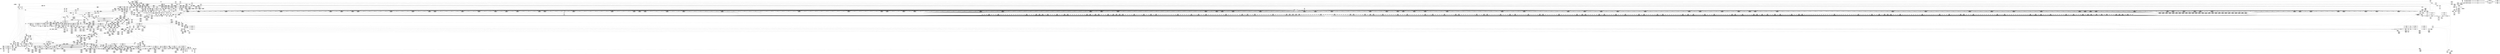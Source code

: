 digraph {
	CE0x4e00490 [shape=record,shape=Mrecord,label="{CE0x4e00490|common_perm_mnt_dentry:_tmp3}"]
	CE0x4d90490 [shape=record,shape=Mrecord,label="{CE0x4d90490|0:_i16,_4:_i32,_8:_i16,_40:_%struct.super_block*,_72:_i32,_:_SCMRE_2,4_|*MultipleSource*|security/apparmor/include/apparmor.h,117|Function::mediated_filesystem&Arg::inode::|security/apparmor/lsm.c,349}"]
	CE0x4d65830 [shape=record,shape=Mrecord,label="{CE0x4d65830|common_perm_mnt_dentry:_mnt|Function::common_perm_mnt_dentry&Arg::mnt::|*SummSource*}"]
	CE0x4dc8ba0 [shape=record,shape=Mrecord,label="{CE0x4dc8ba0|80:_i64,_:_CRE_570,571_}"]
	CE0x4d9bd50 [shape=record,shape=Mrecord,label="{CE0x4d9bd50|0:_i16,_4:_i32,_8:_i16,_40:_%struct.super_block*,_72:_i32,_:_SCMRE_241,242_}"]
	CE0x4e1b7f0 [shape=record,shape=Mrecord,label="{CE0x4e1b7f0|i32_0|*Constant*}"]
	CE0x4e43d50 [shape=record,shape=Mrecord,label="{CE0x4e43d50|i64*_getelementptr_inbounds_(_16_x_i64_,_16_x_i64_*___llvm_gcov_ctr46,_i64_0,_i64_0)|*Constant*}"]
	CE0x4d6a930 [shape=record,shape=Mrecord,label="{CE0x4d6a930|apparmor_path_chmod:_tmp9|security/apparmor/lsm.c,350|*SummSource*}"]
	CE0x4ddedc0 [shape=record,shape=Mrecord,label="{CE0x4ddedc0|80:_i64,_:_CRE_1344,1345_}"]
	CE0x4d8dfd0 [shape=record,shape=Mrecord,label="{CE0x4d8dfd0|_ret_i32_%retval.0,_!dbg_!15481|security/apparmor/lsm.c,353|*SummSource*}"]
	CE0x4dcba60 [shape=record,shape=Mrecord,label="{CE0x4dcba60|80:_i64,_:_CRE_614,615_}"]
	CE0x4df4720 [shape=record,shape=Mrecord,label="{CE0x4df4720|__aa_current_profile:_tmp16|security/apparmor/include/context.h,138|*SummSource*}"]
	CE0x4d9c4a0 [shape=record,shape=Mrecord,label="{CE0x4d9c4a0|0:_i16,_4:_i32,_8:_i16,_40:_%struct.super_block*,_72:_i32,_:_SCMRE_245,246_}"]
	CE0x4e8b030 [shape=record,shape=Mrecord,label="{CE0x4e8b030|aa_cred_profile:_lnot.ext|security/apparmor/include/context.h,100|*SummSource*}"]
	CE0x4e6e990 [shape=record,shape=Mrecord,label="{CE0x4e6e990|aa_cred_profile:_tobool|security/apparmor/include/context.h,100|*SummSource*}"]
	CE0x4dfd350 [shape=record,shape=Mrecord,label="{CE0x4dfd350|common_perm_mnt_dentry:_dentry2|security/apparmor/lsm.c,206|*SummSink*}"]
	CE0x4dc0720 [shape=record,shape=Mrecord,label="{CE0x4dc0720|mediated_filesystem:_tmp4|*LoadInst*|security/apparmor/include/apparmor.h,117}"]
	CE0x4de7600 [shape=record,shape=Mrecord,label="{CE0x4de7600|80:_i64,_:_CRE_1720,1728_|*MultipleSource*|security/apparmor/include/apparmor.h,117|*LoadInst*|security/apparmor/include/apparmor.h,117}"]
	CE0x4d68710 [shape=record,shape=Mrecord,label="{CE0x4d68710|i64*_getelementptr_inbounds_(_2_x_i64_,_2_x_i64_*___llvm_gcov_ctr83,_i64_0,_i64_0)|*Constant*}"]
	CE0x4e02440 [shape=record,shape=Mrecord,label="{CE0x4e02440|common_perm_mnt_dentry:_tmp1|*SummSource*}"]
	CE0x4d83e90 [shape=record,shape=Mrecord,label="{CE0x4d83e90|apparmor_path_chmod:_tmp12|*LoadInst*|security/apparmor/lsm.c,352|*SummSink*}"]
	CE0x4e18610 [shape=record,shape=Mrecord,label="{CE0x4e18610|i64*_getelementptr_inbounds_(_5_x_i64_,_5_x_i64_*___llvm_gcov_ctr57,_i64_0,_i64_3)|*Constant*|*SummSource*}"]
	CE0x4e821f0 [shape=record,shape=Mrecord,label="{CE0x4e821f0|aa_cred_profile:_tmp10|security/apparmor/include/context.h,100|*SummSource*}"]
	CE0x4db1130 [shape=record,shape=Mrecord,label="{CE0x4db1130|0:_i16,_4:_i32,_8:_i16,_40:_%struct.super_block*,_72:_i32,_:_SCMRE_616,617_}"]
	CE0x4e15a50 [shape=record,shape=Mrecord,label="{CE0x4e15a50|__aa_current_profile:_tmp9|security/apparmor/include/context.h,138|*SummSource*}"]
	CE0x4d952f0 [shape=record,shape=Mrecord,label="{CE0x4d952f0|0:_i16,_4:_i32,_8:_i16,_40:_%struct.super_block*,_72:_i32,_:_SCMRE_152,153_}"]
	CE0x4e033c0 [shape=record,shape=Mrecord,label="{CE0x4e033c0|44:_i32,_48:_i16,_128:_i8*,_:_SCMRE_24,28_|*MultipleSource*|security/apparmor/include/context.h,99|Function::aa_cred_profile&Arg::cred::|security/apparmor/include/context.h,138}"]
	CE0x4e49d80 [shape=record,shape=Mrecord,label="{CE0x4e49d80|GLOBAL:___aa_current_profile.__warned|Global_var:__aa_current_profile.__warned|*SummSink*}"]
	CE0x4e009d0 [shape=record,shape=Mrecord,label="{CE0x4e009d0|common_perm_mnt_dentry:_tmp1}"]
	CE0x4dc8ed0 [shape=record,shape=Mrecord,label="{CE0x4dc8ed0|80:_i64,_:_CRE_573,574_}"]
	CE0x4e65160 [shape=record,shape=Mrecord,label="{CE0x4e65160|__aa_current_profile:_call4|security/apparmor/include/context.h,138|*SummSource*}"]
	CE0x4dd5320 [shape=record,shape=Mrecord,label="{CE0x4dd5320|80:_i64,_:_CRE_1210,1211_}"]
	CE0x4d52a00 [shape=record,shape=Mrecord,label="{CE0x4d52a00|apparmor_path_chmod:_entry}"]
	CE0x4db65a0 [shape=record,shape=Mrecord,label="{CE0x4db65a0|0:_i16,_4:_i32,_8:_i16,_40:_%struct.super_block*,_72:_i32,_:_SCMRE_848,856_|*MultipleSource*|security/apparmor/include/apparmor.h,117|Function::mediated_filesystem&Arg::inode::|security/apparmor/lsm.c,349}"]
	CE0x4dfb280 [shape=record,shape=Mrecord,label="{CE0x4dfb280|aa_cred_profile:_bb|*SummSource*}"]
	CE0x4df75e0 [shape=record,shape=Mrecord,label="{CE0x4df75e0|__aa_current_profile:_tmp20|security/apparmor/include/context.h,138|*SummSink*}"]
	CE0x4df53b0 [shape=record,shape=Mrecord,label="{CE0x4df53b0|_call_void_lockdep_rcu_suspicious(i8*_getelementptr_inbounds_(_36_x_i8_,_36_x_i8_*_.str12,_i32_0,_i32_0),_i32_138,_i8*_getelementptr_inbounds_(_45_x_i8_,_45_x_i8_*_.str14,_i32_0,_i32_0))_#7,_!dbg_!15483|security/apparmor/include/context.h,138}"]
	CE0x4e6d1c0 [shape=record,shape=Mrecord,label="{CE0x4e6d1c0|_call_void_asm_sideeffect_1:_09ud2_0A.pushsection___bug_table,_22a_22_0A2:_09.long_1b_-_2b,_$_0:c_-_2b_0A_09.word_$_1:c_,_0_0A_09.org_2b+$_2:c_0A.popsection_,_i,i,i,_dirflag_,_fpsr_,_flags_(i8*_getelementptr_inbounds_(_36_x_i8_,_36_x_i8_*_.str12,_i32_0,_i32_0),_i32_100,_i64_12)_#2,_!dbg_!15490,_!srcloc_!15493|security/apparmor/include/context.h,100|*SummSource*}"]
	CE0x4dca1f0 [shape=record,shape=Mrecord,label="{CE0x4dca1f0|80:_i64,_:_CRE_591,592_}"]
	CE0x4da1e80 [shape=record,shape=Mrecord,label="{CE0x4da1e80|0:_i16,_4:_i32,_8:_i16,_40:_%struct.super_block*,_72:_i32,_:_SCMRE_301,302_}"]
	CE0x4d6acb0 [shape=record,shape=Mrecord,label="{CE0x4d6acb0|i64*_getelementptr_inbounds_(_6_x_i64_,_6_x_i64_*___llvm_gcov_ctr82,_i64_0,_i64_4)|*Constant*|*SummSource*}"]
	CE0x4deb4c0 [shape=record,shape=Mrecord,label="{CE0x4deb4c0|80:_i64,_:_CRE_2256,2264_|*MultipleSource*|security/apparmor/include/apparmor.h,117|*LoadInst*|security/apparmor/include/apparmor.h,117}"]
	CE0x4dd6e60 [shape=record,shape=Mrecord,label="{CE0x4dd6e60|80:_i64,_:_CRE_1236,1237_}"]
	CE0x4da0480 [shape=record,shape=Mrecord,label="{CE0x4da0480|0:_i16,_4:_i32,_8:_i16,_40:_%struct.super_block*,_72:_i32,_:_SCMRE_285,286_}"]
	CE0x4e72550 [shape=record,shape=Mrecord,label="{CE0x4e72550|aa_cred_profile:_tmp24|security/apparmor/include/context.h,100}"]
	CE0x4de3fd0 [shape=record,shape=Mrecord,label="{CE0x4de3fd0|80:_i64,_:_CRE_1643,1644_}"]
	CE0x4e0d8d0 [shape=record,shape=Mrecord,label="{CE0x4e0d8d0|__aa_current_profile:_call3|security/apparmor/include/context.h,138|*SummSource*}"]
	CE0x4e10cd0 [shape=record,shape=Mrecord,label="{CE0x4e10cd0|get_current:_tmp|*SummSink*}"]
	CE0x4e448d0 [shape=record,shape=Mrecord,label="{CE0x4e448d0|__aa_current_profile:_tmp10|security/apparmor/include/context.h,138}"]
	CE0x4dd88f0 [shape=record,shape=Mrecord,label="{CE0x4dd88f0|80:_i64,_:_CRE_1261,1262_}"]
	CE0x4e6f1e0 [shape=record,shape=Mrecord,label="{CE0x4e6f1e0|aa_cred_profile:_tmp22|security/apparmor/include/context.h,100|*SummSink*}"]
	CE0x4da1b40 [shape=record,shape=Mrecord,label="{CE0x4da1b40|0:_i16,_4:_i32,_8:_i16,_40:_%struct.super_block*,_72:_i32,_:_SCMRE_299,300_}"]
	CE0x4dd9390 [shape=record,shape=Mrecord,label="{CE0x4dd9390|80:_i64,_:_CRE_1271,1272_}"]
	"CONST[source:2(external),value:0(static)][purpose:{object}]"
	CE0x4e74db0 [shape=record,shape=Mrecord,label="{CE0x4e74db0|aa_cred_profile:_tmp28|security/apparmor/include/context.h,100|*SummSink*}"]
	CE0x4dd2f10 [shape=record,shape=Mrecord,label="{CE0x4dd2f10|80:_i64,_:_CRE_442,443_}"]
	CE0x4dae550 [shape=record,shape=Mrecord,label="{CE0x4dae550|0:_i16,_4:_i32,_8:_i16,_40:_%struct.super_block*,_72:_i32,_:_SCMRE_589,590_}"]
	CE0x4e6f100 [shape=record,shape=Mrecord,label="{CE0x4e6f100|aa_cred_profile:_tmp22|security/apparmor/include/context.h,100}"]
	CE0x4e4d680 [shape=record,shape=Mrecord,label="{CE0x4e4d680|44:_i32,_48:_i16,_128:_i8*,_:_SCMRE_136,144_|*MultipleSource*|security/apparmor/include/context.h,99|Function::aa_cred_profile&Arg::cred::|security/apparmor/include/context.h,138}"]
	CE0x4dddaa0 [shape=record,shape=Mrecord,label="{CE0x4dddaa0|80:_i64,_:_CRE_1326,1327_}"]
	CE0x4da76f0 [shape=record,shape=Mrecord,label="{CE0x4da76f0|80:_i64,_:_CRE_1315,1316_}"]
	CE0x4d56d00 [shape=record,shape=Mrecord,label="{CE0x4d56d00|GLOBAL:___llvm_gcov_ctr46|Global_var:__llvm_gcov_ctr46|*SummSource*}"]
	CE0x4e10710 [shape=record,shape=Mrecord,label="{CE0x4e10710|common_perm:_error.0|*SummSink*}"]
	CE0x4d81480 [shape=record,shape=Mrecord,label="{CE0x4d81480|_ret_i1_%lnot,_!dbg_!15473|security/apparmor/include/apparmor.h,117|*SummSink*}"]
	CE0x4d8a050 [shape=record,shape=Mrecord,label="{CE0x4d8a050|common_perm_mnt_dentry:_mode|security/apparmor/lsm.c,207}"]
	CE0x4da7090 [shape=record,shape=Mrecord,label="{CE0x4da7090|80:_i64,_:_CRE_1309,1310_}"]
	CE0x4dc9860 [shape=record,shape=Mrecord,label="{CE0x4dc9860|80:_i64,_:_CRE_582,583_}"]
	CE0x4dca740 [shape=record,shape=Mrecord,label="{CE0x4dca740|80:_i64,_:_CRE_596,597_}"]
	CE0x4d7f6b0 [shape=record,shape=Mrecord,label="{CE0x4d7f6b0|__aa_current_profile:_tobool1|security/apparmor/include/context.h,138}"]
	CE0x4da7910 [shape=record,shape=Mrecord,label="{CE0x4da7910|80:_i64,_:_CRE_1317,1318_}"]
	CE0x4d98070 [shape=record,shape=Mrecord,label="{CE0x4d98070|0:_i16,_4:_i32,_8:_i16,_40:_%struct.super_block*,_72:_i32,_:_SCMRE_180,181_}"]
	CE0x4dfba30 [shape=record,shape=Mrecord,label="{CE0x4dfba30|mediated_filesystem:_and|security/apparmor/include/apparmor.h,117|*SummSource*}"]
	CE0x4e8a8e0 [shape=record,shape=Mrecord,label="{CE0x4e8a8e0|aa_cred_profile:_lnot3|security/apparmor/include/context.h,100}"]
	CE0x4d57f70 [shape=record,shape=Mrecord,label="{CE0x4d57f70|0:_%struct.vfsmount*,_8:_%struct.dentry*,_:_CRE_0,8_|*MultipleSource*|Function::apparmor_path_chmod&Arg::path::|security/apparmor/lsm.c,349}"]
	CE0x4d900a0 [shape=record,shape=Mrecord,label="{CE0x4d900a0|mediated_filesystem:_i_sb|security/apparmor/include/apparmor.h,117|*SummSink*}"]
	CE0x4dacb50 [shape=record,shape=Mrecord,label="{CE0x4dacb50|0:_i16,_4:_i32,_8:_i16,_40:_%struct.super_block*,_72:_i32,_:_SCMRE_573,574_}"]
	CE0x4d9dd80 [shape=record,shape=Mrecord,label="{CE0x4d9dd80|0:_i16,_4:_i32,_8:_i16,_40:_%struct.super_block*,_72:_i32,_:_SCMRE_261,262_}"]
	CE0x4d8c350 [shape=record,shape=Mrecord,label="{CE0x4d8c350|common_perm:_if.then}"]
	CE0x4ded260 [shape=record,shape=Mrecord,label="{CE0x4ded260|common_perm_mnt_dentry:_uid|security/apparmor/lsm.c,207}"]
	CE0x4de6d80 [shape=record,shape=Mrecord,label="{CE0x4de6d80|80:_i64,_:_CRE_1686,1687_}"]
	CE0x4dfbac0 [shape=record,shape=Mrecord,label="{CE0x4dfbac0|mediated_filesystem:_and|security/apparmor/include/apparmor.h,117|*SummSink*}"]
	CE0x4d45720 [shape=record,shape=Mrecord,label="{CE0x4d45720|apparmor_path_chmod:_if.then|*SummSource*}"]
	CE0x4e0e540 [shape=record,shape=Mrecord,label="{CE0x4e0e540|common_perm_mnt_dentry:_tmp7|*LoadInst*|security/apparmor/lsm.c,208|*SummSource*}"]
	CE0x4d82b80 [shape=record,shape=Mrecord,label="{CE0x4d82b80|80:_i64,_:_CRE_24,32_|*MultipleSource*|security/apparmor/include/apparmor.h,117|*LoadInst*|security/apparmor/include/apparmor.h,117}"]
	CE0x4de5d90 [shape=record,shape=Mrecord,label="{CE0x4de5d90|80:_i64,_:_CRE_1671,1672_}"]
	CE0x4de6500 [shape=record,shape=Mrecord,label="{CE0x4de6500|80:_i64,_:_CRE_1678,1679_}"]
	CE0x4e1bb40 [shape=record,shape=Mrecord,label="{CE0x4e1bb40|common_perm:_mode|security/apparmor/lsm.c,169|*SummSink*}"]
	CE0x4db2850 [shape=record,shape=Mrecord,label="{CE0x4db2850|0:_i16,_4:_i32,_8:_i16,_40:_%struct.super_block*,_72:_i32,_:_SCMRE_656,664_|*MultipleSource*|security/apparmor/include/apparmor.h,117|Function::mediated_filesystem&Arg::inode::|security/apparmor/lsm.c,349}"]
	CE0x4dd5490 [shape=record,shape=Mrecord,label="{CE0x4dd5490|80:_i64,_:_CRE_1211,1212_}"]
	CE0x4e1c690 [shape=record,shape=Mrecord,label="{CE0x4e1c690|GLOBAL:_common_perm|*Constant*|*SummSource*}"]
	CE0x4dc34d0 [shape=record,shape=Mrecord,label="{CE0x4dc34d0|80:_i64,_:_CRE_120,128_|*MultipleSource*|security/apparmor/include/apparmor.h,117|*LoadInst*|security/apparmor/include/apparmor.h,117}"]
	CE0x4e753d0 [shape=record,shape=Mrecord,label="{CE0x4e753d0|aa_cred_profile:_tmp29|security/apparmor/include/context.h,100|*SummSource*}"]
	CE0x4db7020 [shape=record,shape=Mrecord,label="{CE0x4db7020|0:_i16,_4:_i32,_8:_i16,_40:_%struct.super_block*,_72:_i32,_:_SCMRE_866,867_}"]
	CE0x4e81750 [shape=record,shape=Mrecord,label="{CE0x4e81750|aa_cred_profile:_tmp19|security/apparmor/include/context.h,100|*SummSink*}"]
	CE0x4d835c0 [shape=record,shape=Mrecord,label="{CE0x4d835c0|80:_i64,_:_CRE_72,80_|*MultipleSource*|security/apparmor/include/apparmor.h,117|*LoadInst*|security/apparmor/include/apparmor.h,117}"]
	CE0x4e6e0f0 [shape=record,shape=Mrecord,label="{CE0x4e6e0f0|aa_cred_profile:_tmp8|security/apparmor/include/context.h,100}"]
	CE0x4e71840 [shape=record,shape=Mrecord,label="{CE0x4e71840|aa_cred_profile:_tmp30|security/apparmor/include/context.h,100|*SummSink*}"]
	CE0x4e4b3a0 [shape=record,shape=Mrecord,label="{CE0x4e4b3a0|44:_i32,_48:_i16,_128:_i8*,_:_SCMRE_20,24_|*MultipleSource*|security/apparmor/include/context.h,99|Function::aa_cred_profile&Arg::cred::|security/apparmor/include/context.h,138}"]
	CE0x4e01fc0 [shape=record,shape=Mrecord,label="{CE0x4e01fc0|i64*_getelementptr_inbounds_(_2_x_i64_,_2_x_i64_*___llvm_gcov_ctr83,_i64_0,_i64_0)|*Constant*|*SummSink*}"]
	CE0x4d82ec0 [shape=record,shape=Mrecord,label="{CE0x4d82ec0|80:_i64,_:_CRE_40,48_|*MultipleSource*|security/apparmor/include/apparmor.h,117|*LoadInst*|security/apparmor/include/apparmor.h,117}"]
	CE0x4dd1d00 [shape=record,shape=Mrecord,label="{CE0x4dd1d00|80:_i64,_:_CRE_425,426_}"]
	CE0x4dce550 [shape=record,shape=Mrecord,label="{CE0x4dce550|80:_i64,_:_CRE_896,1208_|*MultipleSource*|security/apparmor/include/apparmor.h,117|*LoadInst*|security/apparmor/include/apparmor.h,117}"]
	CE0x4e18ba0 [shape=record,shape=Mrecord,label="{CE0x4e18ba0|i64*_getelementptr_inbounds_(_5_x_i64_,_5_x_i64_*___llvm_gcov_ctr57,_i64_0,_i64_4)|*Constant*|*SummSink*}"]
	CE0x4e85160 [shape=record,shape=Mrecord,label="{CE0x4e85160|aa_cred_profile:_if.end|*SummSink*}"]
	CE0x4e14570 [shape=record,shape=Mrecord,label="{CE0x4e14570|get_current:_tmp1|*SummSink*}"]
	CE0x4dc90f0 [shape=record,shape=Mrecord,label="{CE0x4dc90f0|80:_i64,_:_CRE_575,576_}"]
	CE0x4dc9310 [shape=record,shape=Mrecord,label="{CE0x4dc9310|80:_i64,_:_CRE_577,578_}"]
	CE0x4db2170 [shape=record,shape=Mrecord,label="{CE0x4db2170|0:_i16,_4:_i32,_8:_i16,_40:_%struct.super_block*,_72:_i32,_:_SCMRE_640,648_|*MultipleSource*|security/apparmor/include/apparmor.h,117|Function::mediated_filesystem&Arg::inode::|security/apparmor/lsm.c,349}"]
	CE0x4d84c40 [shape=record,shape=Mrecord,label="{CE0x4d84c40|apparmor_path_chmod:_tmp11|security/apparmor/lsm.c,352|*SummSink*}"]
	CE0x4d98550 [shape=record,shape=Mrecord,label="{CE0x4d98550|0:_i16,_4:_i32,_8:_i16,_40:_%struct.super_block*,_72:_i32,_:_SCMRE_183,184_}"]
	CE0x4dab380 [shape=record,shape=Mrecord,label="{CE0x4dab380|0:_i16,_4:_i32,_8:_i16,_40:_%struct.super_block*,_72:_i32,_:_SCMRE_558,559_}"]
	CE0x4e01a60 [shape=record,shape=Mrecord,label="{CE0x4e01a60|0:_%struct.vfsmount*,_8:_%struct.dentry*,_:_SCMRE_0,8_|*MultipleSource*|security/apparmor/lsm.c, 206|security/apparmor/lsm.c,206}"]
	CE0x4ded2f0 [shape=record,shape=Mrecord,label="{CE0x4ded2f0|common_perm_mnt_dentry:_uid|security/apparmor/lsm.c,207|*SummSource*}"]
	CE0x4d52280 [shape=record,shape=Mrecord,label="{CE0x4d52280|i32_1|*Constant*|*SummSource*}"]
	CE0x4d92610 [shape=record,shape=Mrecord,label="{CE0x4d92610|0:_i16,_4:_i32,_8:_i16,_40:_%struct.super_block*,_72:_i32,_:_SCMRE_76,80_|*MultipleSource*|security/apparmor/include/apparmor.h,117|Function::mediated_filesystem&Arg::inode::|security/apparmor/lsm.c,349}"]
	CE0x4de9ee0 [shape=record,shape=Mrecord,label="{CE0x4de9ee0|80:_i64,_:_CRE_1876,1877_}"]
	CE0x4daef10 [shape=record,shape=Mrecord,label="{CE0x4daef10|0:_i16,_4:_i32,_8:_i16,_40:_%struct.super_block*,_72:_i32,_:_SCMRE_595,596_}"]
	CE0x4daea30 [shape=record,shape=Mrecord,label="{CE0x4daea30|0:_i16,_4:_i32,_8:_i16,_40:_%struct.super_block*,_72:_i32,_:_SCMRE_592,593_}"]
	CE0x4e454b0 [shape=record,shape=Mrecord,label="{CE0x4e454b0|__aa_current_profile:_do.body|*SummSink*}"]
	CE0x4e4db00 [shape=record,shape=Mrecord,label="{CE0x4e4db00|44:_i32,_48:_i16,_128:_i8*,_:_SCMRE_152,160_|*MultipleSource*|security/apparmor/include/context.h,99|Function::aa_cred_profile&Arg::cred::|security/apparmor/include/context.h,138}"]
	CE0x4dbc4a0 [shape=record,shape=Mrecord,label="{CE0x4dbc4a0|0:_i16,_4:_i32,_8:_i16,_40:_%struct.super_block*,_72:_i32,_:_SCMRE_919,920_}"]
	CE0x4e72c50 [shape=record,shape=Mrecord,label="{CE0x4e72c50|aa_cred_profile:_tmp25|security/apparmor/include/context.h,100|*SummSource*}"]
	CE0x4d51f80 [shape=record,shape=Mrecord,label="{CE0x4d51f80|apparmor_path_chmod:_tmp6|security/apparmor/lsm.c,349}"]
	CE0x4de96f0 [shape=record,shape=Mrecord,label="{CE0x4de96f0|80:_i64,_:_CRE_1864,1872_|*MultipleSource*|security/apparmor/include/apparmor.h,117|*LoadInst*|security/apparmor/include/apparmor.h,117}"]
	CE0x4d65300 [shape=record,shape=Mrecord,label="{CE0x4d65300|0:_i16,_4:_i32,_8:_i16,_40:_%struct.super_block*,_72:_i32,_:_SCMRE_476,477_}"]
	CE0x4e4d120 [shape=record,shape=Mrecord,label="{CE0x4e4d120|__aa_current_profile:_tmp11|security/apparmor/include/context.h,138|*SummSink*}"]
	CE0x4e131f0 [shape=record,shape=Mrecord,label="{CE0x4e131f0|common_perm:_tmp10|security/apparmor/lsm.c,172|*SummSink*}"]
	CE0x4d94010 [shape=record,shape=Mrecord,label="{CE0x4d94010|0:_i16,_4:_i32,_8:_i16,_40:_%struct.super_block*,_72:_i32,_:_SCMRE_139,140_}"]
	CE0x4d9ca00 [shape=record,shape=Mrecord,label="{CE0x4d9ca00|0:_i16,_4:_i32,_8:_i16,_40:_%struct.super_block*,_72:_i32,_:_SCMRE_249,250_}"]
	CE0x4e03950 [shape=record,shape=Mrecord,label="{CE0x4e03950|common_perm:_tmp2|security/apparmor/lsm.c,169}"]
	CE0x4dd55f0 [shape=record,shape=Mrecord,label="{CE0x4dd55f0|80:_i64,_:_CRE_1213,1214_}"]
	CE0x4ddeba0 [shape=record,shape=Mrecord,label="{CE0x4ddeba0|80:_i64,_:_CRE_1342,1343_}"]
	CE0x4d4f560 [shape=record,shape=Mrecord,label="{CE0x4d4f560|apparmor_path_chmod:_tmp5|security/apparmor/lsm.c,349|*SummSink*}"]
	CE0x4db4090 [shape=record,shape=Mrecord,label="{CE0x4db4090|0:_i16,_4:_i32,_8:_i16,_40:_%struct.super_block*,_72:_i32,_:_SCMRE_728,736_|*MultipleSource*|security/apparmor/include/apparmor.h,117|Function::mediated_filesystem&Arg::inode::|security/apparmor/lsm.c,349}"]
	CE0x4e6ccd0 [shape=record,shape=Mrecord,label="{CE0x4e6ccd0|aa_cred_profile:_tmp21|security/apparmor/include/context.h,100|*SummSink*}"]
	CE0x4d8c790 [shape=record,shape=Mrecord,label="{CE0x4d8c790|_ret_i32_%call,_!dbg_!15481|security/apparmor/lsm.c,211|*SummSink*}"]
	CE0x4d8a670 [shape=record,shape=Mrecord,label="{CE0x4d8a670|common_perm_mnt_dentry:_mask|Function::common_perm_mnt_dentry&Arg::mask::}"]
	CE0x4d94790 [shape=record,shape=Mrecord,label="{CE0x4d94790|0:_i16,_4:_i32,_8:_i16,_40:_%struct.super_block*,_72:_i32,_:_SCMRE_145,146_}"]
	CE0x4df6dd0 [shape=record,shape=Mrecord,label="{CE0x4df6dd0|__aa_current_profile:_tmp19|security/apparmor/include/context.h,138|*SummSource*}"]
	CE0x4dccd80 [shape=record,shape=Mrecord,label="{CE0x4dccd80|80:_i64,_:_CRE_632,640_|*MultipleSource*|security/apparmor/include/apparmor.h,117|*LoadInst*|security/apparmor/include/apparmor.h,117}"]
	CE0x4d98890 [shape=record,shape=Mrecord,label="{CE0x4d98890|0:_i16,_4:_i32,_8:_i16,_40:_%struct.super_block*,_72:_i32,_:_SCMRE_185,186_}"]
	CE0x4dcecf0 [shape=record,shape=Mrecord,label="{CE0x4dcecf0|80:_i64,_:_CRE_344,352_|*MultipleSource*|security/apparmor/include/apparmor.h,117|*LoadInst*|security/apparmor/include/apparmor.h,117}"]
	CE0x4e1d590 [shape=record,shape=Mrecord,label="{CE0x4e1d590|common_perm:_mask|Function::common_perm&Arg::mask::}"]
	CE0x4daa390 [shape=record,shape=Mrecord,label="{CE0x4daa390|0:_i16,_4:_i32,_8:_i16,_40:_%struct.super_block*,_72:_i32,_:_SCMRE_540,544_|*MultipleSource*|security/apparmor/include/apparmor.h,117|Function::mediated_filesystem&Arg::inode::|security/apparmor/lsm.c,349}"]
	CE0x4df5490 [shape=record,shape=Mrecord,label="{CE0x4df5490|_call_void_lockdep_rcu_suspicious(i8*_getelementptr_inbounds_(_36_x_i8_,_36_x_i8_*_.str12,_i32_0,_i32_0),_i32_138,_i8*_getelementptr_inbounds_(_45_x_i8_,_45_x_i8_*_.str14,_i32_0,_i32_0))_#7,_!dbg_!15483|security/apparmor/include/context.h,138|*SummSink*}"]
	CE0x4de62e0 [shape=record,shape=Mrecord,label="{CE0x4de62e0|80:_i64,_:_CRE_1676,1677_}"]
	CE0x4d99c10 [shape=record,shape=Mrecord,label="{CE0x4d99c10|0:_i16,_4:_i32,_8:_i16,_40:_%struct.super_block*,_72:_i32,_:_SCMRE_197,198_}"]
	CE0x4d57f00 [shape=record,shape=Mrecord,label="{CE0x4d57f00|apparmor_path_chmod:_dentry|security/apparmor/lsm.c,349|*SummSink*}"]
	CE0x4decbd0 [shape=record,shape=Mrecord,label="{CE0x4decbd0|aa_cred_profile:_tmp3|*SummSource*}"]
	CE0x4e71e60 [shape=record,shape=Mrecord,label="{CE0x4e71e60|aa_cred_profile:_tmp31|security/apparmor/include/context.h,100|*SummSource*}"]
	CE0x4e80fd0 [shape=record,shape=Mrecord,label="{CE0x4e80fd0|aa_cred_profile:_tmp18|security/apparmor/include/context.h,100|*SummSource*}"]
	CE0x4e1fec0 [shape=record,shape=Mrecord,label="{CE0x4e1fec0|common_perm:_tmp5|security/apparmor/lsm.c,169}"]
	CE0x4da3060 [shape=record,shape=Mrecord,label="{CE0x4da3060|0:_i16,_4:_i32,_8:_i16,_40:_%struct.super_block*,_72:_i32,_:_SCMRE_312,320_|*MultipleSource*|security/apparmor/include/apparmor.h,117|Function::mediated_filesystem&Arg::inode::|security/apparmor/lsm.c,349}"]
	CE0x4dbfda0 [shape=record,shape=Mrecord,label="{CE0x4dbfda0|0:_i16,_4:_i32,_8:_i16,_40:_%struct.super_block*,_72:_i32,_:_SCMRE_992,1000_|*MultipleSource*|security/apparmor/include/apparmor.h,117|Function::mediated_filesystem&Arg::inode::|security/apparmor/lsm.c,349}"]
	CE0x4d8d3e0 [shape=record,shape=Mrecord,label="{CE0x4d8d3e0|apparmor_path_chmod:_tmp14|security/apparmor/lsm.c,353|*SummSink*}"]
	CE0x4dd3df0 [shape=record,shape=Mrecord,label="{CE0x4dd3df0|80:_i64,_:_CRE_456,457_}"]
	CE0x4ded870 [shape=record,shape=Mrecord,label="{CE0x4ded870|common_perm_mnt_dentry:_d_inode|security/apparmor/lsm.c,207}"]
	CE0x4e47e00 [shape=record,shape=Mrecord,label="{CE0x4e47e00|i64*_getelementptr_inbounds_(_11_x_i64_,_11_x_i64_*___llvm_gcov_ctr58,_i64_0,_i64_6)|*Constant*|*SummSource*}"]
	CE0x4d6a460 [shape=record,shape=Mrecord,label="{CE0x4d6a460|apparmor_path_chmod:_tmp8|security/apparmor/lsm.c,350|*SummSink*}"]
	CE0x4dcab80 [shape=record,shape=Mrecord,label="{CE0x4dcab80|80:_i64,_:_CRE_600,601_}"]
	CE0x4df8560 [shape=record,shape=Mrecord,label="{CE0x4df8560|GLOBAL:_get_current|*Constant*|*SummSink*}"]
	CE0x4e14830 [shape=record,shape=Mrecord,label="{CE0x4e14830|__aa_current_profile:_tmp5|security/apparmor/include/context.h,138|*SummSource*}"]
	CE0x4dad510 [shape=record,shape=Mrecord,label="{CE0x4dad510|0:_i16,_4:_i32,_8:_i16,_40:_%struct.super_block*,_72:_i32,_:_SCMRE_579,580_}"]
	CE0x4e81c40 [shape=record,shape=Mrecord,label="{CE0x4e81c40|i64*_getelementptr_inbounds_(_16_x_i64_,_16_x_i64_*___llvm_gcov_ctr46,_i64_0,_i64_8)|*Constant*|*SummSource*}"]
	CE0x4de63f0 [shape=record,shape=Mrecord,label="{CE0x4de63f0|80:_i64,_:_CRE_1677,1678_}"]
	CE0x4d911d0 [shape=record,shape=Mrecord,label="{CE0x4d911d0|0:_i16,_4:_i32,_8:_i16,_40:_%struct.super_block*,_72:_i32,_:_SCMRE_16,24_|*MultipleSource*|security/apparmor/include/apparmor.h,117|Function::mediated_filesystem&Arg::inode::|security/apparmor/lsm.c,349}"]
	CE0x4e67380 [shape=record,shape=Mrecord,label="{CE0x4e67380|aa_cred_profile:_tmp4|*LoadInst*|security/apparmor/include/context.h,99}"]
	CE0x4dc8760 [shape=record,shape=Mrecord,label="{CE0x4dc8760|80:_i64,_:_CRE_566,567_}"]
	CE0x4def040 [shape=record,shape=Mrecord,label="{CE0x4def040|aa_cred_profile:_do.cond}"]
	CE0x4dab970 [shape=record,shape=Mrecord,label="{CE0x4dab970|0:_i16,_4:_i32,_8:_i16,_40:_%struct.super_block*,_72:_i32,_:_SCMRE_562,563_}"]
	CE0x4dc9ec0 [shape=record,shape=Mrecord,label="{CE0x4dc9ec0|80:_i64,_:_CRE_588,589_}"]
	CE0x4e81ac0 [shape=record,shape=Mrecord,label="{CE0x4e81ac0|i64*_getelementptr_inbounds_(_16_x_i64_,_16_x_i64_*___llvm_gcov_ctr46,_i64_0,_i64_8)|*Constant*}"]
	CE0x4dd3f00 [shape=record,shape=Mrecord,label="{CE0x4dd3f00|80:_i64,_:_CRE_457,458_}"]
	CE0x4e03220 [shape=record,shape=Mrecord,label="{CE0x4e03220|i64_-2147483648|*Constant*|*SummSink*}"]
	CE0x4da54c0 [shape=record,shape=Mrecord,label="{CE0x4da54c0|0:_i16,_4:_i32,_8:_i16,_40:_%struct.super_block*,_72:_i32,_:_SCMRE_432,440_|*MultipleSource*|security/apparmor/include/apparmor.h,117|Function::mediated_filesystem&Arg::inode::|security/apparmor/lsm.c,349}"]
	CE0x4e6ffb0 [shape=record,shape=Mrecord,label="{CE0x4e6ffb0|i64*_getelementptr_inbounds_(_16_x_i64_,_16_x_i64_*___llvm_gcov_ctr46,_i64_0,_i64_10)|*Constant*|*SummSource*}"]
	CE0x4d4f050 [shape=record,shape=Mrecord,label="{CE0x4d4f050|apparmor_path_chmod:_path|Function::apparmor_path_chmod&Arg::path::|*SummSource*}"]
	CE0x4dcb400 [shape=record,shape=Mrecord,label="{CE0x4dcb400|80:_i64,_:_CRE_608,609_}"]
	CE0x4e0ea30 [shape=record,shape=Mrecord,label="{CE0x4e0ea30|common_perm_mnt_dentry:_i_mode|security/apparmor/lsm.c,208|*SummSource*}"]
	CE0x4e469d0 [shape=record,shape=Mrecord,label="{CE0x4e469d0|_call_void_mcount()_#2|*SummSink*}"]
	CE0x4de7bd0 [shape=record,shape=Mrecord,label="{CE0x4de7bd0|80:_i64,_:_CRE_1752,1760_|*MultipleSource*|security/apparmor/include/apparmor.h,117|*LoadInst*|security/apparmor/include/apparmor.h,117}"]
	CE0x4e6a0e0 [shape=record,shape=Mrecord,label="{CE0x4e6a0e0|get_current:_tmp1}"]
	CE0x4dc3ad0 [shape=record,shape=Mrecord,label="{CE0x4dc3ad0|80:_i64,_:_CRE_136,140_|*MultipleSource*|security/apparmor/include/apparmor.h,117|*LoadInst*|security/apparmor/include/apparmor.h,117}"]
	CE0x4de3ca0 [shape=record,shape=Mrecord,label="{CE0x4de3ca0|80:_i64,_:_CRE_1640,1641_}"]
	CE0x4e739d0 [shape=record,shape=Mrecord,label="{CE0x4e739d0|aa_cred_profile:_tmp26|security/apparmor/include/context.h,100|*SummSource*}"]
	CE0x4e7dcb0 [shape=record,shape=Mrecord,label="{CE0x4e7dcb0|i64*_getelementptr_inbounds_(_16_x_i64_,_16_x_i64_*___llvm_gcov_ctr46,_i64_0,_i64_4)|*Constant*}"]
	CE0x4d475f0 [shape=record,shape=Mrecord,label="{CE0x4d475f0|apparmor_path_chmod:_bb}"]
	CE0x4dce170 [shape=record,shape=Mrecord,label="{CE0x4dce170|80:_i64,_:_CRE_736,880_|*MultipleSource*|security/apparmor/include/apparmor.h,117|*LoadInst*|security/apparmor/include/apparmor.h,117}"]
	CE0x4e1f9d0 [shape=record,shape=Mrecord,label="{CE0x4e1f9d0|i64_0|*Constant*}"]
	CE0x4d7f780 [shape=record,shape=Mrecord,label="{CE0x4d7f780|__aa_current_profile:_tobool1|security/apparmor/include/context.h,138|*SummSource*}"]
	CE0x4d80100 [shape=record,shape=Mrecord,label="{CE0x4d80100|mediated_filesystem:_entry|*SummSink*}"]
	CE0x4d52490 [shape=record,shape=Mrecord,label="{CE0x4d52490|apparmor_path_chmod:_tmp}"]
	CE0x4dfb050 [shape=record,shape=Mrecord,label="{CE0x4dfb050|aa_cred_profile:_do.cond|*SummSink*}"]
	CE0x4de10d0 [shape=record,shape=Mrecord,label="{CE0x4de10d0|80:_i64,_:_CRE_1384,1392_|*MultipleSource*|security/apparmor/include/apparmor.h,117|*LoadInst*|security/apparmor/include/apparmor.h,117}"]
	CE0x4de3750 [shape=record,shape=Mrecord,label="{CE0x4de3750|80:_i64,_:_CRE_1635,1636_}"]
	CE0x4dd1590 [shape=record,shape=Mrecord,label="{CE0x4dd1590|80:_i64,_:_CRE_418,419_}"]
	CE0x4de6a50 [shape=record,shape=Mrecord,label="{CE0x4de6a50|80:_i64,_:_CRE_1683,1684_}"]
	CE0x4dfbe30 [shape=record,shape=Mrecord,label="{CE0x4dfbe30|mediated_filesystem:_tobool|security/apparmor/include/apparmor.h,117}"]
	CE0x4de1bf0 [shape=record,shape=Mrecord,label="{CE0x4de1bf0|80:_i64,_:_CRE_1596,1600_|*MultipleSource*|security/apparmor/include/apparmor.h,117|*LoadInst*|security/apparmor/include/apparmor.h,117}"]
	CE0x4d8ce00 [shape=record,shape=Mrecord,label="{CE0x4d8ce00|i64*_getelementptr_inbounds_(_6_x_i64_,_6_x_i64_*___llvm_gcov_ctr82,_i64_0,_i64_5)|*Constant*}"]
	CE0x4dc9ca0 [shape=record,shape=Mrecord,label="{CE0x4dc9ca0|80:_i64,_:_CRE_586,587_}"]
	CE0x4e699b0 [shape=record,shape=Mrecord,label="{CE0x4e699b0|aa_cred_profile:_tmp1|*SummSource*}"]
	CE0x4d9e740 [shape=record,shape=Mrecord,label="{CE0x4d9e740|0:_i16,_4:_i32,_8:_i16,_40:_%struct.super_block*,_72:_i32,_:_SCMRE_267,268_}"]
	CE0x4e6bbd0 [shape=record,shape=Mrecord,label="{CE0x4e6bbd0|i64_12|*Constant*}"]
	CE0x4df04d0 [shape=record,shape=Mrecord,label="{CE0x4df04d0|__aa_current_profile:_tmp13|security/apparmor/include/context.h,138|*SummSource*}"]
	CE0x4dc7db0 [shape=record,shape=Mrecord,label="{CE0x4dc7db0|80:_i64,_:_CRE_552,556_|*MultipleSource*|security/apparmor/include/apparmor.h,117|*LoadInst*|security/apparmor/include/apparmor.h,117}"]
	CE0x4e00720 [shape=record,shape=Mrecord,label="{CE0x4e00720|i32_11|*Constant*}"]
	CE0x4dcf0d0 [shape=record,shape=Mrecord,label="{CE0x4dcf0d0|80:_i64,_:_CRE_360,368_|*MultipleSource*|security/apparmor/include/apparmor.h,117|*LoadInst*|security/apparmor/include/apparmor.h,117}"]
	CE0x4d57920 [shape=record,shape=Mrecord,label="{CE0x4d57920|i64*_getelementptr_inbounds_(_2_x_i64_,_2_x_i64_*___llvm_gcov_ctr55,_i64_0,_i64_0)|*Constant*}"]
	CE0x4dbefa0 [shape=record,shape=Mrecord,label="{CE0x4dbefa0|0:_i16,_4:_i32,_8:_i16,_40:_%struct.super_block*,_72:_i32,_:_SCMRE_977,978_}"]
	CE0x4e1c040 [shape=record,shape=Mrecord,label="{CE0x4e1c040|common_perm_mnt_dentry:_call|security/apparmor/lsm.c,211|*SummSource*}"]
	CE0x4dc4290 [shape=record,shape=Mrecord,label="{CE0x4dc4290|80:_i64,_:_CRE_176,184_|*MultipleSource*|security/apparmor/include/apparmor.h,117|*LoadInst*|security/apparmor/include/apparmor.h,117}"]
	CE0x4e1a0e0 [shape=record,shape=Mrecord,label="{CE0x4e1a0e0|aa_path_perm:_profile|Function::aa_path_perm&Arg::profile::|*SummSink*}"]
	CE0x4d993f0 [shape=record,shape=Mrecord,label="{CE0x4d993f0|0:_i16,_4:_i32,_8:_i16,_40:_%struct.super_block*,_72:_i32,_:_SCMRE_192,193_}"]
	CE0x4da4500 [shape=record,shape=Mrecord,label="{CE0x4da4500|0:_i16,_4:_i32,_8:_i16,_40:_%struct.super_block*,_72:_i32,_:_SCMRE_384,388_|*MultipleSource*|security/apparmor/include/apparmor.h,117|Function::mediated_filesystem&Arg::inode::|security/apparmor/lsm.c,349}"]
	CE0x4de9500 [shape=record,shape=Mrecord,label="{CE0x4de9500|80:_i64,_:_CRE_1856,1864_|*MultipleSource*|security/apparmor/include/apparmor.h,117|*LoadInst*|security/apparmor/include/apparmor.h,117}"]
	CE0x4dd5920 [shape=record,shape=Mrecord,label="{CE0x4dd5920|80:_i64,_:_CRE_1216,1217_}"]
	CE0x4d95630 [shape=record,shape=Mrecord,label="{CE0x4d95630|0:_i16,_4:_i32,_8:_i16,_40:_%struct.super_block*,_72:_i32,_:_SCMRE_154,155_}"]
	CE0x4df6280 [shape=record,shape=Mrecord,label="{CE0x4df6280|__aa_current_profile:_tmp18|security/apparmor/include/context.h,138|*SummSink*}"]
	CE0x4ddd660 [shape=record,shape=Mrecord,label="{CE0x4ddd660|80:_i64,_:_CRE_1322,1323_}"]
	CE0x4dcc2e0 [shape=record,shape=Mrecord,label="{CE0x4dcc2e0|80:_i64,_:_CRE_622,623_}"]
	CE0x4dbf590 [shape=record,shape=Mrecord,label="{CE0x4dbf590|0:_i16,_4:_i32,_8:_i16,_40:_%struct.super_block*,_72:_i32,_:_SCMRE_980,981_}"]
	CE0x4dd08d0 [shape=record,shape=Mrecord,label="{CE0x4dd08d0|80:_i64,_:_CRE_406,407_}"]
	CE0x4dc6760 [shape=record,shape=Mrecord,label="{CE0x4dc6760|80:_i64,_:_CRE_328,336_|*MultipleSource*|security/apparmor/include/apparmor.h,117|*LoadInst*|security/apparmor/include/apparmor.h,117}"]
	CE0x4da1ce0 [shape=record,shape=Mrecord,label="{CE0x4da1ce0|0:_i16,_4:_i32,_8:_i16,_40:_%struct.super_block*,_72:_i32,_:_SCMRE_300,301_}"]
	CE0x4dd7080 [shape=record,shape=Mrecord,label="{CE0x4dd7080|80:_i64,_:_CRE_1238,1239_}"]
	CE0x4de0b80 [shape=record,shape=Mrecord,label="{CE0x4de0b80|80:_i64,_:_CRE_1372,1373_}"]
	CE0x4d97370 [shape=record,shape=Mrecord,label="{CE0x4d97370|0:_i16,_4:_i32,_8:_i16,_40:_%struct.super_block*,_72:_i32,_:_SCMRE_172,173_}"]
	CE0x4dde210 [shape=record,shape=Mrecord,label="{CE0x4dde210|80:_i64,_:_CRE_1333,1334_}"]
	CE0x4d97ed0 [shape=record,shape=Mrecord,label="{CE0x4d97ed0|0:_i16,_4:_i32,_8:_i16,_40:_%struct.super_block*,_72:_i32,_:_SCMRE_179,180_}"]
	CE0x4dceb00 [shape=record,shape=Mrecord,label="{CE0x4dceb00|80:_i64,_:_CRE_336,344_|*MultipleSource*|security/apparmor/include/apparmor.h,117|*LoadInst*|security/apparmor/include/apparmor.h,117}"]
	CE0x4dab630 [shape=record,shape=Mrecord,label="{CE0x4dab630|0:_i16,_4:_i32,_8:_i16,_40:_%struct.super_block*,_72:_i32,_:_SCMRE_560,561_}"]
	CE0x4dcb0d0 [shape=record,shape=Mrecord,label="{CE0x4dcb0d0|80:_i64,_:_CRE_605,606_}"]
	CE0x4e17bf0 [shape=record,shape=Mrecord,label="{CE0x4e17bf0|common_perm:_tmp5|security/apparmor/lsm.c,169|*SummSource*}"]
	CE0x4e8bcc0 [shape=record,shape=Mrecord,label="{CE0x4e8bcc0|GLOBAL:_llvm.expect.i64|*Constant*|*SummSource*}"]
	CE0x4d837a0 [shape=record,shape=Mrecord,label="{CE0x4d837a0|80:_i64,_:_CRE_80,88_|*MultipleSource*|security/apparmor/include/apparmor.h,117|*LoadInst*|security/apparmor/include/apparmor.h,117}"]
	CE0x4dcc940 [shape=record,shape=Mrecord,label="{CE0x4dcc940|80:_i64,_:_CRE_628,629_}"]
	CE0x4d95150 [shape=record,shape=Mrecord,label="{CE0x4d95150|0:_i16,_4:_i32,_8:_i16,_40:_%struct.super_block*,_72:_i32,_:_SCMRE_151,152_}"]
	CE0x4deb8a0 [shape=record,shape=Mrecord,label="{CE0x4deb8a0|80:_i64,_:_CRE_2268,2304_|*MultipleSource*|security/apparmor/include/apparmor.h,117|*LoadInst*|security/apparmor/include/apparmor.h,117}"]
	CE0x4d72f60 [shape=record,shape=Mrecord,label="{CE0x4d72f60|aa_cred_profile:_tmp32|security/apparmor/include/context.h,101|*SummSink*}"]
	CE0x4e47900 [shape=record,shape=Mrecord,label="{CE0x4e47900|__aa_current_profile:_tmp12|security/apparmor/include/context.h,138|*SummSink*}"]
	CE0x4e81590 [shape=record,shape=Mrecord,label="{CE0x4e81590|aa_cred_profile:_tmp19|security/apparmor/include/context.h,100|*SummSource*}"]
	CE0x4dd27a0 [shape=record,shape=Mrecord,label="{CE0x4dd27a0|80:_i64,_:_CRE_435,436_}"]
	CE0x4d847d0 [shape=record,shape=Mrecord,label="{CE0x4d847d0|apparmor_path_chmod:_dentry1|security/apparmor/lsm.c,352|*SummSink*}"]
	CE0x4d4bec0 [shape=record,shape=Mrecord,label="{CE0x4d4bec0|i64_1|*Constant*}"]
	CE0x4d88220 [shape=record,shape=Mrecord,label="{CE0x4d88220|_ret_i32_%error.0,_!dbg_!15483|security/apparmor/lsm.c,172}"]
	CE0x4e0dfa0 [shape=record,shape=Mrecord,label="{CE0x4e0dfa0|GLOBAL:_get_current|*Constant*|*SummSource*}"]
	"CONST[source:2(external),value:2(dynamic)][purpose:{subject}]"
	CE0x4db7260 [shape=record,shape=Mrecord,label="{CE0x4db7260|0:_i16,_4:_i32,_8:_i16,_40:_%struct.super_block*,_72:_i32,_:_SCMRE_867,868_}"]
	CE0x4dc6190 [shape=record,shape=Mrecord,label="{CE0x4dc6190|80:_i64,_:_CRE_304,312_|*MultipleSource*|security/apparmor/include/apparmor.h,117|*LoadInst*|security/apparmor/include/apparmor.h,117}"]
	CE0x4e1dfe0 [shape=record,shape=Mrecord,label="{CE0x4e1dfe0|aa_cred_profile:_tmp3}"]
	CE0x4d96190 [shape=record,shape=Mrecord,label="{CE0x4d96190|0:_i16,_4:_i32,_8:_i16,_40:_%struct.super_block*,_72:_i32,_:_SCMRE_161,162_}"]
	CE0x4de4b80 [shape=record,shape=Mrecord,label="{CE0x4de4b80|80:_i64,_:_CRE_1654,1655_}"]
	CE0x4e1e300 [shape=record,shape=Mrecord,label="{CE0x4e1e300|common_perm:_cmp|security/apparmor/lsm.c,169}"]
	CE0x4e10ab0 [shape=record,shape=Mrecord,label="{CE0x4e10ab0|i64*_getelementptr_inbounds_(_5_x_i64_,_5_x_i64_*___llvm_gcov_ctr57,_i64_0,_i64_4)|*Constant*|*SummSource*}"]
	CE0x4d895c0 [shape=record,shape=Mrecord,label="{CE0x4d895c0|i32_4|*Constant*|*SummSink*}"]
	CE0x4d88570 [shape=record,shape=Mrecord,label="{CE0x4d88570|common_perm_mnt_dentry:_d_inode3|security/apparmor/lsm.c,208|*SummSink*}"]
	CE0x4db2af0 [shape=record,shape=Mrecord,label="{CE0x4db2af0|0:_i16,_4:_i32,_8:_i16,_40:_%struct.super_block*,_72:_i32,_:_SCMRE_664,672_|*MultipleSource*|security/apparmor/include/apparmor.h,117|Function::mediated_filesystem&Arg::inode::|security/apparmor/lsm.c,349}"]
	CE0x4dd0c00 [shape=record,shape=Mrecord,label="{CE0x4dd0c00|80:_i64,_:_CRE_409,410_}"]
	CE0x4d7d0f0 [shape=record,shape=Mrecord,label="{CE0x4d7d0f0|mediated_filesystem:_tmp|*SummSource*}"]
	CE0x4d9f440 [shape=record,shape=Mrecord,label="{CE0x4d9f440|0:_i16,_4:_i32,_8:_i16,_40:_%struct.super_block*,_72:_i32,_:_SCMRE_275,276_}"]
	CE0x4dba5c0 [shape=record,shape=Mrecord,label="{CE0x4dba5c0|0:_i16,_4:_i32,_8:_i16,_40:_%struct.super_block*,_72:_i32,_:_SCMRE_900,901_}"]
	CE0x4dfcd70 [shape=record,shape=Mrecord,label="{CE0x4dfcd70|common_perm_mnt_dentry:_bb}"]
	CE0x4deee20 [shape=record,shape=Mrecord,label="{CE0x4deee20|aa_cred_profile:_do.body|*SummSource*}"]
	CE0x4ddfb90 [shape=record,shape=Mrecord,label="{CE0x4ddfb90|80:_i64,_:_CRE_1357,1358_}"]
	CE0x4e885f0 [shape=record,shape=Mrecord,label="{CE0x4e885f0|%struct.aa_task_cxt*_null|*Constant*}"]
	CE0x4d87410 [shape=record,shape=Mrecord,label="{CE0x4d87410|common_perm_mnt_dentry:_tmp4|*LoadInst*|security/apparmor/lsm.c,207|*SummSource*}"]
	CE0x4e1fdb0 [shape=record,shape=Mrecord,label="{CE0x4e1fdb0|GLOBAL:___llvm_gcov_ctr57|Global_var:__llvm_gcov_ctr57|*SummSource*}"]
	CE0x4dba900 [shape=record,shape=Mrecord,label="{CE0x4dba900|0:_i16,_4:_i32,_8:_i16,_40:_%struct.super_block*,_72:_i32,_:_SCMRE_902,903_}"]
	CE0x4e1d460 [shape=record,shape=Mrecord,label="{CE0x4e1d460|common_perm:_path|Function::common_perm&Arg::path::|*SummSink*}"]
	CE0x4da5a00 [shape=record,shape=Mrecord,label="{CE0x4da5a00|0:_i16,_4:_i32,_8:_i16,_40:_%struct.super_block*,_72:_i32,_:_SCMRE_448,456_|*MultipleSource*|security/apparmor/include/apparmor.h,117|Function::mediated_filesystem&Arg::inode::|security/apparmor/lsm.c,349}"]
	CE0x4dc8a90 [shape=record,shape=Mrecord,label="{CE0x4dc8a90|80:_i64,_:_CRE_569,570_}"]
	CE0x4dd0160 [shape=record,shape=Mrecord,label="{CE0x4dd0160|80:_i64,_:_CRE_399,400_}"]
	CE0x4dfa510 [shape=record,shape=Mrecord,label="{CE0x4dfa510|common_perm_mnt_dentry:_tmp5|security/apparmor/lsm.c,207|*SummSource*}"]
	CE0x4e6f4f0 [shape=record,shape=Mrecord,label="{CE0x4e6f4f0|i64*_getelementptr_inbounds_(_16_x_i64_,_16_x_i64_*___llvm_gcov_ctr46,_i64_0,_i64_10)|*Constant*|*SummSink*}"]
	CE0x4d9d3c0 [shape=record,shape=Mrecord,label="{CE0x4d9d3c0|0:_i16,_4:_i32,_8:_i16,_40:_%struct.super_block*,_72:_i32,_:_SCMRE_255,256_}"]
	CE0x4e7ef50 [shape=record,shape=Mrecord,label="{CE0x4e7ef50|aa_cred_profile:_tobool1|security/apparmor/include/context.h,100}"]
	CE0x4dd5700 [shape=record,shape=Mrecord,label="{CE0x4dd5700|80:_i64,_:_CRE_1214,1215_}"]
	CE0x4df0be0 [shape=record,shape=Mrecord,label="{CE0x4df0be0|__aa_current_profile:_tmp14|security/apparmor/include/context.h,138|*SummSink*}"]
	CE0x4d64270 [shape=record,shape=Mrecord,label="{CE0x4d64270|common_perm_mnt_dentry:_entry}"]
	CE0x4e1cf20 [shape=record,shape=Mrecord,label="{CE0x4e1cf20|common_perm:_op|Function::common_perm&Arg::op::|*SummSink*}"]
	CE0x4de0300 [shape=record,shape=Mrecord,label="{CE0x4de0300|80:_i64,_:_CRE_1364,1365_}"]
	CE0x4df6620 [shape=record,shape=Mrecord,label="{CE0x4df6620|i64*_getelementptr_inbounds_(_11_x_i64_,_11_x_i64_*___llvm_gcov_ctr58,_i64_0,_i64_10)|*Constant*}"]
	CE0x4dad850 [shape=record,shape=Mrecord,label="{CE0x4dad850|0:_i16,_4:_i32,_8:_i16,_40:_%struct.super_block*,_72:_i32,_:_SCMRE_581,582_}"]
	CE0x4e68800 [shape=record,shape=Mrecord,label="{CE0x4e68800|aa_cred_profile:_tmp13}"]
	CE0x4d4e330 [shape=record,shape=Mrecord,label="{CE0x4d4e330|apparmor_path_chmod:_bb|*SummSource*}"]
	CE0x4d57510 [shape=record,shape=Mrecord,label="{CE0x4d57510|common_perm_mnt_dentry:_cond|security/apparmor/lsm.c, 207|*SummSource*}"]
	CE0x4dabb10 [shape=record,shape=Mrecord,label="{CE0x4dabb10|0:_i16,_4:_i32,_8:_i16,_40:_%struct.super_block*,_72:_i32,_:_SCMRE_563,564_}"]
	CE0x4e69570 [shape=record,shape=Mrecord,label="{CE0x4e69570|get_current:_tmp3|*SummSource*}"]
	CE0x4e1f380 [shape=record,shape=Mrecord,label="{CE0x4e1f380|i64*_getelementptr_inbounds_(_2_x_i64_,_2_x_i64_*___llvm_gcov_ctr112,_i64_0,_i64_1)|*Constant*}"]
	CE0x4d6f760 [shape=record,shape=Mrecord,label="{CE0x4d6f760|common_perm_mnt_dentry:_mnt|Function::common_perm_mnt_dentry&Arg::mnt::}"]
	CE0x4de2710 [shape=record,shape=Mrecord,label="{CE0x4de2710|80:_i64,_:_CRE_1619,1620_}"]
	CE0x4e0de40 [shape=record,shape=Mrecord,label="{CE0x4e0de40|GLOBAL:_get_current|*Constant*}"]
	CE0x4dcaa70 [shape=record,shape=Mrecord,label="{CE0x4dcaa70|80:_i64,_:_CRE_599,600_}"]
	CE0x4e02b60 [shape=record,shape=Mrecord,label="{CE0x4e02b60|__aa_current_profile:_call|security/apparmor/include/context.h,138|*SummSource*}"]
	CE0x4dbce60 [shape=record,shape=Mrecord,label="{CE0x4dbce60|0:_i16,_4:_i32,_8:_i16,_40:_%struct.super_block*,_72:_i32,_:_SCMRE_925,926_}"]
	CE0x4de7dc0 [shape=record,shape=Mrecord,label="{CE0x4de7dc0|80:_i64,_:_CRE_1760,1764_|*MultipleSource*|security/apparmor/include/apparmor.h,117|*LoadInst*|security/apparmor/include/apparmor.h,117}"]
	CE0x4e0f890 [shape=record,shape=Mrecord,label="{CE0x4e0f890|aa_path_perm:_request|Function::aa_path_perm&Arg::request::|*SummSink*}"]
	CE0x4d9dbe0 [shape=record,shape=Mrecord,label="{CE0x4d9dbe0|0:_i16,_4:_i32,_8:_i16,_40:_%struct.super_block*,_72:_i32,_:_SCMRE_260,261_}"]
	CE0x4da2360 [shape=record,shape=Mrecord,label="{CE0x4da2360|0:_i16,_4:_i32,_8:_i16,_40:_%struct.super_block*,_72:_i32,_:_SCMRE_304,305_}"]
	CE0x4e6f170 [shape=record,shape=Mrecord,label="{CE0x4e6f170|aa_cred_profile:_tmp22|security/apparmor/include/context.h,100|*SummSource*}"]
	CE0x4e8be20 [shape=record,shape=Mrecord,label="{CE0x4e8be20|aa_cred_profile:_expval|security/apparmor/include/context.h,100}"]
	CE0x4d9d700 [shape=record,shape=Mrecord,label="{CE0x4d9d700|0:_i16,_4:_i32,_8:_i16,_40:_%struct.super_block*,_72:_i32,_:_SCMRE_257,258_}"]
	CE0x4e1ca80 [shape=record,shape=Mrecord,label="{CE0x4e1ca80|common_perm:_entry|*SummSource*}"]
	CE0x4de25a0 [shape=record,shape=Mrecord,label="{CE0x4de25a0|80:_i64,_:_CRE_1618,1619_}"]
	CE0x4d7d680 [shape=record,shape=Mrecord,label="{CE0x4d7d680|_ret_%struct.aa_profile*_%call4,_!dbg_!15494|security/apparmor/include/context.h,138|*SummSource*}"]
	CE0x4db2520 [shape=record,shape=Mrecord,label="{CE0x4db2520|0:_i16,_4:_i32,_8:_i16,_40:_%struct.super_block*,_72:_i32,_:_SCMRE_648,656_|*MultipleSource*|security/apparmor/include/apparmor.h,117|Function::mediated_filesystem&Arg::inode::|security/apparmor/lsm.c,349}"]
	CE0x4dd3350 [shape=record,shape=Mrecord,label="{CE0x4dd3350|80:_i64,_:_CRE_446,447_}"]
	CE0x4e7f5a0 [shape=record,shape=Mrecord,label="{CE0x4e7f5a0|%struct.aa_profile*_null|*Constant*|*SummSource*}"]
	CE0x4dd4ed0 [shape=record,shape=Mrecord,label="{CE0x4dd4ed0|mediated_filesystem:_s_flags|security/apparmor/include/apparmor.h,117|*SummSource*}"]
	CE0x4dbc640 [shape=record,shape=Mrecord,label="{CE0x4dbc640|0:_i16,_4:_i32,_8:_i16,_40:_%struct.super_block*,_72:_i32,_:_SCMRE_920,921_}"]
	CE0x4e4a540 [shape=record,shape=Mrecord,label="{CE0x4e4a540|__aa_current_profile:_land.lhs.true2|*SummSink*}"]
	CE0x4dc8870 [shape=record,shape=Mrecord,label="{CE0x4dc8870|80:_i64,_:_CRE_567,568_}"]
	CE0x4def940 [shape=record,shape=Mrecord,label="{CE0x4def940|common_perm:_if.end}"]
	CE0x4de30f0 [shape=record,shape=Mrecord,label="{CE0x4de30f0|80:_i64,_:_CRE_1629,1630_}"]
	CE0x4e852b0 [shape=record,shape=Mrecord,label="{CE0x4e852b0|aa_cred_profile:_do.body5|*SummSink*}"]
	CE0x4d8ec90 [shape=record,shape=Mrecord,label="{CE0x4d8ec90|mediated_filesystem:_bb}"]
	CE0x4dbbc80 [shape=record,shape=Mrecord,label="{CE0x4dbbc80|0:_i16,_4:_i32,_8:_i16,_40:_%struct.super_block*,_72:_i32,_:_SCMRE_914,915_}"]
	CE0x4da71a0 [shape=record,shape=Mrecord,label="{CE0x4da71a0|80:_i64,_:_CRE_1310,1311_}"]
	CE0x4df0460 [shape=record,shape=Mrecord,label="{CE0x4df0460|__aa_current_profile:_tmp13|security/apparmor/include/context.h,138}"]
	CE0x4e41130 [shape=record,shape=Mrecord,label="{CE0x4e41130|aa_cred_profile:_tmp}"]
	CE0x4d892e0 [shape=record,shape=Mrecord,label="{CE0x4d892e0|i32_4|*Constant*}"]
	CE0x4dc3100 [shape=record,shape=Mrecord,label="{CE0x4dc3100|80:_i64,_:_CRE_104,112_|*MultipleSource*|security/apparmor/include/apparmor.h,117|*LoadInst*|security/apparmor/include/apparmor.h,117}"]
	CE0x4dcac90 [shape=record,shape=Mrecord,label="{CE0x4dcac90|80:_i64,_:_CRE_601,602_}"]
	CE0x4dbea60 [shape=record,shape=Mrecord,label="{CE0x4dbea60|0:_i16,_4:_i32,_8:_i16,_40:_%struct.super_block*,_72:_i32,_:_SCMRE_968,976_|*MultipleSource*|security/apparmor/include/apparmor.h,117|Function::mediated_filesystem&Arg::inode::|security/apparmor/lsm.c,349}"]
	CE0x4df21a0 [shape=record,shape=Mrecord,label="{CE0x4df21a0|GLOBAL:_lockdep_rcu_suspicious|*Constant*}"]
	CE0x4dcb730 [shape=record,shape=Mrecord,label="{CE0x4dcb730|80:_i64,_:_CRE_611,612_}"]
	CE0x4e00960 [shape=record,shape=Mrecord,label="{CE0x4e00960|i64*_getelementptr_inbounds_(_2_x_i64_,_2_x_i64_*___llvm_gcov_ctr83,_i64_0,_i64_1)|*Constant*|*SummSink*}"]
	CE0x4db7480 [shape=record,shape=Mrecord,label="{CE0x4db7480|0:_i16,_4:_i32,_8:_i16,_40:_%struct.super_block*,_72:_i32,_:_SCMRE_869,870_}"]
	CE0x4d9c280 [shape=record,shape=Mrecord,label="{CE0x4d9c280|0:_i16,_4:_i32,_8:_i16,_40:_%struct.super_block*,_72:_i32,_:_SCMRE_243,244_}"]
	CE0x4e01b40 [shape=record,shape=Mrecord,label="{CE0x4e01b40|0:_%struct.vfsmount*,_8:_%struct.dentry*,_:_SCMRE_8,16_|*MultipleSource*|security/apparmor/lsm.c, 206|security/apparmor/lsm.c,206}"]
	CE0x4e1aba0 [shape=record,shape=Mrecord,label="{CE0x4e1aba0|common_perm:_tmp7|security/apparmor/lsm.c,170|*SummSource*}"]
	CE0x4e1a7c0 [shape=record,shape=Mrecord,label="{CE0x4e1a7c0|aa_path_perm:_flags|Function::aa_path_perm&Arg::flags::}"]
	CE0x4d92f90 [shape=record,shape=Mrecord,label="{CE0x4d92f90|0:_i16,_4:_i32,_8:_i16,_40:_%struct.super_block*,_72:_i32,_:_SCMRE_104,112_|*MultipleSource*|security/apparmor/include/apparmor.h,117|Function::mediated_filesystem&Arg::inode::|security/apparmor/lsm.c,349}"]
	CE0x4dcdd90 [shape=record,shape=Mrecord,label="{CE0x4dcdd90|80:_i64,_:_CRE_712,720_|*MultipleSource*|security/apparmor/include/apparmor.h,117|*LoadInst*|security/apparmor/include/apparmor.h,117}"]
	CE0x4de27c0 [shape=record,shape=Mrecord,label="{CE0x4de27c0|80:_i64,_:_CRE_1620,1621_}"]
	CE0x4de4850 [shape=record,shape=Mrecord,label="{CE0x4de4850|80:_i64,_:_CRE_1651,1652_}"]
	CE0x4dc59d0 [shape=record,shape=Mrecord,label="{CE0x4dc59d0|80:_i64,_:_CRE_272,280_|*MultipleSource*|security/apparmor/include/apparmor.h,117|*LoadInst*|security/apparmor/include/apparmor.h,117}"]
	CE0x4da0e40 [shape=record,shape=Mrecord,label="{CE0x4da0e40|0:_i16,_4:_i32,_8:_i16,_40:_%struct.super_block*,_72:_i32,_:_SCMRE_291,292_}"]
	CE0x4dd6910 [shape=record,shape=Mrecord,label="{CE0x4dd6910|80:_i64,_:_CRE_1231,1232_}"]
	CE0x4dfc8f0 [shape=record,shape=Mrecord,label="{CE0x4dfc8f0|mediated_filesystem:_lnot|security/apparmor/include/apparmor.h,117|*SummSink*}"]
	CE0x4e4c1f0 [shape=record,shape=Mrecord,label="{CE0x4e4c1f0|44:_i32,_48:_i16,_128:_i8*,_:_SCMRE_36,40_|*MultipleSource*|security/apparmor/include/context.h,99|Function::aa_cred_profile&Arg::cred::|security/apparmor/include/context.h,138}"]
	CE0x4e10f50 [shape=record,shape=Mrecord,label="{CE0x4e10f50|get_current:_tmp2}"]
	CE0x4da7a20 [shape=record,shape=Mrecord,label="{CE0x4da7a20|80:_i64,_:_CRE_1318,1319_}"]
	CE0x4df4fa0 [shape=record,shape=Mrecord,label="{CE0x4df4fa0|i8_1|*Constant*|*SummSink*}"]
	CE0x4df0030 [shape=record,shape=Mrecord,label="{CE0x4df0030|44:_i32,_48:_i16,_128:_i8*,_:_SCMRE_44,48_|*MultipleSource*|security/apparmor/include/context.h,99|Function::aa_cred_profile&Arg::cred::|security/apparmor/include/context.h,138}"]
	CE0x4dbbe20 [shape=record,shape=Mrecord,label="{CE0x4dbbe20|0:_i16,_4:_i32,_8:_i16,_40:_%struct.super_block*,_72:_i32,_:_SCMRE_915,916_}"]
	CE0x4d50e50 [shape=record,shape=Mrecord,label="{CE0x4d50e50|i32_5|*Constant*}"]
	CE0x4d7cb30 [shape=record,shape=Mrecord,label="{CE0x4d7cb30|GLOBAL:___aa_current_profile|*Constant*|*SummSource*}"]
	CE0x4d82350 [shape=record,shape=Mrecord,label="{CE0x4d82350|GLOBAL:_mediated_filesystem|*Constant*|*SummSource*}"]
	CE0x4df60c0 [shape=record,shape=Mrecord,label="{CE0x4df60c0|__aa_current_profile:_tmp18|security/apparmor/include/context.h,138|*SummSource*}"]
	CE0x4db3030 [shape=record,shape=Mrecord,label="{CE0x4db3030|0:_i16,_4:_i32,_8:_i16,_40:_%struct.super_block*,_72:_i32,_:_SCMRE_680,684_|*MultipleSource*|security/apparmor/include/apparmor.h,117|Function::mediated_filesystem&Arg::inode::|security/apparmor/lsm.c,349}"]
	CE0x4d5a030 [shape=record,shape=Mrecord,label="{CE0x4d5a030|common_perm:_tmp|*SummSource*}"]
	CE0x4df8780 [shape=record,shape=Mrecord,label="{CE0x4df8780|get_current:_entry|*SummSource*}"]
	CE0x4de4740 [shape=record,shape=Mrecord,label="{CE0x4de4740|80:_i64,_:_CRE_1650,1651_}"]
	CE0x4e0e2f0 [shape=record,shape=Mrecord,label="{CE0x4e0e2f0|common_perm_mnt_dentry:_tmp7|*LoadInst*|security/apparmor/lsm.c,208}"]
	CE0x4e20040 [shape=record,shape=Mrecord,label="{CE0x4e20040|common_perm:_tmp4|security/apparmor/lsm.c,169|*SummSink*}"]
	CE0x4de6610 [shape=record,shape=Mrecord,label="{CE0x4de6610|80:_i64,_:_CRE_1679,1680_}"]
	CE0x4d53620 [shape=record,shape=Mrecord,label="{CE0x4d53620|COLLAPSED:_GCMRE___llvm_gcov_ctr82_internal_global_6_x_i64_zeroinitializer:_elem_0:default:}"]
	CE0x4d9cee0 [shape=record,shape=Mrecord,label="{CE0x4d9cee0|0:_i16,_4:_i32,_8:_i16,_40:_%struct.super_block*,_72:_i32,_:_SCMRE_252,253_}"]
	CE0x4db8a20 [shape=record,shape=Mrecord,label="{CE0x4db8a20|0:_i16,_4:_i32,_8:_i16,_40:_%struct.super_block*,_72:_i32,_:_SCMRE_883,884_}"]
	CE0x4d98f10 [shape=record,shape=Mrecord,label="{CE0x4d98f10|0:_i16,_4:_i32,_8:_i16,_40:_%struct.super_block*,_72:_i32,_:_SCMRE_189,190_}"]
	CE0x4e03d70 [shape=record,shape=Mrecord,label="{CE0x4e03d70|i64_3|*Constant*}"]
	CE0x4da74d0 [shape=record,shape=Mrecord,label="{CE0x4da74d0|80:_i64,_:_CRE_1313,1314_}"]
	CE0x4e4d500 [shape=record,shape=Mrecord,label="{CE0x4e4d500|__aa_current_profile:_tmp12|security/apparmor/include/context.h,138|*SummSource*}"]
	CE0x4dc9a80 [shape=record,shape=Mrecord,label="{CE0x4dc9a80|80:_i64,_:_CRE_584,585_}"]
	CE0x4e857e0 [shape=record,shape=Mrecord,label="{CE0x4e857e0|aa_cred_profile:_do.end10}"]
	CE0x4e82cb0 [shape=record,shape=Mrecord,label="{CE0x4e82cb0|44:_i32,_48:_i16,_128:_i8*,_:_SCMRE_88,89_|*MultipleSource*|security/apparmor/include/context.h,99|Function::aa_cred_profile&Arg::cred::|security/apparmor/include/context.h,138}"]
	CE0x4de21c0 [shape=record,shape=Mrecord,label="{CE0x4de21c0|80:_i64,_:_CRE_1616,1617_}"]
	CE0x4e487a0 [shape=record,shape=Mrecord,label="{CE0x4e487a0|i64*_getelementptr_inbounds_(_16_x_i64_,_16_x_i64_*___llvm_gcov_ctr46,_i64_0,_i64_1)|*Constant*|*SummSource*}"]
	CE0x4d98a30 [shape=record,shape=Mrecord,label="{CE0x4d98a30|0:_i16,_4:_i32,_8:_i16,_40:_%struct.super_block*,_72:_i32,_:_SCMRE_186,187_}"]
	CE0x4da3750 [shape=record,shape=Mrecord,label="{CE0x4da3750|0:_i16,_4:_i32,_8:_i16,_40:_%struct.super_block*,_72:_i32,_:_SCMRE_336,344_|*MultipleSource*|security/apparmor/include/apparmor.h,117|Function::mediated_filesystem&Arg::inode::|security/apparmor/lsm.c,349}"]
	CE0x4dd3bd0 [shape=record,shape=Mrecord,label="{CE0x4dd3bd0|80:_i64,_:_CRE_454,455_}"]
	CE0x4e43140 [shape=record,shape=Mrecord,label="{CE0x4e43140|i64_1|*Constant*}"]
	CE0x4daed70 [shape=record,shape=Mrecord,label="{CE0x4daed70|0:_i16,_4:_i32,_8:_i16,_40:_%struct.super_block*,_72:_i32,_:_SCMRE_594,595_}"]
	CE0x4d4bc60 [shape=record,shape=Mrecord,label="{CE0x4d4bc60|i64*_getelementptr_inbounds_(_6_x_i64_,_6_x_i64_*___llvm_gcov_ctr82,_i64_0,_i64_0)|*Constant*|*SummSource*}"]
	CE0x4dfdda0 [shape=record,shape=Mrecord,label="{CE0x4dfdda0|common_perm_mnt_dentry:_mnt1|security/apparmor/lsm.c,206|*SummSink*}"]
	CE0x4e12a90 [shape=record,shape=Mrecord,label="{CE0x4e12a90|__aa_current_profile:_land.lhs.true|*SummSink*}"]
	CE0x4d651f0 [shape=record,shape=Mrecord,label="{CE0x4d651f0|0:_i16,_4:_i32,_8:_i16,_40:_%struct.super_block*,_72:_i32,_:_SCMRE_475,476_}"]
	CE0x4daf590 [shape=record,shape=Mrecord,label="{CE0x4daf590|0:_i16,_4:_i32,_8:_i16,_40:_%struct.super_block*,_72:_i32,_:_SCMRE_599,600_}"]
	CE0x4d96cf0 [shape=record,shape=Mrecord,label="{CE0x4d96cf0|0:_i16,_4:_i32,_8:_i16,_40:_%struct.super_block*,_72:_i32,_:_SCMRE_168,169_}"]
	CE0x4deb0e0 [shape=record,shape=Mrecord,label="{CE0x4deb0e0|80:_i64,_:_CRE_2120,2248_|*MultipleSource*|security/apparmor/include/apparmor.h,117|*LoadInst*|security/apparmor/include/apparmor.h,117}"]
	CE0x4e81040 [shape=record,shape=Mrecord,label="{CE0x4e81040|aa_cred_profile:_tmp18|security/apparmor/include/context.h,100|*SummSink*}"]
	CE0x4de4da0 [shape=record,shape=Mrecord,label="{CE0x4de4da0|80:_i64,_:_CRE_1656,1657_}"]
	CE0x4dd5130 [shape=record,shape=Mrecord,label="{CE0x4dd5130|80:_i64,_:_CRE_1209,1210_}"]
	CE0x4e44080 [shape=record,shape=Mrecord,label="{CE0x4e44080|__aa_current_profile:_tmp}"]
	CE0x4e1f720 [shape=record,shape=Mrecord,label="{CE0x4e1f720|common_perm:_tmp3|security/apparmor/lsm.c,169|*SummSink*}"]
	CE0x4dabe50 [shape=record,shape=Mrecord,label="{CE0x4dabe50|0:_i16,_4:_i32,_8:_i16,_40:_%struct.super_block*,_72:_i32,_:_SCMRE_565,566_}"]
	CE0x4d68860 [shape=record,shape=Mrecord,label="{CE0x4d68860|i64*_getelementptr_inbounds_(_2_x_i64_,_2_x_i64_*___llvm_gcov_ctr83,_i64_0,_i64_0)|*Constant*|*SummSource*}"]
	CE0x4db0ab0 [shape=record,shape=Mrecord,label="{CE0x4db0ab0|0:_i16,_4:_i32,_8:_i16,_40:_%struct.super_block*,_72:_i32,_:_SCMRE_612,613_}"]
	CE0x4d8ca60 [shape=record,shape=Mrecord,label="{CE0x4d8ca60|apparmor_path_chmod:_retval.0|*SummSource*}"]
	CE0x4dd5b40 [shape=record,shape=Mrecord,label="{CE0x4dd5b40|80:_i64,_:_CRE_1218,1219_}"]
	CE0x4dd64d0 [shape=record,shape=Mrecord,label="{CE0x4dd64d0|80:_i64,_:_CRE_1227,1228_}"]
	CE0x4de0960 [shape=record,shape=Mrecord,label="{CE0x4de0960|80:_i64,_:_CRE_1370,1371_}"]
	CE0x4dcfc70 [shape=record,shape=Mrecord,label="{CE0x4dcfc70|80:_i64,_:_CRE_394,395_}"]
	CE0x4e6b710 [shape=record,shape=Mrecord,label="{CE0x4e6b710|i32_100|*Constant*|*SummSource*}"]
	CE0x4df40b0 [shape=record,shape=Mrecord,label="{CE0x4df40b0|__aa_current_profile:_tmp15|security/apparmor/include/context.h,138}"]
	CE0x4dab050 [shape=record,shape=Mrecord,label="{CE0x4dab050|0:_i16,_4:_i32,_8:_i16,_40:_%struct.super_block*,_72:_i32,_:_SCMRE_555,556_}"]
	CE0x4e74090 [shape=record,shape=Mrecord,label="{CE0x4e74090|aa_cred_profile:_tmp27|security/apparmor/include/context.h,100|*SummSource*}"]
	CE0x4db52f0 [shape=record,shape=Mrecord,label="{CE0x4db52f0|0:_i16,_4:_i32,_8:_i16,_40:_%struct.super_block*,_72:_i32,_:_SCMRE_792,800_|*MultipleSource*|security/apparmor/include/apparmor.h,117|Function::mediated_filesystem&Arg::inode::|security/apparmor/lsm.c,349}"]
	CE0x4dcf6a0 [shape=record,shape=Mrecord,label="{CE0x4dcf6a0|80:_i64,_:_CRE_384,388_|*MultipleSource*|security/apparmor/include/apparmor.h,117|*LoadInst*|security/apparmor/include/apparmor.h,117}"]
	CE0x4de3530 [shape=record,shape=Mrecord,label="{CE0x4de3530|80:_i64,_:_CRE_1633,1634_}"]
	CE0x4dbd000 [shape=record,shape=Mrecord,label="{CE0x4dbd000|0:_i16,_4:_i32,_8:_i16,_40:_%struct.super_block*,_72:_i32,_:_SCMRE_926,927_}"]
	CE0x4d923b0 [shape=record,shape=Mrecord,label="{CE0x4d923b0|0:_i16,_4:_i32,_8:_i16,_40:_%struct.super_block*,_72:_i32,_:_SCMRE_72,76_|*MultipleSource*|security/apparmor/include/apparmor.h,117|Function::mediated_filesystem&Arg::inode::|security/apparmor/lsm.c,349}"]
	CE0x4df8ca0 [shape=record,shape=Mrecord,label="{CE0x4df8ca0|_ret_%struct.task_struct*_%tmp4,_!dbg_!15471|./arch/x86/include/asm/current.h,14|*SummSink*}"]
	CE0x4e19a60 [shape=record,shape=Mrecord,label="{CE0x4e19a60|aa_path_perm:_op|Function::aa_path_perm&Arg::op::|*SummSource*}"]
	CE0x4debfa0 [shape=record,shape=Mrecord,label="{CE0x4debfa0|_call_void_mcount()_#2}"]
	CE0x4dcd3e0 [shape=record,shape=Mrecord,label="{CE0x4dcd3e0|80:_i64,_:_CRE_664,672_|*MultipleSource*|security/apparmor/include/apparmor.h,117|*LoadInst*|security/apparmor/include/apparmor.h,117}"]
	CE0x4de23b0 [shape=record,shape=Mrecord,label="{CE0x4de23b0|80:_i64,_:_CRE_1617,1618_}"]
	CE0x4e1f610 [shape=record,shape=Mrecord,label="{CE0x4e1f610|common_perm:_tmp3|security/apparmor/lsm.c,169|*SummSource*}"]
	CE0x4dd28b0 [shape=record,shape=Mrecord,label="{CE0x4dd28b0|80:_i64,_:_CRE_436,437_}"]
	CE0x4dcd1c0 [shape=record,shape=Mrecord,label="{CE0x4dcd1c0|80:_i64,_:_CRE_656,664_|*MultipleSource*|security/apparmor/include/apparmor.h,117|*LoadInst*|security/apparmor/include/apparmor.h,117}"]
	CE0x4e7edf0 [shape=record,shape=Mrecord,label="{CE0x4e7edf0|aa_cred_profile:_tmp12|security/apparmor/include/context.h,100|*SummSink*}"]
	CE0x4e73a40 [shape=record,shape=Mrecord,label="{CE0x4e73a40|aa_cred_profile:_tmp26|security/apparmor/include/context.h,100|*SummSink*}"]
	CE0x4d9f780 [shape=record,shape=Mrecord,label="{CE0x4d9f780|0:_i16,_4:_i32,_8:_i16,_40:_%struct.super_block*,_72:_i32,_:_SCMRE_277,278_}"]
	CE0x4d9e8e0 [shape=record,shape=Mrecord,label="{CE0x4d9e8e0|0:_i16,_4:_i32,_8:_i16,_40:_%struct.super_block*,_72:_i32,_:_SCMRE_268,269_}"]
	CE0x4de4eb0 [shape=record,shape=Mrecord,label="{CE0x4de4eb0|80:_i64,_:_CRE_1657,1658_}"]
	CE0x4ddd770 [shape=record,shape=Mrecord,label="{CE0x4ddd770|80:_i64,_:_CRE_1323,1324_}"]
	CE0x4dd8c20 [shape=record,shape=Mrecord,label="{CE0x4dd8c20|80:_i64,_:_CRE_1264,1265_}"]
	CE0x4ddf640 [shape=record,shape=Mrecord,label="{CE0x4ddf640|80:_i64,_:_CRE_1352,1353_}"]
	CE0x4e6bcf0 [shape=record,shape=Mrecord,label="{CE0x4e6bcf0|i64_12|*Constant*|*SummSink*}"]
	CE0x4e440f0 [shape=record,shape=Mrecord,label="{CE0x4e440f0|COLLAPSED:_GCMRE___llvm_gcov_ctr58_internal_global_11_x_i64_zeroinitializer:_elem_0:default:}"]
	CE0x4d809a0 [shape=record,shape=Mrecord,label="{CE0x4d809a0|apparmor_path_chmod:_mnt|security/apparmor/lsm.c,352|*SummSink*}"]
	CE0x4e0ebb0 [shape=record,shape=Mrecord,label="{CE0x4e0ebb0|common_perm_mnt_dentry:_i_mode|security/apparmor/lsm.c,208|*SummSink*}"]
	CE0x4de0a70 [shape=record,shape=Mrecord,label="{CE0x4de0a70|80:_i64,_:_CRE_1371,1372_}"]
	CE0x4e67140 [shape=record,shape=Mrecord,label="{CE0x4e67140|aa_cred_profile:_tmp5|security/apparmor/include/context.h,99}"]
	CE0x4dbd340 [shape=record,shape=Mrecord,label="{CE0x4dbd340|0:_i16,_4:_i32,_8:_i16,_40:_%struct.super_block*,_72:_i32,_:_SCMRE_928,929_}"]
	CE0x4dddee0 [shape=record,shape=Mrecord,label="{CE0x4dddee0|80:_i64,_:_CRE_1330,1331_}"]
	CE0x4dc0150 [shape=record,shape=Mrecord,label="{CE0x4dc0150|0:_i16,_4:_i32,_8:_i16,_40:_%struct.super_block*,_72:_i32,_:_SCMRE_1000,1008_|*MultipleSource*|security/apparmor/include/apparmor.h,117|Function::mediated_filesystem&Arg::inode::|security/apparmor/lsm.c,349}"]
	CE0x4de2980 [shape=record,shape=Mrecord,label="{CE0x4de2980|80:_i64,_:_CRE_1622,1623_}"]
	CE0x4e1d6c0 [shape=record,shape=Mrecord,label="{CE0x4e1d6c0|common_perm:_mask|Function::common_perm&Arg::mask::|*SummSource*}"]
	CE0x4d83200 [shape=record,shape=Mrecord,label="{CE0x4d83200|80:_i64,_:_CRE_56,64_|*MultipleSource*|security/apparmor/include/apparmor.h,117|*LoadInst*|security/apparmor/include/apparmor.h,117}"]
	CE0x4dfb410 [shape=record,shape=Mrecord,label="{CE0x4dfb410|common_perm:_if.then|*SummSource*}"]
	CE0x4e111a0 [shape=record,shape=Mrecord,label="{CE0x4e111a0|_call_void_mcount()_#2}"]
	CE0x4d990b0 [shape=record,shape=Mrecord,label="{CE0x4d990b0|0:_i16,_4:_i32,_8:_i16,_40:_%struct.super_block*,_72:_i32,_:_SCMRE_190,191_}"]
	CE0x4dbd820 [shape=record,shape=Mrecord,label="{CE0x4dbd820|0:_i16,_4:_i32,_8:_i16,_40:_%struct.super_block*,_72:_i32,_:_SCMRE_931,932_}"]
	CE0x4df3000 [shape=record,shape=Mrecord,label="{CE0x4df3000|i32_138|*Constant*}"]
	CE0x4db6840 [shape=record,shape=Mrecord,label="{CE0x4db6840|0:_i16,_4:_i32,_8:_i16,_40:_%struct.super_block*,_72:_i32,_:_SCMRE_856,864_|*MultipleSource*|security/apparmor/include/apparmor.h,117|Function::mediated_filesystem&Arg::inode::|security/apparmor/lsm.c,349}"]
	CE0x4de98e0 [shape=record,shape=Mrecord,label="{CE0x4de98e0|80:_i64,_:_CRE_1872,1873_}"]
	CE0x4e1f410 [shape=record,shape=Mrecord,label="{CE0x4e1f410|i64*_getelementptr_inbounds_(_2_x_i64_,_2_x_i64_*___llvm_gcov_ctr112,_i64_0,_i64_1)|*Constant*|*SummSource*}"]
	CE0x4e6c030 [shape=record,shape=Mrecord,label="{CE0x4e6c030|i64*_getelementptr_inbounds_(_16_x_i64_,_16_x_i64_*___llvm_gcov_ctr46,_i64_0,_i64_9)|*Constant*|*SummSource*}"]
	CE0x4e10fc0 [shape=record,shape=Mrecord,label="{CE0x4e10fc0|get_current:_tmp2|*SummSource*}"]
	CE0x4d478f0 [shape=record,shape=Mrecord,label="{CE0x4d478f0|i64*_getelementptr_inbounds_(_6_x_i64_,_6_x_i64_*___llvm_gcov_ctr82,_i64_0,_i64_0)|*Constant*|*SummSink*}"]
	CE0x4e8b590 [shape=record,shape=Mrecord,label="{CE0x4e8b590|aa_cred_profile:_conv|security/apparmor/include/context.h,100|*SummSource*}"]
	CE0x4de00e0 [shape=record,shape=Mrecord,label="{CE0x4de00e0|80:_i64,_:_CRE_1362,1363_}"]
	CE0x4e6cb50 [shape=record,shape=Mrecord,label="{CE0x4e6cb50|aa_cred_profile:_tmp21|security/apparmor/include/context.h,100|*SummSource*}"]
	CE0x4e1b8d0 [shape=record,shape=Mrecord,label="{CE0x4e1b8d0|i32_0|*Constant*}"]
	CE0x4e669b0 [shape=record,shape=Mrecord,label="{CE0x4e669b0|get_current:_bb|*SummSink*}"]
	CE0x4e69fd0 [shape=record,shape=Mrecord,label="{CE0x4e69fd0|aa_cred_profile:_if.then}"]
	CE0x4daab70 [shape=record,shape=Mrecord,label="{CE0x4daab70|0:_i16,_4:_i32,_8:_i16,_40:_%struct.super_block*,_72:_i32,_:_SCMRE_553,554_}"]
	CE0x4e7d280 [shape=record,shape=Mrecord,label="{CE0x4e7d280|aa_cred_profile:_tmp8|security/apparmor/include/context.h,100|*SummSource*}"]
	CE0x4d65be0 [shape=record,shape=Mrecord,label="{CE0x4d65be0|common_perm_mnt_dentry:_dentry|Function::common_perm_mnt_dentry&Arg::dentry::}"]
	CE0x4dcc610 [shape=record,shape=Mrecord,label="{CE0x4dcc610|80:_i64,_:_CRE_625,626_}"]
	CE0x4e1cb60 [shape=record,shape=Mrecord,label="{CE0x4e1cb60|common_perm:_entry|*SummSink*}"]
	CE0x4de2870 [shape=record,shape=Mrecord,label="{CE0x4de2870|80:_i64,_:_CRE_1621,1622_}"]
	CE0x4dcc830 [shape=record,shape=Mrecord,label="{CE0x4dcc830|80:_i64,_:_CRE_627,628_}"]
	CE0x4dce360 [shape=record,shape=Mrecord,label="{CE0x4dce360|80:_i64,_:_CRE_880,896_|*MultipleSource*|security/apparmor/include/apparmor.h,117|*LoadInst*|security/apparmor/include/apparmor.h,117}"]
	CE0x4d67c30 [shape=record,shape=Mrecord,label="{CE0x4d67c30|apparmor_path_chmod:_tmp8|security/apparmor/lsm.c,350}"]
	CE0x4d56ba0 [shape=record,shape=Mrecord,label="{CE0x4d56ba0|GLOBAL:___llvm_gcov_ctr46|Global_var:__llvm_gcov_ctr46}"]
	CE0x4e13f00 [shape=record,shape=Mrecord,label="{CE0x4e13f00|i64_5|*Constant*}"]
	CE0x4db3b50 [shape=record,shape=Mrecord,label="{CE0x4db3b50|0:_i16,_4:_i32,_8:_i16,_40:_%struct.super_block*,_72:_i32,_:_SCMRE_704,712_|*MultipleSource*|security/apparmor/include/apparmor.h,117|Function::mediated_filesystem&Arg::inode::|security/apparmor/lsm.c,349}"]
	CE0x4dbe1e0 [shape=record,shape=Mrecord,label="{CE0x4dbe1e0|0:_i16,_4:_i32,_8:_i16,_40:_%struct.super_block*,_72:_i32,_:_SCMRE_944,952_|*MultipleSource*|security/apparmor/include/apparmor.h,117|Function::mediated_filesystem&Arg::inode::|security/apparmor/lsm.c,349}"]
	CE0x4e452b0 [shape=record,shape=Mrecord,label="{CE0x4e452b0|__aa_current_profile:_do.body}"]
	CE0x4e82ef0 [shape=record,shape=Mrecord,label="{CE0x4e82ef0|44:_i32,_48:_i16,_128:_i8*,_:_SCMRE_96,104_|*MultipleSource*|security/apparmor/include/context.h,99|Function::aa_cred_profile&Arg::cred::|security/apparmor/include/context.h,138}"]
	CE0x4dfa450 [shape=record,shape=Mrecord,label="{CE0x4dfa450|common_perm_mnt_dentry:_tmp5|security/apparmor/lsm.c,207}"]
	CE0x4da6570 [shape=record,shape=Mrecord,label="{CE0x4da6570|80:_i64,_:_CRE_1280,1288_|*MultipleSource*|security/apparmor/include/apparmor.h,117|*LoadInst*|security/apparmor/include/apparmor.h,117}"]
	CE0x4e113c0 [shape=record,shape=Mrecord,label="{CE0x4e113c0|_call_void_mcount()_#2|*SummSink*}"]
	CE0x4dab7d0 [shape=record,shape=Mrecord,label="{CE0x4dab7d0|0:_i16,_4:_i32,_8:_i16,_40:_%struct.super_block*,_72:_i32,_:_SCMRE_561,562_}"]
	CE0x4d57be0 [shape=record,shape=Mrecord,label="{CE0x4d57be0|0:_%struct.vfsmount*,_8:_%struct.dentry*,_:_CRE_8,16_|*MultipleSource*|Function::apparmor_path_chmod&Arg::path::|security/apparmor/lsm.c,349}"]
	CE0x4d957d0 [shape=record,shape=Mrecord,label="{CE0x4d957d0|0:_i16,_4:_i32,_8:_i16,_40:_%struct.super_block*,_72:_i32,_:_SCMRE_155,156_}"]
	CE0x4dc7400 [shape=record,shape=Mrecord,label="{CE0x4dc7400|80:_i64,_:_CRE_504,512_|*MultipleSource*|security/apparmor/include/apparmor.h,117|*LoadInst*|security/apparmor/include/apparmor.h,117}"]
	CE0x4df24e0 [shape=record,shape=Mrecord,label="{CE0x4df24e0|GLOBAL:_lockdep_rcu_suspicious|*Constant*|*SummSource*}"]
	CE0x4e44a30 [shape=record,shape=Mrecord,label="{CE0x4e44a30|__aa_current_profile:_tmp10|security/apparmor/include/context.h,138|*SummSource*}"]
	CE0x4e123e0 [shape=record,shape=Mrecord,label="{CE0x4e123e0|__aa_current_profile:_tmp2}"]
	CE0x4dc40a0 [shape=record,shape=Mrecord,label="{CE0x4dc40a0|80:_i64,_:_CRE_160,176_|*MultipleSource*|security/apparmor/include/apparmor.h,117|*LoadInst*|security/apparmor/include/apparmor.h,117}"]
	CE0x4de1810 [shape=record,shape=Mrecord,label="{CE0x4de1810|80:_i64,_:_CRE_1584,1592_|*MultipleSource*|security/apparmor/include/apparmor.h,117|*LoadInst*|security/apparmor/include/apparmor.h,117}"]
	CE0x4deba90 [shape=record,shape=Mrecord,label="{CE0x4deba90|mediated_filesystem:_tmp5|security/apparmor/include/apparmor.h,117}"]
	CE0x4e49470 [shape=record,shape=Mrecord,label="{CE0x4e49470|__aa_current_profile:_if.then|*SummSink*}"]
	CE0x4d98d70 [shape=record,shape=Mrecord,label="{CE0x4d98d70|0:_i16,_4:_i32,_8:_i16,_40:_%struct.super_block*,_72:_i32,_:_SCMRE_188,189_}"]
	CE0x4dccc70 [shape=record,shape=Mrecord,label="{CE0x4dccc70|80:_i64,_:_CRE_631,632_}"]
	CE0x4de50d0 [shape=record,shape=Mrecord,label="{CE0x4de50d0|80:_i64,_:_CRE_1659,1660_}"]
	CE0x4e1a8f0 [shape=record,shape=Mrecord,label="{CE0x4e1a8f0|aa_path_perm:_flags|Function::aa_path_perm&Arg::flags::|*SummSource*}"]
	CE0x4e8ac20 [shape=record,shape=Mrecord,label="{CE0x4e8ac20|aa_cred_profile:_lnot3|security/apparmor/include/context.h,100|*SummSink*}"]
	CE0x4db4db0 [shape=record,shape=Mrecord,label="{CE0x4db4db0|0:_i16,_4:_i32,_8:_i16,_40:_%struct.super_block*,_72:_i32,_:_SCMRE_768,776_|*MultipleSource*|security/apparmor/include/apparmor.h,117|Function::mediated_filesystem&Arg::inode::|security/apparmor/lsm.c,349}"]
	CE0x4dae6f0 [shape=record,shape=Mrecord,label="{CE0x4dae6f0|0:_i16,_4:_i32,_8:_i16,_40:_%struct.super_block*,_72:_i32,_:_SCMRE_590,591_}"]
	CE0x4e7e080 [shape=record,shape=Mrecord,label="{CE0x4e7e080|aa_cred_profile:_do.end10|*SummSource*}"]
	CE0x4d4eca0 [shape=record,shape=Mrecord,label="{CE0x4d4eca0|apparmor_path_chmod:_tmp6|security/apparmor/lsm.c,349|*SummSink*}"]
	CE0x4dc09c0 [shape=record,shape=Mrecord,label="{CE0x4dc09c0|mediated_filesystem:_tmp4|*LoadInst*|security/apparmor/include/apparmor.h,117|*SummSource*}"]
	CE0x4de5840 [shape=record,shape=Mrecord,label="{CE0x4de5840|80:_i64,_:_CRE_1666,1667_}"]
	CE0x4d9ac50 [shape=record,shape=Mrecord,label="{CE0x4d9ac50|0:_i16,_4:_i32,_8:_i16,_40:_%struct.super_block*,_72:_i32,_:_SCMRE_207,208_}"]
	CE0x4e7efc0 [shape=record,shape=Mrecord,label="{CE0x4e7efc0|aa_cred_profile:_tobool1|security/apparmor/include/context.h,100|*SummSink*}"]
	CE0x4e666b0 [shape=record,shape=Mrecord,label="{CE0x4e666b0|_ret_%struct.aa_profile*_%tmp34,_!dbg_!15510|security/apparmor/include/context.h,101|*SummSink*}"]
	CE0x4e14720 [shape=record,shape=Mrecord,label="{CE0x4e14720|__aa_current_profile:_tmp5|security/apparmor/include/context.h,138}"]
	CE0x4e18ec0 [shape=record,shape=Mrecord,label="{CE0x4e18ec0|common_perm:_call1|security/apparmor/lsm.c,170|*SummSink*}"]
	CE0x4db9c00 [shape=record,shape=Mrecord,label="{CE0x4db9c00|0:_i16,_4:_i32,_8:_i16,_40:_%struct.super_block*,_72:_i32,_:_SCMRE_894,895_}"]
	CE0x4e71d40 [shape=record,shape=Mrecord,label="{CE0x4e71d40|aa_cred_profile:_tmp31|security/apparmor/include/context.h,100}"]
	CE0x4da7b30 [shape=record,shape=Mrecord,label="{CE0x4da7b30|80:_i64,_:_CRE_1319,1320_}"]
	CE0x4e88660 [shape=record,shape=Mrecord,label="{CE0x4e88660|aa_cred_profile:_tmp5|security/apparmor/include/context.h,99|*SummSource*}"]
	CE0x4da0140 [shape=record,shape=Mrecord,label="{CE0x4da0140|0:_i16,_4:_i32,_8:_i16,_40:_%struct.super_block*,_72:_i32,_:_SCMRE_283,284_}"]
	CE0x4d97d30 [shape=record,shape=Mrecord,label="{CE0x4d97d30|0:_i16,_4:_i32,_8:_i16,_40:_%struct.super_block*,_72:_i32,_:_SCMRE_178,179_}"]
	CE0x4e44f70 [shape=record,shape=Mrecord,label="{CE0x4e44f70|aa_cred_profile:_lor.end|*SummSource*}"]
	CE0x4d99250 [shape=record,shape=Mrecord,label="{CE0x4d99250|0:_i16,_4:_i32,_8:_i16,_40:_%struct.super_block*,_72:_i32,_:_SCMRE_191,192_}"]
	CE0x4da6240 [shape=record,shape=Mrecord,label="{CE0x4da6240|80:_i64,_:_CRE_1277,1278_}"]
	CE0x4e6b0c0 [shape=record,shape=Mrecord,label="{CE0x4e6b0c0|void_(i8*,_i32,_i64)*_asm_sideeffect_1:_09ud2_0A.pushsection___bug_table,_22a_22_0A2:_09.long_1b_-_2b,_$_0:c_-_2b_0A_09.word_$_1:c_,_0_0A_09.org_2b+$_2:c_0A.popsection_,_i,i,i,_dirflag_,_fpsr_,_flags_|*SummSink*}"]
	CE0x4e1e370 [shape=record,shape=Mrecord,label="{CE0x4e1e370|common_perm:_cmp|security/apparmor/lsm.c,169|*SummSource*}"]
	CE0x4e68610 [shape=record,shape=Mrecord,label="{CE0x4e68610|aa_cred_profile:_lnot|security/apparmor/include/context.h,100|*SummSink*}"]
	CE0x4dd1150 [shape=record,shape=Mrecord,label="{CE0x4dd1150|80:_i64,_:_CRE_414,415_}"]
	CE0x4dd0f30 [shape=record,shape=Mrecord,label="{CE0x4dd0f30|80:_i64,_:_CRE_412,413_}"]
	CE0x4d6a1e0 [shape=record,shape=Mrecord,label="{CE0x4d6a1e0|GLOBAL:___llvm_gcov_ctr82|Global_var:__llvm_gcov_ctr82}"]
	"CONST[source:0(mediator),value:2(dynamic)][purpose:{subject}]"
	CE0x4e66900 [shape=record,shape=Mrecord,label="{CE0x4e66900|get_current:_bb}"]
	CE0x4dd3130 [shape=record,shape=Mrecord,label="{CE0x4dd3130|80:_i64,_:_CRE_444,445_}"]
	CE0x4dcaeb0 [shape=record,shape=Mrecord,label="{CE0x4dcaeb0|80:_i64,_:_CRE_603,604_}"]
	CE0x4de8580 [shape=record,shape=Mrecord,label="{CE0x4de8580|80:_i64,_:_CRE_1792,1800_|*MultipleSource*|security/apparmor/include/apparmor.h,117|*LoadInst*|security/apparmor/include/apparmor.h,117}"]
	CE0x4d659b0 [shape=record,shape=Mrecord,label="{CE0x4d659b0|common_perm_mnt_dentry:_mnt|Function::common_perm_mnt_dentry&Arg::mnt::|*SummSink*}"]
	CE0x4dd8d30 [shape=record,shape=Mrecord,label="{CE0x4dd8d30|80:_i64,_:_CRE_1265,1266_}"]
	CE0x4e6ea70 [shape=record,shape=Mrecord,label="{CE0x4e6ea70|aa_cred_profile:_tobool|security/apparmor/include/context.h,100|*SummSink*}"]
	CE0x4d8cf30 [shape=record,shape=Mrecord,label="{CE0x4d8cf30|i64*_getelementptr_inbounds_(_6_x_i64_,_6_x_i64_*___llvm_gcov_ctr82,_i64_0,_i64_5)|*Constant*|*SummSource*}"]
	CE0x4d821c0 [shape=record,shape=Mrecord,label="{CE0x4d821c0|apparmor_path_chmod:_call|security/apparmor/lsm.c,349|*SummSink*}"]
	CE0x4d7df30 [shape=record,shape=Mrecord,label="{CE0x4d7df30|_call_void_mcount()_#2|*SummSource*}"]
	CE0x4dad030 [shape=record,shape=Mrecord,label="{CE0x4dad030|0:_i16,_4:_i32,_8:_i16,_40:_%struct.super_block*,_72:_i32,_:_SCMRE_576,577_}"]
	CE0x4de0850 [shape=record,shape=Mrecord,label="{CE0x4de0850|80:_i64,_:_CRE_1369,1370_}"]
	CE0x4d971d0 [shape=record,shape=Mrecord,label="{CE0x4d971d0|0:_i16,_4:_i32,_8:_i16,_40:_%struct.super_block*,_72:_i32,_:_SCMRE_171,172_}"]
	CE0x4e43920 [shape=record,shape=Mrecord,label="{CE0x4e43920|i64*_getelementptr_inbounds_(_11_x_i64_,_11_x_i64_*___llvm_gcov_ctr58,_i64_0,_i64_0)|*Constant*|*SummSink*}"]
	CE0x4d4d8c0 [shape=record,shape=Mrecord,label="{CE0x4d4d8c0|apparmor_path_chmod:_return|*SummSource*}"]
	CE0x4e7d780 [shape=record,shape=Mrecord,label="{CE0x4e7d780|aa_cred_profile:_tmp9|security/apparmor/include/context.h,100|*SummSource*}"]
	CE0x4dd6f70 [shape=record,shape=Mrecord,label="{CE0x4dd6f70|80:_i64,_:_CRE_1237,1238_}"]
	CE0x4dba280 [shape=record,shape=Mrecord,label="{CE0x4dba280|0:_i16,_4:_i32,_8:_i16,_40:_%struct.super_block*,_72:_i32,_:_SCMRE_898,899_}"]
	CE0x4e6dbd0 [shape=record,shape=Mrecord,label="{CE0x4e6dbd0|i64*_getelementptr_inbounds_(_16_x_i64_,_16_x_i64_*___llvm_gcov_ctr46,_i64_0,_i64_14)|*Constant*}"]
	CE0x4d73580 [shape=record,shape=Mrecord,label="{CE0x4d73580|aa_cred_profile:_tmp33|security/apparmor/include/context.h,101}"]
	CE0x4d81a00 [shape=record,shape=Mrecord,label="{CE0x4d81a00|apparmor_path_chmod:_tmp4|security/apparmor/lsm.c,349}"]
	CE0x4da8770 [shape=record,shape=Mrecord,label="{CE0x4da8770|0:_i16,_4:_i32,_8:_i16,_40:_%struct.super_block*,_72:_i32,_:_SCMRE_485,486_}"]
	CE0x4dd66f0 [shape=record,shape=Mrecord,label="{CE0x4dd66f0|80:_i64,_:_CRE_1229,1230_}"]
	CE0x4dd2250 [shape=record,shape=Mrecord,label="{CE0x4dd2250|80:_i64,_:_CRE_430,431_}"]
	CE0x4de8390 [shape=record,shape=Mrecord,label="{CE0x4de8390|80:_i64,_:_CRE_1784,1792_|*MultipleSource*|security/apparmor/include/apparmor.h,117|*LoadInst*|security/apparmor/include/apparmor.h,117}"]
	CE0x4d6f280 [shape=record,shape=Mrecord,label="{CE0x4d6f280|i32_12|*Constant*|*SummSink*}"]
	CE0x4e41280 [shape=record,shape=Mrecord,label="{CE0x4e41280|aa_cred_profile:_tmp|*SummSink*}"]
	CE0x4da8910 [shape=record,shape=Mrecord,label="{CE0x4da8910|0:_i16,_4:_i32,_8:_i16,_40:_%struct.super_block*,_72:_i32,_:_SCMRE_486,487_}"]
	CE0x4e42d40 [shape=record,shape=Mrecord,label="{CE0x4e42d40|_call_void_mcount()_#2|*SummSink*}"]
	CE0x4dd6d50 [shape=record,shape=Mrecord,label="{CE0x4dd6d50|80:_i64,_:_CRE_1235,1236_}"]
	CE0x4e65b50 [shape=record,shape=Mrecord,label="{CE0x4e65b50|aa_cred_profile:_entry|*SummSink*}"]
	CE0x4df5c00 [shape=record,shape=Mrecord,label="{CE0x4df5c00|__aa_current_profile:_tmp17|security/apparmor/include/context.h,138|*SummSource*}"]
	CE0x4d95970 [shape=record,shape=Mrecord,label="{CE0x4d95970|0:_i16,_4:_i32,_8:_i16,_40:_%struct.super_block*,_72:_i32,_:_SCMRE_156,157_}"]
	CE0x4d84a30 [shape=record,shape=Mrecord,label="{CE0x4d84a30|apparmor_path_chmod:_tmp10|security/apparmor/lsm.c,352|*SummSink*}"]
	CE0x4e1b9a0 [shape=record,shape=Mrecord,label="{CE0x4e1b9a0|common_perm:_mode|security/apparmor/lsm.c,169}"]
	CE0x4d7d490 [shape=record,shape=Mrecord,label="{CE0x4d7d490|__aa_current_profile:_entry|*SummSink*}"]
	CE0x4dc69c0 [shape=record,shape=Mrecord,label="{CE0x4dc69c0|mediated_filesystem:_s_flags|security/apparmor/include/apparmor.h,117|*SummSink*}"]
	CE0x4e03540 [shape=record,shape=Mrecord,label="{CE0x4e03540|44:_i32,_48:_i16,_128:_i8*,_:_SCMRE_28,32_|*MultipleSource*|security/apparmor/include/context.h,99|Function::aa_cred_profile&Arg::cred::|security/apparmor/include/context.h,138}"]
	CE0x4dd3240 [shape=record,shape=Mrecord,label="{CE0x4dd3240|80:_i64,_:_CRE_445,446_}"]
	CE0x4e01180 [shape=record,shape=Mrecord,label="{CE0x4e01180|common_perm_mnt_dentry:_tmp3|*SummSource*}"]
	CE0x4d89420 [shape=record,shape=Mrecord,label="{CE0x4d89420|i32_4|*Constant*|*SummSource*}"]
	CE0x4d8cb70 [shape=record,shape=Mrecord,label="{CE0x4d8cb70|apparmor_path_chmod:_retval.0|*SummSink*}"]
	CE0x4d81110 [shape=record,shape=Mrecord,label="{CE0x4d81110|_ret_i1_%lnot,_!dbg_!15473|security/apparmor/include/apparmor.h,117}"]
	CE0x4e49a60 [shape=record,shape=Mrecord,label="{CE0x4e49a60|aa_cred_profile:_do.end|*SummSource*}"]
	CE0x4e12e90 [shape=record,shape=Mrecord,label="{CE0x4e12e90|common_perm:_tmp9|security/apparmor/lsm.c,172}"]
	CE0x4dd61a0 [shape=record,shape=Mrecord,label="{CE0x4dd61a0|80:_i64,_:_CRE_1224,1225_}"]
	CE0x4dbc160 [shape=record,shape=Mrecord,label="{CE0x4dbc160|0:_i16,_4:_i32,_8:_i16,_40:_%struct.super_block*,_72:_i32,_:_SCMRE_917,918_}"]
	CE0x4de6c70 [shape=record,shape=Mrecord,label="{CE0x4de6c70|80:_i64,_:_CRE_1685,1686_}"]
	CE0x4e13d10 [shape=record,shape=Mrecord,label="{CE0x4e13d10|__aa_current_profile:_bb}"]
	CE0x4df97c0 [shape=record,shape=Mrecord,label="{CE0x4df97c0|__aa_current_profile:_tobool|security/apparmor/include/context.h,138|*SummSource*}"]
	CE0x4e443f0 [shape=record,shape=Mrecord,label="{CE0x4e443f0|aa_cred_profile:_lor.rhs|*SummSink*}"]
	CE0x4d98210 [shape=record,shape=Mrecord,label="{CE0x4d98210|0:_i16,_4:_i32,_8:_i16,_40:_%struct.super_block*,_72:_i32,_:_SCMRE_181,182_}"]
	CE0x4d81990 [shape=record,shape=Mrecord,label="{CE0x4d81990|apparmor_path_chmod:_tmp4|security/apparmor/lsm.c,349|*SummSink*}"]
	CE0x4df4120 [shape=record,shape=Mrecord,label="{CE0x4df4120|__aa_current_profile:_tmp15|security/apparmor/include/context.h,138|*SummSource*}"]
	CE0x4de3b90 [shape=record,shape=Mrecord,label="{CE0x4de3b90|80:_i64,_:_CRE_1639,1640_}"]
	CE0x4e462d0 [shape=record,shape=Mrecord,label="{CE0x4e462d0|get_current:_tmp|*SummSource*}"]
	CE0x4e6d380 [shape=record,shape=Mrecord,label="{CE0x4e6d380|_call_void_asm_sideeffect_1:_09ud2_0A.pushsection___bug_table,_22a_22_0A2:_09.long_1b_-_2b,_$_0:c_-_2b_0A_09.word_$_1:c_,_0_0A_09.org_2b+$_2:c_0A.popsection_,_i,i,i,_dirflag_,_fpsr_,_flags_(i8*_getelementptr_inbounds_(_36_x_i8_,_36_x_i8_*_.str12,_i32_0,_i32_0),_i32_100,_i64_12)_#2,_!dbg_!15490,_!srcloc_!15493|security/apparmor/include/context.h,100|*SummSink*}"]
	CE0x4e1eab0 [shape=record,shape=Mrecord,label="{CE0x4e1eab0|GLOBAL:___aa_current_profile.__warned|Global_var:__aa_current_profile.__warned}"]
	CE0x4d7bbf0 [shape=record,shape=Mrecord,label="{CE0x4d7bbf0|i64_1|*Constant*}"]
	CE0x4ded760 [shape=record,shape=Mrecord,label="{CE0x4ded760|i32_5|*Constant*}"]
	CE0x4dabff0 [shape=record,shape=Mrecord,label="{CE0x4dabff0|0:_i16,_4:_i32,_8:_i16,_40:_%struct.super_block*,_72:_i32,_:_SCMRE_566,567_}"]
	CE0x4d9a910 [shape=record,shape=Mrecord,label="{CE0x4d9a910|0:_i16,_4:_i32,_8:_i16,_40:_%struct.super_block*,_72:_i32,_:_SCMRE_205,206_}"]
	CE0x4dde870 [shape=record,shape=Mrecord,label="{CE0x4dde870|80:_i64,_:_CRE_1339,1340_}"]
	CE0x4de9120 [shape=record,shape=Mrecord,label="{CE0x4de9120|80:_i64,_:_CRE_1840,1848_|*MultipleSource*|security/apparmor/include/apparmor.h,117|*LoadInst*|security/apparmor/include/apparmor.h,117}"]
	CE0x4e0f640 [shape=record,shape=Mrecord,label="{CE0x4e0f640|aa_path_perm:_request|Function::aa_path_perm&Arg::request::}"]
	CE0x4dc32e0 [shape=record,shape=Mrecord,label="{CE0x4dc32e0|80:_i64,_:_CRE_112,120_|*MultipleSource*|security/apparmor/include/apparmor.h,117|*LoadInst*|security/apparmor/include/apparmor.h,117}"]
	CE0x4d96e90 [shape=record,shape=Mrecord,label="{CE0x4d96e90|0:_i16,_4:_i32,_8:_i16,_40:_%struct.super_block*,_72:_i32,_:_SCMRE_169,170_}"]
	CE0x4df4620 [shape=record,shape=Mrecord,label="{CE0x4df4620|__aa_current_profile:_tmp16|security/apparmor/include/context.h,138}"]
	CE0x4e4ba20 [shape=record,shape=Mrecord,label="{CE0x4e4ba20|aa_cred_profile:_security|security/apparmor/include/context.h,99|*SummSink*}"]
	CE0x4dad1d0 [shape=record,shape=Mrecord,label="{CE0x4dad1d0|0:_i16,_4:_i32,_8:_i16,_40:_%struct.super_block*,_72:_i32,_:_SCMRE_577,578_}"]
	CE0x4e7de30 [shape=record,shape=Mrecord,label="{CE0x4e7de30|i64*_getelementptr_inbounds_(_16_x_i64_,_16_x_i64_*___llvm_gcov_ctr46,_i64_0,_i64_4)|*Constant*|*SummSource*}"]
	CE0x4dd1480 [shape=record,shape=Mrecord,label="{CE0x4dd1480|80:_i64,_:_CRE_417,418_}"]
	CE0x4e15b50 [shape=record,shape=Mrecord,label="{CE0x4e15b50|__aa_current_profile:_tmp9|security/apparmor/include/context.h,138|*SummSink*}"]
	CE0x4da0fe0 [shape=record,shape=Mrecord,label="{CE0x4da0fe0|0:_i16,_4:_i32,_8:_i16,_40:_%struct.super_block*,_72:_i32,_:_SCMRE_292,293_}"]
	CE0x4dd0d10 [shape=record,shape=Mrecord,label="{CE0x4dd0d10|80:_i64,_:_CRE_410,411_}"]
	CE0x4dd84b0 [shape=record,shape=Mrecord,label="{CE0x4dd84b0|80:_i64,_:_CRE_1257,1258_}"]
	CE0x4dde430 [shape=record,shape=Mrecord,label="{CE0x4dde430|80:_i64,_:_CRE_1335,1336_}"]
	CE0x4dc2f20 [shape=record,shape=Mrecord,label="{CE0x4dc2f20|80:_i64,_:_CRE_96,104_|*MultipleSource*|security/apparmor/include/apparmor.h,117|*LoadInst*|security/apparmor/include/apparmor.h,117}"]
	CE0x4dd5540 [shape=record,shape=Mrecord,label="{CE0x4dd5540|80:_i64,_:_CRE_1212,1213_}"]
	CE0x4dea2c0 [shape=record,shape=Mrecord,label="{CE0x4dea2c0|80:_i64,_:_CRE_1880,1884_|*MultipleSource*|security/apparmor/include/apparmor.h,117|*LoadInst*|security/apparmor/include/apparmor.h,117}"]
	CE0x4e144c0 [shape=record,shape=Mrecord,label="{CE0x4e144c0|get_current:_tmp}"]
	CE0x4d85570 [shape=record,shape=Mrecord,label="{CE0x4d85570|apparmor_path_chmod:_tmp13|*LoadInst*|security/apparmor/lsm.c,352}"]
	CE0x4dc75f0 [shape=record,shape=Mrecord,label="{CE0x4dc75f0|80:_i64,_:_CRE_512,528_|*MultipleSource*|security/apparmor/include/apparmor.h,117|*LoadInst*|security/apparmor/include/apparmor.h,117}"]
	CE0x4dac190 [shape=record,shape=Mrecord,label="{CE0x4dac190|0:_i16,_4:_i32,_8:_i16,_40:_%struct.super_block*,_72:_i32,_:_SCMRE_567,568_}"]
	CE0x4d55f00 [shape=record,shape=Mrecord,label="{CE0x4d55f00|get_current:_tmp4|./arch/x86/include/asm/current.h,14|*SummSink*}"]
	CE0x4dcc720 [shape=record,shape=Mrecord,label="{CE0x4dcc720|80:_i64,_:_CRE_626,627_}"]
	CE0x4d63dd0 [shape=record,shape=Mrecord,label="{CE0x4d63dd0|apparmor_path_chmod:_tmp3|security/apparmor/lsm.c,349}"]
	CE0x4e73d50 [shape=record,shape=Mrecord,label="{CE0x4e73d50|i64*_getelementptr_inbounds_(_16_x_i64_,_16_x_i64_*___llvm_gcov_ctr46,_i64_0,_i64_13)|*Constant*|*SummSink*}"]
	CE0x4db5590 [shape=record,shape=Mrecord,label="{CE0x4db5590|0:_i16,_4:_i32,_8:_i16,_40:_%struct.super_block*,_72:_i32,_:_SCMRE_800,804_|*MultipleSource*|security/apparmor/include/apparmor.h,117|Function::mediated_filesystem&Arg::inode::|security/apparmor/lsm.c,349}"]
	CE0x4d8dec0 [shape=record,shape=Mrecord,label="{CE0x4d8dec0|_ret_i32_%retval.0,_!dbg_!15481|security/apparmor/lsm.c,353}"]
	CE0x4e4ce40 [shape=record,shape=Mrecord,label="{CE0x4e4ce40|__aa_current_profile:_tmp11|security/apparmor/include/context.h,138}"]
	CE0x4e65ac0 [shape=record,shape=Mrecord,label="{CE0x4e65ac0|aa_cred_profile:_entry}"]
	CE0x4d9edc0 [shape=record,shape=Mrecord,label="{CE0x4d9edc0|0:_i16,_4:_i32,_8:_i16,_40:_%struct.super_block*,_72:_i32,_:_SCMRE_271,272_}"]
	CE0x4dbb120 [shape=record,shape=Mrecord,label="{CE0x4dbb120|0:_i16,_4:_i32,_8:_i16,_40:_%struct.super_block*,_72:_i32,_:_SCMRE_907,908_}"]
	CE0x4dcb1e0 [shape=record,shape=Mrecord,label="{CE0x4dcb1e0|80:_i64,_:_CRE_606,607_}"]
	CE0x4da75e0 [shape=record,shape=Mrecord,label="{CE0x4da75e0|80:_i64,_:_CRE_1314,1315_}"]
	CE0x4e03b30 [shape=record,shape=Mrecord,label="{CE0x4e03b30|common_perm:_tmp2|security/apparmor/lsm.c,169|*SummSink*}"]
	CE0x4e03130 [shape=record,shape=Mrecord,label="{CE0x4e03130|i64_-2147483648|*Constant*|*SummSource*}"]
	CE0x4d8b540 [shape=record,shape=Mrecord,label="{CE0x4d8b540|__aa_current_profile:_tmp21|security/apparmor/include/context.h,138|*SummSink*}"]
	CE0x4d97b90 [shape=record,shape=Mrecord,label="{CE0x4d97b90|0:_i16,_4:_i32,_8:_i16,_40:_%struct.super_block*,_72:_i32,_:_SCMRE_177,178_}"]
	CE0x4d80ed0 [shape=record,shape=Mrecord,label="{CE0x4d80ed0|mediated_filesystem:_inode|Function::mediated_filesystem&Arg::inode::|*SummSink*}"]
	CE0x4d983b0 [shape=record,shape=Mrecord,label="{CE0x4d983b0|0:_i16,_4:_i32,_8:_i16,_40:_%struct.super_block*,_72:_i32,_:_SCMRE_182,183_}"]
	CE0x4dc4670 [shape=record,shape=Mrecord,label="{CE0x4dc4670|80:_i64,_:_CRE_192,200_|*MultipleSource*|security/apparmor/include/apparmor.h,117|*LoadInst*|security/apparmor/include/apparmor.h,117}"]
	CE0x4d8b030 [shape=record,shape=Mrecord,label="{CE0x4d8b030|COLLAPSED:_GCRE_current_task_external_global_%struct.task_struct*:_elem_0::|security/apparmor/include/context.h,138}"]
	CE0x4e1bf30 [shape=record,shape=Mrecord,label="{CE0x4e1bf30|common_perm_mnt_dentry:_call|security/apparmor/lsm.c,211}"]
	CE0x4e100e0 [shape=record,shape=Mrecord,label="{CE0x4e100e0|_ret_i32_%call17,_!dbg_!15526|security/apparmor/file.c,307|*SummSource*}"]
	CE0x4e03a80 [shape=record,shape=Mrecord,label="{CE0x4e03a80|common_perm:_tmp2|security/apparmor/lsm.c,169|*SummSource*}"]
	CE0x4dbf6a0 [shape=record,shape=Mrecord,label="{CE0x4dbf6a0|0:_i16,_4:_i32,_8:_i16,_40:_%struct.super_block*,_72:_i32,_:_SCMRE_981,982_}"]
	CE0x4d55330 [shape=record,shape=Mrecord,label="{CE0x4d55330|_call_void_mcount()_#2}"]
	CE0x4e477c0 [shape=record,shape=Mrecord,label="{CE0x4e477c0|aa_cred_profile:_security|security/apparmor/include/context.h,99}"]
	CE0x4e012c0 [shape=record,shape=Mrecord,label="{CE0x4e012c0|common_perm_mnt_dentry:_tmp3|*SummSink*}"]
	CE0x4d9b130 [shape=record,shape=Mrecord,label="{CE0x4d9b130|0:_i16,_4:_i32,_8:_i16,_40:_%struct.super_block*,_72:_i32,_:_SCMRE_216,224_|*MultipleSource*|security/apparmor/include/apparmor.h,117|Function::mediated_filesystem&Arg::inode::|security/apparmor/lsm.c,349}"]
	CE0x4d9cd40 [shape=record,shape=Mrecord,label="{CE0x4d9cd40|0:_i16,_4:_i32,_8:_i16,_40:_%struct.super_block*,_72:_i32,_:_SCMRE_251,252_}"]
	CE0x4e026b0 [shape=record,shape=Mrecord,label="{CE0x4e026b0|common_perm_mnt_dentry:_tmp1|*SummSink*}"]
	CE0x4dcb510 [shape=record,shape=Mrecord,label="{CE0x4dcb510|80:_i64,_:_CRE_609,610_}"]
	CE0x4e1d860 [shape=record,shape=Mrecord,label="{CE0x4e1d860|common_perm:_mask|Function::common_perm&Arg::mask::|*SummSink*}"]
	CE0x4dd2140 [shape=record,shape=Mrecord,label="{CE0x4dd2140|80:_i64,_:_CRE_429,430_}"]
	CE0x4d6a790 [shape=record,shape=Mrecord,label="{CE0x4d6a790|apparmor_path_chmod:_tmp9|security/apparmor/lsm.c,350}"]
	CE0x4d4ef10 [shape=record,shape=Mrecord,label="{CE0x4d4ef10|apparmor_path_chmod:_tmp7|security/apparmor/lsm.c,349}"]
	CE0x4dca520 [shape=record,shape=Mrecord,label="{CE0x4dca520|80:_i64,_:_CRE_594,595_}"]
	CE0x4db9a60 [shape=record,shape=Mrecord,label="{CE0x4db9a60|0:_i16,_4:_i32,_8:_i16,_40:_%struct.super_block*,_72:_i32,_:_SCMRE_893,894_}"]
	CE0x4d8de50 [shape=record,shape=Mrecord,label="{CE0x4d8de50|i64*_getelementptr_inbounds_(_2_x_i64_,_2_x_i64_*___llvm_gcov_ctr55,_i64_0,_i64_0)|*Constant*|*SummSink*}"]
	CE0x4d9ec20 [shape=record,shape=Mrecord,label="{CE0x4d9ec20|0:_i16,_4:_i32,_8:_i16,_40:_%struct.super_block*,_72:_i32,_:_SCMRE_270,271_}"]
	CE0x4dcfde0 [shape=record,shape=Mrecord,label="{CE0x4dcfde0|80:_i64,_:_CRE_395,396_}"]
	CE0x4e84660 [shape=record,shape=Mrecord,label="{CE0x4e84660|aa_cred_profile:_tmp15|security/apparmor/include/context.h,100|*SummSource*}"]
	CE0x4d81710 [shape=record,shape=Mrecord,label="{CE0x4d81710|i64_2|*Constant*|*SummSource*}"]
	CE0x4dcbd90 [shape=record,shape=Mrecord,label="{CE0x4dcbd90|80:_i64,_:_CRE_617,618_}"]
	CE0x4e499c0 [shape=record,shape=Mrecord,label="{CE0x4e499c0|aa_cred_profile:_do.end}"]
	CE0x4db8bc0 [shape=record,shape=Mrecord,label="{CE0x4db8bc0|0:_i16,_4:_i32,_8:_i16,_40:_%struct.super_block*,_72:_i32,_:_SCMRE_884,885_}"]
	CE0x4d85680 [shape=record,shape=Mrecord,label="{CE0x4d85680|apparmor_path_chmod:_tmp13|*LoadInst*|security/apparmor/lsm.c,352|*SummSource*}"]
	CE0x4e82260 [shape=record,shape=Mrecord,label="{CE0x4e82260|aa_cred_profile:_tmp10|security/apparmor/include/context.h,100|*SummSink*}"]
	CE0x4d9d560 [shape=record,shape=Mrecord,label="{CE0x4d9d560|0:_i16,_4:_i32,_8:_i16,_40:_%struct.super_block*,_72:_i32,_:_SCMRE_256,257_}"]
	CE0x4dd3460 [shape=record,shape=Mrecord,label="{CE0x4dd3460|80:_i64,_:_CRE_447,448_}"]
	CE0x4daff50 [shape=record,shape=Mrecord,label="{CE0x4daff50|0:_i16,_4:_i32,_8:_i16,_40:_%struct.super_block*,_72:_i32,_:_SCMRE_605,606_}"]
	CE0x4de1620 [shape=record,shape=Mrecord,label="{CE0x4de1620|80:_i64,_:_CRE_1568,1584_|*MultipleSource*|security/apparmor/include/apparmor.h,117|*LoadInst*|security/apparmor/include/apparmor.h,117}"]
	CE0x4e02210 [shape=record,shape=Mrecord,label="{CE0x4e02210|common_perm:_call|security/apparmor/lsm.c,168|*SummSource*}"]
	CE0x4dfdce0 [shape=record,shape=Mrecord,label="{CE0x4dfdce0|common_perm_mnt_dentry:_mnt1|security/apparmor/lsm.c,206|*SummSource*}"]
	CE0x4e149a0 [shape=record,shape=Mrecord,label="{CE0x4e149a0|__aa_current_profile:_tmp8|security/apparmor/include/context.h,138}"]
	CE0x4da6fe0 [shape=record,shape=Mrecord,label="{CE0x4da6fe0|80:_i64,_:_CRE_1308,1309_}"]
	CE0x4dd8290 [shape=record,shape=Mrecord,label="{CE0x4dd8290|80:_i64,_:_CRE_1255,1256_}"]
	CE0x4d83d80 [shape=record,shape=Mrecord,label="{CE0x4d83d80|apparmor_path_chmod:_tmp12|*LoadInst*|security/apparmor/lsm.c,352|*SummSource*}"]
	CE0x4da0ca0 [shape=record,shape=Mrecord,label="{CE0x4da0ca0|0:_i16,_4:_i32,_8:_i16,_40:_%struct.super_block*,_72:_i32,_:_SCMRE_290,291_}"]
	CE0x4e85610 [shape=record,shape=Mrecord,label="{CE0x4e85610|aa_cred_profile:_do.body5|*SummSource*}"]
	CE0x4dd2e00 [shape=record,shape=Mrecord,label="{CE0x4dd2e00|80:_i64,_:_CRE_441,442_}"]
	CE0x4dfb4e0 [shape=record,shape=Mrecord,label="{CE0x4dfb4e0|common_perm:_if.then|*SummSink*}"]
	CE0x4e7e290 [shape=record,shape=Mrecord,label="{CE0x4e7e290|aa_cred_profile:_if.then|*SummSink*}"]
	CE0x4db3df0 [shape=record,shape=Mrecord,label="{CE0x4db3df0|0:_i16,_4:_i32,_8:_i16,_40:_%struct.super_block*,_72:_i32,_:_SCMRE_712,728_|*MultipleSource*|security/apparmor/include/apparmor.h,117|Function::mediated_filesystem&Arg::inode::|security/apparmor/lsm.c,349}"]
	CE0x4d87250 [shape=record,shape=Mrecord,label="{CE0x4d87250|common_perm_mnt_dentry:_tmp4|*LoadInst*|security/apparmor/lsm.c,207}"]
	CE0x4e49b70 [shape=record,shape=Mrecord,label="{CE0x4e49b70|aa_cred_profile:_do.end|*SummSink*}"]
	CE0x4e12b70 [shape=record,shape=Mrecord,label="{CE0x4e12b70|__aa_current_profile:_land.lhs.true2}"]
	CE0x4db6d80 [shape=record,shape=Mrecord,label="{CE0x4db6d80|0:_i16,_4:_i32,_8:_i16,_40:_%struct.super_block*,_72:_i32,_:_SCMRE_865,866_}"]
	CE0x4d8e170 [shape=record,shape=Mrecord,label="{CE0x4d8e170|_ret_i32_%retval.0,_!dbg_!15481|security/apparmor/lsm.c,353|*SummSink*}"]
	CE0x4e1cd70 [shape=record,shape=Mrecord,label="{CE0x4e1cd70|common_perm:_op|Function::common_perm&Arg::op::}"]
	CE0x4daf8d0 [shape=record,shape=Mrecord,label="{CE0x4daf8d0|0:_i16,_4:_i32,_8:_i16,_40:_%struct.super_block*,_72:_i32,_:_SCMRE_601,602_}"]
	CE0x4d7bc60 [shape=record,shape=Mrecord,label="{CE0x4d7bc60|mediated_filesystem:_tmp1}"]
	CE0x4e1ce10 [shape=record,shape=Mrecord,label="{CE0x4e1ce10|common_perm:_op|Function::common_perm&Arg::op::|*SummSource*}"]
	CE0x4d99730 [shape=record,shape=Mrecord,label="{CE0x4d99730|0:_i16,_4:_i32,_8:_i16,_40:_%struct.super_block*,_72:_i32,_:_SCMRE_194,195_}"]
	CE0x4d644c0 [shape=record,shape=Mrecord,label="{CE0x4d644c0|common_perm_mnt_dentry:_entry|*SummSink*}"]
	CE0x4e73960 [shape=record,shape=Mrecord,label="{CE0x4e73960|aa_cred_profile:_tmp26|security/apparmor/include/context.h,100}"]
	CE0x4df7c30 [shape=record,shape=Mrecord,label="{CE0x4df7c30|i64*_getelementptr_inbounds_(_11_x_i64_,_11_x_i64_*___llvm_gcov_ctr58,_i64_0,_i64_9)|*Constant*}"]
	CE0x4db38b0 [shape=record,shape=Mrecord,label="{CE0x4db38b0|0:_i16,_4:_i32,_8:_i16,_40:_%struct.super_block*,_72:_i32,_:_SCMRE_696,704_|*MultipleSource*|security/apparmor/include/apparmor.h,117|Function::mediated_filesystem&Arg::inode::|security/apparmor/lsm.c,349}"]
	CE0x4d83060 [shape=record,shape=Mrecord,label="{CE0x4d83060|80:_i64,_:_CRE_48,56_|*MultipleSource*|security/apparmor/include/apparmor.h,117|*LoadInst*|security/apparmor/include/apparmor.h,117}"]
	CE0x4de4300 [shape=record,shape=Mrecord,label="{CE0x4de4300|80:_i64,_:_CRE_1646,1647_}"]
	CE0x4ddefe0 [shape=record,shape=Mrecord,label="{CE0x4ddefe0|80:_i64,_:_CRE_1346,1347_}"]
	CE0x4dfb180 [shape=record,shape=Mrecord,label="{CE0x4dfb180|aa_cred_profile:_bb}"]
	CE0x4da6bd0 [shape=record,shape=Mrecord,label="{CE0x4da6bd0|80:_i64,_:_CRE_1305,1306_}"]
	CE0x4da6130 [shape=record,shape=Mrecord,label="{CE0x4da6130|80:_i64,_:_CRE_1276,1277_}"]
	CE0x4e15910 [shape=record,shape=Mrecord,label="{CE0x4e15910|i64_4|*Constant*}"]
	CE0x4dde760 [shape=record,shape=Mrecord,label="{CE0x4dde760|80:_i64,_:_CRE_1338,1339_}"]
	CE0x4e4b7d0 [shape=record,shape=Mrecord,label="{CE0x4e4b7d0|i64_5|*Constant*|*SummSink*}"]
	CE0x4d93dd0 [shape=record,shape=Mrecord,label="{CE0x4d93dd0|0:_i16,_4:_i32,_8:_i16,_40:_%struct.super_block*,_72:_i32,_:_SCMRE_138,139_}"]
	CE0x4de4410 [shape=record,shape=Mrecord,label="{CE0x4de4410|80:_i64,_:_CRE_1647,1648_}"]
	CE0x4e1e420 [shape=record,shape=Mrecord,label="{CE0x4e1e420|common_perm:_cmp|security/apparmor/lsm.c,169|*SummSink*}"]
	CE0x4dcbc80 [shape=record,shape=Mrecord,label="{CE0x4dcbc80|80:_i64,_:_CRE_616,617_}"]
	CE0x4e1d100 [shape=record,shape=Mrecord,label="{CE0x4e1d100|common_perm:_path|Function::common_perm&Arg::path::}"]
	CE0x4db1470 [shape=record,shape=Mrecord,label="{CE0x4db1470|0:_i16,_4:_i32,_8:_i16,_40:_%struct.super_block*,_72:_i32,_:_SCMRE_618,619_}"]
	CE0x4dd4dd0 [shape=record,shape=Mrecord,label="{CE0x4dd4dd0|common_perm_mnt_dentry:_bb|*SummSink*}"]
	CE0x4dbb600 [shape=record,shape=Mrecord,label="{CE0x4dbb600|0:_i16,_4:_i32,_8:_i16,_40:_%struct.super_block*,_72:_i32,_:_SCMRE_910,911_}"]
	CE0x4e10440 [shape=record,shape=Mrecord,label="{CE0x4e10440|common_perm:_error.0}"]
	CE0x4de73e0 [shape=record,shape=Mrecord,label="{CE0x4de73e0|80:_i64,_:_CRE_1712,1720_|*MultipleSource*|security/apparmor/include/apparmor.h,117|*LoadInst*|security/apparmor/include/apparmor.h,117}"]
	CE0x4d4e780 [shape=record,shape=Mrecord,label="{CE0x4d4e780|apparmor_path_chmod:_d_inode|security/apparmor/lsm.c,349|*SummSink*}"]
	CE0x4e47570 [shape=record,shape=Mrecord,label="{CE0x4e47570|i32_22|*Constant*|*SummSink*}"]
	CE0x4def9e0 [shape=record,shape=Mrecord,label="{CE0x4def9e0|common_perm:_if.end|*SummSource*}"]
	CE0x4dd5810 [shape=record,shape=Mrecord,label="{CE0x4dd5810|80:_i64,_:_CRE_1215,1216_}"]
	CE0x4de40e0 [shape=record,shape=Mrecord,label="{CE0x4de40e0|80:_i64,_:_CRE_1644,1645_}"]
	CE0x4da9670 [shape=record,shape=Mrecord,label="{CE0x4da9670|0:_i16,_4:_i32,_8:_i16,_40:_%struct.super_block*,_72:_i32,_:_SCMRE_508,512_|*MultipleSource*|security/apparmor/include/apparmor.h,117|Function::mediated_filesystem&Arg::inode::|security/apparmor/lsm.c,349}"]
	CE0x4d6a660 [shape=record,shape=Mrecord,label="{CE0x4d6a660|apparmor_path_chmod:_tmp9|security/apparmor/lsm.c,350|*SummSink*}"]
	CE0x4d85a90 [shape=record,shape=Mrecord,label="{CE0x4d85a90|apparmor_path_chmod:_call2|security/apparmor/lsm.c,352}"]
	CE0x4dbc7e0 [shape=record,shape=Mrecord,label="{CE0x4dbc7e0|0:_i16,_4:_i32,_8:_i16,_40:_%struct.super_block*,_72:_i32,_:_SCMRE_921,922_}"]
	CE0x4d9a5d0 [shape=record,shape=Mrecord,label="{CE0x4d9a5d0|0:_i16,_4:_i32,_8:_i16,_40:_%struct.super_block*,_72:_i32,_:_SCMRE_203,204_}"]
	"CONST[source:1(input),value:2(dynamic)][purpose:{object}]"
	CE0x4da2840 [shape=record,shape=Mrecord,label="{CE0x4da2840|0:_i16,_4:_i32,_8:_i16,_40:_%struct.super_block*,_72:_i32,_:_SCMRE_307,308_}"]
	CE0x4d880e0 [shape=record,shape=Mrecord,label="{CE0x4d880e0|common_perm:_bb|*SummSource*}"]
	CE0x4d82040 [shape=record,shape=Mrecord,label="{CE0x4d82040|apparmor_path_chmod:_call|security/apparmor/lsm.c,349|*SummSource*}"]
	CE0x4e1fb50 [shape=record,shape=Mrecord,label="{CE0x4e1fb50|common_perm:_tmp4|security/apparmor/lsm.c,169}"]
	CE0x4d9e0c0 [shape=record,shape=Mrecord,label="{CE0x4d9e0c0|0:_i16,_4:_i32,_8:_i16,_40:_%struct.super_block*,_72:_i32,_:_SCMRE_263,264_}"]
	CE0x4d93450 [shape=record,shape=Mrecord,label="{CE0x4d93450|0:_i16,_4:_i32,_8:_i16,_40:_%struct.super_block*,_72:_i32,_:_SCMRE_120,128_|*MultipleSource*|security/apparmor/include/apparmor.h,117|Function::mediated_filesystem&Arg::inode::|security/apparmor/lsm.c,349}"]
	CE0x4e68b00 [shape=record,shape=Mrecord,label="{CE0x4e68b00|aa_cred_profile:_tmp13|*SummSink*}"]
	CE0x4dfeae0 [shape=record,shape=Mrecord,label="{CE0x4dfeae0|_ret_%struct.aa_profile*_%call4,_!dbg_!15494|security/apparmor/include/context.h,138|*SummSink*}"]
	CE0x4da6790 [shape=record,shape=Mrecord,label="{CE0x4da6790|80:_i64,_:_CRE_1296,1300_|*MultipleSource*|security/apparmor/include/apparmor.h,117|*LoadInst*|security/apparmor/include/apparmor.h,117}"]
	CE0x4e80f60 [shape=record,shape=Mrecord,label="{CE0x4e80f60|aa_cred_profile:_tmp18|security/apparmor/include/context.h,100}"]
	CE0x4dd5f80 [shape=record,shape=Mrecord,label="{CE0x4dd5f80|80:_i64,_:_CRE_1222,1223_}"]
	CE0x4e1a470 [shape=record,shape=Mrecord,label="{CE0x4e1a470|aa_path_perm:_path|Function::aa_path_perm&Arg::path::|*SummSource*}"]
	CE0x4d8d300 [shape=record,shape=Mrecord,label="{CE0x4d8d300|apparmor_path_chmod:_tmp14|security/apparmor/lsm.c,353}"]
	CE0x4e82180 [shape=record,shape=Mrecord,label="{CE0x4e82180|aa_cred_profile:_tmp10|security/apparmor/include/context.h,100}"]
	CE0x4df4de0 [shape=record,shape=Mrecord,label="{CE0x4df4de0|i8_1|*Constant*|*SummSource*}"]
	CE0x4df7f00 [shape=record,shape=Mrecord,label="{CE0x4df7f00|i64*_getelementptr_inbounds_(_11_x_i64_,_11_x_i64_*___llvm_gcov_ctr58,_i64_0,_i64_9)|*Constant*|*SummSink*}"]
	CE0x4dff100 [shape=record,shape=Mrecord,label="{CE0x4dff100|aa_cred_profile:_tmp4|*LoadInst*|security/apparmor/include/context.h,99|*SummSource*}"]
	CE0x4dae210 [shape=record,shape=Mrecord,label="{CE0x4dae210|0:_i16,_4:_i32,_8:_i16,_40:_%struct.super_block*,_72:_i32,_:_SCMRE_587,588_}"]
	CE0x4dd7f60 [shape=record,shape=Mrecord,label="{CE0x4dd7f60|80:_i64,_:_CRE_1252,1253_}"]
	CE0x4d73e90 [shape=record,shape=Mrecord,label="{CE0x4d73e90|aa_cred_profile:_profile11|security/apparmor/include/context.h,101|*SummSink*}"]
	CE0x4d4f0c0 [shape=record,shape=Mrecord,label="{CE0x4d4f0c0|apparmor_path_chmod:_path|Function::apparmor_path_chmod&Arg::path::}"]
	CE0x4da21c0 [shape=record,shape=Mrecord,label="{CE0x4da21c0|0:_i16,_4:_i32,_8:_i16,_40:_%struct.super_block*,_72:_i32,_:_SCMRE_303,304_}"]
	CE0x4da85d0 [shape=record,shape=Mrecord,label="{CE0x4da85d0|0:_i16,_4:_i32,_8:_i16,_40:_%struct.super_block*,_72:_i32,_:_SCMRE_484,485_}"]
	CE0x4dd65e0 [shape=record,shape=Mrecord,label="{CE0x4dd65e0|80:_i64,_:_CRE_1228,1229_}"]
	CE0x4e49060 [shape=record,shape=Mrecord,label="{CE0x4e49060|%struct.task_struct*_(%struct.task_struct**)*_asm_movq_%gs:$_1:P_,$0_,_r,im,_dirflag_,_fpsr_,_flags_}"]
	CE0x4d646c0 [shape=record,shape=Mrecord,label="{CE0x4d646c0|i32_12|*Constant*}"]
	CE0x4de6720 [shape=record,shape=Mrecord,label="{CE0x4de6720|80:_i64,_:_CRE_1680,1681_}"]
	CE0x4dfe9c0 [shape=record,shape=Mrecord,label="{CE0x4dfe9c0|_ret_%struct.aa_profile*_%call4,_!dbg_!15494|security/apparmor/include/context.h,138}"]
	CE0x4e13630 [shape=record,shape=Mrecord,label="{CE0x4e13630|common_perm:_tmp10|security/apparmor/lsm.c,172}"]
	CE0x4e19590 [shape=record,shape=Mrecord,label="{CE0x4e19590|aa_path_perm:_entry}"]
	CE0x4d82d20 [shape=record,shape=Mrecord,label="{CE0x4d82d20|80:_i64,_:_CRE_32,40_|*MultipleSource*|security/apparmor/include/apparmor.h,117|*LoadInst*|security/apparmor/include/apparmor.h,117}"]
	CE0x4df3070 [shape=record,shape=Mrecord,label="{CE0x4df3070|i32_138|*Constant*|*SummSource*}"]
	CE0x4d8a990 [shape=record,shape=Mrecord,label="{CE0x4d8a990|__aa_current_profile:_cred|security/apparmor/include/context.h,138}"]
	CE0x4dccb60 [shape=record,shape=Mrecord,label="{CE0x4dccb60|80:_i64,_:_CRE_630,631_}"]
	CE0x4d964d0 [shape=record,shape=Mrecord,label="{CE0x4d964d0|0:_i16,_4:_i32,_8:_i16,_40:_%struct.super_block*,_72:_i32,_:_SCMRE_163,164_}"]
	CE0x4de3200 [shape=record,shape=Mrecord,label="{CE0x4de3200|80:_i64,_:_CRE_1630,1631_}"]
	CE0x4dd1ae0 [shape=record,shape=Mrecord,label="{CE0x4dd1ae0|80:_i64,_:_CRE_423,424_}"]
	CE0x4e0e6c0 [shape=record,shape=Mrecord,label="{CE0x4e0e6c0|common_perm_mnt_dentry:_tmp7|*LoadInst*|security/apparmor/lsm.c,208|*SummSink*}"]
	CE0x4d87a00 [shape=record,shape=Mrecord,label="{CE0x4d87a00|_ret_i32_%error.0,_!dbg_!15483|security/apparmor/lsm.c,172|*SummSource*}"]
	CE0x4dd0270 [shape=record,shape=Mrecord,label="{CE0x4dd0270|80:_i64,_:_CRE_400,401_}"]
	CE0x4d95490 [shape=record,shape=Mrecord,label="{CE0x4d95490|0:_i16,_4:_i32,_8:_i16,_40:_%struct.super_block*,_72:_i32,_:_SCMRE_153,154_}"]
	CE0x4d55700 [shape=record,shape=Mrecord,label="{CE0x4d55700|__aa_current_profile:_tmp3}"]
	CE0x4d8b860 [shape=record,shape=Mrecord,label="{CE0x4d8b860|common_perm_mnt_dentry:_d_inode3|security/apparmor/lsm.c,208|*SummSource*}"]
	CE0x4e6a790 [shape=record,shape=Mrecord,label="{CE0x4e6a790|void_(i8*,_i32,_i64)*_asm_sideeffect_1:_09ud2_0A.pushsection___bug_table,_22a_22_0A2:_09.long_1b_-_2b,_$_0:c_-_2b_0A_09.word_$_1:c_,_0_0A_09.org_2b+$_2:c_0A.popsection_,_i,i,i,_dirflag_,_fpsr_,_flags_}"]
	CE0x4da6680 [shape=record,shape=Mrecord,label="{CE0x4da6680|80:_i64,_:_CRE_1288,1296_|*MultipleSource*|security/apparmor/include/apparmor.h,117|*LoadInst*|security/apparmor/include/apparmor.h,117}"]
	CE0x4e431b0 [shape=record,shape=Mrecord,label="{CE0x4e431b0|__aa_current_profile:_tmp1}"]
	CE0x4d8aa00 [shape=record,shape=Mrecord,label="{CE0x4d8aa00|aa_cred_profile:_entry|*SummSource*}"]
	CE0x4dd4890 [shape=record,shape=Mrecord,label="{CE0x4dd4890|80:_i64,_:_CRE_480,488_|*MultipleSource*|security/apparmor/include/apparmor.h,117|*LoadInst*|security/apparmor/include/apparmor.h,117}"]
	CE0x4e66bf0 [shape=record,shape=Mrecord,label="{CE0x4e66bf0|i64*_getelementptr_inbounds_(_2_x_i64_,_2_x_i64_*___llvm_gcov_ctr112,_i64_0,_i64_0)|*Constant*|*SummSink*}"]
	CE0x4dbb460 [shape=record,shape=Mrecord,label="{CE0x4dbb460|0:_i16,_4:_i32,_8:_i16,_40:_%struct.super_block*,_72:_i32,_:_SCMRE_909,910_}"]
	CE0x4de41f0 [shape=record,shape=Mrecord,label="{CE0x4de41f0|80:_i64,_:_CRE_1645,1646_}"]
	CE0x4d825b0 [shape=record,shape=Mrecord,label="{CE0x4d825b0|mediated_filesystem:_entry|*SummSource*}"]
	CE0x4dd4c80 [shape=record,shape=Mrecord,label="{CE0x4dd4c80|i32_10|*Constant*|*SummSource*}"]
	CE0x4dcada0 [shape=record,shape=Mrecord,label="{CE0x4dcada0|80:_i64,_:_CRE_602,603_}"]
	CE0x4e85080 [shape=record,shape=Mrecord,label="{CE0x4e85080|aa_cred_profile:_if.end|*SummSource*}"]
	CE0x4d90f20 [shape=record,shape=Mrecord,label="{CE0x4d90f20|0:_i16,_4:_i32,_8:_i16,_40:_%struct.super_block*,_72:_i32,_:_SCMRE_12,16_|*MultipleSource*|security/apparmor/include/apparmor.h,117|Function::mediated_filesystem&Arg::inode::|security/apparmor/lsm.c,349}"]
	CE0x4db6060 [shape=record,shape=Mrecord,label="{CE0x4db6060|0:_i16,_4:_i32,_8:_i16,_40:_%struct.super_block*,_72:_i32,_:_SCMRE_832,840_|*MultipleSource*|security/apparmor/include/apparmor.h,117|Function::mediated_filesystem&Arg::inode::|security/apparmor/lsm.c,349}"]
	CE0x4da47a0 [shape=record,shape=Mrecord,label="{CE0x4da47a0|0:_i16,_4:_i32,_8:_i16,_40:_%struct.super_block*,_72:_i32,_:_SCMRE_392,400_|*MultipleSource*|security/apparmor/include/apparmor.h,117|Function::mediated_filesystem&Arg::inode::|security/apparmor/lsm.c,349}"]
	CE0x4e7d600 [shape=record,shape=Mrecord,label="{CE0x4e7d600|aa_cred_profile:_tmp9|security/apparmor/include/context.h,100}"]
	CE0x4de5ea0 [shape=record,shape=Mrecord,label="{CE0x4de5ea0|80:_i64,_:_CRE_1672,1673_}"]
	CE0x4dce740 [shape=record,shape=Mrecord,label="{CE0x4dce740|80:_i64,_:_CRE_1208,1209_}"]
	CE0x4da9340 [shape=record,shape=Mrecord,label="{CE0x4da9340|0:_i16,_4:_i32,_8:_i16,_40:_%struct.super_block*,_72:_i32,_:_SCMRE_504,508_|*MultipleSource*|security/apparmor/include/apparmor.h,117|Function::mediated_filesystem&Arg::inode::|security/apparmor/lsm.c,349}"]
	CE0x4dd94a0 [shape=record,shape=Mrecord,label="{CE0x4dd94a0|80:_i64,_:_CRE_1272,1273_}"]
	CE0x4d4f630 [shape=record,shape=Mrecord,label="{CE0x4d4f630|apparmor_path_chmod:_dentry|security/apparmor/lsm.c,349}"]
	CE0x4dd7a10 [shape=record,shape=Mrecord,label="{CE0x4dd7a10|80:_i64,_:_CRE_1247,1248_}"]
	CE0x4da0960 [shape=record,shape=Mrecord,label="{CE0x4da0960|0:_i16,_4:_i32,_8:_i16,_40:_%struct.super_block*,_72:_i32,_:_SCMRE_288,289_}"]
	CE0x4dad9f0 [shape=record,shape=Mrecord,label="{CE0x4dad9f0|0:_i16,_4:_i32,_8:_i16,_40:_%struct.super_block*,_72:_i32,_:_SCMRE_582,583_}"]
	CE0x4d7ef50 [shape=record,shape=Mrecord,label="{CE0x4d7ef50|common_perm_mnt_dentry:_path|security/apparmor/lsm.c, 206|*SummSource*}"]
	CE0x4dd2690 [shape=record,shape=Mrecord,label="{CE0x4dd2690|80:_i64,_:_CRE_434,435_}"]
	CE0x4dcd5d0 [shape=record,shape=Mrecord,label="{CE0x4dcd5d0|80:_i64,_:_CRE_672,680_|*MultipleSource*|security/apparmor/include/apparmor.h,117|*LoadInst*|security/apparmor/include/apparmor.h,117}"]
	CE0x4dd19d0 [shape=record,shape=Mrecord,label="{CE0x4dd19d0|80:_i64,_:_CRE_422,423_}"]
	CE0x4e6fe30 [shape=record,shape=Mrecord,label="{CE0x4e6fe30|i64*_getelementptr_inbounds_(_16_x_i64_,_16_x_i64_*___llvm_gcov_ctr46,_i64_0,_i64_10)|*Constant*}"]
	CE0x4d998d0 [shape=record,shape=Mrecord,label="{CE0x4d998d0|0:_i16,_4:_i32,_8:_i16,_40:_%struct.super_block*,_72:_i32,_:_SCMRE_195,196_}"]
	CE0x4d84590 [shape=record,shape=Mrecord,label="{CE0x4d84590|apparmor_path_chmod:_dentry1|security/apparmor/lsm.c,352|*SummSource*}"]
	CE0x4de2dc0 [shape=record,shape=Mrecord,label="{CE0x4de2dc0|80:_i64,_:_CRE_1626,1627_}"]
	CE0x4dfc650 [shape=record,shape=Mrecord,label="{CE0x4dfc650|i1_true|*Constant*|*SummSink*}"]
	CE0x4df1ab0 [shape=record,shape=Mrecord,label="{CE0x4df1ab0|i64*_getelementptr_inbounds_(_11_x_i64_,_11_x_i64_*___llvm_gcov_ctr58,_i64_0,_i64_8)|*Constant*|*SummSource*}"]
	CE0x4e18180 [shape=record,shape=Mrecord,label="{CE0x4e18180|common_perm:_tmp6|security/apparmor/lsm.c,169|*SummSink*}"]
	CE0x4db7d20 [shape=record,shape=Mrecord,label="{CE0x4db7d20|0:_i16,_4:_i32,_8:_i16,_40:_%struct.super_block*,_72:_i32,_:_SCMRE_875,876_}"]
	CE0x4e40cd0 [shape=record,shape=Mrecord,label="{CE0x4e40cd0|__aa_current_profile:_do.end|*SummSource*}"]
	CE0x4d812d0 [shape=record,shape=Mrecord,label="{CE0x4d812d0|_ret_i1_%lnot,_!dbg_!15473|security/apparmor/include/apparmor.h,117|*SummSource*}"]
	CE0x4df0540 [shape=record,shape=Mrecord,label="{CE0x4df0540|__aa_current_profile:_tmp13|security/apparmor/include/context.h,138|*SummSink*}"]
	CE0x4e80110 [shape=record,shape=Mrecord,label="{CE0x4e80110|aa_cred_profile:_tmp17|security/apparmor/include/context.h,100|*SummSource*}"]
	CE0x4dfa1b0 [shape=record,shape=Mrecord,label="{CE0x4dfa1b0|common_perm_mnt_dentry:_tmp6|security/apparmor/lsm.c,207}"]
	CE0x4de70b0 [shape=record,shape=Mrecord,label="{CE0x4de70b0|80:_i64,_:_CRE_1696,1704_|*MultipleSource*|security/apparmor/include/apparmor.h,117|*LoadInst*|security/apparmor/include/apparmor.h,117}"]
	CE0x4dff090 [shape=record,shape=Mrecord,label="{CE0x4dff090|common_perm_mnt_dentry:_tmp|*SummSink*}"]
	CE0x4e6e310 [shape=record,shape=Mrecord,label="{CE0x4e6e310|aa_cred_profile:_tmp6|security/apparmor/include/context.h,100|*SummSource*}"]
	CE0x4e1dec0 [shape=record,shape=Mrecord,label="{CE0x4e1dec0|i32_0|*Constant*}"]
	CE0x4e6a150 [shape=record,shape=Mrecord,label="{CE0x4e6a150|i64_1|*Constant*}"]
	CE0x4dc55f0 [shape=record,shape=Mrecord,label="{CE0x4dc55f0|80:_i64,_:_CRE_264,268_|*MultipleSource*|security/apparmor/include/apparmor.h,117|*LoadInst*|security/apparmor/include/apparmor.h,117}"]
	CE0x4db0df0 [shape=record,shape=Mrecord,label="{CE0x4db0df0|0:_i16,_4:_i32,_8:_i16,_40:_%struct.super_block*,_72:_i32,_:_SCMRE_614,615_}"]
	CE0x4db0f90 [shape=record,shape=Mrecord,label="{CE0x4db0f90|0:_i16,_4:_i32,_8:_i16,_40:_%struct.super_block*,_72:_i32,_:_SCMRE_615,616_}"]
	CE0x4d4c160 [shape=record,shape=Mrecord,label="{CE0x4d4c160|GLOBAL:_mediated_filesystem|*Constant*}"]
	CE0x4d84030 [shape=record,shape=Mrecord,label="{CE0x4d84030|i32_256|*Constant*}"]
	CE0x4d92ad0 [shape=record,shape=Mrecord,label="{CE0x4d92ad0|0:_i16,_4:_i32,_8:_i16,_40:_%struct.super_block*,_72:_i32,_:_SCMRE_88,96_|*MultipleSource*|security/apparmor/include/apparmor.h,117|Function::mediated_filesystem&Arg::inode::|security/apparmor/lsm.c,349}"]
	CE0x4de60c0 [shape=record,shape=Mrecord,label="{CE0x4de60c0|80:_i64,_:_CRE_1674,1675_}"]
	CE0x4e8b1f0 [shape=record,shape=Mrecord,label="{CE0x4e8b1f0|aa_cred_profile:_lnot.ext|security/apparmor/include/context.h,100|*SummSink*}"]
	CE0x4da02e0 [shape=record,shape=Mrecord,label="{CE0x4da02e0|0:_i16,_4:_i32,_8:_i16,_40:_%struct.super_block*,_72:_i32,_:_SCMRE_284,285_}"]
	CE0x4dac4d0 [shape=record,shape=Mrecord,label="{CE0x4dac4d0|0:_i16,_4:_i32,_8:_i16,_40:_%struct.super_block*,_72:_i32,_:_SCMRE_569,570_}"]
	CE0x4d99590 [shape=record,shape=Mrecord,label="{CE0x4d99590|0:_i16,_4:_i32,_8:_i16,_40:_%struct.super_block*,_72:_i32,_:_SCMRE_193,194_}"]
	CE0x4e66540 [shape=record,shape=Mrecord,label="{CE0x4e66540|_ret_%struct.aa_profile*_%tmp34,_!dbg_!15510|security/apparmor/include/context.h,101}"]
	CE0x4dbbae0 [shape=record,shape=Mrecord,label="{CE0x4dbbae0|0:_i16,_4:_i32,_8:_i16,_40:_%struct.super_block*,_72:_i32,_:_SCMRE_913,914_}"]
	CE0x4dd5c50 [shape=record,shape=Mrecord,label="{CE0x4dd5c50|80:_i64,_:_CRE_1219,1220_}"]
	CE0x4e8bf20 [shape=record,shape=Mrecord,label="{CE0x4e8bf20|aa_cred_profile:_expval|security/apparmor/include/context.h,100|*SummSink*}"]
	CE0x4df6e40 [shape=record,shape=Mrecord,label="{CE0x4df6e40|__aa_current_profile:_tmp19|security/apparmor/include/context.h,138|*SummSink*}"]
	CE0x4a18250 [shape=record,shape=Mrecord,label="{CE0x4a18250|i32_1|*Constant*}"]
	CE0x4ded6f0 [shape=record,shape=Mrecord,label="{CE0x4ded6f0|i32_2|*Constant*|*SummSink*}"]
	CE0x4e1e700 [shape=record,shape=Mrecord,label="{CE0x4e1e700|i64_2|*Constant*}"]
	CE0x4e0f720 [shape=record,shape=Mrecord,label="{CE0x4e0f720|aa_path_perm:_request|Function::aa_path_perm&Arg::request::|*SummSource*}"]
	CE0x4d9fac0 [shape=record,shape=Mrecord,label="{CE0x4d9fac0|0:_i16,_4:_i32,_8:_i16,_40:_%struct.super_block*,_72:_i32,_:_SCMRE_279,280_}"]
	CE0x4e495a0 [shape=record,shape=Mrecord,label="{CE0x4e495a0|__aa_current_profile:_if.end}"]
	CE0x4e019a0 [shape=record,shape=Mrecord,label="{CE0x4e019a0|common_perm_mnt_dentry:_dentry2|security/apparmor/lsm.c,206}"]
	CE0x4d6f390 [shape=record,shape=Mrecord,label="{CE0x4d6f390|common_perm_mnt_dentry:_op|Function::common_perm_mnt_dentry&Arg::op::}"]
	CE0x4dcafc0 [shape=record,shape=Mrecord,label="{CE0x4dcafc0|80:_i64,_:_CRE_604,605_}"]
	CE0x4d535b0 [shape=record,shape=Mrecord,label="{CE0x4d535b0|apparmor_path_chmod:_tmp|*SummSource*}"]
	CE0x4db5050 [shape=record,shape=Mrecord,label="{CE0x4db5050|0:_i16,_4:_i32,_8:_i16,_40:_%struct.super_block*,_72:_i32,_:_SCMRE_776,792_|*MultipleSource*|security/apparmor/include/apparmor.h,117|Function::mediated_filesystem&Arg::inode::|security/apparmor/lsm.c,349}"]
	CE0x4dd17b0 [shape=record,shape=Mrecord,label="{CE0x4dd17b0|80:_i64,_:_CRE_420,421_}"]
	CE0x4d9adf0 [shape=record,shape=Mrecord,label="{CE0x4d9adf0|0:_i16,_4:_i32,_8:_i16,_40:_%struct.super_block*,_72:_i32,_:_SCMRE_208,210_|*MultipleSource*|security/apparmor/include/apparmor.h,117|Function::mediated_filesystem&Arg::inode::|security/apparmor/lsm.c,349}"]
	CE0x4d7b3d0 [shape=record,shape=Mrecord,label="{CE0x4d7b3d0|mediated_filesystem:_tmp|*SummSink*}"]
	CE0x4e1ff30 [shape=record,shape=Mrecord,label="{CE0x4e1ff30|common_perm:_tmp4|security/apparmor/lsm.c,169|*SummSource*}"]
	CE0x4dff400 [shape=record,shape=Mrecord,label="{CE0x4dff400|aa_cred_profile:_tmp6|security/apparmor/include/context.h,100|*SummSink*}"]
	CE0x4e7ff90 [shape=record,shape=Mrecord,label="{CE0x4e7ff90|aa_cred_profile:_tmp17|security/apparmor/include/context.h,100}"]
	CE0x4dc8380 [shape=record,shape=Mrecord,label="{CE0x4dc8380|80:_i64,_:_CRE_562,563_}"]
	CE0x4dee7a0 [shape=record,shape=Mrecord,label="{CE0x4dee7a0|0:_%struct.aa_profile*,_:_CMRE_0,8_|*MultipleSource*|security/apparmor/include/context.h,99|*LoadInst*|security/apparmor/include/context.h,99|security/apparmor/include/context.h,100}"]
	CE0x4dc7bc0 [shape=record,shape=Mrecord,label="{CE0x4dc7bc0|80:_i64,_:_CRE_544,552_|*MultipleSource*|security/apparmor/include/apparmor.h,117|*LoadInst*|security/apparmor/include/apparmor.h,117}"]
	CE0x4d57710 [shape=record,shape=Mrecord,label="{CE0x4d57710|common_perm_mnt_dentry:_cond|security/apparmor/lsm.c, 207|*SummSink*}"]
	CE0x4da29e0 [shape=record,shape=Mrecord,label="{CE0x4da29e0|0:_i16,_4:_i32,_8:_i16,_40:_%struct.super_block*,_72:_i32,_:_SCMRE_308,309_}"]
	CE0x4df0f80 [shape=record,shape=Mrecord,label="{CE0x4df0f80|i1_true|*Constant*}"]
	CE0x4d8a850 [shape=record,shape=Mrecord,label="{CE0x4d8a850|i32_78|*Constant*|*SummSource*}"]
	CE0x4d92150 [shape=record,shape=Mrecord,label="{CE0x4d92150|0:_i16,_4:_i32,_8:_i16,_40:_%struct.super_block*,_72:_i32,_:_SCMRE_64,72_|*MultipleSource*|security/apparmor/include/apparmor.h,117|Function::mediated_filesystem&Arg::inode::|security/apparmor/lsm.c,349}"]
	CE0x4e7ea10 [shape=record,shape=Mrecord,label="{CE0x4e7ea10|aa_cred_profile:_tmp12|security/apparmor/include/context.h,100}"]
	CE0x4d9df20 [shape=record,shape=Mrecord,label="{CE0x4d9df20|0:_i16,_4:_i32,_8:_i16,_40:_%struct.super_block*,_72:_i32,_:_SCMRE_262,263_}"]
	CE0x4d86200 [shape=record,shape=Mrecord,label="{CE0x4d86200|GLOBAL:_common_perm_mnt_dentry|*Constant*|*SummSink*}"]
	CE0x4d86090 [shape=record,shape=Mrecord,label="{CE0x4d86090|GLOBAL:_common_perm_mnt_dentry|*Constant*|*SummSource*}"]
	CE0x4de0630 [shape=record,shape=Mrecord,label="{CE0x4de0630|80:_i64,_:_CRE_1367,1368_}"]
	CE0x4df2a80 [shape=record,shape=Mrecord,label="{CE0x4df2a80|i8*_getelementptr_inbounds_(_36_x_i8_,_36_x_i8_*_.str12,_i32_0,_i32_0)|*Constant*}"]
	CE0x4de3db0 [shape=record,shape=Mrecord,label="{CE0x4de3db0|80:_i64,_:_CRE_1641,1642_}"]
	CE0x4db4330 [shape=record,shape=Mrecord,label="{CE0x4db4330|0:_i16,_4:_i32,_8:_i16,_40:_%struct.super_block*,_72:_i32,_:_SCMRE_736,740_|*MultipleSource*|security/apparmor/include/apparmor.h,117|Function::mediated_filesystem&Arg::inode::|security/apparmor/lsm.c,349}"]
	CE0x4d92d30 [shape=record,shape=Mrecord,label="{CE0x4d92d30|0:_i16,_4:_i32,_8:_i16,_40:_%struct.super_block*,_72:_i32,_:_SCMRE_96,104_|*MultipleSource*|security/apparmor/include/apparmor.h,117|Function::mediated_filesystem&Arg::inode::|security/apparmor/lsm.c,349}"]
	CE0x4e43c10 [shape=record,shape=Mrecord,label="{CE0x4e43c10|aa_cred_profile:_do.body6|*SummSink*}"]
	CE0x4d897a0 [shape=record,shape=Mrecord,label="{CE0x4d897a0|i64_4|*Constant*|*SummSink*}"]
	CE0x4da5220 [shape=record,shape=Mrecord,label="{CE0x4da5220|0:_i16,_4:_i32,_8:_i16,_40:_%struct.super_block*,_72:_i32,_:_SCMRE_424,432_|*MultipleSource*|security/apparmor/include/apparmor.h,117|Function::mediated_filesystem&Arg::inode::|security/apparmor/lsm.c,349}"]
	CE0x4d708e0 [shape=record,shape=Mrecord,label="{CE0x4d708e0|i64*_getelementptr_inbounds_(_16_x_i64_,_16_x_i64_*___llvm_gcov_ctr46,_i64_0,_i64_15)|*Constant*|*SummSource*}"]
	CE0x4dd4010 [shape=record,shape=Mrecord,label="{CE0x4dd4010|80:_i64,_:_CRE_458,459_}"]
	CE0x4e6c580 [shape=record,shape=Mrecord,label="{CE0x4e6c580|aa_cred_profile:_tmp20|security/apparmor/include/context.h,100|*SummSink*}"]
	CE0x4e73300 [shape=record,shape=Mrecord,label="{CE0x4e73300|i64*_getelementptr_inbounds_(_16_x_i64_,_16_x_i64_*___llvm_gcov_ctr46,_i64_0,_i64_12)|*Constant*|*SummSource*}"]
	CE0x4df7f70 [shape=record,shape=Mrecord,label="{CE0x4df7f70|__aa_current_profile:_tmp17|security/apparmor/include/context.h,138}"]
	CE0x4db90a0 [shape=record,shape=Mrecord,label="{CE0x4db90a0|0:_i16,_4:_i32,_8:_i16,_40:_%struct.super_block*,_72:_i32,_:_SCMRE_887,888_}"]
	CE0x4e47ca0 [shape=record,shape=Mrecord,label="{CE0x4e47ca0|i64*_getelementptr_inbounds_(_11_x_i64_,_11_x_i64_*___llvm_gcov_ctr58,_i64_0,_i64_6)|*Constant*}"]
	CE0x4d9c860 [shape=record,shape=Mrecord,label="{CE0x4d9c860|0:_i16,_4:_i32,_8:_i16,_40:_%struct.super_block*,_72:_i32,_:_SCMRE_248,249_}"]
	CE0x4dc6e80 [shape=record,shape=Mrecord,label="{CE0x4dc6e80|80:_i64,_:_CRE_16,20_|*MultipleSource*|security/apparmor/include/apparmor.h,117|*LoadInst*|security/apparmor/include/apparmor.h,117}"]
	CE0x4dd4120 [shape=record,shape=Mrecord,label="{CE0x4dd4120|80:_i64,_:_CRE_459,460_}"]
	CE0x4e4b950 [shape=record,shape=Mrecord,label="{CE0x4e4b950|aa_cred_profile:_security|security/apparmor/include/context.h,99|*SummSource*}"]
	CE0x4d8fe90 [shape=record,shape=Mrecord,label="{CE0x4d8fe90|mediated_filesystem:_tmp4|*LoadInst*|security/apparmor/include/apparmor.h,117|*SummSink*}"]
	CE0x4e7fa00 [shape=record,shape=Mrecord,label="{CE0x4e7fa00|44:_i32,_48:_i16,_128:_i8*,_:_SCMRE_52,56_|*MultipleSource*|security/apparmor/include/context.h,99|Function::aa_cred_profile&Arg::cred::|security/apparmor/include/context.h,138}"]
	CE0x4dcf2c0 [shape=record,shape=Mrecord,label="{CE0x4dcf2c0|80:_i64,_:_CRE_368,372_|*MultipleSource*|security/apparmor/include/apparmor.h,117|*LoadInst*|security/apparmor/include/apparmor.h,117}"]
	CE0x4db7ec0 [shape=record,shape=Mrecord,label="{CE0x4db7ec0|0:_i16,_4:_i32,_8:_i16,_40:_%struct.super_block*,_72:_i32,_:_SCMRE_876,877_}"]
	CE0x4de3ec0 [shape=record,shape=Mrecord,label="{CE0x4de3ec0|80:_i64,_:_CRE_1642,1643_}"]
	CE0x4e72b30 [shape=record,shape=Mrecord,label="{CE0x4e72b30|aa_cred_profile:_tmp25|security/apparmor/include/context.h,100}"]
	CE0x4d8ff00 [shape=record,shape=Mrecord,label="{CE0x4d8ff00|mediated_filesystem:_i_sb|security/apparmor/include/apparmor.h,117}"]
	CE0x4dbf8c0 [shape=record,shape=Mrecord,label="{CE0x4dbf8c0|0:_i16,_4:_i32,_8:_i16,_40:_%struct.super_block*,_72:_i32,_:_SCMRE_983,984_}"]
	CE0x4e177e0 [shape=record,shape=Mrecord,label="{CE0x4e177e0|i64*_getelementptr_inbounds_(_5_x_i64_,_5_x_i64_*___llvm_gcov_ctr57,_i64_0,_i64_3)|*Constant*|*SummSink*}"]
	CE0x4d55fc0 [shape=record,shape=Mrecord,label="{CE0x4d55fc0|aa_cred_profile:_lor.rhs}"]
	CE0x4dd3ac0 [shape=record,shape=Mrecord,label="{CE0x4dd3ac0|80:_i64,_:_CRE_453,454_}"]
	CE0x4dbb2c0 [shape=record,shape=Mrecord,label="{CE0x4dbb2c0|0:_i16,_4:_i32,_8:_i16,_40:_%struct.super_block*,_72:_i32,_:_SCMRE_908,909_}"]
	CE0x4e40420 [shape=record,shape=Mrecord,label="{CE0x4e40420|i64*_getelementptr_inbounds_(_11_x_i64_,_11_x_i64_*___llvm_gcov_ctr58,_i64_0,_i64_1)|*Constant*}"]
	CE0x4df88e0 [shape=record,shape=Mrecord,label="{CE0x4df88e0|get_current:_entry|*SummSink*}"]
	CE0x4e11030 [shape=record,shape=Mrecord,label="{CE0x4e11030|get_current:_tmp2|*SummSink*}"]
	CE0x4e0fc60 [shape=record,shape=Mrecord,label="{CE0x4e0fc60|aa_path_perm:_cond|Function::aa_path_perm&Arg::cond::|*SummSource*}"]
	CE0x4dac810 [shape=record,shape=Mrecord,label="{CE0x4dac810|0:_i16,_4:_i32,_8:_i16,_40:_%struct.super_block*,_72:_i32,_:_SCMRE_571,572_}"]
	CE0x4df5de0 [shape=record,shape=Mrecord,label="{CE0x4df5de0|i64*_getelementptr_inbounds_(_11_x_i64_,_11_x_i64_*___llvm_gcov_ctr58,_i64_0,_i64_10)|*Constant*|*SummSink*}"]
	CE0x4df5c70 [shape=record,shape=Mrecord,label="{CE0x4df5c70|__aa_current_profile:_tmp17|security/apparmor/include/context.h,138|*SummSink*}"]
	CE0x4e85ae0 [shape=record,shape=Mrecord,label="{CE0x4e85ae0|44:_i32,_48:_i16,_128:_i8*,_:_SCMRE_72,80_|*MultipleSource*|security/apparmor/include/context.h,99|Function::aa_cred_profile&Arg::cred::|security/apparmor/include/context.h,138}"]
	CE0x4e1ac10 [shape=record,shape=Mrecord,label="{CE0x4e1ac10|common_perm:_tmp7|security/apparmor/lsm.c,170|*SummSink*}"]
	CE0x4e44e80 [shape=record,shape=Mrecord,label="{CE0x4e44e80|i64*_getelementptr_inbounds_(_2_x_i64_,_2_x_i64_*___llvm_gcov_ctr112,_i64_0,_i64_1)|*Constant*|*SummSink*}"]
	CE0x4dd2580 [shape=record,shape=Mrecord,label="{CE0x4dd2580|80:_i64,_:_CRE_433,434_}"]
	CE0x4e0ee70 [shape=record,shape=Mrecord,label="{CE0x4e0ee70|common_perm_mnt_dentry:_tmp8|security/apparmor/lsm.c,208}"]
	CE0x4dfc170 [shape=record,shape=Mrecord,label="{CE0x4dfc170|mediated_filesystem:_tobool|security/apparmor/include/apparmor.h,117|*SummSink*}"]
	CE0x4e194a0 [shape=record,shape=Mrecord,label="{CE0x4e194a0|GLOBAL:_aa_path_perm|*Constant*|*SummSink*}"]
	CE0x4dc9640 [shape=record,shape=Mrecord,label="{CE0x4dc9640|80:_i64,_:_CRE_580,581_}"]
	CE0x4db1610 [shape=record,shape=Mrecord,label="{CE0x4db1610|0:_i16,_4:_i32,_8:_i16,_40:_%struct.super_block*,_72:_i32,_:_SCMRE_619,620_}"]
	CE0x4d81890 [shape=record,shape=Mrecord,label="{CE0x4d81890|i64_2|*Constant*|*SummSink*}"]
	CE0x4dcbea0 [shape=record,shape=Mrecord,label="{CE0x4dcbea0|80:_i64,_:_CRE_618,619_}"]
	CE0x4db7370 [shape=record,shape=Mrecord,label="{CE0x4db7370|0:_i16,_4:_i32,_8:_i16,_40:_%struct.super_block*,_72:_i32,_:_SCMRE_868,869_}"]
	CE0x4dc6380 [shape=record,shape=Mrecord,label="{CE0x4dc6380|80:_i64,_:_CRE_312,320_|*MultipleSource*|security/apparmor/include/apparmor.h,117|*LoadInst*|security/apparmor/include/apparmor.h,117}"]
	CE0x4da14c0 [shape=record,shape=Mrecord,label="{CE0x4da14c0|0:_i16,_4:_i32,_8:_i16,_40:_%struct.super_block*,_72:_i32,_:_SCMRE_295,296_}"]
	CE0x4dcfe90 [shape=record,shape=Mrecord,label="{CE0x4dcfe90|80:_i64,_:_CRE_396,397_}"]
	CE0x4d8fb90 [shape=record,shape=Mrecord,label="{CE0x4d8fb90|i32_8|*Constant*}"]
	CE0x4e802d0 [shape=record,shape=Mrecord,label="{CE0x4e802d0|aa_cred_profile:_tmp17|security/apparmor/include/context.h,100|*SummSink*}"]
	CE0x4e03060 [shape=record,shape=Mrecord,label="{CE0x4e03060|i64_-2147483648|*Constant*}"]
	CE0x4d56ef0 [shape=record,shape=Mrecord,label="{CE0x4d56ef0|aa_cred_profile:_tmp7|security/apparmor/include/context.h,100}"]
	CE0x4e65960 [shape=record,shape=Mrecord,label="{CE0x4e65960|GLOBAL:_aa_cred_profile|*Constant*|*SummSource*}"]
	CE0x4d7d010 [shape=record,shape=Mrecord,label="{CE0x4d7d010|mediated_filesystem:_tmp}"]
	CE0x4dae3b0 [shape=record,shape=Mrecord,label="{CE0x4dae3b0|0:_i16,_4:_i32,_8:_i16,_40:_%struct.super_block*,_72:_i32,_:_SCMRE_588,589_}"]
	CE0x4ddffd0 [shape=record,shape=Mrecord,label="{CE0x4ddffd0|80:_i64,_:_CRE_1361,1362_}"]
	CE0x4d95cb0 [shape=record,shape=Mrecord,label="{CE0x4d95cb0|0:_i16,_4:_i32,_8:_i16,_40:_%struct.super_block*,_72:_i32,_:_SCMRE_158,159_}"]
	CE0x4dd73b0 [shape=record,shape=Mrecord,label="{CE0x4dd73b0|80:_i64,_:_CRE_1241,1242_}"]
	CE0x4dc8fe0 [shape=record,shape=Mrecord,label="{CE0x4dc8fe0|80:_i64,_:_CRE_574,575_}"]
	CE0x4df86c0 [shape=record,shape=Mrecord,label="{CE0x4df86c0|get_current:_entry}"]
	CE0x4d7d320 [shape=record,shape=Mrecord,label="{CE0x4d7d320|__aa_current_profile:_entry|*SummSource*}"]
	CE0x4dc2d40 [shape=record,shape=Mrecord,label="{CE0x4dc2d40|80:_i64,_:_CRE_88,96_|*MultipleSource*|security/apparmor/include/apparmor.h,117|*LoadInst*|security/apparmor/include/apparmor.h,117}"]
	CE0x4d52090 [shape=record,shape=Mrecord,label="{CE0x4d52090|apparmor_path_chmod:_tmp6|security/apparmor/lsm.c,349|*SummSource*}"]
	CE0x4e65ef0 [shape=record,shape=Mrecord,label="{CE0x4e65ef0|aa_cred_profile:_cred|Function::aa_cred_profile&Arg::cred::}"]
	CE0x4e41c80 [shape=record,shape=Mrecord,label="{CE0x4e41c80|44:_i32,_48:_i16,_128:_i8*,_:_SCMRE_128,136_|*MultipleSource*|security/apparmor/include/context.h,99|Function::aa_cred_profile&Arg::cred::|security/apparmor/include/context.h,138}"]
	CE0x4de7fb0 [shape=record,shape=Mrecord,label="{CE0x4de7fb0|80:_i64,_:_CRE_1768,1776_|*MultipleSource*|security/apparmor/include/apparmor.h,117|*LoadInst*|security/apparmor/include/apparmor.h,117}"]
	CE0x4da7c40 [shape=record,shape=Mrecord,label="{CE0x4da7c40|80:_i64,_:_CRE_1320,1321_}"]
	CE0x4dd6090 [shape=record,shape=Mrecord,label="{CE0x4dd6090|80:_i64,_:_CRE_1223,1224_}"]
	CE0x4dd72a0 [shape=record,shape=Mrecord,label="{CE0x4dd72a0|80:_i64,_:_CRE_1240,1241_}"]
	CE0x4e7f330 [shape=record,shape=Mrecord,label="{CE0x4e7f330|%struct.aa_profile*_null|*Constant*}"]
	CE0x4e74250 [shape=record,shape=Mrecord,label="{CE0x4e74250|aa_cred_profile:_tmp27|security/apparmor/include/context.h,100|*SummSink*}"]
	CE0x4dab490 [shape=record,shape=Mrecord,label="{CE0x4dab490|0:_i16,_4:_i32,_8:_i16,_40:_%struct.super_block*,_72:_i32,_:_SCMRE_559,560_}"]
	CE0x4e65fb0 [shape=record,shape=Mrecord,label="{CE0x4e65fb0|aa_cred_profile:_cred|Function::aa_cred_profile&Arg::cred::|*SummSource*}"]
	CE0x4dd7900 [shape=record,shape=Mrecord,label="{CE0x4dd7900|80:_i64,_:_CRE_1246,1247_}"]
	CE0x4d7c5f0 [shape=record,shape=Mrecord,label="{CE0x4d7c5f0|44:_i32,_48:_i16,_128:_i8*,_:_SCMRE_8,16_|*MultipleSource*|security/apparmor/include/context.h,99|Function::aa_cred_profile&Arg::cred::|security/apparmor/include/context.h,138}"]
	CE0x4de5c80 [shape=record,shape=Mrecord,label="{CE0x4de5c80|80:_i64,_:_CRE_1670,1671_}"]
	CE0x4d94340 [shape=record,shape=Mrecord,label="{CE0x4d94340|0:_i16,_4:_i32,_8:_i16,_40:_%struct.super_block*,_72:_i32,_:_SCMRE_142,143_}"]
	CE0x4d9a770 [shape=record,shape=Mrecord,label="{CE0x4d9a770|0:_i16,_4:_i32,_8:_i16,_40:_%struct.super_block*,_72:_i32,_:_SCMRE_204,205_}"]
	CE0x4dd77f0 [shape=record,shape=Mrecord,label="{CE0x4dd77f0|80:_i64,_:_CRE_1245,1246_}"]
	CE0x4e6d040 [shape=record,shape=Mrecord,label="{CE0x4e6d040|_call_void_asm_sideeffect_1:_09ud2_0A.pushsection___bug_table,_22a_22_0A2:_09.long_1b_-_2b,_$_0:c_-_2b_0A_09.word_$_1:c_,_0_0A_09.org_2b+$_2:c_0A.popsection_,_i,i,i,_dirflag_,_fpsr_,_flags_(i8*_getelementptr_inbounds_(_36_x_i8_,_36_x_i8_*_.str12,_i32_0,_i32_0),_i32_100,_i64_12)_#2,_!dbg_!15490,_!srcloc_!15493|security/apparmor/include/context.h,100}"]
	CE0x4de1a00 [shape=record,shape=Mrecord,label="{CE0x4de1a00|80:_i64,_:_CRE_1592,1596_|*MultipleSource*|security/apparmor/include/apparmor.h,117|*LoadInst*|security/apparmor/include/apparmor.h,117}"]
	CE0x4df7980 [shape=record,shape=Mrecord,label="{CE0x4df7980|__aa_current_profile:_call3|security/apparmor/include/context.h,138}"]
	CE0x4e18c10 [shape=record,shape=Mrecord,label="{CE0x4e18c10|common_perm:_call1|security/apparmor/lsm.c,170}"]
	CE0x4d90610 [shape=record,shape=Mrecord,label="{CE0x4d90610|0:_i16,_4:_i32,_8:_i16,_40:_%struct.super_block*,_72:_i32,_:_SCMRE_4,8_|*MultipleSource*|security/apparmor/include/apparmor.h,117|Function::mediated_filesystem&Arg::inode::|security/apparmor/lsm.c,349}"]
	CE0x4d886b0 [shape=record,shape=Mrecord,label="{CE0x4d886b0|i64_4|*Constant*|*SummSource*}"]
	CE0x4d554f0 [shape=record,shape=Mrecord,label="{CE0x4d554f0|_call_void_mcount()_#2|*SummSink*}"]
	CE0x4dbe380 [shape=record,shape=Mrecord,label="{CE0x4dbe380|0:_i16,_4:_i32,_8:_i16,_40:_%struct.super_block*,_72:_i32,_:_SCMRE_952,960_|*MultipleSource*|security/apparmor/include/apparmor.h,117|Function::mediated_filesystem&Arg::inode::|security/apparmor/lsm.c,349}"]
	CE0x4de0520 [shape=record,shape=Mrecord,label="{CE0x4de0520|80:_i64,_:_CRE_1366,1367_}"]
	CE0x4d8ffd0 [shape=record,shape=Mrecord,label="{CE0x4d8ffd0|mediated_filesystem:_i_sb|security/apparmor/include/apparmor.h,117|*SummSource*}"]
	CE0x4e6c510 [shape=record,shape=Mrecord,label="{CE0x4e6c510|aa_cred_profile:_tmp20|security/apparmor/include/context.h,100|*SummSource*}"]
	CE0x4e496d0 [shape=record,shape=Mrecord,label="{CE0x4e496d0|__aa_current_profile:_if.end|*SummSource*}"]
	CE0x4e1ab30 [shape=record,shape=Mrecord,label="{CE0x4e1ab30|common_perm:_tmp7|security/apparmor/lsm.c,170}"]
	CE0x4dd09e0 [shape=record,shape=Mrecord,label="{CE0x4dd09e0|80:_i64,_:_CRE_407,408_}"]
	CE0x4e71760 [shape=record,shape=Mrecord,label="{CE0x4e71760|aa_cred_profile:_tmp30|security/apparmor/include/context.h,100}"]
	CE0x4da3d20 [shape=record,shape=Mrecord,label="{CE0x4da3d20|0:_i16,_4:_i32,_8:_i16,_40:_%struct.super_block*,_72:_i32,_:_SCMRE_352,360_|*MultipleSource*|security/apparmor/include/apparmor.h,117|Function::mediated_filesystem&Arg::inode::|security/apparmor/lsm.c,349}"]
	CE0x4e13a40 [shape=record,shape=Mrecord,label="{CE0x4e13a40|__aa_current_profile:_bb|*SummSource*}"]
	CE0x4e0ffb0 [shape=record,shape=Mrecord,label="{CE0x4e0ffb0|_ret_i32_%call17,_!dbg_!15526|security/apparmor/file.c,307}"]
	CE0x4dde100 [shape=record,shape=Mrecord,label="{CE0x4dde100|80:_i64,_:_CRE_1332,1333_}"]
	CE0x4dba420 [shape=record,shape=Mrecord,label="{CE0x4dba420|0:_i16,_4:_i32,_8:_i16,_40:_%struct.super_block*,_72:_i32,_:_SCMRE_899,900_}"]
	CE0x4d90ad0 [shape=record,shape=Mrecord,label="{CE0x4d90ad0|0:_i16,_4:_i32,_8:_i16,_40:_%struct.super_block*,_72:_i32,_:_SCMRE_8,12_|*MultipleSource*|security/apparmor/include/apparmor.h,117|Function::mediated_filesystem&Arg::inode::|security/apparmor/lsm.c,349}"]
	CE0x4dea0a0 [shape=record,shape=Mrecord,label="{CE0x4dea0a0|80:_i64,_:_CRE_1878,1879_}"]
	CE0x4dde540 [shape=record,shape=Mrecord,label="{CE0x4dde540|80:_i64,_:_CRE_1336,1337_}"]
	CE0x4d94fb0 [shape=record,shape=Mrecord,label="{CE0x4d94fb0|0:_i16,_4:_i32,_8:_i16,_40:_%struct.super_block*,_72:_i32,_:_SCMRE_150,151_}"]
	CE0x4e4acd0 [shape=record,shape=Mrecord,label="{CE0x4e4acd0|0:_i8,_:_GCMR___aa_current_profile.__warned_internal_global_i8_0,_section_.data.unlikely_,_align_1:_elem_0:default:}"]
	CE0x4da0620 [shape=record,shape=Mrecord,label="{CE0x4da0620|0:_i16,_4:_i32,_8:_i16,_40:_%struct.super_block*,_72:_i32,_:_SCMRE_286,287_}"]
	CE0x4e40df0 [shape=record,shape=Mrecord,label="{CE0x4e40df0|__aa_current_profile:_do.end|*SummSink*}"]
	CE0x4d80a10 [shape=record,shape=Mrecord,label="{CE0x4d80a10|apparmor_path_chmod:_tmp12|*LoadInst*|security/apparmor/lsm.c,352}"]
	CE0x4de3310 [shape=record,shape=Mrecord,label="{CE0x4de3310|80:_i64,_:_CRE_1631,1632_}"]
	CE0x4d8edc0 [shape=record,shape=Mrecord,label="{CE0x4d8edc0|mediated_filesystem:_bb|*SummSource*}"]
	CE0x4df48e0 [shape=record,shape=Mrecord,label="{CE0x4df48e0|__aa_current_profile:_tmp16|security/apparmor/include/context.h,138|*SummSink*}"]
	CE0x4db9580 [shape=record,shape=Mrecord,label="{CE0x4db9580|0:_i16,_4:_i32,_8:_i16,_40:_%struct.super_block*,_72:_i32,_:_SCMRE_890,891_}"]
	CE0x4dd9280 [shape=record,shape=Mrecord,label="{CE0x4dd9280|80:_i64,_:_CRE_1270,1271_}"]
	CE0x4de1de0 [shape=record,shape=Mrecord,label="{CE0x4de1de0|80:_i64,_:_CRE_1600,1604_|*MultipleSource*|security/apparmor/include/apparmor.h,117|*LoadInst*|security/apparmor/include/apparmor.h,117}"]
	CE0x4e6c4a0 [shape=record,shape=Mrecord,label="{CE0x4e6c4a0|aa_cred_profile:_tmp20|security/apparmor/include/context.h,100}"]
	CE0x4df8b90 [shape=record,shape=Mrecord,label="{CE0x4df8b90|_ret_%struct.task_struct*_%tmp4,_!dbg_!15471|./arch/x86/include/asm/current.h,14}"]
	CE0x4de01f0 [shape=record,shape=Mrecord,label="{CE0x4de01f0|80:_i64,_:_CRE_1363,1364_}"]
	CE0x4deaef0 [shape=record,shape=Mrecord,label="{CE0x4deaef0|80:_i64,_:_CRE_2112,2120_|*MultipleSource*|security/apparmor/include/apparmor.h,117|*LoadInst*|security/apparmor/include/apparmor.h,117}"]
	CE0x4d94230 [shape=record,shape=Mrecord,label="{CE0x4d94230|0:_i16,_4:_i32,_8:_i16,_40:_%struct.super_block*,_72:_i32,_:_SCMRE_141,142_}"]
	CE0x4da4a40 [shape=record,shape=Mrecord,label="{CE0x4da4a40|0:_i16,_4:_i32,_8:_i16,_40:_%struct.super_block*,_72:_i32,_:_SCMRE_400,408_|*MultipleSource*|security/apparmor/include/apparmor.h,117|Function::mediated_filesystem&Arg::inode::|security/apparmor/lsm.c,349}"]
	CE0x4de77f0 [shape=record,shape=Mrecord,label="{CE0x4de77f0|80:_i64,_:_CRE_1728,1736_|*MultipleSource*|security/apparmor/include/apparmor.h,117|*LoadInst*|security/apparmor/include/apparmor.h,117}"]
	CE0x4da33a0 [shape=record,shape=Mrecord,label="{CE0x4da33a0|0:_i16,_4:_i32,_8:_i16,_40:_%struct.super_block*,_72:_i32,_:_SCMRE_328,336_|*MultipleSource*|security/apparmor/include/apparmor.h,117|Function::mediated_filesystem&Arg::inode::|security/apparmor/lsm.c,349}"]
	CE0x4dedd30 [shape=record,shape=Mrecord,label="{CE0x4dedd30|aa_cred_profile:_tmp11|security/apparmor/include/context.h,100|*SummSink*}"]
	CE0x4e8b400 [shape=record,shape=Mrecord,label="{CE0x4e8b400|aa_cred_profile:_conv|security/apparmor/include/context.h,100}"]
	CE0x4d9c5b0 [shape=record,shape=Mrecord,label="{CE0x4d9c5b0|0:_i16,_4:_i32,_8:_i16,_40:_%struct.super_block*,_72:_i32,_:_SCMRE_246,247_}"]
	CE0x4d9ea80 [shape=record,shape=Mrecord,label="{CE0x4d9ea80|0:_i16,_4:_i32,_8:_i16,_40:_%struct.super_block*,_72:_i32,_:_SCMRE_269,270_}"]
	CE0x4de6940 [shape=record,shape=Mrecord,label="{CE0x4de6940|80:_i64,_:_CRE_1682,1683_}"]
	CE0x4daebd0 [shape=record,shape=Mrecord,label="{CE0x4daebd0|0:_i16,_4:_i32,_8:_i16,_40:_%struct.super_block*,_72:_i32,_:_SCMRE_593,594_}"]
	CE0x4dc9530 [shape=record,shape=Mrecord,label="{CE0x4dc9530|80:_i64,_:_CRE_579,580_}"]
	CE0x4dddff0 [shape=record,shape=Mrecord,label="{CE0x4dddff0|80:_i64,_:_CRE_1331,1332_}"]
	CE0x4dbfa60 [shape=record,shape=Mrecord,label="{CE0x4dbfa60|0:_i16,_4:_i32,_8:_i16,_40:_%struct.super_block*,_72:_i32,_:_SCMRE_984,988_|*MultipleSource*|security/apparmor/include/apparmor.h,117|Function::mediated_filesystem&Arg::inode::|security/apparmor/lsm.c,349}"]
	CE0x4dd95b0 [shape=record,shape=Mrecord,label="{CE0x4dd95b0|80:_i64,_:_CRE_1273,1274_}"]
	CE0x4e1a5e0 [shape=record,shape=Mrecord,label="{CE0x4e1a5e0|aa_path_perm:_path|Function::aa_path_perm&Arg::path::|*SummSink*}"]
	CE0x4daf3f0 [shape=record,shape=Mrecord,label="{CE0x4daf3f0|0:_i16,_4:_i32,_8:_i16,_40:_%struct.super_block*,_72:_i32,_:_SCMRE_598,599_}"]
	CE0x4e69610 [shape=record,shape=Mrecord,label="{CE0x4e69610|get_current:_tmp3|*SummSink*}"]
	CE0x4e1ec10 [shape=record,shape=Mrecord,label="{CE0x4e1ec10|GLOBAL:___aa_current_profile.__warned|Global_var:__aa_current_profile.__warned|*SummSource*}"]
	CE0x4e82470 [shape=record,shape=Mrecord,label="{CE0x4e82470|aa_cred_profile:_tobool1|security/apparmor/include/context.h,100|*SummSource*}"]
	CE0x4d9b4e0 [shape=record,shape=Mrecord,label="{CE0x4d9b4e0|0:_i16,_4:_i32,_8:_i16,_40:_%struct.super_block*,_72:_i32,_:_SCMRE_224,232_|*MultipleSource*|security/apparmor/include/apparmor.h,117|Function::mediated_filesystem&Arg::inode::|security/apparmor/lsm.c,349}"]
	CE0x4dbf7b0 [shape=record,shape=Mrecord,label="{CE0x4dbf7b0|0:_i16,_4:_i32,_8:_i16,_40:_%struct.super_block*,_72:_i32,_:_SCMRE_982,983_}"]
	CE0x4d510a0 [shape=record,shape=Mrecord,label="{CE0x4d510a0|GLOBAL:___llvm_gcov_ctr82|Global_var:__llvm_gcov_ctr82|*SummSource*}"]
	CE0x4de3a80 [shape=record,shape=Mrecord,label="{CE0x4de3a80|80:_i64,_:_CRE_1638,1639_}"]
	CE0x4e45390 [shape=record,shape=Mrecord,label="{CE0x4e45390|__aa_current_profile:_do.body|*SummSource*}"]
	CE0x4dea700 [shape=record,shape=Mrecord,label="{CE0x4dea700|80:_i64,_:_CRE_1904,1920_|*MultipleSource*|security/apparmor/include/apparmor.h,117|*LoadInst*|security/apparmor/include/apparmor.h,117}"]
	CE0x4d7c9b0 [shape=record,shape=Mrecord,label="{CE0x4d7c9b0|common_perm_mnt_dentry:_cond|security/apparmor/lsm.c, 207}"]
	CE0x4d6af60 [shape=record,shape=Mrecord,label="{CE0x4d6af60|i64*_getelementptr_inbounds_(_6_x_i64_,_6_x_i64_*___llvm_gcov_ctr82,_i64_0,_i64_4)|*Constant*|*SummSink*}"]
	CE0x4d64330 [shape=record,shape=Mrecord,label="{CE0x4d64330|common_perm_mnt_dentry:_entry|*SummSource*}"]
	CE0x4e4cfa0 [shape=record,shape=Mrecord,label="{CE0x4e4cfa0|__aa_current_profile:_tmp11|security/apparmor/include/context.h,138|*SummSource*}"]
	CE0x4d58180 [shape=record,shape=Mrecord,label="{CE0x4d58180|i32_0|*Constant*|*SummSource*}"]
	CE0x4def2b0 [shape=record,shape=Mrecord,label="{CE0x4def2b0|i64_1|*Constant*}"]
	CE0x4d9d080 [shape=record,shape=Mrecord,label="{CE0x4d9d080|0:_i16,_4:_i32,_8:_i16,_40:_%struct.super_block*,_72:_i32,_:_SCMRE_253,254_}"]
	CE0x4d9c390 [shape=record,shape=Mrecord,label="{CE0x4d9c390|0:_i16,_4:_i32,_8:_i16,_40:_%struct.super_block*,_72:_i32,_:_SCMRE_244,245_}"]
	CE0x4e660c0 [shape=record,shape=Mrecord,label="{CE0x4e660c0|aa_cred_profile:_cred|Function::aa_cred_profile&Arg::cred::|*SummSink*}"]
	CE0x4e698d0 [shape=record,shape=Mrecord,label="{CE0x4e698d0|i64*_getelementptr_inbounds_(_16_x_i64_,_16_x_i64_*___llvm_gcov_ctr46,_i64_0,_i64_1)|*Constant*|*SummSink*}"]
	CE0x4e1c580 [shape=record,shape=Mrecord,label="{CE0x4e1c580|GLOBAL:_common_perm|*Constant*}"]
	CE0x4d94450 [shape=record,shape=Mrecord,label="{CE0x4d94450|0:_i16,_4:_i32,_8:_i16,_40:_%struct.super_block*,_72:_i32,_:_SCMRE_143,144_}"]
	CE0x4e66a20 [shape=record,shape=Mrecord,label="{CE0x4e66a20|get_current:_bb|*SummSource*}"]
	CE0x4e45190 [shape=record,shape=Mrecord,label="{CE0x4e45190|get_current:_tmp4|./arch/x86/include/asm/current.h,14|*SummSource*}"]
	CE0x4dbc300 [shape=record,shape=Mrecord,label="{CE0x4dbc300|0:_i16,_4:_i32,_8:_i16,_40:_%struct.super_block*,_72:_i32,_:_SCMRE_918,919_}"]
	CE0x4db1af0 [shape=record,shape=Mrecord,label="{CE0x4db1af0|0:_i16,_4:_i32,_8:_i16,_40:_%struct.super_block*,_72:_i32,_:_SCMRE_622,623_}"]
	CE0x4e853e0 [shape=record,shape=Mrecord,label="{CE0x4e853e0|aa_cred_profile:_do.body}"]
	CE0x4db9f40 [shape=record,shape=Mrecord,label="{CE0x4db9f40|0:_i16,_4:_i32,_8:_i16,_40:_%struct.super_block*,_72:_i32,_:_SCMRE_896,897_}"]
	CE0x4d553a0 [shape=record,shape=Mrecord,label="{CE0x4d553a0|_call_void_mcount()_#2|*SummSource*}"]
	CE0x4d81d80 [shape=record,shape=Mrecord,label="{CE0x4d81d80|i64_0|*Constant*|*SummSource*}"]
	CE0x4e7cf30 [shape=record,shape=Mrecord,label="{CE0x4e7cf30|aa_cred_profile:_do.end8|*SummSink*}"]
	CE0x4d8a1f0 [shape=record,shape=Mrecord,label="{CE0x4d8a1f0|common_perm_mnt_dentry:_mode|security/apparmor/lsm.c,207|*SummSink*}"]
	CE0x4d52fd0 [shape=record,shape=Mrecord,label="{CE0x4d52fd0|i64_1|*Constant*|*SummSink*}"]
	CE0x4dd4340 [shape=record,shape=Mrecord,label="{CE0x4dd4340|80:_i64,_:_CRE_461,462_}"]
	CE0x4e02d60 [shape=record,shape=Mrecord,label="{CE0x4e02d60|common_perm_mnt_dentry:_tmp}"]
	CE0x4dc7240 [shape=record,shape=Mrecord,label="{CE0x4dc7240|80:_i64,_:_CRE_496,504_|*MultipleSource*|security/apparmor/include/apparmor.h,117|*LoadInst*|security/apparmor/include/apparmor.h,117}"]
	CE0x4da5760 [shape=record,shape=Mrecord,label="{CE0x4da5760|0:_i16,_4:_i32,_8:_i16,_40:_%struct.super_block*,_72:_i32,_:_SCMRE_440,448_|*MultipleSource*|security/apparmor/include/apparmor.h,117|Function::mediated_filesystem&Arg::inode::|security/apparmor/lsm.c,349}"]
	CE0x4e1b4c0 [shape=record,shape=Mrecord,label="{CE0x4e1b4c0|__aa_current_profile:_call|security/apparmor/include/context.h,138|*SummSink*}"]
	CE0x4e6ca30 [shape=record,shape=Mrecord,label="{CE0x4e6ca30|aa_cred_profile:_tmp21|security/apparmor/include/context.h,100}"]
	CE0x5611f30 [shape=record,shape=Mrecord,label="{CE0x5611f30|i64_1|*Constant*|*SummSource*}"]
	CE0x4de2ba0 [shape=record,shape=Mrecord,label="{CE0x4de2ba0|80:_i64,_:_CRE_1624,1625_}"]
	CE0x4dd85c0 [shape=record,shape=Mrecord,label="{CE0x4dd85c0|80:_i64,_:_CRE_1258,1259_}"]
	CE0x4e4b120 [shape=record,shape=Mrecord,label="{CE0x4e4b120|44:_i32,_48:_i16,_128:_i8*,_:_SCMRE_16,20_|*MultipleSource*|security/apparmor/include/context.h,99|Function::aa_cred_profile&Arg::cred::|security/apparmor/include/context.h,138}"]
	CE0x4def140 [shape=record,shape=Mrecord,label="{CE0x4def140|aa_cred_profile:_do.cond|*SummSource*}"]
	CE0x4e43ed0 [shape=record,shape=Mrecord,label="{CE0x4e43ed0|i64*_getelementptr_inbounds_(_11_x_i64_,_11_x_i64_*___llvm_gcov_ctr58,_i64_0,_i64_0)|*Constant*|*SummSource*}"]
	CE0x4de2a90 [shape=record,shape=Mrecord,label="{CE0x4de2a90|80:_i64,_:_CRE_1623,1624_}"]
	CE0x4dd2030 [shape=record,shape=Mrecord,label="{CE0x4dd2030|80:_i64,_:_CRE_428,429_}"]
	CE0x4d9ffa0 [shape=record,shape=Mrecord,label="{CE0x4d9ffa0|0:_i16,_4:_i32,_8:_i16,_40:_%struct.super_block*,_72:_i32,_:_SCMRE_282,283_}"]
	CE0x4da2ec0 [shape=record,shape=Mrecord,label="{CE0x4da2ec0|0:_i16,_4:_i32,_8:_i16,_40:_%struct.super_block*,_72:_i32,_:_SCMRE_311,312_}"]
	CE0x4d94ad0 [shape=record,shape=Mrecord,label="{CE0x4d94ad0|0:_i16,_4:_i32,_8:_i16,_40:_%struct.super_block*,_72:_i32,_:_SCMRE_147,148_}"]
	CE0x4e72e10 [shape=record,shape=Mrecord,label="{CE0x4e72e10|aa_cred_profile:_tmp25|security/apparmor/include/context.h,100|*SummSink*}"]
	CE0x4d663b0 [shape=record,shape=Mrecord,label="{CE0x4d663b0|apparmor_path_chmod:_tmp7|security/apparmor/lsm.c,349|*SummSink*}"]
	CE0x4daf0b0 [shape=record,shape=Mrecord,label="{CE0x4daf0b0|0:_i16,_4:_i32,_8:_i16,_40:_%struct.super_block*,_72:_i32,_:_SCMRE_596,597_}"]
	CE0x4d52210 [shape=record,shape=Mrecord,label="{CE0x4d52210|apparmor_path_chmod:_path|Function::apparmor_path_chmod&Arg::path::|*SummSink*}"]
	CE0x4d4bb90 [shape=record,shape=Mrecord,label="{CE0x4d4bb90|i64*_getelementptr_inbounds_(_6_x_i64_,_6_x_i64_*___llvm_gcov_ctr82,_i64_0,_i64_0)|*Constant*}"]
	CE0x4e40bc0 [shape=record,shape=Mrecord,label="{CE0x4e40bc0|__aa_current_profile:_do.end}"]
	CE0x4d81610 [shape=record,shape=Mrecord,label="{CE0x4d81610|i64_2|*Constant*}"]
	CE0x4d6a0a0 [shape=record,shape=Mrecord,label="{CE0x4d6a0a0|GLOBAL:___llvm_gcov_ctr82|Global_var:__llvm_gcov_ctr82|*SummSink*}"]
	CE0x4daa0f0 [shape=record,shape=Mrecord,label="{CE0x4daa0f0|0:_i16,_4:_i32,_8:_i16,_40:_%struct.super_block*,_72:_i32,_:_SCMRE_536,540_|*MultipleSource*|security/apparmor/include/apparmor.h,117|Function::mediated_filesystem&Arg::inode::|security/apparmor/lsm.c,349}"]
	CE0x4e6b590 [shape=record,shape=Mrecord,label="{CE0x4e6b590|i32_100|*Constant*}"]
	CE0x4de8d40 [shape=record,shape=Mrecord,label="{CE0x4de8d40|80:_i64,_:_CRE_1824,1828_|*MultipleSource*|security/apparmor/include/apparmor.h,117|*LoadInst*|security/apparmor/include/apparmor.h,117}"]
	CE0x4da07c0 [shape=record,shape=Mrecord,label="{CE0x4da07c0|0:_i16,_4:_i32,_8:_i16,_40:_%struct.super_block*,_72:_i32,_:_SCMRE_287,288_}"]
	CE0x4d86e50 [shape=record,shape=Mrecord,label="{CE0x4d86e50|common_perm_mnt_dentry:_tmp4|*LoadInst*|security/apparmor/lsm.c,207|*SummSink*}"]
	CE0x4e7ce70 [shape=record,shape=Mrecord,label="{CE0x4e7ce70|aa_cred_profile:_do.end8|*SummSource*}"]
	CE0x4da72b0 [shape=record,shape=Mrecord,label="{CE0x4da72b0|80:_i64,_:_CRE_1311,1312_}"]
	CE0x4d8c2e0 [shape=record,shape=Mrecord,label="{CE0x4d8c2e0|i64*_getelementptr_inbounds_(_5_x_i64_,_5_x_i64_*___llvm_gcov_ctr57,_i64_0,_i64_0)|*Constant*|*SummSink*}"]
	CE0x4d9a0f0 [shape=record,shape=Mrecord,label="{CE0x4d9a0f0|0:_i16,_4:_i32,_8:_i16,_40:_%struct.super_block*,_72:_i32,_:_SCMRE_200,201_}"]
	CE0x4e4dd40 [shape=record,shape=Mrecord,label="{CE0x4e4dd40|44:_i32,_48:_i16,_128:_i8*,_:_SCMRE_160,168_|*MultipleSource*|security/apparmor/include/context.h,99|Function::aa_cred_profile&Arg::cred::|security/apparmor/include/context.h,138}"]
	CE0x4da9e50 [shape=record,shape=Mrecord,label="{CE0x4da9e50|0:_i16,_4:_i32,_8:_i16,_40:_%struct.super_block*,_72:_i32,_:_SCMRE_528,536_|*MultipleSource*|security/apparmor/include/apparmor.h,117|Function::mediated_filesystem&Arg::inode::|security/apparmor/lsm.c,349}"]
	CE0x4dbc980 [shape=record,shape=Mrecord,label="{CE0x4dbc980|0:_i16,_4:_i32,_8:_i16,_40:_%struct.super_block*,_72:_i32,_:_SCMRE_922,923_}"]
	CE0x4dae890 [shape=record,shape=Mrecord,label="{CE0x4dae890|0:_i16,_4:_i32,_8:_i16,_40:_%struct.super_block*,_72:_i32,_:_SCMRE_591,592_}"]
	CE0x4da5f10 [shape=record,shape=Mrecord,label="{CE0x4da5f10|80:_i64,_:_CRE_1274,1275_}"]
	CE0x4e1a320 [shape=record,shape=Mrecord,label="{CE0x4e1a320|aa_path_perm:_path|Function::aa_path_perm&Arg::path::}"]
	CE0x4d9f2a0 [shape=record,shape=Mrecord,label="{CE0x4d9f2a0|0:_i16,_4:_i32,_8:_i16,_40:_%struct.super_block*,_72:_i32,_:_SCMRE_274,275_}"]
	CE0x4d87f90 [shape=record,shape=Mrecord,label="{CE0x4d87f90|common_perm:_bb}"]
	CE0x4dd29c0 [shape=record,shape=Mrecord,label="{CE0x4dd29c0|80:_i64,_:_CRE_437,438_}"]
	CE0x4da19a0 [shape=record,shape=Mrecord,label="{CE0x4da19a0|0:_i16,_4:_i32,_8:_i16,_40:_%struct.super_block*,_72:_i32,_:_SCMRE_298,299_}"]
	CE0x4dbccc0 [shape=record,shape=Mrecord,label="{CE0x4dbccc0|0:_i16,_4:_i32,_8:_i16,_40:_%struct.super_block*,_72:_i32,_:_SCMRE_924,925_}"]
	CE0x4e74d40 [shape=record,shape=Mrecord,label="{CE0x4e74d40|aa_cred_profile:_tmp28|security/apparmor/include/context.h,100|*SummSource*}"]
	CE0x4dbd4e0 [shape=record,shape=Mrecord,label="{CE0x4dbd4e0|0:_i16,_4:_i32,_8:_i16,_40:_%struct.super_block*,_72:_i32,_:_SCMRE_929,930_}"]
	CE0x4d7c470 [shape=record,shape=Mrecord,label="{CE0x4d7c470|44:_i32,_48:_i16,_128:_i8*,_:_SCMRE_4,8_|*MultipleSource*|security/apparmor/include/context.h,99|Function::aa_cred_profile&Arg::cred::|security/apparmor/include/context.h,138}"]
	CE0x4e14c40 [shape=record,shape=Mrecord,label="{CE0x4e14c40|i64_2|*Constant*}"]
	CE0x4d8b310 [shape=record,shape=Mrecord,label="{CE0x4d8b310|__aa_current_profile:_tmp21|security/apparmor/include/context.h,138|*SummSource*}"]
	CE0x4db5dc0 [shape=record,shape=Mrecord,label="{CE0x4db5dc0|0:_i16,_4:_i32,_8:_i16,_40:_%struct.super_block*,_72:_i32,_:_SCMRE_824,832_|*MultipleSource*|security/apparmor/include/apparmor.h,117|Function::mediated_filesystem&Arg::inode::|security/apparmor/lsm.c,349}"]
	CE0x4d945f0 [shape=record,shape=Mrecord,label="{CE0x4d945f0|0:_i16,_4:_i32,_8:_i16,_40:_%struct.super_block*,_72:_i32,_:_SCMRE_144,145_}"]
	CE0x4d9d220 [shape=record,shape=Mrecord,label="{CE0x4d9d220|0:_i16,_4:_i32,_8:_i16,_40:_%struct.super_block*,_72:_i32,_:_SCMRE_254,255_}"]
	CE0x4d96810 [shape=record,shape=Mrecord,label="{CE0x4d96810|0:_i16,_4:_i32,_8:_i16,_40:_%struct.super_block*,_72:_i32,_:_SCMRE_165,166_}"]
	CE0x4db8880 [shape=record,shape=Mrecord,label="{CE0x4db8880|0:_i16,_4:_i32,_8:_i16,_40:_%struct.super_block*,_72:_i32,_:_SCMRE_882,883_}"]
	CE0x4dbdd00 [shape=record,shape=Mrecord,label="{CE0x4dbdd00|0:_i16,_4:_i32,_8:_i16,_40:_%struct.super_block*,_72:_i32,_:_SCMRE_934,935_}"]
	CE0x4dccfa0 [shape=record,shape=Mrecord,label="{CE0x4dccfa0|80:_i64,_:_CRE_648,656_|*MultipleSource*|security/apparmor/include/apparmor.h,117|*LoadInst*|security/apparmor/include/apparmor.h,117}"]
	CE0x4e19f70 [shape=record,shape=Mrecord,label="{CE0x4e19f70|aa_path_perm:_profile|Function::aa_path_perm&Arg::profile::|*SummSource*}"]
	CE0x4e653a0 [shape=record,shape=Mrecord,label="{CE0x4e653a0|__aa_current_profile:_call4|security/apparmor/include/context.h,138|*SummSink*}"]
	CE0x4da1180 [shape=record,shape=Mrecord,label="{CE0x4da1180|0:_i16,_4:_i32,_8:_i16,_40:_%struct.super_block*,_72:_i32,_:_SCMRE_293,294_}"]
	CE0x4de4520 [shape=record,shape=Mrecord,label="{CE0x4de4520|80:_i64,_:_CRE_1648,1649_}"]
	CE0x4e1d2a0 [shape=record,shape=Mrecord,label="{CE0x4e1d2a0|common_perm:_path|Function::common_perm&Arg::path::|*SummSource*}"]
	CE0x4d8ac20 [shape=record,shape=Mrecord,label="{CE0x4d8ac20|__aa_current_profile:_cred|security/apparmor/include/context.h,138|*SummSink*}"]
	CE0x4e11b80 [shape=record,shape=Mrecord,label="{CE0x4e11b80|i64_3|*Constant*}"]
	CE0x4d87840 [shape=record,shape=Mrecord,label="{CE0x4d87840|i32_2|*Constant*|*SummSource*}"]
	CE0x4d57fe0 [shape=record,shape=Mrecord,label="{CE0x4d57fe0|apparmor_path_chmod:_tmp2|*LoadInst*|security/apparmor/lsm.c,349}"]
	CE0x4e11b10 [shape=record,shape=Mrecord,label="{CE0x4e11b10|GLOBAL:___llvm_gcov_ctr58|Global_var:__llvm_gcov_ctr58|*SummSink*}"]
	CE0x4dbd680 [shape=record,shape=Mrecord,label="{CE0x4dbd680|0:_i16,_4:_i32,_8:_i16,_40:_%struct.super_block*,_72:_i32,_:_SCMRE_930,931_}"]
	CE0x4e73f70 [shape=record,shape=Mrecord,label="{CE0x4e73f70|aa_cred_profile:_tmp27|security/apparmor/include/context.h,100}"]
	CE0x4d8c610 [shape=record,shape=Mrecord,label="{CE0x4d8c610|_ret_i32_%call,_!dbg_!15481|security/apparmor/lsm.c,211|*SummSource*}"]
	CE0x4dd07c0 [shape=record,shape=Mrecord,label="{CE0x4dd07c0|80:_i64,_:_CRE_405,406_}"]
	CE0x4e83130 [shape=record,shape=Mrecord,label="{CE0x4e83130|44:_i32,_48:_i16,_128:_i8*,_:_SCMRE_104,112_|*MultipleSource*|security/apparmor/include/context.h,99|Function::aa_cred_profile&Arg::cred::|security/apparmor/include/context.h,138}"]
	CE0x4de6e90 [shape=record,shape=Mrecord,label="{CE0x4de6e90|80:_i64,_:_CRE_1687,1688_}"]
	CE0x4e1ddd0 [shape=record,shape=Mrecord,label="{CE0x4e1ddd0|aa_cred_profile:_tmp2|*SummSink*}"]
	CE0x4d4f280 [shape=record,shape=Mrecord,label="{CE0x4d4f280|apparmor_path_chmod:_tmp5|security/apparmor/lsm.c,349}"]
	CE0x4dfac30 [shape=record,shape=Mrecord,label="{CE0x4dfac30|i32_11|*Constant*|*SummSource*}"]
	CE0x4dca630 [shape=record,shape=Mrecord,label="{CE0x4dca630|80:_i64,_:_CRE_595,596_}"]
	CE0x4ddf200 [shape=record,shape=Mrecord,label="{CE0x4ddf200|80:_i64,_:_CRE_1348,1349_}"]
	CE0x4d97030 [shape=record,shape=Mrecord,label="{CE0x4d97030|0:_i16,_4:_i32,_8:_i16,_40:_%struct.super_block*,_72:_i32,_:_SCMRE_170,171_}"]
	CE0x4dea3d0 [shape=record,shape=Mrecord,label="{CE0x4dea3d0|80:_i64,_:_CRE_1888,1896_|*MultipleSource*|security/apparmor/include/apparmor.h,117|*LoadInst*|security/apparmor/include/apparmor.h,117}"]
	CE0x4d5c890 [shape=record,shape=Mrecord,label="{CE0x4d5c890|apparmor_path_chmod:_tmp2|*LoadInst*|security/apparmor/lsm.c,349|*SummSource*}"]
	CE0x4dd1f20 [shape=record,shape=Mrecord,label="{CE0x4dd1f20|80:_i64,_:_CRE_427,428_}"]
	CE0x4e8aeb0 [shape=record,shape=Mrecord,label="{CE0x4e8aeb0|aa_cred_profile:_lnot.ext|security/apparmor/include/context.h,100}"]
	CE0x4db2d90 [shape=record,shape=Mrecord,label="{CE0x4db2d90|0:_i16,_4:_i32,_8:_i16,_40:_%struct.super_block*,_72:_i32,_:_SCMRE_672,680_|*MultipleSource*|security/apparmor/include/apparmor.h,117|Function::mediated_filesystem&Arg::inode::|security/apparmor/lsm.c,349}"]
	CE0x4dfe660 [shape=record,shape=Mrecord,label="{CE0x4dfe660|common_perm_mnt_dentry:_tmp2}"]
	CE0x4d65630 [shape=record,shape=Mrecord,label="{CE0x4d65630|0:_i16,_4:_i32,_8:_i16,_40:_%struct.super_block*,_72:_i32,_:_SCMRE_479,480_}"]
	CE0x4d87b70 [shape=record,shape=Mrecord,label="{CE0x4d87b70|_ret_i32_%error.0,_!dbg_!15483|security/apparmor/lsm.c,172|*SummSink*}"]
	CE0x4e43990 [shape=record,shape=Mrecord,label="{CE0x4e43990|__aa_current_profile:_land.lhs.true}"]
	CE0x4e6dd50 [shape=record,shape=Mrecord,label="{CE0x4e6dd50|i64*_getelementptr_inbounds_(_16_x_i64_,_16_x_i64_*___llvm_gcov_ctr46,_i64_0,_i64_14)|*Constant*|*SummSource*}"]
	CE0x4d65d70 [shape=record,shape=Mrecord,label="{CE0x4d65d70|common_perm_mnt_dentry:_dentry|Function::common_perm_mnt_dentry&Arg::dentry::|*SummSource*}"]
	CE0x4db5b20 [shape=record,shape=Mrecord,label="{CE0x4db5b20|0:_i16,_4:_i32,_8:_i16,_40:_%struct.super_block*,_72:_i32,_:_SCMRE_816,824_|*MultipleSource*|security/apparmor/include/apparmor.h,117|Function::mediated_filesystem&Arg::inode::|security/apparmor/lsm.c,349}"]
	CE0x4dfa8c0 [shape=record,shape=Mrecord,label="{CE0x4dfa8c0|__aa_current_profile:_tmp6|security/apparmor/include/context.h,138|*SummSink*}"]
	CE0x4dc5400 [shape=record,shape=Mrecord,label="{CE0x4dc5400|80:_i64,_:_CRE_256,264_|*MultipleSource*|security/apparmor/include/apparmor.h,117|*LoadInst*|security/apparmor/include/apparmor.h,117}"]
	CE0x4d63f10 [shape=record,shape=Mrecord,label="{CE0x4d63f10|apparmor_path_chmod:_tmp3|security/apparmor/lsm.c,349|*SummSink*}"]
	CE0x4e69320 [shape=record,shape=Mrecord,label="{CE0x4e69320|aa_cred_profile:_lor.end}"]
	CE0x4dcca50 [shape=record,shape=Mrecord,label="{CE0x4dcca50|80:_i64,_:_CRE_629,630_}"]
	CE0x4dd38a0 [shape=record,shape=Mrecord,label="{CE0x4dd38a0|80:_i64,_:_CRE_451,452_}"]
	CE0x4d8a520 [shape=record,shape=Mrecord,label="{CE0x4d8a520|i32_256|*Constant*|*SummSource*}"]
	CE0x4e1da30 [shape=record,shape=Mrecord,label="{CE0x4e1da30|common_perm:_cond|Function::common_perm&Arg::cond::}"]
	CE0x4de0c90 [shape=record,shape=Mrecord,label="{CE0x4de0c90|80:_i64,_:_CRE_1373,1374_}"]
	CE0x4e6b440 [shape=record,shape=Mrecord,label="{CE0x4e6b440|i8*_getelementptr_inbounds_(_36_x_i8_,_36_x_i8_*_.str12,_i32_0,_i32_0)|*Constant*}"]
	CE0x4e4c370 [shape=record,shape=Mrecord,label="{CE0x4e4c370|44:_i32,_48:_i16,_128:_i8*,_:_SCMRE_40,44_|*MultipleSource*|security/apparmor/include/context.h,99|Function::aa_cred_profile&Arg::cred::|security/apparmor/include/context.h,138}"]
	CE0x4da1660 [shape=record,shape=Mrecord,label="{CE0x4da1660|0:_i16,_4:_i32,_8:_i16,_40:_%struct.super_block*,_72:_i32,_:_SCMRE_296,297_}"]
	CE0x4e83840 [shape=record,shape=Mrecord,label="{CE0x4e83840|aa_cred_profile:_tobool4|security/apparmor/include/context.h,100|*SummSink*}"]
	CE0x4d7d080 [shape=record,shape=Mrecord,label="{CE0x4d7d080|COLLAPSED:_GCMRE___llvm_gcov_ctr55_internal_global_2_x_i64_zeroinitializer:_elem_0:default:}"]
	CE0x4d8ab80 [shape=record,shape=Mrecord,label="{CE0x4d8ab80|__aa_current_profile:_cred|security/apparmor/include/context.h,138|*SummSource*}"]
	CE0x4e41890 [shape=record,shape=Mrecord,label="{CE0x4e41890|44:_i32,_48:_i16,_128:_i8*,_:_SCMRE_112,120_|*MultipleSource*|security/apparmor/include/context.h,99|Function::aa_cred_profile&Arg::cred::|security/apparmor/include/context.h,138}"]
	CE0x4e1c800 [shape=record,shape=Mrecord,label="{CE0x4e1c800|GLOBAL:_common_perm|*Constant*|*SummSink*}"]
	CE0x4e6a040 [shape=record,shape=Mrecord,label="{CE0x4e6a040|aa_cred_profile:_if.then|*SummSource*}"]
	CE0x4d6a6d0 [shape=record,shape=Mrecord,label="{CE0x4d6a6d0|i64*_getelementptr_inbounds_(_6_x_i64_,_6_x_i64_*___llvm_gcov_ctr82,_i64_0,_i64_4)|*Constant*}"]
	CE0x4db6300 [shape=record,shape=Mrecord,label="{CE0x4db6300|0:_i16,_4:_i32,_8:_i16,_40:_%struct.super_block*,_72:_i32,_:_SCMRE_840,848_|*MultipleSource*|security/apparmor/include/apparmor.h,117|Function::mediated_filesystem&Arg::inode::|security/apparmor/lsm.c,349}"]
	CE0x4dfc340 [shape=record,shape=Mrecord,label="{CE0x4dfc340|i1_true|*Constant*}"]
	CE0x4e6c810 [shape=record,shape=Mrecord,label="{CE0x4e6c810|i32_100|*Constant*|*SummSink*}"]
	CE0x4db4b10 [shape=record,shape=Mrecord,label="{CE0x4db4b10|0:_i16,_4:_i32,_8:_i16,_40:_%struct.super_block*,_72:_i32,_:_SCMRE_760,768_|*MultipleSource*|security/apparmor/include/apparmor.h,117|Function::mediated_filesystem&Arg::inode::|security/apparmor/lsm.c,349}"]
	CE0x4dbaf80 [shape=record,shape=Mrecord,label="{CE0x4dbaf80|0:_i16,_4:_i32,_8:_i16,_40:_%struct.super_block*,_72:_i32,_:_SCMRE_906,907_}"]
	CE0x4d85fd0 [shape=record,shape=Mrecord,label="{CE0x4d85fd0|GLOBAL:_common_perm_mnt_dentry|*Constant*}"]
	CE0x4dabcb0 [shape=record,shape=Mrecord,label="{CE0x4dabcb0|0:_i16,_4:_i32,_8:_i16,_40:_%struct.super_block*,_72:_i32,_:_SCMRE_564,565_}"]
	CE0x4dc8dc0 [shape=record,shape=Mrecord,label="{CE0x4dc8dc0|80:_i64,_:_CRE_572,573_}"]
	CE0x4e74740 [shape=record,shape=Mrecord,label="{CE0x4e74740|i64*_getelementptr_inbounds_(_16_x_i64_,_16_x_i64_*___llvm_gcov_ctr46,_i64_0,_i64_13)|*Constant*|*SummSource*}"]
	CE0x4d97510 [shape=record,shape=Mrecord,label="{CE0x4d97510|0:_i16,_4:_i32,_8:_i16,_40:_%struct.super_block*,_72:_i32,_:_SCMRE_173,174_}"]
	CE0x4ddeed0 [shape=record,shape=Mrecord,label="{CE0x4ddeed0|80:_i64,_:_CRE_1345,1346_}"]
	CE0x4d56e80 [shape=record,shape=Mrecord,label="{CE0x4d56e80|aa_cred_profile:_tmp7|security/apparmor/include/context.h,100|*SummSink*}"]
	CE0x4d7ffb0 [shape=record,shape=Mrecord,label="{CE0x4d7ffb0|mediated_filesystem:_tmp2|*SummSink*}"]
	CE0x4e1db60 [shape=record,shape=Mrecord,label="{CE0x4e1db60|common_perm:_cond|Function::common_perm&Arg::cond::|*SummSource*}"]
	CE0x4de8770 [shape=record,shape=Mrecord,label="{CE0x4de8770|80:_i64,_:_CRE_1800,1804_|*MultipleSource*|security/apparmor/include/apparmor.h,117|*LoadInst*|security/apparmor/include/apparmor.h,117}"]
	CE0x4dfaaf0 [shape=record,shape=Mrecord,label="{CE0x4dfaaf0|__aa_current_profile:_tmp7|security/apparmor/include/context.h,138}"]
	CE0x4e6fac0 [shape=record,shape=Mrecord,label="{CE0x4e6fac0|aa_cred_profile:_tmp23|security/apparmor/include/context.h,100|*SummSink*}"]
	CE0x4db12d0 [shape=record,shape=Mrecord,label="{CE0x4db12d0|0:_i16,_4:_i32,_8:_i16,_40:_%struct.super_block*,_72:_i32,_:_SCMRE_617,618_}"]
	CE0x4e456a0 [shape=record,shape=Mrecord,label="{CE0x4e456a0|_call_void_mcount()_#2}"]
	CE0x4d99db0 [shape=record,shape=Mrecord,label="{CE0x4d99db0|0:_i16,_4:_i32,_8:_i16,_40:_%struct.super_block*,_72:_i32,_:_SCMRE_198,199_}"]
	CE0x4dd63c0 [shape=record,shape=Mrecord,label="{CE0x4dd63c0|80:_i64,_:_CRE_1226,1227_}"]
	CE0x4d66240 [shape=record,shape=Mrecord,label="{CE0x4d66240|apparmor_path_chmod:_tmp7|security/apparmor/lsm.c,349|*SummSource*}"]
	CE0x4d91430 [shape=record,shape=Mrecord,label="{CE0x4d91430|0:_i16,_4:_i32,_8:_i16,_40:_%struct.super_block*,_72:_i32,_:_SCMRE_24,32_|*MultipleSource*|security/apparmor/include/apparmor.h,117|Function::mediated_filesystem&Arg::inode::|security/apparmor/lsm.c,349}"]
	CE0x4e41590 [shape=record,shape=Mrecord,label="{CE0x4e41590|__aa_current_profile:_tmp7|security/apparmor/include/context.h,138|*SummSink*}"]
	CE0x4dcd7c0 [shape=record,shape=Mrecord,label="{CE0x4dcd7c0|80:_i64,_:_CRE_680,696_|*MultipleSource*|security/apparmor/include/apparmor.h,117|*LoadInst*|security/apparmor/include/apparmor.h,117}"]
	CE0x4ddfdb0 [shape=record,shape=Mrecord,label="{CE0x4ddfdb0|80:_i64,_:_CRE_1359,1360_}"]
	CE0x4d53730 [shape=record,shape=Mrecord,label="{CE0x4d53730|i32_1|*Constant*|*SummSink*}"]
	CE0x4defaa0 [shape=record,shape=Mrecord,label="{CE0x4defaa0|common_perm:_if.end|*SummSink*}"]
	"CONST[source:0(mediator),value:2(dynamic)][purpose:{object}]"
	CE0x4d7c820 [shape=record,shape=Mrecord,label="{CE0x4d7c820|common_perm_mnt_dentry:_path|security/apparmor/lsm.c, 206|*SummSink*}"]
	CE0x4dd2cf0 [shape=record,shape=Mrecord,label="{CE0x4dd2cf0|80:_i64,_:_CRE_440,441_}"]
	CE0x4df5420 [shape=record,shape=Mrecord,label="{CE0x4df5420|_call_void_lockdep_rcu_suspicious(i8*_getelementptr_inbounds_(_36_x_i8_,_36_x_i8_*_.str12,_i32_0,_i32_0),_i32_138,_i8*_getelementptr_inbounds_(_45_x_i8_,_45_x_i8_*_.str14,_i32_0,_i32_0))_#7,_!dbg_!15483|security/apparmor/include/context.h,138|*SummSource*}"]
	CE0x4d9fe00 [shape=record,shape=Mrecord,label="{CE0x4d9fe00|0:_i16,_4:_i32,_8:_i16,_40:_%struct.super_block*,_72:_i32,_:_SCMRE_281,282_}"]
	CE0x4d81ad0 [shape=record,shape=Mrecord,label="{CE0x4d81ad0|apparmor_path_chmod:_tmp4|security/apparmor/lsm.c,349|*SummSource*}"]
	CE0x4de51e0 [shape=record,shape=Mrecord,label="{CE0x4de51e0|80:_i64,_:_CRE_1660,1661_}"]
	CE0x4dfc4d0 [shape=record,shape=Mrecord,label="{CE0x4dfc4d0|i1_true|*Constant*|*SummSource*}"]
	CE0x4e69500 [shape=record,shape=Mrecord,label="{CE0x4e69500|get_current:_tmp3}"]
	CE0x4dd7190 [shape=record,shape=Mrecord,label="{CE0x4dd7190|80:_i64,_:_CRE_1239,1240_}"]
	CE0x4dcc0c0 [shape=record,shape=Mrecord,label="{CE0x4dcc0c0|80:_i64,_:_CRE_620,621_}"]
	CE0x4dbd9c0 [shape=record,shape=Mrecord,label="{CE0x4dbd9c0|0:_i16,_4:_i32,_8:_i16,_40:_%struct.super_block*,_72:_i32,_:_SCMRE_932,933_}"]
	CE0x4d979f0 [shape=record,shape=Mrecord,label="{CE0x4d979f0|0:_i16,_4:_i32,_8:_i16,_40:_%struct.super_block*,_72:_i32,_:_SCMRE_176,177_}"]
	CE0x4ddfa80 [shape=record,shape=Mrecord,label="{CE0x4ddfa80|80:_i64,_:_CRE_1356,1357_}"]
	CE0x4da3fc0 [shape=record,shape=Mrecord,label="{CE0x4da3fc0|0:_i16,_4:_i32,_8:_i16,_40:_%struct.super_block*,_72:_i32,_:_SCMRE_360,376_|*MultipleSource*|security/apparmor/include/apparmor.h,117|Function::mediated_filesystem&Arg::inode::|security/apparmor/lsm.c,349}"]
	CE0x4dd8b10 [shape=record,shape=Mrecord,label="{CE0x4dd8b10|80:_i64,_:_CRE_1263,1264_}"]
	CE0x4e4b650 [shape=record,shape=Mrecord,label="{CE0x4e4b650|i64_5|*Constant*|*SummSource*}"]
	CE0x4dd62b0 [shape=record,shape=Mrecord,label="{CE0x4dd62b0|80:_i64,_:_CRE_1225,1226_}"]
	CE0x4d9f100 [shape=record,shape=Mrecord,label="{CE0x4d9f100|0:_i16,_4:_i32,_8:_i16,_40:_%struct.super_block*,_72:_i32,_:_SCMRE_273,274_}"]
	CE0x4deef10 [shape=record,shape=Mrecord,label="{CE0x4deef10|aa_cred_profile:_do.body|*SummSink*}"]
	CE0x4dc77e0 [shape=record,shape=Mrecord,label="{CE0x4dc77e0|80:_i64,_:_CRE_528,536_|*MultipleSource*|security/apparmor/include/apparmor.h,117|*LoadInst*|security/apparmor/include/apparmor.h,117}"]
	CE0x4da7d50 [shape=record,shape=Mrecord,label="{CE0x4da7d50|80:_i64,_:_CRE_1321,1322_}"]
	CE0x4dd4670 [shape=record,shape=Mrecord,label="{CE0x4dd4670|80:_i64,_:_CRE_464,472_|*MultipleSource*|security/apparmor/include/apparmor.h,117|*LoadInst*|security/apparmor/include/apparmor.h,117}"]
	CE0x4df0230 [shape=record,shape=Mrecord,label="{CE0x4df0230|44:_i32,_48:_i16,_128:_i8*,_:_SCMRE_48,52_|*MultipleSource*|security/apparmor/include/context.h,99|Function::aa_cred_profile&Arg::cred::|security/apparmor/include/context.h,138}"]
	CE0x4dd7b20 [shape=record,shape=Mrecord,label="{CE0x4dd7b20|80:_i64,_:_CRE_1248,1249_}"]
	CE0x4dc4a50 [shape=record,shape=Mrecord,label="{CE0x4dc4a50|80:_i64,_:_CRE_208,216_|*MultipleSource*|security/apparmor/include/apparmor.h,117|*LoadInst*|security/apparmor/include/apparmor.h,117}"]
	CE0x4d849c0 [shape=record,shape=Mrecord,label="{CE0x4d849c0|apparmor_path_chmod:_tmp10|security/apparmor/lsm.c,352|*SummSource*}"]
	CE0x4e12c50 [shape=record,shape=Mrecord,label="{CE0x4e12c50|__aa_current_profile:_land.lhs.true2|*SummSource*}"]
	CE0x4dd0050 [shape=record,shape=Mrecord,label="{CE0x4dd0050|80:_i64,_:_CRE_398,399_}"]
	CE0x4da80f0 [shape=record,shape=Mrecord,label="{CE0x4da80f0|0:_i16,_4:_i32,_8:_i16,_40:_%struct.super_block*,_72:_i32,_:_SCMRE_481,482_}"]
	CE0x4dffae0 [shape=record,shape=Mrecord,label="{CE0x4dffae0|common_perm_mnt_dentry:_mnt1|security/apparmor/lsm.c,206}"]
	CE0x4dd2360 [shape=record,shape=Mrecord,label="{CE0x4dd2360|80:_i64,_:_CRE_431,432_}"]
	CE0x4e40f30 [shape=record,shape=Mrecord,label="{CE0x4e40f30|i64*_getelementptr_inbounds_(_16_x_i64_,_16_x_i64_*___llvm_gcov_ctr46,_i64_0,_i64_0)|*Constant*|*SummSource*}"]
	CE0x4d57000 [shape=record,shape=Mrecord,label="{CE0x4d57000|aa_cred_profile:_tmp7|security/apparmor/include/context.h,100|*SummSource*}"]
	CE0x4e74cd0 [shape=record,shape=Mrecord,label="{CE0x4e74cd0|aa_cred_profile:_tmp28|security/apparmor/include/context.h,100}"]
	CE0x4d647d0 [shape=record,shape=Mrecord,label="{CE0x4d647d0|0:_i16,_4:_i32,_8:_i16,_40:_%struct.super_block*,_72:_i32,_:_SCMRE_464,472_|*MultipleSource*|security/apparmor/include/apparmor.h,117|Function::mediated_filesystem&Arg::inode::|security/apparmor/lsm.c,349}"]
	CE0x4dbe040 [shape=record,shape=Mrecord,label="{CE0x4dbe040|0:_i16,_4:_i32,_8:_i16,_40:_%struct.super_block*,_72:_i32,_:_SCMRE_936,944_|*MultipleSource*|security/apparmor/include/apparmor.h,117|Function::mediated_filesystem&Arg::inode::|security/apparmor/lsm.c,349}"]
	CE0x4d8a7e0 [shape=record,shape=Mrecord,label="{CE0x4d8a7e0|i32_78|*Constant*|*SummSink*}"]
	CE0x4e1dd60 [shape=record,shape=Mrecord,label="{CE0x4e1dd60|aa_cred_profile:_tmp2|*SummSource*}"]
	CE0x4d73cd0 [shape=record,shape=Mrecord,label="{CE0x4d73cd0|aa_cred_profile:_profile11|security/apparmor/include/context.h,101|*SummSource*}"]
	CE0x4e6e640 [shape=record,shape=Mrecord,label="{CE0x4e6e640|%struct.aa_task_cxt*_null|*Constant*|*SummSource*}"]
	CE0x4d53940 [shape=record,shape=Mrecord,label="{CE0x4d53940|apparmor_path_chmod:_if.end}"]
	CE0x4e68450 [shape=record,shape=Mrecord,label="{CE0x4e68450|aa_cred_profile:_lnot|security/apparmor/include/context.h,100|*SummSource*}"]
	CE0x4de3420 [shape=record,shape=Mrecord,label="{CE0x4de3420|80:_i64,_:_CRE_1632,1633_}"]
	CE0x4d52550 [shape=record,shape=Mrecord,label="{CE0x4d52550|apparmor_path_chmod:_if.end|*SummSource*}"]
	CE0x4da73c0 [shape=record,shape=Mrecord,label="{CE0x4da73c0|80:_i64,_:_CRE_1312,1313_}"]
	CE0x4de0fc0 [shape=record,shape=Mrecord,label="{CE0x4de0fc0|80:_i64,_:_CRE_1376,1384_|*MultipleSource*|security/apparmor/include/apparmor.h,117|*LoadInst*|security/apparmor/include/apparmor.h,117}"]
	CE0x4e657e0 [shape=record,shape=Mrecord,label="{CE0x4e657e0|GLOBAL:_aa_cred_profile|*Constant*|*SummSink*}"]
	CE0x4dba0e0 [shape=record,shape=Mrecord,label="{CE0x4dba0e0|0:_i16,_4:_i32,_8:_i16,_40:_%struct.super_block*,_72:_i32,_:_SCMRE_897,898_}"]
	CE0x4d4dc50 [shape=record,shape=Mrecord,label="{CE0x4d4dc50|i32_5|*Constant*|*SummSink*}"]
	CE0x4de0eb0 [shape=record,shape=Mrecord,label="{CE0x4de0eb0|80:_i64,_:_CRE_1375,1376_}"]
	CE0x4de5950 [shape=record,shape=Mrecord,label="{CE0x4de5950|80:_i64,_:_CRE_1667,1668_}"]
	CE0x4e65680 [shape=record,shape=Mrecord,label="{CE0x4e65680|GLOBAL:_aa_cred_profile|*Constant*}"]
	CE0x4d7f8b0 [shape=record,shape=Mrecord,label="{CE0x4d7f8b0|mediated_filesystem:_tmp1|*SummSink*}"]
	CE0x4e4d3a0 [shape=record,shape=Mrecord,label="{CE0x4e4d3a0|__aa_current_profile:_tmp12|security/apparmor/include/context.h,138}"]
	CE0x4e124c0 [shape=record,shape=Mrecord,label="{CE0x4e124c0|__aa_current_profile:_tmp2|*SummSink*}"]
	CE0x4dcc1d0 [shape=record,shape=Mrecord,label="{CE0x4dcc1d0|80:_i64,_:_CRE_621,622_}"]
	CE0x4e725c0 [shape=record,shape=Mrecord,label="{CE0x4e725c0|aa_cred_profile:_tmp24|security/apparmor/include/context.h,100|*SummSource*}"]
	CE0x4db0290 [shape=record,shape=Mrecord,label="{CE0x4db0290|0:_i16,_4:_i32,_8:_i16,_40:_%struct.super_block*,_72:_i32,_:_SCMRE_607,608_}"]
	CE0x4de9310 [shape=record,shape=Mrecord,label="{CE0x4de9310|80:_i64,_:_CRE_1848,1856_|*MultipleSource*|security/apparmor/include/apparmor.h,117|*LoadInst*|security/apparmor/include/apparmor.h,117}"]
	CE0x4e7ebb0 [shape=record,shape=Mrecord,label="{CE0x4e7ebb0|aa_cred_profile:_tmp12|security/apparmor/include/context.h,100|*SummSource*}"]
	CE0x4dc84f0 [shape=record,shape=Mrecord,label="{CE0x4dc84f0|80:_i64,_:_CRE_563,564_}"]
	CE0x4e0f1a0 [shape=record,shape=Mrecord,label="{CE0x4e0f1a0|common_perm_mnt_dentry:_tmp8|security/apparmor/lsm.c,208|*SummSink*}"]
	CE0x4db0910 [shape=record,shape=Mrecord,label="{CE0x4db0910|0:_i16,_4:_i32,_8:_i16,_40:_%struct.super_block*,_72:_i32,_:_SCMRE_611,612_}"]
	CE0x4e1e110 [shape=record,shape=Mrecord,label="{CE0x4e1e110|i64_3|*Constant*|*SummSink*}"]
	CE0x4d50ec0 [shape=record,shape=Mrecord,label="{CE0x4d50ec0|apparmor_path_chmod:_d_inode|security/apparmor/lsm.c,349}"]
	CE0x4dad6b0 [shape=record,shape=Mrecord,label="{CE0x4dad6b0|0:_i16,_4:_i32,_8:_i16,_40:_%struct.super_block*,_72:_i32,_:_SCMRE_580,581_}"]
	CE0x4de0740 [shape=record,shape=Mrecord,label="{CE0x4de0740|80:_i64,_:_CRE_1368,1369_}"]
	CE0x4ddd990 [shape=record,shape=Mrecord,label="{CE0x4ddd990|80:_i64,_:_CRE_1325,1326_}"]
	CE0x4dc8190 [shape=record,shape=Mrecord,label="{CE0x4dc8190|80:_i64,_:_CRE_561,562_}"]
	CE0x4d4d820 [shape=record,shape=Mrecord,label="{CE0x4d4d820|apparmor_path_chmod:_return}"]
	CE0x4df6d60 [shape=record,shape=Mrecord,label="{CE0x4df6d60|__aa_current_profile:_tmp19|security/apparmor/include/context.h,138}"]
	CE0x4e105a0 [shape=record,shape=Mrecord,label="{CE0x4e105a0|common_perm:_error.0|*SummSource*}"]
	CE0x4da3a80 [shape=record,shape=Mrecord,label="{CE0x4da3a80|0:_i16,_4:_i32,_8:_i16,_40:_%struct.super_block*,_72:_i32,_:_SCMRE_344,352_|*MultipleSource*|security/apparmor/include/apparmor.h,117|Function::mediated_filesystem&Arg::inode::|security/apparmor/lsm.c,349}"]
	CE0x4de0da0 [shape=record,shape=Mrecord,label="{CE0x4de0da0|80:_i64,_:_CRE_1374,1375_}"]
	CE0x4dd6b30 [shape=record,shape=Mrecord,label="{CE0x4dd6b30|80:_i64,_:_CRE_1233,1234_}"]
	CE0x4d44610 [shape=record,shape=Mrecord,label="{CE0x4d44610|apparmor_path_chmod:_entry|*SummSink*}"]
	CE0x4d99f50 [shape=record,shape=Mrecord,label="{CE0x4d99f50|0:_i16,_4:_i32,_8:_i16,_40:_%struct.super_block*,_72:_i32,_:_SCMRE_199,200_}"]
	CE0x4e037d0 [shape=record,shape=Mrecord,label="{CE0x4e037d0|COLLAPSED:_CRE:_elem_0::|security/apparmor/lsm.c,169}"]
	CE0x4daa8d0 [shape=record,shape=Mrecord,label="{CE0x4daa8d0|0:_i16,_4:_i32,_8:_i16,_40:_%struct.super_block*,_72:_i32,_:_SCMRE_552,553_}"]
	CE0x4db4870 [shape=record,shape=Mrecord,label="{CE0x4db4870|0:_i16,_4:_i32,_8:_i16,_40:_%struct.super_block*,_72:_i32,_:_SCMRE_752,756_|*MultipleSource*|security/apparmor/include/apparmor.h,117|Function::mediated_filesystem&Arg::inode::|security/apparmor/lsm.c,349}"]
	CE0x4e4b4f0 [shape=record,shape=Mrecord,label="{CE0x4e4b4f0|i64*_getelementptr_inbounds_(_11_x_i64_,_11_x_i64_*___llvm_gcov_ctr58,_i64_0,_i64_6)|*Constant*|*SummSink*}"]
	CE0x4dd8180 [shape=record,shape=Mrecord,label="{CE0x4dd8180|80:_i64,_:_CRE_1254,1255_}"]
	CE0x4dc6d00 [shape=record,shape=Mrecord,label="{CE0x4dc6d00|80:_i64,_:_CRE_8,16_|*MultipleSource*|security/apparmor/include/apparmor.h,117|*LoadInst*|security/apparmor/include/apparmor.h,117}"]
	CE0x4d7d900 [shape=record,shape=Mrecord,label="{CE0x4d7d900|i32_0|*Constant*}"]
	CE0x4d9fc60 [shape=record,shape=Mrecord,label="{CE0x4d9fc60|0:_i16,_4:_i32,_8:_i16,_40:_%struct.super_block*,_72:_i32,_:_SCMRE_280,281_}"]
	CE0x4dd4780 [shape=record,shape=Mrecord,label="{CE0x4dd4780|80:_i64,_:_CRE_472,480_|*MultipleSource*|security/apparmor/include/apparmor.h,117|*LoadInst*|security/apparmor/include/apparmor.h,117}"]
	CE0x4dec190 [shape=record,shape=Mrecord,label="{CE0x4dec190|_call_void_mcount()_#2|*SummSink*}"]
	CE0x4e858a0 [shape=record,shape=Mrecord,label="{CE0x4e858a0|aa_cred_profile:_tmp4|*LoadInst*|security/apparmor/include/context.h,99|*SummSink*}"]
	CE0x4db83a0 [shape=record,shape=Mrecord,label="{CE0x4db83a0|0:_i16,_4:_i32,_8:_i16,_40:_%struct.super_block*,_72:_i32,_:_SCMRE_879,880_}"]
	CE0x4e6e920 [shape=record,shape=Mrecord,label="{CE0x4e6e920|aa_cred_profile:_tobool|security/apparmor/include/context.h,100}"]
	CE0x4df58e0 [shape=record,shape=Mrecord,label="{CE0x4df58e0|i8*_getelementptr_inbounds_(_45_x_i8_,_45_x_i8_*_.str14,_i32_0,_i32_0)|*Constant*|*SummSource*}"]
	CE0x4d59590 [shape=record,shape=Mrecord,label="{CE0x4d59590|common_perm:_tmp1|*SummSource*}"]
	CE0x4df9640 [shape=record,shape=Mrecord,label="{CE0x4df9640|__aa_current_profile:_tobool|security/apparmor/include/context.h,138}"]
	CE0x4d86300 [shape=record,shape=Mrecord,label="{CE0x4d86300|common_perm_mnt_dentry:_i_uid|security/apparmor/lsm.c,207}"]
	CE0x4db1e30 [shape=record,shape=Mrecord,label="{CE0x4db1e30|0:_i16,_4:_i32,_8:_i16,_40:_%struct.super_block*,_72:_i32,_:_SCMRE_624,628_|*MultipleSource*|security/apparmor/include/apparmor.h,117|Function::mediated_filesystem&Arg::inode::|security/apparmor/lsm.c,349}"]
	CE0x4d9a430 [shape=record,shape=Mrecord,label="{CE0x4d9a430|0:_i16,_4:_i32,_8:_i16,_40:_%struct.super_block*,_72:_i32,_:_SCMRE_202,203_}"]
	CE0x4da4260 [shape=record,shape=Mrecord,label="{CE0x4da4260|0:_i16,_4:_i32,_8:_i16,_40:_%struct.super_block*,_72:_i32,_:_SCMRE_376,384_|*MultipleSource*|security/apparmor/include/apparmor.h,117|Function::mediated_filesystem&Arg::inode::|security/apparmor/lsm.c,349}"]
	CE0x4da8430 [shape=record,shape=Mrecord,label="{CE0x4da8430|0:_i16,_4:_i32,_8:_i16,_40:_%struct.super_block*,_72:_i32,_:_SCMRE_483,484_}"]
	CE0x4e6acc0 [shape=record,shape=Mrecord,label="{CE0x4e6acc0|void_(i8*,_i32,_i64)*_asm_sideeffect_1:_09ud2_0A.pushsection___bug_table,_22a_22_0A2:_09.long_1b_-_2b,_$_0:c_-_2b_0A_09.word_$_1:c_,_0_0A_09.org_2b+$_2:c_0A.popsection_,_i,i,i,_dirflag_,_fpsr_,_flags_|*SummSource*}"]
	CE0x4d7de60 [shape=record,shape=Mrecord,label="{CE0x4d7de60|_call_void_mcount()_#2}"]
	CE0x4de0410 [shape=record,shape=Mrecord,label="{CE0x4de0410|80:_i64,_:_CRE_1365,1366_}"]
	CE0x4d85c50 [shape=record,shape=Mrecord,label="{CE0x4d85c50|apparmor_path_chmod:_call2|security/apparmor/lsm.c,352|*SummSource*}"]
	CE0x4dd39b0 [shape=record,shape=Mrecord,label="{CE0x4dd39b0|80:_i64,_:_CRE_452,453_}"]
	CE0x4dbe730 [shape=record,shape=Mrecord,label="{CE0x4dbe730|0:_i16,_4:_i32,_8:_i16,_40:_%struct.super_block*,_72:_i32,_:_SCMRE_960,968_|*MultipleSource*|security/apparmor/include/apparmor.h,117|Function::mediated_filesystem&Arg::inode::|security/apparmor/lsm.c,349}"]
	CE0x4d7edf0 [shape=record,shape=Mrecord,label="{CE0x4d7edf0|common_perm_mnt_dentry:_path|security/apparmor/lsm.c, 206}"]
	CE0x4d903c0 [shape=record,shape=Mrecord,label="{CE0x4d903c0|0:_i16,_4:_i32,_8:_i16,_40:_%struct.super_block*,_72:_i32,_:_SCMRE_0,2_|*MultipleSource*|security/apparmor/include/apparmor.h,117|Function::mediated_filesystem&Arg::inode::|security/apparmor/lsm.c,349}"]
	CE0x4e73180 [shape=record,shape=Mrecord,label="{CE0x4e73180|i64*_getelementptr_inbounds_(_16_x_i64_,_16_x_i64_*___llvm_gcov_ctr46,_i64_0,_i64_12)|*Constant*}"]
	CE0x4d8b190 [shape=record,shape=Mrecord,label="{CE0x4d8b190|__aa_current_profile:_tmp21|security/apparmor/include/context.h,138}"]
	CE0x4de8b50 [shape=record,shape=Mrecord,label="{CE0x4de8b50|80:_i64,_:_CRE_1816,1824_|*MultipleSource*|security/apparmor/include/apparmor.h,117|*LoadInst*|security/apparmor/include/apparmor.h,117}"]
	CE0x4d93b70 [shape=record,shape=Mrecord,label="{CE0x4d93b70|0:_i16,_4:_i32,_8:_i16,_40:_%struct.super_block*,_72:_i32,_:_SCMRE_137,138_}"]
	CE0x4dd0e20 [shape=record,shape=Mrecord,label="{CE0x4dd0e20|80:_i64,_:_CRE_411,412_}"]
	CE0x4d86fc0 [shape=record,shape=Mrecord,label="{CE0x4d86fc0|common_perm_mnt_dentry:_d_inode|security/apparmor/lsm.c,207|*SummSink*}"]
	CE0x4dc8980 [shape=record,shape=Mrecord,label="{CE0x4dc8980|80:_i64,_:_CRE_568,569_}"]
	CE0x4dac9b0 [shape=record,shape=Mrecord,label="{CE0x4dac9b0|0:_i16,_4:_i32,_8:_i16,_40:_%struct.super_block*,_72:_i32,_:_SCMRE_572,573_}"]
	CE0x4dd3790 [shape=record,shape=Mrecord,label="{CE0x4dd3790|80:_i64,_:_CRE_450,451_}"]
	CE0x4e47750 [shape=record,shape=Mrecord,label="{CE0x4e47750|44:_i32,_48:_i16,_128:_i8*,_:_SCMRE_64,72_|*MultipleSource*|security/apparmor/include/context.h,99|Function::aa_cred_profile&Arg::cred::|security/apparmor/include/context.h,138}"]
	CE0x4e44160 [shape=record,shape=Mrecord,label="{CE0x4e44160|__aa_current_profile:_tmp|*SummSource*}"]
	CE0x4e45ab0 [shape=record,shape=Mrecord,label="{CE0x4e45ab0|GLOBAL:___llvm_gcov_ctr58|Global_var:__llvm_gcov_ctr58}"]
	CE0x4db93e0 [shape=record,shape=Mrecord,label="{CE0x4db93e0|0:_i16,_4:_i32,_8:_i16,_40:_%struct.super_block*,_72:_i32,_:_SCMRE_889,890_}"]
	CE0x4d91c90 [shape=record,shape=Mrecord,label="{CE0x4d91c90|0:_i16,_4:_i32,_8:_i16,_40:_%struct.super_block*,_72:_i32,_:_SCMRE_48,56_|*MultipleSource*|security/apparmor/include/apparmor.h,117|Function::mediated_filesystem&Arg::inode::|security/apparmor/lsm.c,349}"]
	CE0x4da3200 [shape=record,shape=Mrecord,label="{CE0x4da3200|0:_i16,_4:_i32,_8:_i16,_40:_%struct.super_block*,_72:_i32,_:_SCMRE_320,328_|*MultipleSource*|security/apparmor/include/apparmor.h,117|Function::mediated_filesystem&Arg::inode::|security/apparmor/lsm.c,349}"]
	CE0x4dba760 [shape=record,shape=Mrecord,label="{CE0x4dba760|0:_i16,_4:_i32,_8:_i16,_40:_%struct.super_block*,_72:_i32,_:_SCMRE_901,902_}"]
	CE0x4e43700 [shape=record,shape=Mrecord,label="{CE0x4e43700|aa_cred_profile:_do.end8}"]
	CE0x4de9e30 [shape=record,shape=Mrecord,label="{CE0x4de9e30|80:_i64,_:_CRE_1875,1876_}"]
	CE0x4dc5bc0 [shape=record,shape=Mrecord,label="{CE0x4dc5bc0|80:_i64,_:_CRE_280,288_|*MultipleSource*|security/apparmor/include/apparmor.h,117|*LoadInst*|security/apparmor/include/apparmor.h,117}"]
	CE0x4daded0 [shape=record,shape=Mrecord,label="{CE0x4daded0|0:_i16,_4:_i32,_8:_i16,_40:_%struct.super_block*,_72:_i32,_:_SCMRE_585,586_}"]
	CE0x4dc5db0 [shape=record,shape=Mrecord,label="{CE0x4dc5db0|80:_i64,_:_CRE_288,296_|*MultipleSource*|security/apparmor/include/apparmor.h,117|*LoadInst*|security/apparmor/include/apparmor.h,117}"]
	CE0x4e72940 [shape=record,shape=Mrecord,label="{CE0x4e72940|i64*_getelementptr_inbounds_(_16_x_i64_,_16_x_i64_*___llvm_gcov_ctr46,_i64_0,_i64_12)|*Constant*|*SummSink*}"]
	CE0x4dcb620 [shape=record,shape=Mrecord,label="{CE0x4dcb620|80:_i64,_:_CRE_610,611_}"]
	CE0x4d45510 [shape=record,shape=Mrecord,label="{CE0x4d45510|apparmor_path_chmod:_tmp1}"]
	CE0x4dc79d0 [shape=record,shape=Mrecord,label="{CE0x4dc79d0|80:_i64,_:_CRE_536,540_|*MultipleSource*|security/apparmor/include/apparmor.h,117|*LoadInst*|security/apparmor/include/apparmor.h,117}"]
	CE0x4de2ed0 [shape=record,shape=Mrecord,label="{CE0x4de2ed0|80:_i64,_:_CRE_1627,1628_}"]
	CE0x4dfd5d0 [shape=record,shape=Mrecord,label="{CE0x4dfd5d0|common_perm_mnt_dentry:_uid|security/apparmor/lsm.c,207|*SummSink*}"]
	CE0x4e8aa60 [shape=record,shape=Mrecord,label="{CE0x4e8aa60|aa_cred_profile:_lnot3|security/apparmor/include/context.h,100|*SummSource*}"]
	CE0x4d47550 [shape=record,shape=Mrecord,label="{CE0x4d47550|apparmor_path_chmod:_return|*SummSink*}"]
	CE0x4dfbfb0 [shape=record,shape=Mrecord,label="{CE0x4dfbfb0|mediated_filesystem:_tobool|security/apparmor/include/apparmor.h,117|*SummSource*}"]
	CE0x4dcdba0 [shape=record,shape=Mrecord,label="{CE0x4dcdba0|80:_i64,_:_CRE_704,708_|*MultipleSource*|security/apparmor/include/apparmor.h,117|*LoadInst*|security/apparmor/include/apparmor.h,117}"]
	CE0x4e42ae0 [shape=record,shape=Mrecord,label="{CE0x4e42ae0|__aa_current_profile:_tmp6|security/apparmor/include/context.h,138|*SummSource*}"]
	CE0x4def320 [shape=record,shape=Mrecord,label="{CE0x4def320|common_perm:_tmp1}"]
	CE0x4d64d10 [shape=record,shape=Mrecord,label="{CE0x4d64d10|0:_i16,_4:_i32,_8:_i16,_40:_%struct.super_block*,_72:_i32,_:_SCMRE_473,474_}"]
	CE0x4de6b60 [shape=record,shape=Mrecord,label="{CE0x4de6b60|80:_i64,_:_CRE_1684,1685_}"]
	CE0x4e497f0 [shape=record,shape=Mrecord,label="{CE0x4e497f0|__aa_current_profile:_if.end|*SummSink*}"]
	CE0x4de5730 [shape=record,shape=Mrecord,label="{CE0x4de5730|80:_i64,_:_CRE_1665,1666_}"]
	CE0x4d94930 [shape=record,shape=Mrecord,label="{CE0x4d94930|0:_i16,_4:_i32,_8:_i16,_40:_%struct.super_block*,_72:_i32,_:_SCMRE_146,147_}"]
	CE0x4d81d10 [shape=record,shape=Mrecord,label="{CE0x4d81d10|i64*_getelementptr_inbounds_(_6_x_i64_,_6_x_i64_*___llvm_gcov_ctr82,_i64_0,_i64_3)|*Constant*}"]
	CE0x4e82760 [shape=record,shape=Mrecord,label="{CE0x4e82760|aa_cred_profile:_tmp11|security/apparmor/include/context.h,100|*SummSource*}"]
	CE0x4dceee0 [shape=record,shape=Mrecord,label="{CE0x4dceee0|80:_i64,_:_CRE_352,360_|*MultipleSource*|security/apparmor/include/apparmor.h,117|*LoadInst*|security/apparmor/include/apparmor.h,117}"]
	CE0x4de4fc0 [shape=record,shape=Mrecord,label="{CE0x4de4fc0|80:_i64,_:_CRE_1658,1659_}"]
	CE0x4db5880 [shape=record,shape=Mrecord,label="{CE0x4db5880|0:_i16,_4:_i32,_8:_i16,_40:_%struct.super_block*,_72:_i32,_:_SCMRE_808,816_|*MultipleSource*|security/apparmor/include/apparmor.h,117|Function::mediated_filesystem&Arg::inode::|security/apparmor/lsm.c,349}"]
	CE0x4de8960 [shape=record,shape=Mrecord,label="{CE0x4de8960|80:_i64,_:_CRE_1808,1816_|*MultipleSource*|security/apparmor/include/apparmor.h,117|*LoadInst*|security/apparmor/include/apparmor.h,117}"]
	CE0x4d80cf0 [shape=record,shape=Mrecord,label="{CE0x4d80cf0|mediated_filesystem:_inode|Function::mediated_filesystem&Arg::inode::}"]
	CE0x4e43040 [shape=record,shape=Mrecord,label="{CE0x4e43040|__aa_current_profile:_tmp|*SummSink*}"]
	CE0x4d64a70 [shape=record,shape=Mrecord,label="{CE0x4d64a70|0:_i16,_4:_i32,_8:_i16,_40:_%struct.super_block*,_72:_i32,_:_SCMRE_472,473_}"]
	CE0x4da2020 [shape=record,shape=Mrecord,label="{CE0x4da2020|0:_i16,_4:_i32,_8:_i16,_40:_%struct.super_block*,_72:_i32,_:_SCMRE_302,303_}"]
	CE0x4dd8f50 [shape=record,shape=Mrecord,label="{CE0x4dd8f50|80:_i64,_:_CRE_1267,1268_}"]
	CE0x4e112b0 [shape=record,shape=Mrecord,label="{CE0x4e112b0|_call_void_mcount()_#2|*SummSource*}"]
	CE0x4d9f920 [shape=record,shape=Mrecord,label="{CE0x4d9f920|0:_i16,_4:_i32,_8:_i16,_40:_%struct.super_block*,_72:_i32,_:_SCMRE_278,279_}"]
	CE0x4dff390 [shape=record,shape=Mrecord,label="{CE0x4dff390|GLOBAL:___llvm_gcov_ctr46|Global_var:__llvm_gcov_ctr46|*SummSink*}"]
	CE0x4d6ac40 [shape=record,shape=Mrecord,label="{CE0x4d6ac40|apparmor_path_chmod:_tmp10|security/apparmor/lsm.c,352}"]
	CE0x4e66b80 [shape=record,shape=Mrecord,label="{CE0x4e66b80|i64*_getelementptr_inbounds_(_2_x_i64_,_2_x_i64_*___llvm_gcov_ctr112,_i64_0,_i64_0)|*Constant*}"]
	CE0x4d74380 [shape=record,shape=Mrecord,label="{CE0x4d74380|aa_cred_profile:_tmp34|security/apparmor/include/context.h,101|*SummSource*}"]
	CE0x4d6f4f0 [shape=record,shape=Mrecord,label="{CE0x4d6f4f0|common_perm_mnt_dentry:_op|Function::common_perm_mnt_dentry&Arg::op::|*SummSink*}"]
	CE0x4e199c0 [shape=record,shape=Mrecord,label="{CE0x4e199c0|aa_path_perm:_op|Function::aa_path_perm&Arg::op::}"]
	CE0x4df9020 [shape=record,shape=Mrecord,label="{CE0x4df9020|i32_78|*Constant*}"]
	CE0x4d67870 [shape=record,shape=Mrecord,label="{CE0x4d67870|i64*_getelementptr_inbounds_(_6_x_i64_,_6_x_i64_*___llvm_gcov_ctr82,_i64_0,_i64_3)|*Constant*|*SummSink*}"]
	CE0x4e40540 [shape=record,shape=Mrecord,label="{CE0x4e40540|i64*_getelementptr_inbounds_(_11_x_i64_,_11_x_i64_*___llvm_gcov_ctr58,_i64_0,_i64_1)|*Constant*|*SummSource*}"]
	CE0x4dd8a00 [shape=record,shape=Mrecord,label="{CE0x4dd8a00|80:_i64,_:_CRE_1262,1263_}"]
	CE0x4db0430 [shape=record,shape=Mrecord,label="{CE0x4db0430|0:_i16,_4:_i32,_8:_i16,_40:_%struct.super_block*,_72:_i32,_:_SCMRE_608,609_}"]
	CE0x4dae070 [shape=record,shape=Mrecord,label="{CE0x4dae070|0:_i16,_4:_i32,_8:_i16,_40:_%struct.super_block*,_72:_i32,_:_SCMRE_586,587_}"]
	CE0x4dd06b0 [shape=record,shape=Mrecord,label="{CE0x4dd06b0|80:_i64,_:_CRE_404,405_}"]
	CE0x4e88750 [shape=record,shape=Mrecord,label="{CE0x4e88750|aa_cred_profile:_tmp5|security/apparmor/include/context.h,99|*SummSink*}"]
	CE0x4dcc500 [shape=record,shape=Mrecord,label="{CE0x4dcc500|80:_i64,_:_CRE_624,625_}"]
	CE0x4da7f50 [shape=record,shape=Mrecord,label="{CE0x4da7f50|0:_i16,_4:_i32,_8:_i16,_40:_%struct.super_block*,_72:_i32,_:_SCMRE_480,481_}"]
	CE0x4e84160 [shape=record,shape=Mrecord,label="{CE0x4e84160|aa_cred_profile:_tmp14|security/apparmor/include/context.h,100|*SummSink*}"]
	CE0x4e752b0 [shape=record,shape=Mrecord,label="{CE0x4e752b0|aa_cred_profile:_tmp29|security/apparmor/include/context.h,100}"]
	CE0x4dc36f0 [shape=record,shape=Mrecord,label="{CE0x4dc36f0|80:_i64,_:_CRE_128,132_|*MultipleSource*|security/apparmor/include/apparmor.h,117|*LoadInst*|security/apparmor/include/apparmor.h,117}"]
	CE0x4da4ce0 [shape=record,shape=Mrecord,label="{CE0x4da4ce0|0:_i16,_4:_i32,_8:_i16,_40:_%struct.super_block*,_72:_i32,_:_SCMRE_408,416_|*MultipleSource*|security/apparmor/include/apparmor.h,117|Function::mediated_filesystem&Arg::inode::|security/apparmor/lsm.c,349}"]
	CE0x4dab160 [shape=record,shape=Mrecord,label="{CE0x4dab160|0:_i16,_4:_i32,_8:_i16,_40:_%struct.super_block*,_72:_i32,_:_SCMRE_556,557_}"]
	CE0x4d52900 [shape=record,shape=Mrecord,label="{CE0x4d52900|i32_0|*Constant*|*SummSink*}"]
	CE0x4dc7fa0 [shape=record,shape=Mrecord,label="{CE0x4dc7fa0|80:_i64,_:_CRE_560,561_}"]
	CE0x4e12f00 [shape=record,shape=Mrecord,label="{CE0x4e12f00|common_perm:_tmp9|security/apparmor/lsm.c,172|*SummSource*}"]
	CE0x4d96330 [shape=record,shape=Mrecord,label="{CE0x4d96330|0:_i16,_4:_i32,_8:_i16,_40:_%struct.super_block*,_72:_i32,_:_SCMRE_162,163_}"]
	CE0x4db00f0 [shape=record,shape=Mrecord,label="{CE0x4db00f0|0:_i16,_4:_i32,_8:_i16,_40:_%struct.super_block*,_72:_i32,_:_SCMRE_606,607_}"]
	CE0x4dd86d0 [shape=record,shape=Mrecord,label="{CE0x4dd86d0|80:_i64,_:_CRE_1259,1260_}"]
	CE0x4de8f30 [shape=record,shape=Mrecord,label="{CE0x4de8f30|80:_i64,_:_CRE_1832,1840_|*MultipleSource*|security/apparmor/include/apparmor.h,117|*LoadInst*|security/apparmor/include/apparmor.h,117}"]
	CE0x4db45d0 [shape=record,shape=Mrecord,label="{CE0x4db45d0|0:_i16,_4:_i32,_8:_i16,_40:_%struct.super_block*,_72:_i32,_:_SCMRE_744,752_|*MultipleSource*|security/apparmor/include/apparmor.h,117|Function::mediated_filesystem&Arg::inode::|security/apparmor/lsm.c,349}"]
	CE0x4dd4ab0 [shape=record,shape=Mrecord,label="{CE0x4dd4ab0|80:_i64,_:_CRE_488,496_|*MultipleSource*|security/apparmor/include/apparmor.h,117|*LoadInst*|security/apparmor/include/apparmor.h,117}"]
	CE0x4de3970 [shape=record,shape=Mrecord,label="{CE0x4de3970|80:_i64,_:_CRE_1637,1638_}"]
	CE0x4dd6c40 [shape=record,shape=Mrecord,label="{CE0x4dd6c40|80:_i64,_:_CRE_1234,1235_}"]
	CE0x4da9910 [shape=record,shape=Mrecord,label="{CE0x4da9910|0:_i16,_4:_i32,_8:_i16,_40:_%struct.super_block*,_72:_i32,_:_SCMRE_512,520_|*MultipleSource*|security/apparmor/include/apparmor.h,117|Function::mediated_filesystem&Arg::inode::|security/apparmor/lsm.c,349}"]
	CE0x4dcfa80 [shape=record,shape=Mrecord,label="{CE0x4dcfa80|80:_i64,_:_CRE_393,394_}"]
	CE0x4df2b80 [shape=record,shape=Mrecord,label="{CE0x4df2b80|i8*_getelementptr_inbounds_(_36_x_i8_,_36_x_i8_*_.str12,_i32_0,_i32_0)|*Constant*|*SummSource*}"]
	CE0x4e410c0 [shape=record,shape=Mrecord,label="{CE0x4e410c0|aa_cred_profile:_tmp|*SummSource*}"]
	CE0x4d64130 [shape=record,shape=Mrecord,label="{CE0x4d64130|mediated_filesystem:_entry}"]
	CE0x4e6bc40 [shape=record,shape=Mrecord,label="{CE0x4e6bc40|i64_12|*Constant*|*SummSource*}"]
	CE0x4e6f7e0 [shape=record,shape=Mrecord,label="{CE0x4e6f7e0|aa_cred_profile:_tmp23|security/apparmor/include/context.h,100}"]
	CE0x4db1fd0 [shape=record,shape=Mrecord,label="{CE0x4db1fd0|0:_i16,_4:_i32,_8:_i16,_40:_%struct.super_block*,_72:_i32,_:_SCMRE_632,640_|*MultipleSource*|security/apparmor/include/apparmor.h,117|Function::mediated_filesystem&Arg::inode::|security/apparmor/lsm.c,349}"]
	CE0x4ddea90 [shape=record,shape=Mrecord,label="{CE0x4ddea90|80:_i64,_:_CRE_1341,1342_}"]
	CE0x4dbdb60 [shape=record,shape=Mrecord,label="{CE0x4dbdb60|0:_i16,_4:_i32,_8:_i16,_40:_%struct.super_block*,_72:_i32,_:_SCMRE_933,934_}"]
	CE0x4d81e90 [shape=record,shape=Mrecord,label="{CE0x4d81e90|i64_0|*Constant*|*SummSink*}"]
	CE0x4e4ad40 [shape=record,shape=Mrecord,label="{CE0x4e4ad40|__aa_current_profile:_tmp8|security/apparmor/include/context.h,138|*SummSource*}"]
	CE0x4d9c6c0 [shape=record,shape=Mrecord,label="{CE0x4d9c6c0|0:_i16,_4:_i32,_8:_i16,_40:_%struct.super_block*,_72:_i32,_:_SCMRE_247,248_}"]
	CE0x4e13760 [shape=record,shape=Mrecord,label="{CE0x4e13760|common_perm:_tmp10|security/apparmor/lsm.c,172|*SummSource*}"]
	CE0x4def240 [shape=record,shape=Mrecord,label="{CE0x4def240|common_perm:_call|security/apparmor/lsm.c,168}"]
	CE0x4d88f30 [shape=record,shape=Mrecord,label="{CE0x4d88f30|common_perm_mnt_dentry:_tmp6|security/apparmor/lsm.c,207|*SummSource*}"]
	CE0x4d67ca0 [shape=record,shape=Mrecord,label="{CE0x4d67ca0|apparmor_path_chmod:_tmp8|security/apparmor/lsm.c,350|*SummSource*}"]
	CE0x4df18f0 [shape=record,shape=Mrecord,label="{CE0x4df18f0|i64*_getelementptr_inbounds_(_11_x_i64_,_11_x_i64_*___llvm_gcov_ctr58,_i64_0,_i64_8)|*Constant*}"]
	CE0x4dbb940 [shape=record,shape=Mrecord,label="{CE0x4dbb940|0:_i16,_4:_i32,_8:_i16,_40:_%struct.super_block*,_72:_i32,_:_SCMRE_912,913_}"]
	CE0x4ddf860 [shape=record,shape=Mrecord,label="{CE0x4ddf860|80:_i64,_:_CRE_1354,1355_}"]
	CE0x4d8f790 [shape=record,shape=Mrecord,label="{CE0x4d8f790|mediated_filesystem:_bb|*SummSink*}"]
	CE0x4d58110 [shape=record,shape=Mrecord,label="{CE0x4d58110|_call_void_mcount()_#2|*SummSource*}"]
	CE0x4e6d8b0 [shape=record,shape=Mrecord,label="{CE0x4e6d8b0|aa_cred_profile:_tmp29|security/apparmor/include/context.h,100|*SummSink*}"]
	CE0x4dd16a0 [shape=record,shape=Mrecord,label="{CE0x4dd16a0|80:_i64,_:_CRE_419,420_}"]
	CE0x4df5870 [shape=record,shape=Mrecord,label="{CE0x4df5870|i8*_getelementptr_inbounds_(_45_x_i8_,_45_x_i8_*_.str14,_i32_0,_i32_0)|*Constant*}"]
	CE0x4dd7c30 [shape=record,shape=Mrecord,label="{CE0x4dd7c30|80:_i64,_:_CRE_1249,1250_}"]
	CE0x4d65f20 [shape=record,shape=Mrecord,label="{CE0x4d65f20|common_perm_mnt_dentry:_dentry|Function::common_perm_mnt_dentry&Arg::dentry::|*SummSink*}"]
	CE0x4d864a0 [shape=record,shape=Mrecord,label="{CE0x4d864a0|common_perm_mnt_dentry:_i_uid|security/apparmor/lsm.c,207|*SummSink*}"]
	CE0x4dd0490 [shape=record,shape=Mrecord,label="{CE0x4dd0490|80:_i64,_:_CRE_402,403_}"]
	CE0x4ddfec0 [shape=record,shape=Mrecord,label="{CE0x4ddfec0|80:_i64,_:_CRE_1360,1361_}"]
	CE0x4d73b50 [shape=record,shape=Mrecord,label="{CE0x4d73b50|aa_cred_profile:_profile11|security/apparmor/include/context.h,101}"]
	CE0x4de4c90 [shape=record,shape=Mrecord,label="{CE0x4de4c90|80:_i64,_:_CRE_1655,1656_}"]
	CE0x4debc80 [shape=record,shape=Mrecord,label="{CE0x4debc80|mediated_filesystem:_tmp5|security/apparmor/include/apparmor.h,117|*SummSource*}"]
	CE0x4dfbca0 [shape=record,shape=Mrecord,label="{CE0x4dfbca0|i64_0|*Constant*}"]
	CE0x4e6b960 [shape=record,shape=Mrecord,label="{CE0x4e6b960|i64*_getelementptr_inbounds_(_16_x_i64_,_16_x_i64_*___llvm_gcov_ctr46,_i64_0,_i64_9)|*Constant*|*SummSink*}"]
	CE0x4dd3020 [shape=record,shape=Mrecord,label="{CE0x4dd3020|80:_i64,_:_CRE_443,444_}"]
	CE0x4e84820 [shape=record,shape=Mrecord,label="{CE0x4e84820|aa_cred_profile:_tmp15|security/apparmor/include/context.h,100|*SummSink*}"]
	CE0x4dbfc00 [shape=record,shape=Mrecord,label="{CE0x4dbfc00|0:_i16,_4:_i32,_8:_i16,_40:_%struct.super_block*,_72:_i32,_:_SCMRE_988,992_|*MultipleSource*|security/apparmor/include/apparmor.h,117|Function::mediated_filesystem&Arg::inode::|security/apparmor/lsm.c,349}"]
	CE0x4e83a70 [shape=record,shape=Mrecord,label="{CE0x4e83a70|i64_6|*Constant*}"]
	CE0x4e68da0 [shape=record,shape=Mrecord,label="{CE0x4e68da0|aa_cred_profile:_lnot2|security/apparmor/include/context.h,100|*SummSource*}"]
	CE0x4d50de0 [shape=record,shape=Mrecord,label="{CE0x4d50de0|apparmor_path_chmod:_tmp2|*LoadInst*|security/apparmor/lsm.c,349|*SummSink*}"]
	CE0x4dd9170 [shape=record,shape=Mrecord,label="{CE0x4dd9170|80:_i64,_:_CRE_1269,1270_}"]
	CE0x4e1a960 [shape=record,shape=Mrecord,label="{CE0x4e1a960|aa_path_perm:_flags|Function::aa_path_perm&Arg::flags::|*SummSink*}"]
	CE0x4e682d0 [shape=record,shape=Mrecord,label="{CE0x4e682d0|aa_cred_profile:_lnot|security/apparmor/include/context.h,100}"]
	CE0x4d4f970 [shape=record,shape=Mrecord,label="{CE0x4d4f970|72:_%struct.hlist_bl_node**,_80:_%struct.dentry*,_104:_%struct.inode*,_:_CRE_104,112_|*MultipleSource*|*LoadInst*|security/apparmor/lsm.c,349|security/apparmor/lsm.c,349}"]
	CE0x4ded950 [shape=record,shape=Mrecord,label="{CE0x4ded950|common_perm_mnt_dentry:_d_inode|security/apparmor/lsm.c,207|*SummSource*}"]
	CE0x4e83bd0 [shape=record,shape=Mrecord,label="{CE0x4e83bd0|i64_6|*Constant*|*SummSource*}"]
	CE0x4d99a70 [shape=record,shape=Mrecord,label="{CE0x4d99a70|0:_i16,_4:_i32,_8:_i16,_40:_%struct.super_block*,_72:_i32,_:_SCMRE_196,197_}"]
	CE0x4da6020 [shape=record,shape=Mrecord,label="{CE0x4da6020|80:_i64,_:_CRE_1275,1276_}"]
	CE0x4dbed00 [shape=record,shape=Mrecord,label="{CE0x4dbed00|0:_i16,_4:_i32,_8:_i16,_40:_%struct.super_block*,_72:_i32,_:_SCMRE_976,977_}"]
	CE0x4dc9750 [shape=record,shape=Mrecord,label="{CE0x4dc9750|80:_i64,_:_CRE_581,582_}"]
	CE0x4d598f0 [shape=record,shape=Mrecord,label="{CE0x4d598f0|common_perm_mnt_dentry:_mask|Function::common_perm_mnt_dentry&Arg::mask::|*SummSource*}"]
	CE0x4d580a0 [shape=record,shape=Mrecord,label="{CE0x4d580a0|apparmor_path_chmod:_tmp1|*SummSink*}"]
	CE0x4d7ed80 [shape=record,shape=Mrecord,label="{CE0x4d7ed80|i32_1|*Constant*}"]
	CE0x4e0f030 [shape=record,shape=Mrecord,label="{CE0x4e0f030|common_perm_mnt_dentry:_tmp8|security/apparmor/lsm.c,208|*SummSource*}"]
	CE0x4da8c50 [shape=record,shape=Mrecord,label="{CE0x4da8c50|0:_i16,_4:_i32,_8:_i16,_40:_%struct.super_block*,_72:_i32,_:_SCMRE_488,496_|*MultipleSource*|security/apparmor/include/apparmor.h,117|Function::mediated_filesystem&Arg::inode::|security/apparmor/lsm.c,349}"]
	CE0x4d4f3c0 [shape=record,shape=Mrecord,label="{CE0x4d4f3c0|apparmor_path_chmod:_tmp5|security/apparmor/lsm.c,349|*SummSource*}"]
	CE0x4d59f50 [shape=record,shape=Mrecord,label="{CE0x4d59f50|common_perm:_tmp}"]
	CE0x4df7420 [shape=record,shape=Mrecord,label="{CE0x4df7420|__aa_current_profile:_tmp20|security/apparmor/include/context.h,138|*SummSource*}"]
	CE0x4d581f0 [shape=record,shape=Mrecord,label="{CE0x4d581f0|_call_void_mcount()_#2|*SummSink*}"]
	CE0x4e85d20 [shape=record,shape=Mrecord,label="{CE0x4e85d20|44:_i32,_48:_i16,_128:_i8*,_:_SCMRE_80,88_|*MultipleSource*|security/apparmor/include/context.h,99|Function::aa_cred_profile&Arg::cred::|security/apparmor/include/context.h,138}"]
	CE0x4d525c0 [shape=record,shape=Mrecord,label="{CE0x4d525c0|apparmor_path_chmod:_if.end|*SummSink*}"]
	CE0x4dc38e0 [shape=record,shape=Mrecord,label="{CE0x4dc38e0|80:_i64,_:_CRE_132,136_|*MultipleSource*|security/apparmor/include/apparmor.h,117|*LoadInst*|security/apparmor/include/apparmor.h,117}"]
	CE0x4dddcc0 [shape=record,shape=Mrecord,label="{CE0x4dddcc0|80:_i64,_:_CRE_1328,1329_}"]
	CE0x4dd3680 [shape=record,shape=Mrecord,label="{CE0x4dd3680|80:_i64,_:_CRE_449,450_}"]
	CE0x4daf250 [shape=record,shape=Mrecord,label="{CE0x4daf250|0:_i16,_4:_i32,_8:_i16,_40:_%struct.super_block*,_72:_i32,_:_SCMRE_597,598_}"]
	CE0x4e68980 [shape=record,shape=Mrecord,label="{CE0x4e68980|aa_cred_profile:_tmp13|*SummSource*}"]
	CE0x4d9ef60 [shape=record,shape=Mrecord,label="{CE0x4d9ef60|0:_i16,_4:_i32,_8:_i16,_40:_%struct.super_block*,_72:_i32,_:_SCMRE_272,273_}"]
	CE0x4e430d0 [shape=record,shape=Mrecord,label="{CE0x4e430d0|i64*_getelementptr_inbounds_(_11_x_i64_,_11_x_i64_*___llvm_gcov_ctr58,_i64_0,_i64_1)|*Constant*|*SummSink*}"]
	CE0x4dfadc0 [shape=record,shape=Mrecord,label="{CE0x4dfadc0|common_perm:_mode|security/apparmor/lsm.c,169|*SummSource*}"]
	CE0x4db1c90 [shape=record,shape=Mrecord,label="{CE0x4db1c90|0:_i16,_4:_i32,_8:_i16,_40:_%struct.super_block*,_72:_i32,_:_SCMRE_623,624_}"]
	CE0x4db9da0 [shape=record,shape=Mrecord,label="{CE0x4db9da0|0:_i16,_4:_i32,_8:_i16,_40:_%struct.super_block*,_72:_i32,_:_SCMRE_895,896_}"]
	CE0x4e10280 [shape=record,shape=Mrecord,label="{CE0x4e10280|_ret_i32_%call17,_!dbg_!15526|security/apparmor/file.c,307|*SummSink*}"]
	CE0x4dca410 [shape=record,shape=Mrecord,label="{CE0x4dca410|80:_i64,_:_CRE_593,594_}"]
	CE0x4dde650 [shape=record,shape=Mrecord,label="{CE0x4dde650|80:_i64,_:_CRE_1337,1338_}"]
	CE0x4e1b580 [shape=record,shape=Mrecord,label="{CE0x4e1b580|__aa_current_profile:_tobool|security/apparmor/include/context.h,138|*SummSink*}"]
	CE0x4da6350 [shape=record,shape=Mrecord,label="{CE0x4da6350|80:_i64,_:_CRE_1278,1279_}"]
	CE0x4d94e10 [shape=record,shape=Mrecord,label="{CE0x4d94e10|0:_i16,_4:_i32,_8:_i16,_40:_%struct.super_block*,_72:_i32,_:_SCMRE_149,150_}"]
	CE0x4dd5d60 [shape=record,shape=Mrecord,label="{CE0x4dd5d60|80:_i64,_:_CRE_1220,1221_}"]
	CE0x4e48730 [shape=record,shape=Mrecord,label="{CE0x4e48730|i64*_getelementptr_inbounds_(_16_x_i64_,_16_x_i64_*___llvm_gcov_ctr46,_i64_0,_i64_1)|*Constant*}"]
	CE0x4d87c00 [shape=record,shape=Mrecord,label="{CE0x4d87c00|common_perm_mnt_dentry:_d_inode3|security/apparmor/lsm.c,208}"]
	CE0x4dffd30 [shape=record,shape=Mrecord,label="{CE0x4dffd30|__aa_current_profile:_tmp4|security/apparmor/include/context.h,138|*SummSink*}"]
	CE0x4db79e0 [shape=record,shape=Mrecord,label="{CE0x4db79e0|0:_i16,_4:_i32,_8:_i16,_40:_%struct.super_block*,_72:_i32,_:_SCMRE_873,874_}"]
	CE0x4df5950 [shape=record,shape=Mrecord,label="{CE0x4df5950|i8*_getelementptr_inbounds_(_45_x_i8_,_45_x_i8_*_.str14,_i32_0,_i32_0)|*Constant*|*SummSink*}"]
	CE0x4d9af90 [shape=record,shape=Mrecord,label="{CE0x4d9af90|0:_i16,_4:_i32,_8:_i16,_40:_%struct.super_block*,_72:_i32,_:_SCMRE_212,216_|*MultipleSource*|security/apparmor/include/apparmor.h,117|Function::mediated_filesystem&Arg::inode::|security/apparmor/lsm.c,349}"]
	CE0x4db0770 [shape=record,shape=Mrecord,label="{CE0x4db0770|0:_i16,_4:_i32,_8:_i16,_40:_%struct.super_block*,_72:_i32,_:_SCMRE_610,611_}"]
	CE0x4d8a120 [shape=record,shape=Mrecord,label="{CE0x4d8a120|common_perm_mnt_dentry:_mode|security/apparmor/lsm.c,207|*SummSource*}"]
	CE0x4d65410 [shape=record,shape=Mrecord,label="{CE0x4d65410|0:_i16,_4:_i32,_8:_i16,_40:_%struct.super_block*,_72:_i32,_:_SCMRE_477,478_}"]
	CE0x4df3220 [shape=record,shape=Mrecord,label="{CE0x4df3220|i32_138|*Constant*|*SummSink*}"]
	CE0x4e45e10 [shape=record,shape=Mrecord,label="{CE0x4e45e10|__aa_current_profile:_tmp5|security/apparmor/include/context.h,138|*SummSink*}"]
	CE0x4da6f30 [shape=record,shape=Mrecord,label="{CE0x4da6f30|80:_i64,_:_CRE_1307,1308_}"]
	CE0x4de5620 [shape=record,shape=Mrecord,label="{CE0x4de5620|80:_i64,_:_CRE_1664,1665_}"]
	CE0x4e81250 [shape=record,shape=Mrecord,label="{CE0x4e81250|i64*_getelementptr_inbounds_(_16_x_i64_,_16_x_i64_*___llvm_gcov_ctr46,_i64_0,_i64_8)|*Constant*|*SummSink*}"]
	CE0x4e68140 [shape=record,shape=Mrecord,label="{CE0x4e68140|i1_true|*Constant*}"]
	CE0x4dab270 [shape=record,shape=Mrecord,label="{CE0x4dab270|0:_i16,_4:_i32,_8:_i16,_40:_%struct.super_block*,_72:_i32,_:_SCMRE_557,558_}"]
	CE0x4dfcf30 [shape=record,shape=Mrecord,label="{CE0x4dfcf30|common_perm_mnt_dentry:_bb|*SummSource*}"]
	CE0x4dc9fd0 [shape=record,shape=Mrecord,label="{CE0x4dc9fd0|80:_i64,_:_CRE_589,590_}"]
	CE0x4dcb840 [shape=record,shape=Mrecord,label="{CE0x4dcb840|80:_i64,_:_CRE_612,613_}"]
	CE0x4d8d370 [shape=record,shape=Mrecord,label="{CE0x4d8d370|apparmor_path_chmod:_tmp14|security/apparmor/lsm.c,353|*SummSource*}"]
	CE0x4de79e0 [shape=record,shape=Mrecord,label="{CE0x4de79e0|80:_i64,_:_CRE_1736,1752_|*MultipleSource*|security/apparmor/include/apparmor.h,117|*LoadInst*|security/apparmor/include/apparmor.h,117}"]
	CE0x4dd1e10 [shape=record,shape=Mrecord,label="{CE0x4dd1e10|80:_i64,_:_CRE_426,427_}"]
	CE0x4e1dcf0 [shape=record,shape=Mrecord,label="{CE0x4e1dcf0|aa_cred_profile:_tmp2}"]
	CE0x4dd83a0 [shape=record,shape=Mrecord,label="{CE0x4dd83a0|80:_i64,_:_CRE_1256,1257_}"]
	CE0x4d80170 [shape=record,shape=Mrecord,label="{CE0x4d80170|i64_0|*Constant*}"]
	CE0x4dbdea0 [shape=record,shape=Mrecord,label="{CE0x4dbdea0|0:_i16,_4:_i32,_8:_i16,_40:_%struct.super_block*,_72:_i32,_:_SCMRE_935,936_}"]
	CE0x4de5400 [shape=record,shape=Mrecord,label="{CE0x4de5400|80:_i64,_:_CRE_1662,1663_}"]
	CE0x4d6f450 [shape=record,shape=Mrecord,label="{CE0x4d6f450|common_perm_mnt_dentry:_op|Function::common_perm_mnt_dentry&Arg::op::|*SummSource*}"]
	CE0x4d94c70 [shape=record,shape=Mrecord,label="{CE0x4d94c70|0:_i16,_4:_i32,_8:_i16,_40:_%struct.super_block*,_72:_i32,_:_SCMRE_148,149_}"]
	CE0x4d7e160 [shape=record,shape=Mrecord,label="{CE0x4d7e160|i64*_getelementptr_inbounds_(_2_x_i64_,_2_x_i64_*___llvm_gcov_ctr83,_i64_0,_i64_1)|*Constant*|*SummSource*}"]
	CE0x4ddf420 [shape=record,shape=Mrecord,label="{CE0x4ddf420|80:_i64,_:_CRE_1350,1351_}"]
	CE0x4dcbb70 [shape=record,shape=Mrecord,label="{CE0x4dcbb70|80:_i64,_:_CRE_615,616_}"]
	CE0x4dafdb0 [shape=record,shape=Mrecord,label="{CE0x4dafdb0|0:_i16,_4:_i32,_8:_i16,_40:_%struct.super_block*,_72:_i32,_:_SCMRE_604,605_}"]
	CE0x4db6ae0 [shape=record,shape=Mrecord,label="{CE0x4db6ae0|0:_i16,_4:_i32,_8:_i16,_40:_%struct.super_block*,_72:_i32,_:_SCMRE_864,865_}"]
	CE0x4dc4480 [shape=record,shape=Mrecord,label="{CE0x4dc4480|80:_i64,_:_CRE_184,188_|*MultipleSource*|security/apparmor/include/apparmor.h,117|*LoadInst*|security/apparmor/include/apparmor.h,117}"]
	CE0x4ddf970 [shape=record,shape=Mrecord,label="{CE0x4ddf970|80:_i64,_:_CRE_1355,1356_}"]
	CE0x4dcf890 [shape=record,shape=Mrecord,label="{CE0x4dcf890|80:_i64,_:_CRE_392,393_}"]
	CE0x4db17b0 [shape=record,shape=Mrecord,label="{CE0x4db17b0|0:_i16,_4:_i32,_8:_i16,_40:_%struct.super_block*,_72:_i32,_:_SCMRE_620,621_}"]
	CE0x4dc57e0 [shape=record,shape=Mrecord,label="{CE0x4dc57e0|80:_i64,_:_CRE_268,272_|*MultipleSource*|security/apparmor/include/apparmor.h,117|*LoadInst*|security/apparmor/include/apparmor.h,117}"]
	CE0x4d4daa0 [shape=record,shape=Mrecord,label="{CE0x4d4daa0|i32_5|*Constant*|*SummSource*}"]
	CE0x4dd8070 [shape=record,shape=Mrecord,label="{CE0x4dd8070|80:_i64,_:_CRE_1253,1254_}"]
	CE0x4e1fc80 [shape=record,shape=Mrecord,label="{CE0x4e1fc80|GLOBAL:___llvm_gcov_ctr57|Global_var:__llvm_gcov_ctr57}"]
	CE0x4e19810 [shape=record,shape=Mrecord,label="{CE0x4e19810|aa_path_perm:_entry|*SummSink*}"]
	CE0x4da2d20 [shape=record,shape=Mrecord,label="{CE0x4da2d20|0:_i16,_4:_i32,_8:_i16,_40:_%struct.super_block*,_72:_i32,_:_SCMRE_310,311_}"]
	CE0x4e15560 [shape=record,shape=Mrecord,label="{CE0x4e15560|GLOBAL:_current_task|Global_var:current_task|*SummSink*}"]
	CE0x4deb2d0 [shape=record,shape=Mrecord,label="{CE0x4deb2d0|80:_i64,_:_CRE_2248,2256_|*MultipleSource*|security/apparmor/include/apparmor.h,117|*LoadInst*|security/apparmor/include/apparmor.h,117}"]
	CE0x4de71c0 [shape=record,shape=Mrecord,label="{CE0x4de71c0|80:_i64,_:_CRE_1704,1712_|*MultipleSource*|security/apparmor/include/apparmor.h,117|*LoadInst*|security/apparmor/include/apparmor.h,117}"]
	CE0x4dc6c30 [shape=record,shape=Mrecord,label="{CE0x4dc6c30|80:_i64,_:_CRE_0,8_|*MultipleSource*|security/apparmor/include/apparmor.h,117|*LoadInst*|security/apparmor/include/apparmor.h,117}"]
	CE0x4de3860 [shape=record,shape=Mrecord,label="{CE0x4de3860|80:_i64,_:_CRE_1636,1637_}"]
	CE0x4e40300 [shape=record,shape=Mrecord,label="{CE0x4e40300|__aa_current_profile:_tmp1|*SummSink*}"]
	CE0x4d890a0 [shape=record,shape=Mrecord,label="{CE0x4d890a0|common_perm_mnt_dentry:_tmp6|security/apparmor/lsm.c,207|*SummSink*}"]
	CE0x4d74220 [shape=record,shape=Mrecord,label="{CE0x4d74220|aa_cred_profile:_tmp34|security/apparmor/include/context.h,101}"]
	CE0x4d47960 [shape=record,shape=Mrecord,label="{CE0x4d47960|apparmor_path_chmod:_if.then}"]
	CE0x4d4e3d0 [shape=record,shape=Mrecord,label="{CE0x4d4e3d0|apparmor_path_chmod:_bb|*SummSink*}"]
	CE0x4dbac40 [shape=record,shape=Mrecord,label="{CE0x4dbac40|0:_i16,_4:_i32,_8:_i16,_40:_%struct.super_block*,_72:_i32,_:_SCMRE_904,905_}"]
	CE0x4e46390 [shape=record,shape=Mrecord,label="{CE0x4e46390|aa_cred_profile:_do.end10|*SummSink*}"]
	CE0x4e15980 [shape=record,shape=Mrecord,label="{CE0x4e15980|__aa_current_profile:_tmp9|security/apparmor/include/context.h,138}"]
	CE0x4e1c960 [shape=record,shape=Mrecord,label="{CE0x4e1c960|common_perm:_entry}"]
	CE0x4db8200 [shape=record,shape=Mrecord,label="{CE0x4db8200|0:_i16,_4:_i32,_8:_i16,_40:_%struct.super_block*,_72:_i32,_:_SCMRE_878,879_}"]
	CE0x4d850f0 [shape=record,shape=Mrecord,label="{CE0x4d850f0|apparmor_path_chmod:_tmp11|security/apparmor/lsm.c,352|*SummSource*}"]
	CE0x4dec080 [shape=record,shape=Mrecord,label="{CE0x4dec080|_call_void_mcount()_#2|*SummSource*}"]
	CE0x4d85dd0 [shape=record,shape=Mrecord,label="{CE0x4d85dd0|apparmor_path_chmod:_call2|security/apparmor/lsm.c,352|*SummSink*}"]
	CE0x4d63f80 [shape=record,shape=Mrecord,label="{CE0x4d63f80|apparmor_path_chmod:_tmp3|security/apparmor/lsm.c,349|*SummSource*}"]
	CE0x4e11d10 [shape=record,shape=Mrecord,label="{CE0x4e11d10|get_current:_tmp4|./arch/x86/include/asm/current.h,14}"]
	CE0x4dcb2f0 [shape=record,shape=Mrecord,label="{CE0x4dcb2f0|80:_i64,_:_CRE_607,608_}"]
	CE0x4dbcb20 [shape=record,shape=Mrecord,label="{CE0x4dbcb20|0:_i16,_4:_i32,_8:_i16,_40:_%struct.super_block*,_72:_i32,_:_SCMRE_923,924_}"]
	CE0x4e41a40 [shape=record,shape=Mrecord,label="{CE0x4e41a40|44:_i32,_48:_i16,_128:_i8*,_:_SCMRE_120,128_|*MultipleSource*|security/apparmor/include/context.h,99|Function::aa_cred_profile&Arg::cred::|security/apparmor/include/context.h,138}"]
	CE0x4e1af20 [shape=record,shape=Mrecord,label="{CE0x4e1af20|common_perm:_tmp8|security/apparmor/lsm.c,170|*SummSink*}"]
	CE0x4e69940 [shape=record,shape=Mrecord,label="{CE0x4e69940|aa_cred_profile:_tmp1}"]
	CE0x4d8a6e0 [shape=record,shape=Mrecord,label="{CE0x4d8a6e0|i64*_getelementptr_inbounds_(_6_x_i64_,_6_x_i64_*___llvm_gcov_ctr82,_i64_0,_i64_5)|*Constant*|*SummSink*}"]
	CE0x4dfd900 [shape=record,shape=Mrecord,label="{CE0x4dfd900|common_perm:_call|security/apparmor/lsm.c,168|*SummSink*}"]
	CE0x4e49140 [shape=record,shape=Mrecord,label="{CE0x4e49140|%struct.task_struct*_(%struct.task_struct**)*_asm_movq_%gs:$_1:P_,$0_,_r,im,_dirflag_,_fpsr_,_flags_|*SummSource*}"]
	CE0x4dd1260 [shape=record,shape=Mrecord,label="{CE0x4dd1260|80:_i64,_:_CRE_415,416_}"]
	CE0x4dbade0 [shape=record,shape=Mrecord,label="{CE0x4dbade0|0:_i16,_4:_i32,_8:_i16,_40:_%struct.super_block*,_72:_i32,_:_SCMRE_905,906_}"]
	CE0x4e6bf70 [shape=record,shape=Mrecord,label="{CE0x4e6bf70|i64*_getelementptr_inbounds_(_16_x_i64_,_16_x_i64_*___llvm_gcov_ctr46,_i64_0,_i64_9)|*Constant*}"]
	CE0x4e1f1f0 [shape=record,shape=Mrecord,label="{CE0x4e1f1f0|get_current:_tmp1|*SummSource*}"]
	CE0x4dc4e30 [shape=record,shape=Mrecord,label="{CE0x4dc4e30|80:_i64,_:_CRE_224,240_|*MultipleSource*|security/apparmor/include/apparmor.h,117|*LoadInst*|security/apparmor/include/apparmor.h,117}"]
	CE0x4dea1b0 [shape=record,shape=Mrecord,label="{CE0x4dea1b0|80:_i64,_:_CRE_1879,1880_}"]
	CE0x4e7e160 [shape=record,shape=Mrecord,label="{CE0x4e7e160|i64*_getelementptr_inbounds_(_16_x_i64_,_16_x_i64_*___llvm_gcov_ctr46,_i64_0,_i64_0)|*Constant*|*SummSink*}"]
	CE0x4e82640 [shape=record,shape=Mrecord,label="{CE0x4e82640|aa_cred_profile:_tmp11|security/apparmor/include/context.h,100}"]
	CE0x4df7d70 [shape=record,shape=Mrecord,label="{CE0x4df7d70|i64*_getelementptr_inbounds_(_11_x_i64_,_11_x_i64_*___llvm_gcov_ctr58,_i64_0,_i64_9)|*Constant*|*SummSource*}"]
	CE0x4de4960 [shape=record,shape=Mrecord,label="{CE0x4de4960|80:_i64,_:_CRE_1652,1653_}"]
	CE0x4e84060 [shape=record,shape=Mrecord,label="{CE0x4e84060|aa_cred_profile:_tmp14|security/apparmor/include/context.h,100|*SummSource*}"]
	CE0x4da8df0 [shape=record,shape=Mrecord,label="{CE0x4da8df0|0:_i16,_4:_i32,_8:_i16,_40:_%struct.super_block*,_72:_i32,_:_SCMRE_496,500_|*MultipleSource*|security/apparmor/include/apparmor.h,117|Function::mediated_filesystem&Arg::inode::|security/apparmor/lsm.c,349}"]
	CE0x4dd9060 [shape=record,shape=Mrecord,label="{CE0x4dd9060|80:_i64,_:_CRE_1268,1269_}"]
	CE0x4dfc880 [shape=record,shape=Mrecord,label="{CE0x4dfc880|mediated_filesystem:_lnot|security/apparmor/include/apparmor.h,117|*SummSource*}"]
	CE0x4e7f420 [shape=record,shape=Mrecord,label="{CE0x4e7f420|%struct.aa_profile*_null|*Constant*|*SummSink*}"]
	CE0x4e83d90 [shape=record,shape=Mrecord,label="{CE0x4e83d90|i64_6|*Constant*|*SummSink*}"]
	CE0x4df2d10 [shape=record,shape=Mrecord,label="{CE0x4df2d10|i8*_getelementptr_inbounds_(_36_x_i8_,_36_x_i8_*_.str12,_i32_0,_i32_0)|*Constant*|*SummSink*}"]
	CE0x4def1d0 [shape=record,shape=Mrecord,label="{CE0x4def1d0|common_perm:_tmp|*SummSink*}"]
	CE0x4e0e280 [shape=record,shape=Mrecord,label="{CE0x4e0e280|common_perm:_cond|Function::common_perm&Arg::cond::|*SummSink*}"]
	CE0x4e492e0 [shape=record,shape=Mrecord,label="{CE0x4e492e0|aa_cred_profile:_lor.rhs|*SummSource*}"]
	CE0x4d64fb0 [shape=record,shape=Mrecord,label="{CE0x4d64fb0|0:_i16,_4:_i32,_8:_i16,_40:_%struct.super_block*,_72:_i32,_:_SCMRE_474,475_}"]
	CE0x4dd75d0 [shape=record,shape=Mrecord,label="{CE0x4dd75d0|80:_i64,_:_CRE_1243,1244_}"]
	CE0x4db9240 [shape=record,shape=Mrecord,label="{CE0x4db9240|0:_i16,_4:_i32,_8:_i16,_40:_%struct.super_block*,_72:_i32,_:_SCMRE_888,889_}"]
	CE0x4da2500 [shape=record,shape=Mrecord,label="{CE0x4da2500|0:_i16,_4:_i32,_8:_i16,_40:_%struct.super_block*,_72:_i32,_:_SCMRE_305,306_}"]
	CE0x4d838d0 [shape=record,shape=Mrecord,label="{CE0x4d838d0|apparmor_path_chmod:_mnt|security/apparmor/lsm.c,352|*SummSource*}"]
	CE0x4d4e710 [shape=record,shape=Mrecord,label="{CE0x4d4e710|apparmor_path_chmod:_d_inode|security/apparmor/lsm.c,349|*SummSource*}"]
	CE0x4e19370 [shape=record,shape=Mrecord,label="{CE0x4e19370|GLOBAL:_aa_path_perm|*Constant*|*SummSource*}"]
	CE0x4ddfca0 [shape=record,shape=Mrecord,label="{CE0x4ddfca0|80:_i64,_:_CRE_1358,1359_}"]
	CE0x4de3640 [shape=record,shape=Mrecord,label="{CE0x4de3640|80:_i64,_:_CRE_1634,1635_}"]
	CE0x4d857f0 [shape=record,shape=Mrecord,label="{CE0x4d857f0|apparmor_path_chmod:_tmp13|*LoadInst*|security/apparmor/lsm.c,352|*SummSink*}"]
	CE0x4d9a290 [shape=record,shape=Mrecord,label="{CE0x4d9a290|0:_i16,_4:_i32,_8:_i16,_40:_%struct.super_block*,_72:_i32,_:_SCMRE_201,202_}"]
	CE0x4db7b80 [shape=record,shape=Mrecord,label="{CE0x4db7b80|0:_i16,_4:_i32,_8:_i16,_40:_%struct.super_block*,_72:_i32,_:_SCMRE_874,875_}"]
	CE0x4d95b10 [shape=record,shape=Mrecord,label="{CE0x4d95b10|0:_i16,_4:_i32,_8:_i16,_40:_%struct.super_block*,_72:_i32,_:_SCMRE_157,158_}"]
	CE0x4de5510 [shape=record,shape=Mrecord,label="{CE0x4de5510|80:_i64,_:_CRE_1663,1664_}"]
	CE0x4e44bf0 [shape=record,shape=Mrecord,label="{CE0x4e44bf0|__aa_current_profile:_tmp10|security/apparmor/include/context.h,138|*SummSink*}"]
	CE0x4da2b80 [shape=record,shape=Mrecord,label="{CE0x4da2b80|0:_i16,_4:_i32,_8:_i16,_40:_%struct.super_block*,_72:_i32,_:_SCMRE_309,310_}"]
	CE0x4db7590 [shape=record,shape=Mrecord,label="{CE0x4db7590|0:_i16,_4:_i32,_8:_i16,_40:_%struct.super_block*,_72:_i32,_:_SCMRE_870,871_}"]
	CE0x4db3320 [shape=record,shape=Mrecord,label="{CE0x4db3320|0:_i16,_4:_i32,_8:_i16,_40:_%struct.super_block*,_72:_i32,_:_SCMRE_684,688_|*MultipleSource*|security/apparmor/include/apparmor.h,117|Function::mediated_filesystem&Arg::inode::|security/apparmor/lsm.c,349}"]
	CE0x4d96670 [shape=record,shape=Mrecord,label="{CE0x4d96670|0:_i16,_4:_i32,_8:_i16,_40:_%struct.super_block*,_72:_i32,_:_SCMRE_164,165_}"]
	CE0x4decd00 [shape=record,shape=Mrecord,label="{CE0x4decd00|aa_cred_profile:_tmp3|*SummSink*}"]
	CE0x4dac330 [shape=record,shape=Mrecord,label="{CE0x4dac330|0:_i16,_4:_i32,_8:_i16,_40:_%struct.super_block*,_72:_i32,_:_SCMRE_568,569_}"]
	CE0x4dc9420 [shape=record,shape=Mrecord,label="{CE0x4dc9420|80:_i64,_:_CRE_578,579_}"]
	CE0x4dbb7a0 [shape=record,shape=Mrecord,label="{CE0x4dbb7a0|0:_i16,_4:_i32,_8:_i16,_40:_%struct.super_block*,_72:_i32,_:_SCMRE_911,912_}"]
	CE0x4dfb9c0 [shape=record,shape=Mrecord,label="{CE0x4dfb9c0|mediated_filesystem:_and|security/apparmor/include/apparmor.h,117}"]
	CE0x4d72e80 [shape=record,shape=Mrecord,label="{CE0x4d72e80|aa_cred_profile:_tmp32|security/apparmor/include/context.h,101}"]
	CE0x4d9cba0 [shape=record,shape=Mrecord,label="{CE0x4d9cba0|0:_i16,_4:_i32,_8:_i16,_40:_%struct.super_block*,_72:_i32,_:_SCMRE_250,251_}"]
	CE0x4dd4230 [shape=record,shape=Mrecord,label="{CE0x4dd4230|80:_i64,_:_CRE_460,461_}"]
	CE0x4dbf240 [shape=record,shape=Mrecord,label="{CE0x4dbf240|0:_i16,_4:_i32,_8:_i16,_40:_%struct.super_block*,_72:_i32,_:_SCMRE_978,979_}"]
	CE0x4e66360 [shape=record,shape=Mrecord,label="{CE0x4e66360|_ret_%struct.aa_profile*_%tmp34,_!dbg_!15510|security/apparmor/include/context.h,101|*SummSource*}"]
	CE0x4e4a750 [shape=record,shape=Mrecord,label="{CE0x4e4a750|__aa_current_profile:_if.then|*SummSource*}"]
	CE0x4dc5fa0 [shape=record,shape=Mrecord,label="{CE0x4dc5fa0|80:_i64,_:_CRE_296,304_|*MultipleSource*|security/apparmor/include/apparmor.h,117|*LoadInst*|security/apparmor/include/apparmor.h,117}"]
	CE0x4d931f0 [shape=record,shape=Mrecord,label="{CE0x4d931f0|0:_i16,_4:_i32,_8:_i16,_40:_%struct.super_block*,_72:_i32,_:_SCMRE_112,120_|*MultipleSource*|security/apparmor/include/apparmor.h,117|Function::mediated_filesystem&Arg::inode::|security/apparmor/lsm.c,349}"]
	CE0x4e4a620 [shape=record,shape=Mrecord,label="{CE0x4e4a620|__aa_current_profile:_if.then}"]
	CE0x4d7cdc0 [shape=record,shape=Mrecord,label="{CE0x4d7cdc0|__aa_current_profile:_entry}"]
	CE0x4e15370 [shape=record,shape=Mrecord,label="{CE0x4e15370|GLOBAL:_current_task|Global_var:current_task|*SummSource*}"]
	CE0x4dd18c0 [shape=record,shape=Mrecord,label="{CE0x4dd18c0|80:_i64,_:_CRE_421,422_}"]
	CE0x4de9ad0 [shape=record,shape=Mrecord,label="{CE0x4de9ad0|80:_i64,_:_CRE_1873,1874_}"]
	CE0x4dfffd0 [shape=record,shape=Mrecord,label="{CE0x4dfffd0|i64_0|*Constant*}"]
	CE0x4d48510 [shape=record,shape=Mrecord,label="{CE0x4d48510|apparmor_path_chmod:_entry|*SummSource*}"]
	CE0x4e12450 [shape=record,shape=Mrecord,label="{CE0x4e12450|__aa_current_profile:_tmp2|*SummSource*}"]
	CE0x4e49270 [shape=record,shape=Mrecord,label="{CE0x4e49270|%struct.task_struct*_(%struct.task_struct**)*_asm_movq_%gs:$_1:P_,$0_,_r,im,_dirflag_,_fpsr_,_flags_|*SummSink*}"]
	CE0x4d9b810 [shape=record,shape=Mrecord,label="{CE0x4d9b810|0:_i16,_4:_i32,_8:_i16,_40:_%struct.super_block*,_72:_i32,_:_SCMRE_232,236_|*MultipleSource*|security/apparmor/include/apparmor.h,117|Function::mediated_filesystem&Arg::inode::|security/apparmor/lsm.c,349}"]
	CE0x4e71b50 [shape=record,shape=Mrecord,label="{CE0x4e71b50|i64*_getelementptr_inbounds_(_16_x_i64_,_16_x_i64_*___llvm_gcov_ctr46,_i64_0,_i64_15)|*Constant*|*SummSink*}"]
	CE0x4dfe6d0 [shape=record,shape=Mrecord,label="{CE0x4dfe6d0|common_perm_mnt_dentry:_tmp2|*SummSource*}"]
	CE0x4d8fdc0 [shape=record,shape=Mrecord,label="{CE0x4d8fdc0|i32_8|*Constant*|*SummSource*}"]
	CE0x4da6460 [shape=record,shape=Mrecord,label="{CE0x4da6460|80:_i64,_:_CRE_1279,1280_}"]
	CE0x4dcff40 [shape=record,shape=Mrecord,label="{CE0x4dcff40|80:_i64,_:_CRE_397,398_}"]
	CE0x4dca960 [shape=record,shape=Mrecord,label="{CE0x4dca960|80:_i64,_:_CRE_598,599_}"]
	CE0x4dd1040 [shape=record,shape=Mrecord,label="{CE0x4dd1040|80:_i64,_:_CRE_413,414_}"]
	CE0x4e72020 [shape=record,shape=Mrecord,label="{CE0x4e72020|aa_cred_profile:_tmp31|security/apparmor/include/context.h,100|*SummSink*}"]
	CE0x4dd1370 [shape=record,shape=Mrecord,label="{CE0x4dd1370|80:_i64,_:_CRE_416,417_}"]
	CE0x4d8d9a0 [shape=record,shape=Mrecord,label="{CE0x4d8d9a0|apparmor_path_chmod:_tmp15|security/apparmor/lsm.c,353}"]
	CE0x4df7320 [shape=record,shape=Mrecord,label="{CE0x4df7320|__aa_current_profile:_tmp20|security/apparmor/include/context.h,138}"]
	CE0x4dbaaa0 [shape=record,shape=Mrecord,label="{CE0x4dbaaa0|0:_i16,_4:_i32,_8:_i16,_40:_%struct.super_block*,_72:_i32,_:_SCMRE_903,904_}"]
	CE0x4df0750 [shape=record,shape=Mrecord,label="{CE0x4df0750|i64*_getelementptr_inbounds_(_11_x_i64_,_11_x_i64_*___llvm_gcov_ctr58,_i64_0,_i64_8)|*Constant*|*SummSink*}"]
	CE0x4deb6b0 [shape=record,shape=Mrecord,label="{CE0x4deb6b0|80:_i64,_:_CRE_2264,2268_|*MultipleSource*|security/apparmor/include/apparmor.h,117|*LoadInst*|security/apparmor/include/apparmor.h,117}"]
	CE0x4ddf0f0 [shape=record,shape=Mrecord,label="{CE0x4ddf0f0|80:_i64,_:_CRE_1347,1348_}"]
	CE0x4d7bed0 [shape=record,shape=Mrecord,label="{CE0x4d7bed0|mediated_filesystem:_tmp1|*SummSource*}"]
	CE0x4d59da0 [shape=record,shape=Mrecord,label="{CE0x4d59da0|i64*_getelementptr_inbounds_(_5_x_i64_,_5_x_i64_*___llvm_gcov_ctr57,_i64_0,_i64_0)|*Constant*|*SummSource*}"]
	CE0x4d7ff40 [shape=record,shape=Mrecord,label="{CE0x4d7ff40|mediated_filesystem:_tmp2|*SummSource*}"]
	CE0x4dd5e70 [shape=record,shape=Mrecord,label="{CE0x4dd5e70|80:_i64,_:_CRE_1221,1222_}"]
	CE0x4e43b00 [shape=record,shape=Mrecord,label="{CE0x4e43b00|aa_cred_profile:_do.body6|*SummSource*}"]
	CE0x4dee3b0 [shape=record,shape=Mrecord,label="{CE0x4dee3b0|aa_cred_profile:_profile|security/apparmor/include/context.h,100|*SummSink*}"]
	CE0x4e196b0 [shape=record,shape=Mrecord,label="{CE0x4e196b0|aa_path_perm:_entry|*SummSource*}"]
	CE0x4d95e50 [shape=record,shape=Mrecord,label="{CE0x4d95e50|0:_i16,_4:_i32,_8:_i16,_40:_%struct.super_block*,_72:_i32,_:_SCMRE_159,160_}"]
	CE0x4de9cc0 [shape=record,shape=Mrecord,label="{CE0x4de9cc0|80:_i64,_:_CRE_1874,1875_}"]
	CE0x4d59780 [shape=record,shape=Mrecord,label="{CE0x4d59780|common_perm:_tmp1|*SummSink*}"]
	CE0x4da9bb0 [shape=record,shape=Mrecord,label="{CE0x4da9bb0|0:_i16,_4:_i32,_8:_i16,_40:_%struct.super_block*,_72:_i32,_:_SCMRE_520,528_|*MultipleSource*|security/apparmor/include/apparmor.h,117|Function::mediated_filesystem&Arg::inode::|security/apparmor/lsm.c,349}"]
	CE0x4daae10 [shape=record,shape=Mrecord,label="{CE0x4daae10|0:_i16,_4:_i32,_8:_i16,_40:_%struct.super_block*,_72:_i32,_:_SCMRE_554,555_}"]
	CE0x4d8fc50 [shape=record,shape=Mrecord,label="{CE0x4d8fc50|i32_8|*Constant*|*SummSink*}"]
	CE0x4e1bad0 [shape=record,shape=Mrecord,label="{CE0x4e1bad0|GLOBAL:___llvm_gcov_ctr57|Global_var:__llvm_gcov_ctr57|*SummSink*}"]
	CE0x4e4ae60 [shape=record,shape=Mrecord,label="{CE0x4e4ae60|__aa_current_profile:_tmp8|security/apparmor/include/context.h,138|*SummSink*}"]
	CE0x4e854c0 [shape=record,shape=Mrecord,label="{CE0x4e854c0|aa_cred_profile:_do.body5}"]
	CE0x4dcdf80 [shape=record,shape=Mrecord,label="{CE0x4dcdf80|80:_i64,_:_CRE_720,736_|*MultipleSource*|security/apparmor/include/apparmor.h,117|*LoadInst*|security/apparmor/include/apparmor.h,117}"]
	CE0x4e80610 [shape=record,shape=Mrecord,label="{CE0x4e80610|i64*_getelementptr_inbounds_(_16_x_i64_,_16_x_i64_*___llvm_gcov_ctr46,_i64_0,_i64_7)|*Constant*}"]
	CE0x4de4a70 [shape=record,shape=Mrecord,label="{CE0x4de4a70|80:_i64,_:_CRE_1653,1654_}"]
	CE0x4dfe740 [shape=record,shape=Mrecord,label="{CE0x4dfe740|common_perm_mnt_dentry:_tmp2|*SummSink*}"]
	CE0x4e18d90 [shape=record,shape=Mrecord,label="{CE0x4e18d90|common_perm:_call1|security/apparmor/lsm.c,170|*SummSource*}"]
	CE0x4e8bf90 [shape=record,shape=Mrecord,label="{CE0x4e8bf90|i64*_getelementptr_inbounds_(_16_x_i64_,_16_x_i64_*___llvm_gcov_ctr46,_i64_0,_i64_7)|*Constant*|*SummSink*}"]
	CE0x4da4f80 [shape=record,shape=Mrecord,label="{CE0x4da4f80|0:_i16,_4:_i32,_8:_i16,_40:_%struct.super_block*,_72:_i32,_:_SCMRE_416,424_|*MultipleSource*|security/apparmor/include/apparmor.h,117|Function::mediated_filesystem&Arg::inode::|security/apparmor/lsm.c,349}"]
	CE0x4d57170 [shape=record,shape=Mrecord,label="{CE0x4d57170|i64*_getelementptr_inbounds_(_16_x_i64_,_16_x_i64_*___llvm_gcov_ctr46,_i64_0,_i64_4)|*Constant*|*SummSink*}"]
	CE0x4db98c0 [shape=record,shape=Mrecord,label="{CE0x4db98c0|0:_i16,_4:_i32,_8:_i16,_40:_%struct.super_block*,_72:_i32,_:_SCMRE_892,893_}"]
	CE0x4dfabc0 [shape=record,shape=Mrecord,label="{CE0x4dfabc0|i32_11|*Constant*|*SummSink*}"]
	CE0x4dff7a0 [shape=record,shape=Mrecord,label="{CE0x4dff7a0|i64_0|*Constant*}"]
	CE0x4d7f9a0 [shape=record,shape=Mrecord,label="{CE0x4d7f9a0|i64*_getelementptr_inbounds_(_2_x_i64_,_2_x_i64_*___llvm_gcov_ctr55,_i64_0,_i64_1)|*Constant*}"]
	CE0x4dd6800 [shape=record,shape=Mrecord,label="{CE0x4dd6800|80:_i64,_:_CRE_1230,1231_}"]
	CE0x4e844e0 [shape=record,shape=Mrecord,label="{CE0x4e844e0|aa_cred_profile:_tmp15|security/apparmor/include/context.h,100}"]
	CE0x4dd1bf0 [shape=record,shape=Mrecord,label="{CE0x4dd1bf0|80:_i64,_:_CRE_424,425_}"]
	CE0x4e10a40 [shape=record,shape=Mrecord,label="{CE0x4e10a40|i64*_getelementptr_inbounds_(_5_x_i64_,_5_x_i64_*___llvm_gcov_ctr57,_i64_0,_i64_4)|*Constant*}"]
	CE0x4d7ccf0 [shape=record,shape=Mrecord,label="{CE0x4d7ccf0|GLOBAL:___aa_current_profile|*Constant*|*SummSink*}"]
	CE0x4d7b460 [shape=record,shape=Mrecord,label="{CE0x4d7b460|i64*_getelementptr_inbounds_(_2_x_i64_,_2_x_i64_*___llvm_gcov_ctr55,_i64_0,_i64_1)|*Constant*|*SummSink*}"]
	CE0x4e65090 [shape=record,shape=Mrecord,label="{CE0x4e65090|__aa_current_profile:_call4|security/apparmor/include/context.h,138}"]
	CE0x4db76a0 [shape=record,shape=Mrecord,label="{CE0x4db76a0|0:_i16,_4:_i32,_8:_i16,_40:_%struct.super_block*,_72:_i32,_:_SCMRE_871,872_}"]
	CE0x4dca0e0 [shape=record,shape=Mrecord,label="{CE0x4dca0e0|80:_i64,_:_CRE_590,591_}"]
	CE0x4df6780 [shape=record,shape=Mrecord,label="{CE0x4df6780|i64*_getelementptr_inbounds_(_11_x_i64_,_11_x_i64_*___llvm_gcov_ctr58,_i64_0,_i64_10)|*Constant*|*SummSource*}"]
	CE0x4dc6570 [shape=record,shape=Mrecord,label="{CE0x4dc6570|80:_i64,_:_CRE_320,328_|*MultipleSource*|security/apparmor/include/apparmor.h,117|*LoadInst*|security/apparmor/include/apparmor.h,117}"]
	CE0x4df8af0 [shape=record,shape=Mrecord,label="{CE0x4df8af0|_ret_%struct.task_struct*_%tmp4,_!dbg_!15471|./arch/x86/include/asm/current.h,14|*SummSource*}"]
	CE0x4deab10 [shape=record,shape=Mrecord,label="{CE0x4deab10|80:_i64,_:_CRE_1928,2056_|*MultipleSource*|security/apparmor/include/apparmor.h,117|*LoadInst*|security/apparmor/include/apparmor.h,117}"]
	CE0x4ddf310 [shape=record,shape=Mrecord,label="{CE0x4ddf310|80:_i64,_:_CRE_1349,1350_}"]
	CE0x4dfa680 [shape=record,shape=Mrecord,label="{CE0x4dfa680|common_perm_mnt_dentry:_tmp5|security/apparmor/lsm.c,207|*SummSink*}"]
	CE0x4dac670 [shape=record,shape=Mrecord,label="{CE0x4dac670|0:_i16,_4:_i32,_8:_i16,_40:_%struct.super_block*,_72:_i32,_:_SCMRE_570,571_}"]
	CE0x4ddd880 [shape=record,shape=Mrecord,label="{CE0x4ddd880|80:_i64,_:_CRE_1324,1325_}"]
	CE0x4d8a4b0 [shape=record,shape=Mrecord,label="{CE0x4d8a4b0|i32_256|*Constant*|*SummSink*}"]
	CE0x4d7db50 [shape=record,shape=Mrecord,label="{CE0x4d7db50|mediated_filesystem:_tmp3|*SummSource*}"]
	CE0x4db7840 [shape=record,shape=Mrecord,label="{CE0x4db7840|0:_i16,_4:_i32,_8:_i16,_40:_%struct.super_block*,_72:_i32,_:_SCMRE_872,873_}"]
	CE0x4e717d0 [shape=record,shape=Mrecord,label="{CE0x4e717d0|aa_cred_profile:_tmp30|security/apparmor/include/context.h,100|*SummSource*}"]
	CE0x4e6e820 [shape=record,shape=Mrecord,label="{CE0x4e6e820|%struct.aa_task_cxt*_null|*Constant*|*SummSink*}"]
	CE0x4de52f0 [shape=record,shape=Mrecord,label="{CE0x4de52f0|80:_i64,_:_CRE_1661,1662_}"]
	CE0x4dcce90 [shape=record,shape=Mrecord,label="{CE0x4dcce90|80:_i64,_:_CRE_640,648_|*MultipleSource*|security/apparmor/include/apparmor.h,117|*LoadInst*|security/apparmor/include/apparmor.h,117}"]
	CE0x4e1b420 [shape=record,shape=Mrecord,label="{CE0x4e1b420|common_perm:_tmp8|security/apparmor/lsm.c,170|*SummSource*}"]
	CE0x4dafc10 [shape=record,shape=Mrecord,label="{CE0x4dafc10|0:_i16,_4:_i32,_8:_i16,_40:_%struct.super_block*,_72:_i32,_:_SCMRE_603,604_}"]
	CE0x4e02dd0 [shape=record,shape=Mrecord,label="{CE0x4e02dd0|COLLAPSED:_GCMRE___llvm_gcov_ctr83_internal_global_2_x_i64_zeroinitializer:_elem_0:default:}"]
	CE0x4debe70 [shape=record,shape=Mrecord,label="{CE0x4debe70|mediated_filesystem:_tmp5|security/apparmor/include/apparmor.h,117|*SummSink*}"]
	CE0x4daf730 [shape=record,shape=Mrecord,label="{CE0x4daf730|0:_i16,_4:_i32,_8:_i16,_40:_%struct.super_block*,_72:_i32,_:_SCMRE_600,601_}"]
	CE0x4dff2c0 [shape=record,shape=Mrecord,label="{CE0x4dff2c0|aa_cred_profile:_tmp6|security/apparmor/include/context.h,100}"]
	CE0x4ddecb0 [shape=record,shape=Mrecord,label="{CE0x4ddecb0|80:_i64,_:_CRE_1343,1344_}"]
	CE0x4d53690 [shape=record,shape=Mrecord,label="{CE0x4d53690|apparmor_path_chmod:_tmp|*SummSink*}"]
	CE0x4ddddd0 [shape=record,shape=Mrecord,label="{CE0x4ddddd0|80:_i64,_:_CRE_1329,1330_}"]
	CE0x4e66f00 [shape=record,shape=Mrecord,label="{CE0x4e66f00|44:_i32,_48:_i16,_128:_i8*,_:_SCMRE_168,176_|*MultipleSource*|security/apparmor/include/context.h,99|Function::aa_cred_profile&Arg::cred::|security/apparmor/include/context.h,138}"]
	CE0x4df2760 [shape=record,shape=Mrecord,label="{CE0x4df2760|GLOBAL:_lockdep_rcu_suspicious|*Constant*|*SummSink*}"]
	CE0x4dcc3f0 [shape=record,shape=Mrecord,label="{CE0x4dcc3f0|80:_i64,_:_CRE_623,624_}"]
	CE0x4db86e0 [shape=record,shape=Mrecord,label="{CE0x4db86e0|0:_i16,_4:_i32,_8:_i16,_40:_%struct.super_block*,_72:_i32,_:_SCMRE_881,882_}"]
	CE0x4e17d20 [shape=record,shape=Mrecord,label="{CE0x4e17d20|common_perm:_tmp5|security/apparmor/lsm.c,169|*SummSink*}"]
	CE0x4e476e0 [shape=record,shape=Mrecord,label="{CE0x4e476e0|i32_22|*Constant*|*SummSource*}"]
	CE0x4dc8cb0 [shape=record,shape=Mrecord,label="{CE0x4dc8cb0|80:_i64,_:_CRE_571,572_}"]
	CE0x4dfe030 [shape=record,shape=Mrecord,label="{CE0x4dfe030|common_perm_mnt_dentry:_dentry2|security/apparmor/lsm.c,206|*SummSource*}"]
	CE0x4da8290 [shape=record,shape=Mrecord,label="{CE0x4da8290|0:_i16,_4:_i32,_8:_i16,_40:_%struct.super_block*,_72:_i32,_:_SCMRE_482,483_}"]
	CE0x4dace90 [shape=record,shape=Mrecord,label="{CE0x4dace90|0:_i16,_4:_i32,_8:_i16,_40:_%struct.super_block*,_72:_i32,_:_SCMRE_575,576_}"]
	CE0x4e45c70 [shape=record,shape=Mrecord,label="{CE0x4e45c70|GLOBAL:___llvm_gcov_ctr58|Global_var:__llvm_gcov_ctr58|*SummSource*}"]
	CE0x4dafa70 [shape=record,shape=Mrecord,label="{CE0x4dafa70|0:_i16,_4:_i32,_8:_i16,_40:_%struct.super_block*,_72:_i32,_:_SCMRE_602,603_}"]
	CE0x4dd4450 [shape=record,shape=Mrecord,label="{CE0x4dd4450|80:_i64,_:_CRE_462,463_}"]
	CE0x4d72ef0 [shape=record,shape=Mrecord,label="{CE0x4d72ef0|aa_cred_profile:_tmp32|security/apparmor/include/context.h,101|*SummSource*}"]
	CE0x4da0b00 [shape=record,shape=Mrecord,label="{CE0x4da0b00|0:_i16,_4:_i32,_8:_i16,_40:_%struct.super_block*,_72:_i32,_:_SCMRE_289,290_}"]
	CE0x4de5b70 [shape=record,shape=Mrecord,label="{CE0x4de5b70|80:_i64,_:_CRE_1669,1670_}"]
	CE0x4d87580 [shape=record,shape=Mrecord,label="{CE0x4d87580|i32_2|*Constant*}"]
	CE0x4ddf750 [shape=record,shape=Mrecord,label="{CE0x4ddf750|80:_i64,_:_CRE_1353,1354_}"]
	CE0x4e411a0 [shape=record,shape=Mrecord,label="{CE0x4e411a0|COLLAPSED:_GCMRE___llvm_gcov_ctr46_internal_global_16_x_i64_zeroinitializer:_elem_0:default:}"]
	CE0x48f7910 [shape=record,shape=Mrecord,label="{CE0x48f7910|i32_0|*Constant*}"]
	CE0x4d936b0 [shape=record,shape=Mrecord,label="{CE0x4d936b0|0:_i16,_4:_i32,_8:_i16,_40:_%struct.super_block*,_72:_i32,_:_SCMRE_128,136_|*MultipleSource*|security/apparmor/include/apparmor.h,117|Function::mediated_filesystem&Arg::inode::|security/apparmor/lsm.c,349}"]
	CE0x4dd8e40 [shape=record,shape=Mrecord,label="{CE0x4dd8e40|80:_i64,_:_CRE_1266,1267_}"]
	CE0x4e72630 [shape=record,shape=Mrecord,label="{CE0x4e72630|aa_cred_profile:_tmp24|security/apparmor/include/context.h,100|*SummSink*}"]
	CE0x4e413d0 [shape=record,shape=Mrecord,label="{CE0x4e413d0|__aa_current_profile:_tmp7|security/apparmor/include/context.h,138|*SummSource*}"]
	CE0x4dddbb0 [shape=record,shape=Mrecord,label="{CE0x4dddbb0|80:_i64,_:_CRE_1327,1328_}"]
	CE0x4e19b70 [shape=record,shape=Mrecord,label="{CE0x4e19b70|aa_path_perm:_op|Function::aa_path_perm&Arg::op::|*SummSink*}"]
	CE0x4dad370 [shape=record,shape=Mrecord,label="{CE0x4dad370|0:_i16,_4:_i32,_8:_i16,_40:_%struct.super_block*,_72:_i32,_:_SCMRE_578,579_}"]
	CE0x4d9e400 [shape=record,shape=Mrecord,label="{CE0x4d9e400|0:_i16,_4:_i32,_8:_i16,_40:_%struct.super_block*,_72:_i32,_:_SCMRE_265,266_}"]
	CE0x4df5fc0 [shape=record,shape=Mrecord,label="{CE0x4df5fc0|__aa_current_profile:_tmp18|security/apparmor/include/context.h,138}"]
	CE0x4e14f80 [shape=record,shape=Mrecord,label="{CE0x4e14f80|__aa_current_profile:_tmp4|security/apparmor/include/context.h,138|*SummSource*}"]
	CE0x4d9d8a0 [shape=record,shape=Mrecord,label="{CE0x4d9d8a0|0:_i16,_4:_i32,_8:_i16,_40:_%struct.super_block*,_72:_i32,_:_SCMRE_258,259_}"]
	CE0x4d45280 [shape=record,shape=Mrecord,label="{CE0x4d45280|apparmor_path_chmod:_if.then|*SummSink*}"]
	CE0x4dd0380 [shape=record,shape=Mrecord,label="{CE0x4dd0380|80:_i64,_:_CRE_401,402_}"]
	CE0x4da5ca0 [shape=record,shape=Mrecord,label="{CE0x4da5ca0|0:_i16,_4:_i32,_8:_i16,_40:_%struct.super_block*,_72:_i32,_:_SCMRE_456,464_|*MultipleSource*|security/apparmor/include/apparmor.h,117|Function::mediated_filesystem&Arg::inode::|security/apparmor/lsm.c,349}"]
	CE0x4d707c0 [shape=record,shape=Mrecord,label="{CE0x4d707c0|i64*_getelementptr_inbounds_(_16_x_i64_,_16_x_i64_*___llvm_gcov_ctr46,_i64_0,_i64_15)|*Constant*}"]
	CE0x4d4de60 [shape=record,shape=Mrecord,label="{CE0x4d4de60|apparmor_path_chmod:_tmp1|*SummSource*}"]
	CE0x4dead00 [shape=record,shape=Mrecord,label="{CE0x4dead00|80:_i64,_:_CRE_2056,2112_|*MultipleSource*|security/apparmor/include/apparmor.h,117|*LoadInst*|security/apparmor/include/apparmor.h,117}"]
	CE0x4d7dc10 [shape=record,shape=Mrecord,label="{CE0x4d7dc10|mediated_filesystem:_tmp3|*SummSink*}"]
	CE0x4d96b50 [shape=record,shape=Mrecord,label="{CE0x4d96b50|0:_i16,_4:_i32,_8:_i16,_40:_%struct.super_block*,_72:_i32,_:_SCMRE_167,168_}"]
	CE0x4d73740 [shape=record,shape=Mrecord,label="{CE0x4d73740|aa_cred_profile:_tmp33|security/apparmor/include/context.h,101|*SummSource*}"]
	CE0x4da1800 [shape=record,shape=Mrecord,label="{CE0x4da1800|0:_i16,_4:_i32,_8:_i16,_40:_%struct.super_block*,_72:_i32,_:_SCMRE_297,298_}"]
	CE0x4dc85a0 [shape=record,shape=Mrecord,label="{CE0x4dc85a0|80:_i64,_:_CRE_564,565_}"]
	CE0x4df0920 [shape=record,shape=Mrecord,label="{CE0x4df0920|__aa_current_profile:_tmp14|security/apparmor/include/context.h,138}"]
	CE0x4e42c10 [shape=record,shape=Mrecord,label="{CE0x4e42c10|_call_void_mcount()_#2|*SummSource*}"]
	CE0x4de6830 [shape=record,shape=Mrecord,label="{CE0x4de6830|80:_i64,_:_CRE_1681,1682_}"]
	CE0x4d918f0 [shape=record,shape=Mrecord,label="{CE0x4d918f0|0:_i16,_4:_i32,_8:_i16,_40:_%struct.super_block*,_72:_i32,_:_SCMRE_40,48_|*MultipleSource*|security/apparmor/include/apparmor.h,117|Function::mediated_filesystem&Arg::inode::|security/apparmor/lsm.c,349}"]
	CE0x4d57e90 [shape=record,shape=Mrecord,label="{CE0x4d57e90|apparmor_path_chmod:_dentry|security/apparmor/lsm.c,349|*SummSource*}"]
	CE0x4e0da90 [shape=record,shape=Mrecord,label="{CE0x4e0da90|__aa_current_profile:_call3|security/apparmor/include/context.h,138|*SummSink*}"]
	CE0x4d8f8b0 [shape=record,shape=Mrecord,label="{CE0x4d8f8b0|_call_void_mcount()_#2|*SummSink*}"]
	CE0x4e84b00 [shape=record,shape=Mrecord,label="{CE0x4e84b00|aa_cred_profile:_tmp16|security/apparmor/include/context.h,100}"]
	CE0x4dc3eb0 [shape=record,shape=Mrecord,label="{CE0x4dc3eb0|80:_i64,_:_CRE_152,160_|*MultipleSource*|security/apparmor/include/apparmor.h,117|*LoadInst*|security/apparmor/include/apparmor.h,117}"]
	CE0x4de5fb0 [shape=record,shape=Mrecord,label="{CE0x4de5fb0|80:_i64,_:_CRE_1673,1674_}"]
	CE0x4dcb950 [shape=record,shape=Mrecord,label="{CE0x4dcb950|80:_i64,_:_CRE_613,614_}"]
	CE0x4e18050 [shape=record,shape=Mrecord,label="{CE0x4e18050|common_perm:_tmp6|security/apparmor/lsm.c,169|*SummSource*}"]
	CE0x4e7d400 [shape=record,shape=Mrecord,label="{CE0x4e7d400|aa_cred_profile:_tmp8|security/apparmor/include/context.h,100|*SummSink*}"]
	CE0x4d93910 [shape=record,shape=Mrecord,label="{CE0x4d93910|0:_i16,_4:_i32,_8:_i16,_40:_%struct.super_block*,_72:_i32,_:_SCMRE_136,137_}"]
	CE0x4e7d940 [shape=record,shape=Mrecord,label="{CE0x4e7d940|aa_cred_profile:_tmp9|security/apparmor/include/context.h,100|*SummSink*}"]
	CE0x4e03ef0 [shape=record,shape=Mrecord,label="{CE0x4e03ef0|i64_3|*Constant*|*SummSource*}"]
	CE0x4e7fc40 [shape=record,shape=Mrecord,label="{CE0x4e7fc40|44:_i32,_48:_i16,_128:_i8*,_:_SCMRE_56,64_|*MultipleSource*|security/apparmor/include/context.h,99|Function::aa_cred_profile&Arg::cred::|security/apparmor/include/context.h,138}"]
	CE0x4df0a20 [shape=record,shape=Mrecord,label="{CE0x4df0a20|__aa_current_profile:_tmp14|security/apparmor/include/context.h,138|*SummSource*}"]
	CE0x4da1320 [shape=record,shape=Mrecord,label="{CE0x4da1320|0:_i16,_4:_i32,_8:_i16,_40:_%struct.super_block*,_72:_i32,_:_SCMRE_294,295_}"]
	CE0x4d95ff0 [shape=record,shape=Mrecord,label="{CE0x4d95ff0|0:_i16,_4:_i32,_8:_i16,_40:_%struct.super_block*,_72:_i32,_:_SCMRE_160,161_}"]
	CE0x4e43a70 [shape=record,shape=Mrecord,label="{CE0x4e43a70|aa_cred_profile:_do.body6}"]
	CE0x4de2fe0 [shape=record,shape=Mrecord,label="{CE0x4de2fe0|80:_i64,_:_CRE_1628,1629_}"]
	CE0x4d8c510 [shape=record,shape=Mrecord,label="{CE0x4d8c510|_ret_i32_%call,_!dbg_!15481|security/apparmor/lsm.c,211}"]
	CE0x4d55810 [shape=record,shape=Mrecord,label="{CE0x4d55810|__aa_current_profile:_tmp3|*SummSource*}"]
	CE0x4e84c80 [shape=record,shape=Mrecord,label="{CE0x4e84c80|aa_cred_profile:_tmp16|security/apparmor/include/context.h,100|*SummSource*}"]
	CE0x4e68ce0 [shape=record,shape=Mrecord,label="{CE0x4e68ce0|aa_cred_profile:_lnot2|security/apparmor/include/context.h,100}"]
	CE0x4d80b20 [shape=record,shape=Mrecord,label="{CE0x4d80b20|apparmor_path_chmod:_mnt|security/apparmor/lsm.c,352}"]
	CE0x4dc0480 [shape=record,shape=Mrecord,label="{CE0x4dc0480|i32_10|*Constant*}"]
	CE0x4d59fc0 [shape=record,shape=Mrecord,label="{CE0x4d59fc0|COLLAPSED:_GCMRE___llvm_gcov_ctr57_internal_global_5_x_i64_zeroinitializer:_elem_0:default:}"]
	CE0x4d98bd0 [shape=record,shape=Mrecord,label="{CE0x4d98bd0|0:_i16,_4:_i32,_8:_i16,_40:_%struct.super_block*,_72:_i32,_:_SCMRE_187,188_}"]
	CE0x4dd7e50 [shape=record,shape=Mrecord,label="{CE0x4dd7e50|80:_i64,_:_CRE_1251,1252_}"]
	CE0x4d579c0 [shape=record,shape=Mrecord,label="{CE0x4d579c0|i64*_getelementptr_inbounds_(_2_x_i64_,_2_x_i64_*___llvm_gcov_ctr55,_i64_0,_i64_0)|*Constant*|*SummSource*}"]
	CE0x4d986f0 [shape=record,shape=Mrecord,label="{CE0x4d986f0|0:_i16,_4:_i32,_8:_i16,_40:_%struct.super_block*,_72:_i32,_:_SCMRE_184,185_}"]
	CE0x4d976b0 [shape=record,shape=Mrecord,label="{CE0x4d976b0|0:_i16,_4:_i32,_8:_i16,_40:_%struct.super_block*,_72:_i32,_:_SCMRE_174,175_}"]
	CE0x4d97850 [shape=record,shape=Mrecord,label="{CE0x4d97850|0:_i16,_4:_i32,_8:_i16,_40:_%struct.super_block*,_72:_i32,_:_SCMRE_175,176_}"]
	CE0x4e18490 [shape=record,shape=Mrecord,label="{CE0x4e18490|i64*_getelementptr_inbounds_(_5_x_i64_,_5_x_i64_*___llvm_gcov_ctr57,_i64_0,_i64_3)|*Constant*}"]
	CE0x4da26a0 [shape=record,shape=Mrecord,label="{CE0x4da26a0|0:_i16,_4:_i32,_8:_i16,_40:_%struct.super_block*,_72:_i32,_:_SCMRE_306,307_}"]
	CE0x4dee070 [shape=record,shape=Mrecord,label="{CE0x4dee070|aa_cred_profile:_profile|security/apparmor/include/context.h,100}"]
	CE0x4de9f90 [shape=record,shape=Mrecord,label="{CE0x4de9f90|80:_i64,_:_CRE_1877,1878_}"]
	CE0x4e47470 [shape=record,shape=Mrecord,label="{CE0x4e47470|i32_22|*Constant*}"]
	CE0x4dd3570 [shape=record,shape=Mrecord,label="{CE0x4dd3570|80:_i64,_:_CRE_448,449_}"]
	CE0x4de5a60 [shape=record,shape=Mrecord,label="{CE0x4de5a60|80:_i64,_:_CRE_1668,1669_}"]
	CE0x4e1c120 [shape=record,shape=Mrecord,label="{CE0x4e1c120|common_perm_mnt_dentry:_call|security/apparmor/lsm.c,211|*SummSink*}"]
	CE0x4dd2be0 [shape=record,shape=Mrecord,label="{CE0x4dd2be0|80:_i64,_:_CRE_439,440_}"]
	CE0x4d640c0 [shape=record,shape=Mrecord,label="{CE0x4d640c0|apparmor_path_chmod:_call|security/apparmor/lsm.c,349}"]
	CE0x4e157e0 [shape=record,shape=Mrecord,label="{CE0x4e157e0|COLLAPSED:_GCMRE___llvm_gcov_ctr112_internal_global_2_x_i64_zeroinitializer:_elem_0:default:}"]
	CE0x49eccf0 [shape=record,shape=Mrecord,label="{CE0x49eccf0|_call_void_mcount()_#2}"]
	CE0x4dc9b90 [shape=record,shape=Mrecord,label="{CE0x4dc9b90|80:_i64,_:_CRE_585,586_}"]
	CE0x4d7da80 [shape=record,shape=Mrecord,label="{CE0x4d7da80|mediated_filesystem:_tmp3}"]
	CE0x4e745c0 [shape=record,shape=Mrecord,label="{CE0x4e745c0|i64*_getelementptr_inbounds_(_16_x_i64_,_16_x_i64_*___llvm_gcov_ctr46,_i64_0,_i64_13)|*Constant*}"]
	CE0x4dca850 [shape=record,shape=Mrecord,label="{CE0x4dca850|80:_i64,_:_CRE_597,598_}"]
	CE0x4d969b0 [shape=record,shape=Mrecord,label="{CE0x4d969b0|0:_i16,_4:_i32,_8:_i16,_40:_%struct.super_block*,_72:_i32,_:_SCMRE_166,167_}"]
	CE0x4dcbfb0 [shape=record,shape=Mrecord,label="{CE0x4dcbfb0|80:_i64,_:_CRE_619,620_}"]
	CE0x4e68ea0 [shape=record,shape=Mrecord,label="{CE0x4e68ea0|aa_cred_profile:_lnot2|security/apparmor/include/context.h,100|*SummSink*}"]
	CE0x4d80dc0 [shape=record,shape=Mrecord,label="{CE0x4d80dc0|mediated_filesystem:_inode|Function::mediated_filesystem&Arg::inode::|*SummSource*}"]
	CE0x4e12f70 [shape=record,shape=Mrecord,label="{CE0x4e12f70|common_perm:_tmp9|security/apparmor/lsm.c,172|*SummSink*}"]
	CE0x4d8db40 [shape=record,shape=Mrecord,label="{CE0x4d8db40|apparmor_path_chmod:_tmp15|security/apparmor/lsm.c,353|*SummSource*}"]
	CE0x4d6f160 [shape=record,shape=Mrecord,label="{CE0x4d6f160|i32_12|*Constant*|*SummSource*}"]
	CE0x4dcd9b0 [shape=record,shape=Mrecord,label="{CE0x4dcd9b0|80:_i64,_:_CRE_696,704_|*MultipleSource*|security/apparmor/include/apparmor.h,117|*LoadInst*|security/apparmor/include/apparmor.h,117}"]
	CE0x4e883f0 [shape=record,shape=Mrecord,label="{CE0x4e883f0|i64_2|*Constant*}"]
	CE0x4e02e40 [shape=record,shape=Mrecord,label="{CE0x4e02e40|common_perm_mnt_dentry:_tmp|*SummSource*}"]
	CE0x4d5a1d0 [shape=record,shape=Mrecord,label="{CE0x4d5a1d0|common_perm_mnt_dentry:_mask|Function::common_perm_mnt_dentry&Arg::mask::|*SummSink*}"]
	CE0x4dd74c0 [shape=record,shape=Mrecord,label="{CE0x4dd74c0|80:_i64,_:_CRE_1242,1243_}"]
	CE0x4e41f00 [shape=record,shape=Mrecord,label="{CE0x4e41f00|i64*_getelementptr_inbounds_(_2_x_i64_,_2_x_i64_*___llvm_gcov_ctr112,_i64_0,_i64_0)|*Constant*|*SummSource*}"]
	CE0x4e83f50 [shape=record,shape=Mrecord,label="{CE0x4e83f50|i64_5|*Constant*}"]
	CE0x4db1950 [shape=record,shape=Mrecord,label="{CE0x4db1950|0:_i16,_4:_i32,_8:_i16,_40:_%struct.super_block*,_72:_i32,_:_SCMRE_621,622_}"]
	CE0x4e036c0 [shape=record,shape=Mrecord,label="{CE0x4e036c0|44:_i32,_48:_i16,_128:_i8*,_:_SCMRE_32,36_|*MultipleSource*|security/apparmor/include/context.h,99|Function::aa_cred_profile&Arg::cred::|security/apparmor/include/context.h,138}"]
	CE0x4d881b0 [shape=record,shape=Mrecord,label="{CE0x4d881b0|common_perm:_bb|*SummSink*}"]
	CE0x4d8c920 [shape=record,shape=Mrecord,label="{CE0x4d8c920|apparmor_path_chmod:_retval.0}"]
	CE0x4d9f5e0 [shape=record,shape=Mrecord,label="{CE0x4d9f5e0|0:_i16,_4:_i32,_8:_i16,_40:_%struct.super_block*,_72:_i32,_:_SCMRE_276,277_}"]
	CE0x4e836c0 [shape=record,shape=Mrecord,label="{CE0x4e836c0|aa_cred_profile:_tobool4|security/apparmor/include/context.h,100|*SummSource*}"]
	CE0x4dbbfc0 [shape=record,shape=Mrecord,label="{CE0x4dbbfc0|0:_i16,_4:_i32,_8:_i16,_40:_%struct.super_block*,_72:_i32,_:_SCMRE_916,917_}"]
	CE0x4dcf4b0 [shape=record,shape=Mrecord,label="{CE0x4dcf4b0|80:_i64,_:_CRE_376,380_|*MultipleSource*|security/apparmor/include/apparmor.h,117|*LoadInst*|security/apparmor/include/apparmor.h,117}"]
	CE0x4dadd30 [shape=record,shape=Mrecord,label="{CE0x4dadd30|0:_i16,_4:_i32,_8:_i16,_40:_%struct.super_block*,_72:_i32,_:_SCMRE_584,585_}"]
	CE0x4dd87e0 [shape=record,shape=Mrecord,label="{CE0x4dd87e0|80:_i64,_:_CRE_1260,1261_}"]
	CE0x4e4aed0 [shape=record,shape=Mrecord,label="{CE0x4e4aed0|__aa_current_profile:_tobool1|security/apparmor/include/context.h,138|*SummSink*}"]
	CE0x4e83fc0 [shape=record,shape=Mrecord,label="{CE0x4e83fc0|aa_cred_profile:_tmp14|security/apparmor/include/context.h,100}"]
	CE0x4e129d0 [shape=record,shape=Mrecord,label="{CE0x4e129d0|__aa_current_profile:_land.lhs.true|*SummSource*}"]
	CE0x4d73270 [shape=record,shape=Mrecord,label="{CE0x4d73270|aa_cred_profile:_tmp33|security/apparmor/include/context.h,101|*SummSink*}"]
	CE0x4de11e0 [shape=record,shape=Mrecord,label="{CE0x4de11e0|80:_i64,_:_CRE_1392,1536_|*MultipleSource*|security/apparmor/include/apparmor.h,117|*LoadInst*|security/apparmor/include/apparmor.h,117}"]
	CE0x4e438b0 [shape=record,shape=Mrecord,label="{CE0x4e438b0|__aa_current_profile:_bb|*SummSink*}"]
	CE0x4de4630 [shape=record,shape=Mrecord,label="{CE0x4de4630|80:_i64,_:_CRE_1649,1650_}"]
	CE0x4d7e050 [shape=record,shape=Mrecord,label="{CE0x4d7e050|i64*_getelementptr_inbounds_(_2_x_i64_,_2_x_i64_*___llvm_gcov_ctr83,_i64_0,_i64_1)|*Constant*}"]
	CE0x4dd76e0 [shape=record,shape=Mrecord,label="{CE0x4dd76e0|80:_i64,_:_CRE_1244,1245_}"]
	CE0x4defbc0 [shape=record,shape=Mrecord,label="{CE0x4defbc0|i64*_getelementptr_inbounds_(_5_x_i64_,_5_x_i64_*___llvm_gcov_ctr57,_i64_0,_i64_0)|*Constant*}"]
	CE0x4d565b0 [shape=record,shape=Mrecord,label="{CE0x4d565b0|__aa_current_profile:_call|security/apparmor/include/context.h,138}"]
	CE0x4e15260 [shape=record,shape=Mrecord,label="{CE0x4e15260|GLOBAL:_current_task|Global_var:current_task}"]
	CE0x4e8b750 [shape=record,shape=Mrecord,label="{CE0x4e8b750|aa_cred_profile:_conv|security/apparmor/include/context.h,100|*SummSink*}"]
	CE0x4d91690 [shape=record,shape=Mrecord,label="{CE0x4d91690|0:_i16,_4:_i32,_8:_i16,_40:_%struct.super_block*,_72:_i32,_:_SCMRE_32,40_|*MultipleSource*|security/apparmor/include/apparmor.h,117|Function::mediated_filesystem&Arg::inode::|security/apparmor/lsm.c,349}"]
	CE0x4e67e20 [shape=record,shape=Mrecord,label="{CE0x4e67e20|aa_cred_profile:_expval|security/apparmor/include/context.h,100|*SummSource*}"]
	CE0x4d7c3a0 [shape=record,shape=Mrecord,label="{CE0x4d7c3a0|44:_i32,_48:_i16,_128:_i8*,_:_SCMRE_0,4_|*MultipleSource*|security/apparmor/include/context.h,99|Function::aa_cred_profile&Arg::cred::|security/apparmor/include/context.h,138}"]
	CE0x4d7fed0 [shape=record,shape=Mrecord,label="{CE0x4d7fed0|mediated_filesystem:_tmp2}"]
	CE0x4e44fe0 [shape=record,shape=Mrecord,label="{CE0x4e44fe0|aa_cred_profile:_lor.end|*SummSink*}"]
	CE0x4d9aab0 [shape=record,shape=Mrecord,label="{CE0x4d9aab0|0:_i16,_4:_i32,_8:_i16,_40:_%struct.super_block*,_72:_i32,_:_SCMRE_206,207_}"]
	CE0x4e1b2f0 [shape=record,shape=Mrecord,label="{CE0x4e1b2f0|common_perm:_tmp8|security/apparmor/lsm.c,170}"]
	CE0x4db35c0 [shape=record,shape=Mrecord,label="{CE0x4db35c0|0:_i16,_4:_i32,_8:_i16,_40:_%struct.super_block*,_72:_i32,_:_SCMRE_688,692_|*MultipleSource*|security/apparmor/include/apparmor.h,117|Function::mediated_filesystem&Arg::inode::|security/apparmor/lsm.c,349}"]
	CE0x4db8d60 [shape=record,shape=Mrecord,label="{CE0x4db8d60|0:_i16,_4:_i32,_8:_i16,_40:_%struct.super_block*,_72:_i32,_:_SCMRE_885,886_}"]
	CE0x4e14dc0 [shape=record,shape=Mrecord,label="{CE0x4e14dc0|__aa_current_profile:_tmp4|security/apparmor/include/context.h,138}"]
	CE0x4e0fb10 [shape=record,shape=Mrecord,label="{CE0x4e0fb10|aa_path_perm:_cond|Function::aa_path_perm&Arg::cond::}"]
	CE0x4e19db0 [shape=record,shape=Mrecord,label="{CE0x4e19db0|aa_path_perm:_profile|Function::aa_path_perm&Arg::profile::}"]
	CE0x4de2cb0 [shape=record,shape=Mrecord,label="{CE0x4de2cb0|80:_i64,_:_CRE_1625,1626_}"]
	CE0x4e84e00 [shape=record,shape=Mrecord,label="{CE0x4e84e00|aa_cred_profile:_tmp16|security/apparmor/include/context.h,100|*SummSink*}"]
	CE0x4de6fa0 [shape=record,shape=Mrecord,label="{CE0x4de6fa0|80:_i64,_:_CRE_1688,1696_|*MultipleSource*|security/apparmor/include/apparmor.h,117|*LoadInst*|security/apparmor/include/apparmor.h,117}"]
	CE0x4dd2470 [shape=record,shape=Mrecord,label="{CE0x4dd2470|80:_i64,_:_CRE_432,433_}"]
	CE0x4dd6a20 [shape=record,shape=Mrecord,label="{CE0x4dd6a20|80:_i64,_:_CRE_1232,1233_}"]
	CE0x4dfc810 [shape=record,shape=Mrecord,label="{CE0x4dfc810|mediated_filesystem:_lnot|security/apparmor/include/apparmor.h,117}"]
	CE0x4dadb90 [shape=record,shape=Mrecord,label="{CE0x4dadb90|0:_i16,_4:_i32,_8:_i16,_40:_%struct.super_block*,_72:_i32,_:_SCMRE_583,584_}"]
	CE0x4e88110 [shape=record,shape=Mrecord,label="{CE0x4e88110|i64_3|*Constant*}"]
	CE0x4d91ef0 [shape=record,shape=Mrecord,label="{CE0x4d91ef0|0:_i16,_4:_i32,_8:_i16,_40:_%struct.super_block*,_72:_i32,_:_SCMRE_56,64_|*MultipleSource*|security/apparmor/include/apparmor.h,117|Function::mediated_filesystem&Arg::inode::|security/apparmor/lsm.c,349}"]
	CE0x4dd7d40 [shape=record,shape=Mrecord,label="{CE0x4dd7d40|80:_i64,_:_CRE_1250,1251_}"]
	"CONST[source:0(mediator),value:0(static)][purpose:{operation}]"
	CE0x4dde980 [shape=record,shape=Mrecord,label="{CE0x4dde980|80:_i64,_:_CRE_1340,1341_}"]
	CE0x4dc9970 [shape=record,shape=Mrecord,label="{CE0x4dc9970|80:_i64,_:_CRE_583,584_}"]
	CE0x4dd4560 [shape=record,shape=Mrecord,label="{CE0x4dd4560|80:_i64,_:_CRE_463,464_}"]
	CE0x4e19240 [shape=record,shape=Mrecord,label="{CE0x4e19240|GLOBAL:_aa_path_perm|*Constant*}"]
	CE0x4e42120 [shape=record,shape=Mrecord,label="{CE0x4e42120|__aa_current_profile:_tmp1|*SummSource*}"]
	CE0x4d675f0 [shape=record,shape=Mrecord,label="{CE0x4d675f0|i64*_getelementptr_inbounds_(_6_x_i64_,_6_x_i64_*___llvm_gcov_ctr82,_i64_0,_i64_3)|*Constant*|*SummSource*}"]
	CE0x4e1f4e0 [shape=record,shape=Mrecord,label="{CE0x4e1f4e0|common_perm:_tmp3|security/apparmor/lsm.c,169}"]
	CE0x4d65520 [shape=record,shape=Mrecord,label="{CE0x4d65520|0:_i16,_4:_i32,_8:_i16,_40:_%struct.super_block*,_72:_i32,_:_SCMRE_478,479_}"]
	CE0x4de81a0 [shape=record,shape=Mrecord,label="{CE0x4de81a0|80:_i64,_:_CRE_1776,1784_|*MultipleSource*|security/apparmor/include/apparmor.h,117|*LoadInst*|security/apparmor/include/apparmor.h,117}"]
	CE0x4df4c80 [shape=record,shape=Mrecord,label="{CE0x4df4c80|i8_1|*Constant*}"]
	CE0x4da6dc0 [shape=record,shape=Mrecord,label="{CE0x4da6dc0|80:_i64,_:_CRE_1306,1307_}"]
	CE0x4dbf480 [shape=record,shape=Mrecord,label="{CE0x4dbf480|0:_i16,_4:_i32,_8:_i16,_40:_%struct.super_block*,_72:_i32,_:_SCMRE_979,980_}"]
	CE0x4d82460 [shape=record,shape=Mrecord,label="{CE0x4d82460|GLOBAL:_mediated_filesystem|*Constant*|*SummSink*}"]
	CE0x4da7800 [shape=record,shape=Mrecord,label="{CE0x4da7800|80:_i64,_:_CRE_1316,1317_}"]
	CE0x4de1fd0 [shape=record,shape=Mrecord,label="{CE0x4de1fd0|80:_i64,_:_CRE_1608,1612_|*MultipleSource*|security/apparmor/include/apparmor.h,117|*LoadInst*|security/apparmor/include/apparmor.h,117}"]
	CE0x4e6f900 [shape=record,shape=Mrecord,label="{CE0x4e6f900|aa_cred_profile:_tmp23|security/apparmor/include/context.h,100|*SummSource*}"]
	CE0x4dd2ad0 [shape=record,shape=Mrecord,label="{CE0x4dd2ad0|80:_i64,_:_CRE_438,439_}"]
	CE0x4e8b980 [shape=record,shape=Mrecord,label="{CE0x4e8b980|GLOBAL:_llvm.expect.i64|*Constant*}"]
	CE0x4ddf530 [shape=record,shape=Mrecord,label="{CE0x4ddf530|80:_i64,_:_CRE_1351,1352_}"]
	CE0x4d74500 [shape=record,shape=Mrecord,label="{CE0x4d74500|aa_cred_profile:_tmp34|security/apparmor/include/context.h,101|*SummSink*}"]
	CE0x4db8f00 [shape=record,shape=Mrecord,label="{CE0x4db8f00|0:_i16,_4:_i32,_8:_i16,_40:_%struct.super_block*,_72:_i32,_:_SCMRE_886,887_}"]
	CE0x4dca300 [shape=record,shape=Mrecord,label="{CE0x4dca300|80:_i64,_:_CRE_592,593_}"]
	CE0x4dea4e0 [shape=record,shape=Mrecord,label="{CE0x4dea4e0|80:_i64,_:_CRE_1896,1904_|*MultipleSource*|security/apparmor/include/apparmor.h,117|*LoadInst*|security/apparmor/include/apparmor.h,117}"]
	CE0x4dd0af0 [shape=record,shape=Mrecord,label="{CE0x4dd0af0|80:_i64,_:_CRE_408,409_}"]
	CE0x4d82950 [shape=record,shape=Mrecord,label="{CE0x4d82950|80:_i64,_:_CRE_20,21_|*MultipleSource*|security/apparmor/include/apparmor.h,117|*LoadInst*|security/apparmor/include/apparmor.h,117}"]
	CE0x4dc4860 [shape=record,shape=Mrecord,label="{CE0x4dc4860|80:_i64,_:_CRE_200,204_|*MultipleSource*|security/apparmor/include/apparmor.h,117|*LoadInst*|security/apparmor/include/apparmor.h,117}"]
	CE0x4da69b0 [shape=record,shape=Mrecord,label="{CE0x4da69b0|80:_i64,_:_CRE_1304,1305_}"]
	CE0x4dd4f40 [shape=record,shape=Mrecord,label="{CE0x4dd4f40|mediated_filesystem:_s_flags|security/apparmor/include/apparmor.h,117}"]
	CE0x4dfdbc0 [shape=record,shape=Mrecord,label="{CE0x4dfdbc0|GLOBAL:___aa_current_profile|*Constant*}"]
	CE0x4e80790 [shape=record,shape=Mrecord,label="{CE0x4e80790|i64*_getelementptr_inbounds_(_16_x_i64_,_16_x_i64_*___llvm_gcov_ctr46,_i64_0,_i64_7)|*Constant*|*SummSource*}"]
	CE0x4e45740 [shape=record,shape=Mrecord,label="{CE0x4e45740|_call_void_mcount()_#2|*SummSource*}"]
	CE0x4daccf0 [shape=record,shape=Mrecord,label="{CE0x4daccf0|0:_i16,_4:_i32,_8:_i16,_40:_%struct.super_block*,_72:_i32,_:_SCMRE_574,575_}"]
	CE0x4db8060 [shape=record,shape=Mrecord,label="{CE0x4db8060|0:_i16,_4:_i32,_8:_i16,_40:_%struct.super_block*,_72:_i32,_:_SCMRE_877,878_}"]
	CE0x4e17ed0 [shape=record,shape=Mrecord,label="{CE0x4e17ed0|common_perm:_tmp6|security/apparmor/lsm.c,169}"]
	CE0x4d9e260 [shape=record,shape=Mrecord,label="{CE0x4d9e260|0:_i16,_4:_i32,_8:_i16,_40:_%struct.super_block*,_72:_i32,_:_SCMRE_264,265_}"]
	CE0x4d885e0 [shape=record,shape=Mrecord,label="{CE0x4d885e0|i64_4|*Constant*}"]
	CE0x4dee1f0 [shape=record,shape=Mrecord,label="{CE0x4dee1f0|aa_cred_profile:_profile|security/apparmor/include/context.h,100|*SummSource*}"]
	CE0x4d9da40 [shape=record,shape=Mrecord,label="{CE0x4d9da40|0:_i16,_4:_i32,_8:_i16,_40:_%struct.super_block*,_72:_i32,_:_SCMRE_259,260_}"]
	CE0x4d84f50 [shape=record,shape=Mrecord,label="{CE0x4d84f50|apparmor_path_chmod:_tmp11|security/apparmor/lsm.c,352}"]
	CE0x4dea920 [shape=record,shape=Mrecord,label="{CE0x4dea920|80:_i64,_:_CRE_1920,1928_|*MultipleSource*|security/apparmor/include/apparmor.h,117|*LoadInst*|security/apparmor/include/apparmor.h,117}"]
	CE0x4dc8650 [shape=record,shape=Mrecord,label="{CE0x4dc8650|80:_i64,_:_CRE_565,566_}"]
	CE0x4dc5210 [shape=record,shape=Mrecord,label="{CE0x4dc5210|80:_i64,_:_CRE_248,252_|*MultipleSource*|security/apparmor/include/apparmor.h,117|*LoadInst*|security/apparmor/include/apparmor.h,117}"]
	CE0x4dc9db0 [shape=record,shape=Mrecord,label="{CE0x4dc9db0|80:_i64,_:_CRE_587,588_}"]
	CE0x4dc4c40 [shape=record,shape=Mrecord,label="{CE0x4dc4c40|80:_i64,_:_CRE_216,224_|*MultipleSource*|security/apparmor/include/apparmor.h,117|*LoadInst*|security/apparmor/include/apparmor.h,117}"]
	CE0x4db0c50 [shape=record,shape=Mrecord,label="{CE0x4db0c50|0:_i16,_4:_i32,_8:_i16,_40:_%struct.super_block*,_72:_i32,_:_SCMRE_613,614_}"]
	CE0x4e455e0 [shape=record,shape=Mrecord,label="{CE0x4e455e0|i64*_getelementptr_inbounds_(_11_x_i64_,_11_x_i64_*___llvm_gcov_ctr58,_i64_0,_i64_0)|*Constant*}"]
	CE0x4e83540 [shape=record,shape=Mrecord,label="{CE0x4e83540|aa_cred_profile:_tobool4|security/apparmor/include/context.h,100}"]
	CE0x4e8bb00 [shape=record,shape=Mrecord,label="{CE0x4e8bb00|GLOBAL:_llvm.expect.i64|*Constant*|*SummSink*}"]
	CE0x4db8540 [shape=record,shape=Mrecord,label="{CE0x4db8540|0:_i16,_4:_i32,_8:_i16,_40:_%struct.super_block*,_72:_i32,_:_SCMRE_880,881_}"]
	CE0x4d94120 [shape=record,shape=Mrecord,label="{CE0x4d94120|0:_i16,_4:_i32,_8:_i16,_40:_%struct.super_block*,_72:_i32,_:_SCMRE_140,141_}"]
	CE0x4d83d10 [shape=record,shape=Mrecord,label="{CE0x4d83d10|apparmor_path_chmod:_dentry1|security/apparmor/lsm.c,352}"]
	CE0x4d55920 [shape=record,shape=Mrecord,label="{CE0x4d55920|__aa_current_profile:_tmp3|*SummSink*}"]
	CE0x4dde320 [shape=record,shape=Mrecord,label="{CE0x4dde320|80:_i64,_:_CRE_1334,1335_}"]
	CE0x4d9e5a0 [shape=record,shape=Mrecord,label="{CE0x4d9e5a0|0:_i16,_4:_i32,_8:_i16,_40:_%struct.super_block*,_72:_i32,_:_SCMRE_266,267_}"]
	CE0x4e42ba0 [shape=record,shape=Mrecord,label="{CE0x4e42ba0|_call_void_mcount()_#2}"]
	CE0x4e484a0 [shape=record,shape=Mrecord,label="{CE0x4e484a0|aa_cred_profile:_tmp1|*SummSink*}"]
	CE0x4de61d0 [shape=record,shape=Mrecord,label="{CE0x4de61d0|80:_i64,_:_CRE_1675,1676_}"]
	CE0x4dc9200 [shape=record,shape=Mrecord,label="{CE0x4dc9200|80:_i64,_:_CRE_576,577_}"]
	CE0x4df4190 [shape=record,shape=Mrecord,label="{CE0x4df4190|__aa_current_profile:_tmp15|security/apparmor/include/context.h,138|*SummSink*}"]
	CE0x4de1400 [shape=record,shape=Mrecord,label="{CE0x4de1400|80:_i64,_:_CRE_1536,1568_|*MultipleSource*|security/apparmor/include/apparmor.h,117|*LoadInst*|security/apparmor/include/apparmor.h,117}"]
	CE0x4e42980 [shape=record,shape=Mrecord,label="{CE0x4e42980|__aa_current_profile:_tmp6|security/apparmor/include/context.h,138}"]
	CE0x4d7fa70 [shape=record,shape=Mrecord,label="{CE0x4d7fa70|i64*_getelementptr_inbounds_(_2_x_i64_,_2_x_i64_*___llvm_gcov_ctr55,_i64_0,_i64_1)|*Constant*|*SummSource*}"]
	CE0x4d9bab0 [shape=record,shape=Mrecord,label="{CE0x4d9bab0|0:_i16,_4:_i32,_8:_i16,_40:_%struct.super_block*,_72:_i32,_:_SCMRE_240,241_}"]
	CE0x4e81470 [shape=record,shape=Mrecord,label="{CE0x4e81470|aa_cred_profile:_tmp19|security/apparmor/include/context.h,100}"]
	CE0x4e85700 [shape=record,shape=Mrecord,label="{CE0x4e85700|aa_cred_profile:_if.end}"]
	CE0x4dbd1a0 [shape=record,shape=Mrecord,label="{CE0x4dbd1a0|0:_i16,_4:_i32,_8:_i16,_40:_%struct.super_block*,_72:_i32,_:_SCMRE_927,928_}"]
	CE0x4d8d5f0 [shape=record,shape=Mrecord,label="{CE0x4d8d5f0|apparmor_path_chmod:_tmp15|security/apparmor/lsm.c,353|*SummSink*}"]
	CE0x4d833e0 [shape=record,shape=Mrecord,label="{CE0x4d833e0|80:_i64,_:_CRE_64,72_|*MultipleSource*|security/apparmor/include/apparmor.h,117|*LoadInst*|security/apparmor/include/apparmor.h,117}"]
	CE0x4da8ab0 [shape=record,shape=Mrecord,label="{CE0x4da8ab0|0:_i16,_4:_i32,_8:_i16,_40:_%struct.super_block*,_72:_i32,_:_SCMRE_487,488_}"]
	CE0x4e0fdd0 [shape=record,shape=Mrecord,label="{CE0x4e0fdd0|aa_path_perm:_cond|Function::aa_path_perm&Arg::cond::|*SummSink*}"]
	CE0x4dc3cc0 [shape=record,shape=Mrecord,label="{CE0x4dc3cc0|80:_i64,_:_CRE_144,152_|*MultipleSource*|security/apparmor/include/apparmor.h,117|*LoadInst*|security/apparmor/include/apparmor.h,117}"]
	CE0x4d88e20 [shape=record,shape=Mrecord,label="{CE0x4d88e20|common_perm_mnt_dentry:_tmp6|security/apparmor/lsm.c,207}"]
	CE0x4e0e900 [shape=record,shape=Mrecord,label="{CE0x4e0e900|common_perm_mnt_dentry:_i_mode|security/apparmor/lsm.c,208}"]
	CE0x4dd3ce0 [shape=record,shape=Mrecord,label="{CE0x4dd3ce0|80:_i64,_:_CRE_455,456_}"]
	CE0x4e750c0 [shape=record,shape=Mrecord,label="{CE0x4e750c0|i64*_getelementptr_inbounds_(_16_x_i64_,_16_x_i64_*___llvm_gcov_ctr46,_i64_0,_i64_14)|*Constant*|*SummSink*}"]
	CE0x4dc5020 [shape=record,shape=Mrecord,label="{CE0x4dc5020|80:_i64,_:_CRE_240,248_|*MultipleSource*|security/apparmor/include/apparmor.h,117|*LoadInst*|security/apparmor/include/apparmor.h,117}"]
	CE0x4db9720 [shape=record,shape=Mrecord,label="{CE0x4db9720|0:_i16,_4:_i32,_8:_i16,_40:_%struct.super_block*,_72:_i32,_:_SCMRE_891,892_}"]
	CE0x4dd5a30 [shape=record,shape=Mrecord,label="{CE0x4dd5a30|80:_i64,_:_CRE_1217,1218_}"]
	CE0x4d863d0 [shape=record,shape=Mrecord,label="{CE0x4d863d0|common_perm_mnt_dentry:_i_uid|security/apparmor/lsm.c,207|*SummSource*}"]
	CE0x4e4d8c0 [shape=record,shape=Mrecord,label="{CE0x4e4d8c0|44:_i32,_48:_i16,_128:_i8*,_:_SCMRE_144,152_|*MultipleSource*|security/apparmor/include/context.h,99|Function::aa_cred_profile&Arg::cred::|security/apparmor/include/context.h,138}"]
	CE0x4d92870 [shape=record,shape=Mrecord,label="{CE0x4d92870|0:_i16,_4:_i32,_8:_i16,_40:_%struct.super_block*,_72:_i32,_:_SCMRE_80,88_|*MultipleSource*|security/apparmor/include/apparmor.h,117|Function::mediated_filesystem&Arg::inode::|security/apparmor/lsm.c,349}"]
	CE0x4db05d0 [shape=record,shape=Mrecord,label="{CE0x4db05d0|0:_i16,_4:_i32,_8:_i16,_40:_%struct.super_block*,_72:_i32,_:_SCMRE_609,610_}"]
	CE0x4daa630 [shape=record,shape=Mrecord,label="{CE0x4daa630|0:_i16,_4:_i32,_8:_i16,_40:_%struct.super_block*,_72:_i32,_:_SCMRE_544,552_|*MultipleSource*|security/apparmor/include/apparmor.h,117|Function::mediated_filesystem&Arg::inode::|security/apparmor/lsm.c,349}"]
	CE0x4dd05a0 [shape=record,shape=Mrecord,label="{CE0x4dd05a0|80:_i64,_:_CRE_403,404_}"]
	CE0x4e49880 [shape=record,shape=Mrecord,label="{CE0x4e49880|aa_cred_profile:_bb|*SummSink*}"]
	CE0x4da8f90 [shape=record,shape=Mrecord,label="{CE0x4da8f90|0:_i16,_4:_i32,_8:_i16,_40:_%struct.super_block*,_72:_i32,_:_SCMRE_500,504_|*MultipleSource*|security/apparmor/include/apparmor.h,117|Function::mediated_filesystem&Arg::inode::|security/apparmor/lsm.c,349}"]
	CE0x4d9c040 [shape=record,shape=Mrecord,label="{CE0x4d9c040|0:_i16,_4:_i32,_8:_i16,_40:_%struct.super_block*,_72:_i32,_:_SCMRE_242,243_}"]
	CE0x4dd4e40 [shape=record,shape=Mrecord,label="{CE0x4dd4e40|i32_10|*Constant*|*SummSink*}"]
	CE0x4d892e0 -> CE0x4d979f0
	CE0x4dd1480 -> "CONST[source:0(mediator),value:2(dynamic)][purpose:{object}]"
	CE0x4e80790 -> CE0x4e80610
	CE0x4df5420 -> CE0x4df53b0
	CE0x4d892e0 -> CE0x4db1130
	CE0x4dd2140 -> "CONST[source:0(mediator),value:2(dynamic)][purpose:{object}]"
	CE0x4dfb180 -> CE0x4e49880
	CE0x4d885e0 -> CE0x4db1470
	CE0x4d849c0 -> CE0x4d6ac40
	CE0x4e65680 -> CE0x4e65ac0
	CE0x4dfa1b0 -> CE0x4d64a70
	CE0x4dfa1b0 -> CE0x4dbd000
	CE0x4e1fdb0 -> CE0x4e1fc80
	CE0x4e17ed0 -> CE0x4d59fc0
	CE0x4ddedc0 -> "CONST[source:0(mediator),value:2(dynamic)][purpose:{object}]"
	CE0x4d892e0 -> CE0x4d9f2a0
	CE0x4e83540 -> CE0x4e83fc0
	CE0x4e43140 -> CE0x4e431b0
	CE0x4d892e0 -> CE0x4d93dd0
	CE0x4dfa1b0 -> CE0x4dac9b0
	CE0x4da7b30 -> "CONST[source:0(mediator),value:2(dynamic)][purpose:{object}]"
	CE0x4dfa1b0 -> CE0x4db0910
	CE0x4dfa1b0 -> CE0x4d99590
	CE0x4d55fc0 -> CE0x4dee070
	CE0x4e6ca30 -> CE0x4e411a0
	CE0x4d67ca0 -> CE0x4d67c30
	CE0x4d885e0 -> CE0x4d9a0f0
	CE0x4dfb180 -> CE0x4e411a0
	CE0x4d892e0 -> CE0x4d99f50
	"CONST[source:2(external),value:2(dynamic)][purpose:{subject}]" -> CE0x4e7fa00
	CE0x4db7d20 -> "CONST[source:0(mediator),value:2(dynamic)][purpose:{object}]"
	CE0x4dfcd70 -> CE0x4d86300
	CE0x4d885e0 -> CE0x4dafdb0
	CE0x4da29e0 -> "CONST[source:0(mediator),value:2(dynamic)][purpose:{object}]"
	CE0x4dad850 -> "CONST[source:0(mediator),value:2(dynamic)][purpose:{object}]"
	CE0x4d59fc0 -> CE0x4e1fec0
	CE0x4e45ab0 -> CE0x4e11b10
	CE0x4d4daa0 -> CE0x4ded760
	CE0x4dfa1b0 -> CE0x4dbd680
	CE0x4daea30 -> "CONST[source:0(mediator),value:2(dynamic)][purpose:{object}]"
	CE0x4dd0490 -> "CONST[source:0(mediator),value:2(dynamic)][purpose:{object}]"
	CE0x4d885e0 -> CE0x4da3d20
	CE0x4dd7190 -> "CONST[source:0(mediator),value:2(dynamic)][purpose:{object}]"
	CE0x4dfcd70 -> CE0x4d87c00
	CE0x4dbc160 -> "CONST[source:0(mediator),value:2(dynamic)][purpose:{object}]"
	CE0x4d8d370 -> CE0x4d8d300
	CE0x4e1e700 -> CE0x4e1f4e0
	CE0x4db4330 -> "CONST[source:0(mediator),value:2(dynamic)][purpose:{object}]"
	CE0x4e0f720 -> CE0x4e0f640
	CE0x4d8dec0 -> CE0x4d8e170
	CE0x4e1dec0 -> CE0x4d52900
	CE0x4e85700 -> CE0x4e411a0
	CE0x4e7f330 -> CE0x4e7ef50
	CE0x4db7480 -> "CONST[source:0(mediator),value:2(dynamic)][purpose:{object}]"
	CE0x4db0290 -> "CONST[source:0(mediator),value:2(dynamic)][purpose:{object}]"
	CE0x4dac670 -> "CONST[source:0(mediator),value:2(dynamic)][purpose:{object}]"
	"CONST[source:2(external),value:2(dynamic)][purpose:{subject}]" -> CE0x4e033c0
	CE0x4dee7a0 -> CE0x4d74220
	CE0x4da72b0 -> "CONST[source:0(mediator),value:2(dynamic)][purpose:{object}]"
	CE0x4dbbae0 -> "CONST[source:0(mediator),value:2(dynamic)][purpose:{object}]"
	CE0x4e68140 -> CE0x4e682d0
	CE0x4dfa1b0 -> CE0x4db52f0
	CE0x4e854c0 -> CE0x4e6c4a0
	CE0x4da4a40 -> "CONST[source:0(mediator),value:2(dynamic)][purpose:{object}]"
	CE0x4d86300 -> CE0x4d864a0
	CE0x4dfcd70 -> CE0x4d87250
	CE0x4dfa1b0 -> CE0x4d9dd80
	CE0x4d885e0 -> CE0x4d9da40
	CE0x4d892e0 -> CE0x4db5b20
	CE0x4dd0270 -> "CONST[source:0(mediator),value:2(dynamic)][purpose:{object}]"
	CE0x4d81d80 -> CE0x4dfffd0
	CE0x4e0e2f0 -> CE0x4e0e6c0
	CE0x4d7bbf0 -> CE0x4d7da80
	CE0x4dba0e0 -> "CONST[source:0(mediator),value:2(dynamic)][purpose:{object}]"
	CE0x4dd3130 -> "CONST[source:0(mediator),value:2(dynamic)][purpose:{object}]"
	CE0x4d885e0 -> CE0x4d911d0
	CE0x4d892e0 -> CE0x4da3fc0
	CE0x4de3420 -> "CONST[source:0(mediator),value:2(dynamic)][purpose:{object}]"
	CE0x4e14c40 -> CE0x4e14dc0
	CE0x4e13d10 -> CE0x4e440f0
	CE0x4d885e0 -> CE0x4d95e50
	CE0x4e4d500 -> CE0x4e4d3a0
	CE0x4e6e920 -> CE0x4dff2c0
	CE0x4e1e370 -> CE0x4e1e300
	CE0x4e1c960 -> CE0x4def940
	CE0x4d892e0 -> CE0x4db7260
	CE0x4d885e0 -> CE0x4d98d70
	CE0x4de5d90 -> "CONST[source:0(mediator),value:2(dynamic)][purpose:{object}]"
	CE0x4def2b0 -> CE0x4e17ed0
	CE0x4dac330 -> "CONST[source:0(mediator),value:2(dynamic)][purpose:{object}]"
	CE0x4dfa1b0 -> CE0x4d952f0
	CE0x4d885e0 -> CE0x4dae210
	CE0x4e14830 -> CE0x4e14720
	CE0x4d67c30 -> CE0x4d6a460
	CE0x4d892e0 -> CE0x4d97ed0
	CE0x4d892e0 -> CE0x4d9df20
	CE0x4d892e0 -> CE0x4db7b80
	CE0x4df8af0 -> CE0x4df8b90
	CE0x4e853e0 -> CE0x4e411a0
	CE0x4e83540 -> CE0x4e499c0
	CE0x4de23b0 -> "CONST[source:0(mediator),value:2(dynamic)][purpose:{object}]"
	CE0x4dd4340 -> "CONST[source:0(mediator),value:2(dynamic)][purpose:{object}]"
	CE0x4dfa1b0 -> CE0x4dabcb0
	CE0x4d7d900 -> CE0x4d52900
	CE0x4d7c9b0 -> CE0x4e1da30
	CE0x4e03060 -> CE0x4e03220
	CE0x4d923b0 -> "CONST[source:0(mediator),value:2(dynamic)][purpose:{object}]"
	CE0x4dfb9c0 -> CE0x4dfbac0
	CE0x4dfa1b0 -> CE0x4dbccc0
	CE0x4dfa1b0 -> CE0x4da1e80
	CE0x4dfa1b0 -> CE0x4d99a70
	CE0x4dbac40 -> "CONST[source:0(mediator),value:2(dynamic)][purpose:{object}]"
	CE0x4d53620 -> CE0x4d52490
	CE0x4d892e0 -> CE0x4d96e90
	CE0x4dfa1b0 -> CE0x4d9e400
	CE0x4dfa1b0 -> CE0x4d9edc0
	CE0x4debfa0 -> CE0x4dec190
	CE0x4e49a60 -> CE0x4e499c0
	CE0x4dfa1b0 -> CE0x4d99250
	CE0x4dfa1b0 -> CE0x4dbc640
	CE0x4de73e0 -> "CONST[source:0(mediator),value:2(dynamic)][purpose:{object}]"
	CE0x4d885e0 -> CE0x4db0430
	CE0x4d885e0 -> CE0x4d9fe00
	CE0x4e883f0 -> CE0x4d81890
	CE0x4d892e0 -> CE0x4d964d0
	CE0x4d65630 -> "CONST[source:0(mediator),value:2(dynamic)][purpose:{object}]"
	CE0x4d96810 -> "CONST[source:0(mediator),value:2(dynamic)][purpose:{object}]"
	CE0x4d892e0 -> CE0x4da3a80
	CE0x4ddeba0 -> "CONST[source:0(mediator),value:2(dynamic)][purpose:{object}]"
	CE0x4da0fe0 -> "CONST[source:0(mediator),value:2(dynamic)][purpose:{object}]"
	"CONST[source:2(external),value:2(dynamic)][purpose:{subject}]" -> CE0x4e15370
	CE0x4dfa1b0 -> CE0x4db1af0
	CE0x4d892e0 -> CE0x4daae10
	CE0x4d885e0 -> CE0x4d9cd40
	CE0x4e43990 -> CE0x4e4a620
	CE0x4dc2f20 -> "CONST[source:0(mediator),value:2(dynamic)][purpose:{object}]"
	CE0x4d892e0 -> CE0x4daff50
	CE0x4d88e20 -> CE0x4d890a0
	CE0x4de3310 -> "CONST[source:0(mediator),value:2(dynamic)][purpose:{object}]"
	CE0x4d87580 -> CE0x4d86300
	CE0x4d8fb90 -> CE0x4d8ff00
	CE0x4dfa1b0 -> CE0x4d9ec20
	CE0x4d885e0 -> CE0x4db7d20
	CE0x4e48730 -> CE0x4e411a0
	CE0x4e43a70 -> CE0x4e43c10
	CE0x4dfa1b0 -> CE0x4d98890
	CE0x4e1c960 -> CE0x4d59f50
	CE0x4dfcd70 -> CE0x4ded870
	CE0x4e1fc80 -> CE0x4e1fb50
	CE0x4e1b9a0 -> CE0x4e03950
	CE0x4dd19d0 -> "CONST[source:0(mediator),value:2(dynamic)][purpose:{object}]"
	CE0x4d892e0 -> CE0x4dbfc00
	CE0x4e14720 -> CE0x4e45e10
	CE0x4dc3100 -> "CONST[source:0(mediator),value:2(dynamic)][purpose:{object}]"
	CE0x4dbf8c0 -> "CONST[source:0(mediator),value:2(dynamic)][purpose:{object}]"
	CE0x4de6610 -> "CONST[source:0(mediator),value:2(dynamic)][purpose:{object}]"
	CE0x4d892e0 -> CE0x4d96b50
	CE0x4d7bed0 -> CE0x4d7bc60
	CE0x4e40420 -> CE0x4e123e0
	CE0x4dfa1b0 -> CE0x4db76a0
	CE0x4dfa1b0 -> CE0x4d99730
	CE0x4db1e30 -> "CONST[source:0(mediator),value:2(dynamic)][purpose:{object}]"
	CE0x4d892e0 -> CE0x4d9a0f0
	"CONST[source:2(external),value:2(dynamic)][purpose:{subject}]" -> CE0x4d7c3a0
	CE0x4e0f030 -> CE0x4e0ee70
	CE0x4e1a8f0 -> CE0x4e1a7c0
	CE0x4d892e0 -> CE0x4daf0b0
	CE0x4dfa1b0 -> CE0x4dbd1a0
	CE0x4db9580 -> "CONST[source:0(mediator),value:2(dynamic)][purpose:{object}]"
	CE0x4d885e0 -> CE0x4daa0f0
	CE0x4dfc4d0 -> CE0x4df0f80
	CE0x4db4b10 -> "CONST[source:0(mediator),value:2(dynamic)][purpose:{object}]"
	CE0x4d9e0c0 -> "CONST[source:0(mediator),value:2(dynamic)][purpose:{object}]"
	CE0x4dcada0 -> "CONST[source:0(mediator),value:2(dynamic)][purpose:{object}]"
	CE0x4e43b00 -> CE0x4e43a70
	CE0x4dfa1b0 -> CE0x4db0f90
	CE0x4dd88f0 -> "CONST[source:0(mediator),value:2(dynamic)][purpose:{object}]"
	CE0x4d885e0 -> CE0x4da4f80
	CE0x4d81110 -> CE0x4d81480
	CE0x4d6a790 -> CE0x4d53620
	CE0x4da7910 -> "CONST[source:0(mediator),value:2(dynamic)][purpose:{object}]"
	CE0x4dccd80 -> "CONST[source:0(mediator),value:2(dynamic)][purpose:{object}]"
	CE0x4ddf970 -> "CONST[source:0(mediator),value:2(dynamic)][purpose:{object}]"
	CE0x4da6460 -> "CONST[source:0(mediator),value:2(dynamic)][purpose:{object}]"
	CE0x4de1a00 -> "CONST[source:0(mediator),value:2(dynamic)][purpose:{object}]"
	CE0x4d892e0 -> CE0x4da4500
	CE0x4dfa1b0 -> CE0x4dadd30
	CE0x4e4cfa0 -> CE0x4e4ce40
	CE0x4e1e300 -> CE0x4e1f4e0
	CE0x4dfa1b0 -> CE0x4d91430
	CE0x4dd83a0 -> "CONST[source:0(mediator),value:2(dynamic)][purpose:{object}]"
	CE0x4d885e0 -> CE0x4d95630
	CE0x4dd9170 -> "CONST[source:0(mediator),value:2(dynamic)][purpose:{object}]"
	CE0x4dfa1b0 -> CE0x4db1470
	CE0x4d53940 -> CE0x4d525c0
	CE0x4d80cf0 -> CE0x4d80ed0
	CE0x4de5c80 -> "CONST[source:0(mediator),value:2(dynamic)][purpose:{object}]"
	CE0x4de4fc0 -> "CONST[source:0(mediator),value:2(dynamic)][purpose:{object}]"
	CE0x4dfa510 -> CE0x4dfa450
	CE0x4d885e0 -> CE0x4d9fc60
	CE0x4daf8d0 -> "CONST[source:0(mediator),value:2(dynamic)][purpose:{object}]"
	CE0x4ddf420 -> "CONST[source:0(mediator),value:2(dynamic)][purpose:{object}]"
	CE0x4df7c30 -> CE0x4df7f70
	CE0x4dfa1b0 -> CE0x4db1fd0
	CE0x4da0e40 -> "CONST[source:0(mediator),value:2(dynamic)][purpose:{object}]"
	CE0x4dfc340 -> CE0x4dfc650
	CE0x4d885e0 -> CE0x4d65520
	CE0x4d892e0 -> CE0x4db93e0
	CE0x4d55fc0 -> CE0x4e682d0
	CE0x4dd6c40 -> "CONST[source:0(mediator),value:2(dynamic)][purpose:{object}]"
	CE0x4d892e0 -> CE0x4d952f0
	CE0x4dfa1b0 -> CE0x4dbb460
	CE0x4e82470 -> CE0x4e7ef50
	CE0x4dfa1b0 -> CE0x4d95630
	CE0x4dfcd70 -> CE0x4dfa450
	CE0x4dc8760 -> "CONST[source:0(mediator),value:2(dynamic)][purpose:{object}]"
	CE0x4d892e0 -> CE0x4daea30
	CE0x4d885e0 -> CE0x4dbed00
	CE0x4d885e0 -> CE0x4dab630
	CE0x4e1d460 -> "CONST[source:0(mediator),value:2(dynamic)][purpose:{object}]"
	CE0x4dfa1b0 -> CE0x4dbc160
	CE0x4d885e0 -> CE0x4d98070
	CE0x4dfa1b0 -> CE0x4daa630
	CE0x4df8b90 -> CE0x4df7980
	CE0x4e68140 -> CE0x4e68800
	CE0x4d7ed80 -> CE0x4d8a050
	CE0x4dfa1b0 -> CE0x4da02e0
	CE0x4dfa1b0 -> CE0x4da85d0
	CE0x4d892e0 -> CE0x4db1af0
	CE0x4dd76e0 -> "CONST[source:0(mediator),value:2(dynamic)][purpose:{object}]"
	CE0x4dd65e0 -> "CONST[source:0(mediator),value:2(dynamic)][purpose:{object}]"
	CE0x4dfa1b0 -> CE0x4d9fc60
	CE0x4d885e0 -> CE0x4db52f0
	CE0x4d4f280 -> CE0x4d4f560
	CE0x4d892e0 -> CE0x4dac330
	CE0x4e037d0 -> "CONST[source:0(mediator),value:2(dynamic)][purpose:{subject}]"
	CE0x4d885e0 -> CE0x4d94fb0
	CE0x4d57e90 -> CE0x4d4f630
	CE0x4dfa1b0 -> CE0x4dbc7e0
	CE0x4d892e0 -> CE0x4daab70
	CE0x4dd0e20 -> "CONST[source:0(mediator),value:2(dynamic)][purpose:{object}]"
	CE0x4d892e0 -> CE0x4db83a0
	CE0x4dc84f0 -> "CONST[source:0(mediator),value:2(dynamic)][purpose:{object}]"
	CE0x4da5760 -> "CONST[source:0(mediator),value:2(dynamic)][purpose:{object}]"
	CE0x4d892e0 -> CE0x4dab970
	CE0x4d8ec90 -> CE0x4d7fed0
	CE0x4dcb2f0 -> "CONST[source:0(mediator),value:2(dynamic)][purpose:{object}]"
	CE0x4d892e0 -> CE0x4db1950
	CE0x4d885e0 -> CE0x4d9cee0
	CE0x4d885e0 -> CE0x4dae6f0
	CE0x4e8aa60 -> CE0x4e8a8e0
	CE0x4d885e0 -> CE0x4db9a60
	CE0x4e66900 -> CE0x4e10f50
	CE0x4d8ce00 -> CE0x4d8d300
	CE0x4e85700 -> CE0x4e71760
	CE0x4d53940 -> CE0x4d80a10
	CE0x4d892e0 -> CE0x4dae070
	CE0x4dd0160 -> "CONST[source:0(mediator),value:2(dynamic)][purpose:{object}]"
	CE0x4df18f0 -> CE0x4df40b0
	CE0x4d65d70 -> CE0x4d65be0
	CE0x4e7d600 -> CE0x4e7d940
	CE0x4e6a150 -> CE0x4e7d600
	CE0x4d885e0 -> CE0x4d9ec20
	CE0x4db00f0 -> "CONST[source:0(mediator),value:2(dynamic)][purpose:{object}]"
	CE0x4d8b190 -> CE0x4e65ef0
	CE0x4d892e0 -> CE0x4db9a60
	CE0x4ddefe0 -> "CONST[source:0(mediator),value:2(dynamic)][purpose:{object}]"
	CE0x4da8910 -> "CONST[source:0(mediator),value:2(dynamic)][purpose:{object}]"
	CE0x4d6a6d0 -> CE0x4d6af60
	CE0x4e82760 -> CE0x4e82640
	CE0x4e69320 -> CE0x4e8aeb0
	CE0x4d885e0 -> CE0x4da2020
	CE0x4d57be0 -> CE0x4d85570
	CE0x4da4260 -> "CONST[source:0(mediator),value:2(dynamic)][purpose:{object}]"
	CE0x4db5050 -> "CONST[source:0(mediator),value:2(dynamic)][purpose:{object}]"
	CE0x4d885e0 -> CE0x4d9adf0
	CE0x4d892e0 -> CE0x4dad9f0
	CE0x4e43140 -> CE0x4dfaaf0
	CE0x4d64130 -> CE0x4d7bc60
	CE0x4d7cb30 -> CE0x4dfdbc0
	CE0x4dfaaf0 -> CE0x4e440f0
	CE0x4e81ac0 -> CE0x4e6c4a0
	CE0x4d73cd0 -> CE0x4d73b50
	CE0x4d892e0 -> CE0x4db8a20
	CE0x4d8ec90 -> CE0x4dc0720
	CE0x4dc0480 -> CE0x4dd4f40
	CE0x4dfa1b0 -> CE0x4db45d0
	CE0x4d885e0 -> CE0x4d93450
	CE0x4dd2e00 -> "CONST[source:0(mediator),value:2(dynamic)][purpose:{object}]"
	CE0x4de6940 -> "CONST[source:0(mediator),value:2(dynamic)][purpose:{object}]"
	CE0x4d4f0c0 -> CE0x4d83d10
	CE0x4e6bf70 -> CE0x4e6b960
	CE0x4da2500 -> "CONST[source:0(mediator),value:2(dynamic)][purpose:{object}]"
	CE0x4d7d900 -> CE0x4ded870
	CE0x4dfa1b0 -> CE0x4db3df0
	CE0x4db35c0 -> "CONST[source:0(mediator),value:2(dynamic)][purpose:{object}]"
	CE0x4d892e0 -> CE0x4d9ef60
	CE0x4dfa1b0 -> CE0x4d903c0
	CE0x4d885e0 -> CE0x4db5dc0
	CE0x4dfa1b0 -> CE0x4dab380
	CE0x4d885e0 -> CE0x4da29e0
	CE0x4da4500 -> "CONST[source:0(mediator),value:2(dynamic)][purpose:{object}]"
	CE0x4dcf4b0 -> "CONST[source:0(mediator),value:2(dynamic)][purpose:{object}]"
	CE0x4d885e0 -> CE0x4db7480
	CE0x4d64270 -> CE0x4dfcd70
	CE0x4dfa1b0 -> CE0x4d9ef60
	CE0x4d892e0 -> CE0x4d9c4a0
	CE0x4d892e0 -> CE0x4da3060
	CE0x4d93910 -> "CONST[source:0(mediator),value:2(dynamic)][purpose:{object}]"
	CE0x4e144c0 -> CE0x4e6a0e0
	CE0x4d885e0 -> CE0x4dbade0
	CE0x4d52490 -> CE0x4d53690
	CE0x4dde760 -> "CONST[source:0(mediator),value:2(dynamic)][purpose:{object}]"
	CE0x4d8ec90 -> CE0x4deba90
	CE0x4dfa1b0 -> CE0x4da0b00
	CE0x4d885e0 -> CE0x4d98210
	CE0x4d84f50 -> CE0x4d84c40
	CE0x4ded2f0 -> CE0x4ded260
	CE0x4d892e0 -> CE0x4db6d80
	CE0x4d8a670 -> CE0x4d5a1d0
	CE0x4dfa1b0 -> CE0x4d98f10
	CE0x4da3fc0 -> "CONST[source:0(mediator),value:2(dynamic)][purpose:{object}]"
	CE0x4d885e0 -> CE0x4d9fac0
	CE0x4dfa1b0 -> CE0x4dbe380
	CE0x4dc8a90 -> "CONST[source:0(mediator),value:2(dynamic)][purpose:{object}]"
	CE0x4dfa1b0 -> CE0x4db17b0
	CE0x4d7d900 -> CE0x4e019a0
	CE0x4d885e0 -> CE0x4dbc160
	CE0x4e66540 -> CE0x4e666b0
	CE0x4deab10 -> "CONST[source:0(mediator),value:2(dynamic)][purpose:{object}]"
	CE0x4dfc810 -> CE0x4d81110
	CE0x4d892e0 -> CE0x4da1ce0
	CE0x4dd0d10 -> "CONST[source:0(mediator),value:2(dynamic)][purpose:{object}]"
	CE0x4e1d590 -> CE0x4e1d860
	CE0x4e6a150 -> CE0x4e81470
	CE0x4d892e0 -> CE0x4da29e0
	CE0x4d892e0 -> CE0x4da0620
	CE0x4db8a20 -> "CONST[source:0(mediator),value:2(dynamic)][purpose:{object}]"
	CE0x4dd87e0 -> "CONST[source:0(mediator),value:2(dynamic)][purpose:{object}]"
	CE0x4d892e0 -> CE0x4dae210
	CE0x4d4bec0 -> CE0x4d52fd0
	CE0x4da2840 -> "CONST[source:0(mediator),value:2(dynamic)][purpose:{object}]"
	CE0x4e6ffb0 -> CE0x4e6fe30
	CE0x4da7a20 -> "CONST[source:0(mediator),value:2(dynamic)][purpose:{object}]"
	CE0x4d892e0 -> CE0x4d90490
	CE0x4d86300 -> CE0x4d88e20
	CE0x4e440f0 -> CE0x4df40b0
	CE0x4d95e50 -> "CONST[source:0(mediator),value:2(dynamic)][purpose:{object}]"
	CE0x4e02b60 -> CE0x4d565b0
	CE0x4dfa1b0 -> CE0x4d95e50
	CE0x4e0e900 -> CE0x4e0ebb0
	CE0x4dbb7a0 -> "CONST[source:0(mediator),value:2(dynamic)][purpose:{object}]"
	CE0x4e43a70 -> CE0x4e6f7e0
	CE0x4ded260 -> CE0x4dfd5d0
	CE0x4e854c0 -> CE0x4e852b0
	CE0x4e83a70 -> CE0x4e83d90
	CE0x4d885e0 -> CE0x4d64a70
	CE0x4d892e0 -> CE0x4d99a70
	CE0x4df18f0 -> CE0x4df0750
	CE0x4df53b0 -> CE0x4df5490
	CE0x4d892e0 -> CE0x4d90f20
	CE0x4dc40a0 -> "CONST[source:0(mediator),value:2(dynamic)][purpose:{object}]"
	CE0x4dfa1b0 -> CE0x4d911d0
	CE0x4d4bc60 -> CE0x4d4bb90
	CE0x4d885e0 -> CE0x4d93b70
	CE0x4dfa1b0 -> CE0x4da80f0
	CE0x4dfa1b0 -> CE0x4d93910
	CE0x4d8ff00 -> CE0x4dc0720
	CE0x4e6fe30 -> CE0x4e72550
	CE0x4e40420 -> CE0x4e430d0
	CE0x4d892e0 -> CE0x4d96cf0
	CE0x4d8b030 -> CE0x4e11d10
	CE0x4dfcd70 -> CE0x4e0ee70
	CE0x4d885e0 -> CE0x4dc0150
	CE0x4de5510 -> "CONST[source:0(mediator),value:2(dynamic)][purpose:{object}]"
	CE0x4e65160 -> CE0x4e65090
	CE0x4dfa1b0 -> CE0x4db7370
	CE0x4d892e0 -> CE0x4dadd30
	CE0x4def040 -> CE0x4e72550
	CE0x4d55700 -> CE0x4e440f0
	CE0x4d892e0 -> CE0x4da5760
	CE0x4d9f440 -> "CONST[source:0(mediator),value:2(dynamic)][purpose:{object}]"
	CE0x4e1e700 -> CE0x4d81890
	CE0x4dff7a0 -> CE0x4d81e90
	CE0x4d8fdc0 -> CE0x4d8fb90
	CE0x4d885e0 -> CE0x4da8c50
	CE0x4d9d080 -> "CONST[source:0(mediator),value:2(dynamic)][purpose:{object}]"
	CE0x4dfa1b0 -> CE0x4daae10
	CE0x4df8780 -> CE0x4df86c0
	CE0x4defbc0 -> CE0x4d59f50
	CE0x4e43700 -> CE0x4e411a0
	CE0x4e456a0 -> CE0x4e469d0
	CE0x4e42ba0 -> CE0x4e42d40
	CE0x4e69320 -> CE0x4e8be20
	CE0x4e18610 -> CE0x4e18490
	CE0x4d9a5d0 -> "CONST[source:0(mediator),value:2(dynamic)][purpose:{object}]"
	CE0x4d892e0 -> CE0x4db7ec0
	CE0x4d80dc0 -> CE0x4d80cf0
	CE0x4de1810 -> "CONST[source:0(mediator),value:2(dynamic)][purpose:{object}]"
	CE0x4ddfdb0 -> "CONST[source:0(mediator),value:2(dynamic)][purpose:{object}]"
	CE0x4d9e260 -> "CONST[source:0(mediator),value:2(dynamic)][purpose:{object}]"
	CE0x4d892e0 -> CE0x4dbc640
	CE0x4d81a00 -> CE0x4d81990
	CE0x4dfa1b0 -> CE0x4d65630
	CE0x4dfa1b0 -> CE0x4db1c90
	CE0x4d4d820 -> CE0x4d8dec0
	CE0x4de4da0 -> "CONST[source:0(mediator),value:2(dynamic)][purpose:{object}]"
	CE0x4d92610 -> "CONST[source:0(mediator),value:2(dynamic)][purpose:{object}]"
	CE0x4d475f0 -> CE0x4d57fe0
	CE0x4dfa1b0 -> CE0x4d9a0f0
	CE0x4dca740 -> "CONST[source:0(mediator),value:2(dynamic)][purpose:{object}]"
	CE0x4d885e0 -> CE0x4d936b0
	CE0x4e0e540 -> CE0x4e0e2f0
	CE0x4d892e0 -> CE0x4daccf0
	CE0x4e69320 -> CE0x4e84b00
	CE0x4d6a6d0 -> CE0x4d53620
	CE0x4d885e0 -> CE0x4dba900
	CE0x4dfa1b0 -> CE0x4dbac40
	CE0x4d885e0 -> CE0x4d99db0
	CE0x4d4e710 -> CE0x4d50ec0
	CE0x4dc75f0 -> "CONST[source:0(mediator),value:2(dynamic)][purpose:{object}]"
	"CONST[source:2(external),value:2(dynamic)][purpose:{subject}]" -> CE0x4e4db00
	CE0x4d892e0 -> CE0x4d97370
	CE0x4d64d10 -> "CONST[source:0(mediator),value:2(dynamic)][purpose:{object}]"
	CE0x4e1fc80 -> CE0x4e1bad0
	CE0x4d885e0 -> CE0x4d998d0
	CE0x4e71e60 -> CE0x4e71d40
	CE0x4d99590 -> "CONST[source:0(mediator),value:2(dynamic)][purpose:{object}]"
	CE0x4dd1e10 -> "CONST[source:0(mediator),value:2(dynamic)][purpose:{object}]"
	CE0x4d9ac50 -> "CONST[source:0(mediator),value:2(dynamic)][purpose:{object}]"
	CE0x4dfa1b0 -> CE0x4d95ff0
	CE0x4d892e0 -> CE0x4d9d3c0
	CE0x4d885e0 -> CE0x4db35c0
	CE0x4d892e0 -> CE0x4db52f0
	CE0x4d6ac40 -> CE0x4d84f50
	CE0x4d885e0 -> CE0x4d9d700
	CE0x4dfa1b0 -> CE0x4da0fe0
	CE0x4d892e0 -> CE0x4d94ad0
	CE0x4dbccc0 -> "CONST[source:0(mediator),value:2(dynamic)][purpose:{object}]"
	CE0x4d74380 -> CE0x4d74220
	CE0x4e67140 -> CE0x4dee070
	CE0x4d885e0 -> CE0x4daf730
	CE0x4dfa1b0 -> CE0x4d90ad0
	CE0x4dfa1b0 -> CE0x4dbaf80
	"CONST[source:2(external),value:2(dynamic)][purpose:{subject}]" -> CE0x4e4b3a0
	CE0x4e8a8e0 -> CE0x4e8ac20
	CE0x4dd4890 -> "CONST[source:0(mediator),value:2(dynamic)][purpose:{object}]"
	CE0x4d885e0 -> CE0x4db5590
	CE0x4d892e0 -> CE0x4da8290
	CE0x4e6dbd0 -> CE0x4e411a0
	CE0x4dfa1b0 -> CE0x4dbdd00
	CE0x4d885e0 -> CE0x4d918f0
	CE0x4d885e0 -> CE0x4da02e0
	CE0x4da9bb0 -> "CONST[source:0(mediator),value:2(dynamic)][purpose:{object}]"
	CE0x4db3320 -> "CONST[source:0(mediator),value:2(dynamic)][purpose:{object}]"
	CE0x4df0920 -> CE0x4e440f0
	CE0x4e72550 -> CE0x4e72b30
	CE0x4da1e80 -> "CONST[source:0(mediator),value:2(dynamic)][purpose:{object}]"
	CE0x4d6f390 -> CE0x4d6f4f0
	CE0x4dfbca0 -> CE0x4d81e90
	CE0x4d885e0 -> CE0x4dab050
	CE0x4d85680 -> CE0x4d85570
	CE0x4d7d900 -> CE0x4d8ff00
	CE0x4d892e0 -> CE0x4da5220
	CE0x4d885e0 -> CE0x4daed70
	CE0x4d892e0 -> CE0x4d9f920
	CE0x4e11d10 -> CE0x4df8b90
	CE0x4dcd9b0 -> "CONST[source:0(mediator),value:2(dynamic)][purpose:{object}]"
	CE0x4ded760 -> CE0x4d87c00
	CE0x4e43140 -> CE0x4d52fd0
	CE0x4d7cdc0 -> CE0x4e40bc0
	CE0x4d885e0 -> CE0x4dbb120
	CE0x4e6e0f0 -> CE0x4e7d400
	CE0x4e857e0 -> CE0x4e46390
	CE0x4d86090 -> CE0x4d85fd0
	CE0x4e43990 -> CE0x4e4d3a0
	CE0x4e6ca30 -> CE0x4e6ccd0
	CE0x4d892e0 -> CE0x4d9a430
	CE0x48f7910 -> CE0x4d80b20
	CE0x4db0df0 -> "CONST[source:0(mediator),value:2(dynamic)][purpose:{object}]"
	CE0x4dc32e0 -> "CONST[source:0(mediator),value:2(dynamic)][purpose:{object}]"
	CE0x4dfb9c0 -> CE0x4dfbe30
	CE0x4d7cdc0 -> CE0x4e44080
	CE0x4d885e0 -> CE0x4dbfc00
	CE0x4d885e0 -> CE0x4d98890
	CE0x4d892e0 -> CE0x4dba0e0
	CE0x4d892e0 -> CE0x4d97d30
	CE0x4dbc7e0 -> "CONST[source:0(mediator),value:2(dynamic)][purpose:{object}]"
	CE0x4d892e0 -> CE0x4db5dc0
	CE0x4d885e0 -> CE0x4d9c040
	CE0x4db65a0 -> "CONST[source:0(mediator),value:2(dynamic)][purpose:{object}]"
	CE0x4de6d80 -> "CONST[source:0(mediator),value:2(dynamic)][purpose:{object}]"
	CE0x4d892e0 -> CE0x4db3030
	CE0x4e45c70 -> CE0x4e45ab0
	CE0x4d892e0 -> CE0x4da4260
	CE0x4dff2c0 -> CE0x4d56ef0
	CE0x4df5fc0 -> CE0x4e440f0
	CE0x4d7bbf0 -> CE0x4d52fd0
	CE0x4d892e0 -> CE0x4dbaaa0
	CE0x4dfa1b0 -> CE0x4db8bc0
	CE0x4e440f0 -> CE0x4e123e0
	CE0x4e83f50 -> CE0x4e4b7d0
	CE0x4d885e0 -> CE0x4d986f0
	CE0x4d4f630 -> CE0x4d57fe0
	CE0x4d892e0 -> CE0x4db00f0
	CE0x4de25a0 -> "CONST[source:0(mediator),value:2(dynamic)][purpose:{object}]"
	CE0x4e8aeb0 -> CE0x4e8b1f0
	CE0x4d885e0 -> CE0x4d9f920
	CE0x4d892e0 -> CE0x4d969b0
	CE0x4dfa1b0 -> CE0x4dac190
	CE0x4dfa1b0 -> CE0x4d9f920
	CE0x4e6a790 -> CE0x4e6b0c0
	CE0x4d885e0 -> CE0x4daea30
	CE0x4d892e0 -> CE0x4d936b0
	CE0x4dfa1b0 -> CE0x4db0770
	CE0x4dac810 -> "CONST[source:0(mediator),value:2(dynamic)][purpose:{object}]"
	CE0x4e00720 -> CE0x4e1b9a0
	CE0x4de9120 -> "CONST[source:0(mediator),value:2(dynamic)][purpose:{object}]"
	CE0x4dfa1b0 -> CE0x4dab270
	CE0x4d892e0 -> CE0x4da2b80
	CE0x4e7ff90 -> CE0x4e802d0
	CE0x49eccf0 -> CE0x4d581f0
	CE0x4d6a6d0 -> CE0x4d6ac40
	CE0x4d885e0 -> CE0x4da0e40
	CE0x4dd4f40 -> CE0x4dc69c0
	CE0x4dfa1b0 -> CE0x4dafa70
	CE0x4dfa1b0 -> CE0x4d9d560
	CE0x4d74220 -> CE0x4d74500
	CE0x4e6e990 -> CE0x4e6e920
	CE0x4dd4670 -> "CONST[source:0(mediator),value:2(dynamic)][purpose:{object}]"
	CE0x4d55330 -> CE0x4d554f0
	CE0x4e6a0e0 -> CE0x4e14570
	CE0x4d85570 -> CE0x4d857f0
	CE0x4d892e0 -> CE0x4d98d70
	CE0x4e66900 -> CE0x4e11d10
	CE0x4d64fb0 -> "CONST[source:0(mediator),value:2(dynamic)][purpose:{object}]"
	CE0x4dfa1b0 -> CE0x4d945f0
	CE0x4d4bec0 -> CE0x4d84f50
	CE0x4d7ed80 -> CE0x4e019a0
	CE0x4d892e0 -> CE0x4dae3b0
	CE0x4d81610 -> CE0x4d81a00
	CE0x4d885e0 -> CE0x4d99a70
	CE0x4d885e0 -> CE0x4daff50
	CE0x4d892e0 -> CE0x4d9d560
	CE0x4d80b20 -> CE0x4d80a10
	CE0x4d885e0 -> CE0x4da1180
	CE0x4d97850 -> "CONST[source:0(mediator),value:2(dynamic)][purpose:{object}]"
	CE0x4d68710 -> CE0x4e02d60
	CE0x4d885e0 -> CE0x4dbd340
	CE0x4daf3f0 -> "CONST[source:0(mediator),value:2(dynamic)][purpose:{object}]"
	CE0x4d885e0 -> CE0x4d97030
	CE0x4de4b80 -> "CONST[source:0(mediator),value:2(dynamic)][purpose:{object}]"
	CE0x4d885e0 -> CE0x4db3df0
	CE0x4dfa1b0 -> CE0x4d64fb0
	CE0x4dfb410 -> CE0x4d8c350
	CE0x4d892e0 -> CE0x4db79e0
	CE0x4d885e0 -> CE0x4dba5c0
	CE0x4d885e0 -> CE0x4da21c0
	CE0x4db79e0 -> "CONST[source:0(mediator),value:2(dynamic)][purpose:{object}]"
	CE0x4d885e0 -> CE0x4db8540
	CE0x4d6f760 -> CE0x4d659b0
	CE0x4d885e0 -> CE0x4dab270
	CE0x4d885e0 -> CE0x4da0ca0
	CE0x4d475f0 -> CE0x4d53620
	CE0x4d892e0 -> CE0x4d98bd0
	CE0x4d892e0 -> CE0x4d990b0
	CE0x4dd75d0 -> "CONST[source:0(mediator),value:2(dynamic)][purpose:{object}]"
	CE0x4d885e0 -> CE0x4db17b0
	CE0x4d892e0 -> CE0x4d91ef0
	CE0x4d7d080 -> CE0x4d7fed0
	CE0x4dfdce0 -> CE0x4dffae0
	CE0x4d59fc0 -> CE0x4e12e90
	CE0x4d85fd0 -> CE0x4d86200
	CE0x4d65410 -> "CONST[source:0(mediator),value:2(dynamic)][purpose:{object}]"
	CE0x4d892e0 -> CE0x4d903c0
	CE0x4d4d820 -> CE0x4d47550
	CE0x4e1cd70 -> CE0x4e1cf20
	CE0x4e752b0 -> CE0x4e6d8b0
	CE0x4def240 -> CE0x4e1b9a0
	CE0x4d885e0 -> CE0x4daf3f0
	CE0x4d892e0 -> CE0x4dbe040
	CE0x4d64130 -> CE0x4d8ec90
	CE0x4e7de30 -> CE0x4e7dcb0
	CE0x4dcf0d0 -> "CONST[source:0(mediator),value:2(dynamic)][purpose:{object}]"
	CE0x4d510a0 -> CE0x4d6a1e0
	CE0x4d885e0 -> CE0x4d94340
	CE0x4dfa1b0 -> CE0x4d98210
	CE0x4e13d10 -> CE0x4e123e0
	CE0x4e03ef0 -> CE0x4e11b80
	CE0x4d58180 -> CE0x4e1dec0
	CE0x4e455e0 -> CE0x4e43920
	CE0x4d885e0 -> CE0x4d99f50
	CE0x4d85570 -> CE0x4d65be0
	CE0x4d885e0 -> CE0x4d964d0
	CE0x4e47ca0 -> CE0x4e440f0
	CE0x4dfa1b0 -> CE0x4dbbfc0
	CE0x4dfa1b0 -> CE0x4d9d3c0
	CE0x4d885e0 -> CE0x4d9c860
	CE0x4d91690 -> "CONST[source:0(mediator),value:2(dynamic)][purpose:{object}]"
	CE0x4dfa1b0 -> CE0x4da3d20
	CE0x4d885e0 -> CE0x4daccf0
	"CONST[source:0(mediator),value:2(dynamic)][purpose:{subject}]" -> CE0x4e02210
	CE0x4dbea60 -> "CONST[source:0(mediator),value:2(dynamic)][purpose:{object}]"
	CE0x4db8bc0 -> "CONST[source:0(mediator),value:2(dynamic)][purpose:{object}]"
	CE0x4e440f0 -> CE0x4df0460
	CE0x4dfa1b0 -> CE0x4db7020
	CE0x4e6c510 -> CE0x4e6c4a0
	CE0x4d885e0 -> CE0x4d9e740
	CE0x4d892e0 -> CE0x4dad1d0
	CE0x4d892e0 -> CE0x4da80f0
	CE0x4dbd680 -> "CONST[source:0(mediator),value:2(dynamic)][purpose:{object}]"
	CE0x4dcc500 -> "CONST[source:0(mediator),value:2(dynamic)][purpose:{object}]"
	CE0x4d892e0 -> CE0x4d9edc0
	CE0x4d885e0 -> CE0x4d93dd0
	CE0x4d885e0 -> CE0x4da4500
	CE0x4d892e0 -> CE0x4d98070
	CE0x4d892e0 -> CE0x4dbc300
	CE0x4d9e740 -> "CONST[source:0(mediator),value:2(dynamic)][purpose:{object}]"
	CE0x4dfa1b0 -> CE0x4d976b0
	CE0x4db2170 -> "CONST[source:0(mediator),value:2(dynamic)][purpose:{object}]"
	CE0x4dd73b0 -> "CONST[source:0(mediator),value:2(dynamic)][purpose:{object}]"
	CE0x4d8a520 -> CE0x4d84030
	CE0x4d885e0 -> CE0x4dac4d0
	CE0x4dd4ed0 -> CE0x4dd4f40
	"CONST[source:2(external),value:0(static)][purpose:{object}]" -> CE0x4e03060
	CE0x4dc6c30 -> "CONST[source:0(mediator),value:2(dynamic)][purpose:{object}]"
	CE0x4d885e0 -> CE0x4dbb2c0
	CE0x4e1f380 -> CE0x4e10f50
	CE0x4e43140 -> CE0x4df5fc0
	CE0x4e6dbd0 -> CE0x4e71760
	CE0x4d892e0 -> CE0x4db0f90
	CE0x4d475f0 -> CE0x4d4ef10
	CE0x4a18250 -> CE0x4d83d10
	CE0x4daf250 -> "CONST[source:0(mediator),value:2(dynamic)][purpose:{object}]"
	CE0x4d892e0 -> CE0x4dbe1e0
	CE0x4d892e0 -> CE0x4d94010
	CE0x4dd0af0 -> "CONST[source:0(mediator),value:2(dynamic)][purpose:{object}]"
	CE0x4df2b80 -> CE0x4df2a80
	CE0x4d969b0 -> "CONST[source:0(mediator),value:2(dynamic)][purpose:{object}]"
	CE0x4d8ab80 -> CE0x4d8a990
	CE0x4e81ac0 -> CE0x4e81250
	CE0x4e1d100 -> CE0x4e1a320
	CE0x4d892e0 -> CE0x4da0ca0
	CE0x4dfa1b0 -> CE0x4db4db0
	CE0x4d892e0 -> CE0x4dbac40
	CE0x4d885e0 -> CE0x4db0910
	CE0x4e84b00 -> CE0x4e7ff90
	CE0x4d892e0 -> CE0x4db7d20
	CE0x4df97c0 -> CE0x4df9640
	CE0x4d82950 -> "CONST[source:0(mediator),value:2(dynamic)][purpose:{object}]"
	CE0x4e853e0 -> CE0x4d55fc0
	CE0x4dfa1b0 -> CE0x4d93dd0
	CE0x4e411a0 -> CE0x4e73960
	CE0x4d85a90 -> CE0x4d85dd0
	CE0x4e6d1c0 -> CE0x4e6d040
	CE0x4da26a0 -> "CONST[source:0(mediator),value:2(dynamic)][purpose:{object}]"
	CE0x4d4c160 -> CE0x4d64130
	CE0x4d885e0 -> CE0x4dab970
	CE0x4daccf0 -> "CONST[source:0(mediator),value:2(dynamic)][purpose:{object}]"
	CE0x4de81a0 -> "CONST[source:0(mediator),value:2(dynamic)][purpose:{object}]"
	CE0x4d58180 -> CE0x48f7910
	CE0x4dc7fa0 -> "CONST[source:0(mediator),value:2(dynamic)][purpose:{object}]"
	CE0x4dca850 -> "CONST[source:0(mediator),value:2(dynamic)][purpose:{object}]"
	CE0x4dfa1b0 -> CE0x4d97850
	CE0x4dae890 -> "CONST[source:0(mediator),value:2(dynamic)][purpose:{object}]"
	"CONST[source:0(mediator),value:2(dynamic)][purpose:{subject}]" -> CE0x4e037d0
	CE0x4dfa1b0 -> CE0x4db3b50
	CE0x4dcb1e0 -> "CONST[source:0(mediator),value:2(dynamic)][purpose:{object}]"
	CE0x4d885e0 -> CE0x4d9ef60
	CE0x4de2fe0 -> "CONST[source:0(mediator),value:2(dynamic)][purpose:{object}]"
	CE0x4dfa1b0 -> CE0x4d91ef0
	CE0x4d885e0 -> CE0x4db7020
	CE0x4e48730 -> CE0x4e1dcf0
	CE0x4e67140 -> CE0x4e88750
	CE0x4d892e0 -> CE0x4dad030
	CE0x4e02dd0 -> CE0x4e02d60
	CE0x4de79e0 -> "CONST[source:0(mediator),value:2(dynamic)][purpose:{object}]"
	CE0x4e4ce40 -> CE0x4e4d120
	CE0x4d553a0 -> CE0x4d55330
	CE0x4d64270 -> CE0x4e009d0
	CE0x4e6dbd0 -> CE0x4e750c0
	CE0x4d892e0 -> CE0x4db98c0
	CE0x4dab270 -> "CONST[source:0(mediator),value:2(dynamic)][purpose:{object}]"
	CE0x4ddeed0 -> "CONST[source:0(mediator),value:2(dynamic)][purpose:{object}]"
	CE0x4d6f760 -> CE0x4e01a60
	CE0x4d6ac40 -> CE0x4d84a30
	CE0x4da6790 -> "CONST[source:0(mediator),value:2(dynamic)][purpose:{object}]"
	CE0x4d4bec0 -> CE0x4d4ef10
	CE0x4dfc340 -> CE0x4dfc810
	CE0x4dfcd70 -> CE0x4debfa0
	CE0x4da3750 -> "CONST[source:0(mediator),value:2(dynamic)][purpose:{object}]"
	CE0x4dbfc00 -> "CONST[source:0(mediator),value:2(dynamic)][purpose:{object}]"
	CE0x4dfa1b0 -> CE0x4da8430
	CE0x4d892e0 -> CE0x4d895c0
	CE0x4e10440 -> CE0x4e10710
	CE0x4d885e0 -> CE0x4db8200
	CE0x4d892e0 -> CE0x4dbbae0
	CE0x4d7d900 -> CE0x4d86300
	CE0x4dfa1b0 -> CE0x4da4500
	CE0x4ddddd0 -> "CONST[source:0(mediator),value:2(dynamic)][purpose:{object}]"
	CE0x4dfa1b0 -> CE0x4da2840
	CE0x4d885e0 -> CE0x4da2500
	CE0x4e65ac0 -> CE0x4e411a0
	CE0x4dfbca0 -> CE0x4dfbe30
	CE0x4dae070 -> "CONST[source:0(mediator),value:2(dynamic)][purpose:{object}]"
	CE0x4e10f50 -> CE0x4e69500
	CE0x4da8c50 -> "CONST[source:0(mediator),value:2(dynamic)][purpose:{object}]"
	CE0x4e8b980 -> CE0x4e8bb00
	CE0x4da7090 -> "CONST[source:0(mediator),value:2(dynamic)][purpose:{object}]"
	CE0x4e03950 -> CE0x4e1e300
	CE0x4d6f450 -> CE0x4d6f390
	CE0x4d8ec90 -> CE0x4d81110
	CE0x4df2b80 -> CE0x4e6b440
	CE0x4d885e0 -> CE0x4d97510
	CE0x4dc36f0 -> "CONST[source:0(mediator),value:2(dynamic)][purpose:{object}]"
	CE0x4dfa1b0 -> CE0x4d9ffa0
	CE0x4e1c580 -> CE0x4e1c960
	CE0x4d885e0 -> CE0x4dae3b0
	CE0x4dbaaa0 -> "CONST[source:0(mediator),value:2(dynamic)][purpose:{object}]"
	CE0x4d52490 -> CE0x4d45510
	CE0x4dea3d0 -> "CONST[source:0(mediator),value:2(dynamic)][purpose:{object}]"
	CE0x4d892e0 -> CE0x4dabff0
	CE0x4dd6f70 -> "CONST[source:0(mediator),value:2(dynamic)][purpose:{object}]"
	CE0x4ddfb90 -> "CONST[source:0(mediator),value:2(dynamic)][purpose:{object}]"
	CE0x4e68140 -> CE0x4dfc650
	CE0x4dfa1b0 -> CE0x4d96b50
	CE0x4d892e0 -> CE0x4dafa70
	CE0x4ddfca0 -> "CONST[source:0(mediator),value:2(dynamic)][purpose:{object}]"
	CE0x4e844e0 -> CE0x4e84820
	CE0x4d892e0 -> CE0x4da3750
	CE0x4d53940 -> CE0x4d85570
	CE0x4dfa1b0 -> CE0x4d9a430
	CE0x4d885e0 -> CE0x4dbdb60
	"CONST[source:2(external),value:2(dynamic)][purpose:{subject}]" -> CE0x4e41c80
	CE0x4dc9b90 -> "CONST[source:0(mediator),value:2(dynamic)][purpose:{object}]"
	CE0x4daded0 -> "CONST[source:0(mediator),value:2(dynamic)][purpose:{object}]"
	CE0x4d885e0 -> CE0x4db65a0
	CE0x4d885e0 -> CE0x4dbccc0
	CE0x4d885e0 -> CE0x4dbfda0
	CE0x4e853e0 -> CE0x4e6e0f0
	CE0x4d99250 -> "CONST[source:0(mediator),value:2(dynamic)][purpose:{object}]"
	CE0x4dad1d0 -> "CONST[source:0(mediator),value:2(dynamic)][purpose:{object}]"
	CE0x4d885e0 -> CE0x4d9df20
	CE0x4d892e0 -> CE0x4d9f5e0
	CE0x4d892e0 -> CE0x4d9f780
	CE0x4d885e0 -> CE0x4d99c10
	CE0x4dd85c0 -> "CONST[source:0(mediator),value:2(dynamic)][purpose:{object}]"
	CE0x4d885e0 -> CE0x4d91430
	CE0x4dfa1b0 -> CE0x4da8ab0
	CE0x4de8960 -> "CONST[source:0(mediator),value:2(dynamic)][purpose:{object}]"
	CE0x4d52090 -> CE0x4d51f80
	CE0x4d7cdc0 -> CE0x4e12b70
	CE0x4db4090 -> "CONST[source:0(mediator),value:2(dynamic)][purpose:{object}]"
	CE0x4dbd4e0 -> "CONST[source:0(mediator),value:2(dynamic)][purpose:{object}]"
	CE0x4da1800 -> "CONST[source:0(mediator),value:2(dynamic)][purpose:{object}]"
	CE0x4dfa1b0 -> CE0x4daf8d0
	CE0x4d885e0 -> CE0x4d931f0
	CE0x4def9e0 -> CE0x4def940
	CE0x4d885e0 -> CE0x4d9f5e0
	CE0x4dad510 -> "CONST[source:0(mediator),value:2(dynamic)][purpose:{object}]"
	CE0x4dfa1b0 -> CE0x4d90f20
	CE0x4dbf480 -> "CONST[source:0(mediator),value:2(dynamic)][purpose:{object}]"
	CE0x4dd8290 -> "CONST[source:0(mediator),value:2(dynamic)][purpose:{object}]"
	CE0x4d885e0 -> CE0x4d96810
	CE0x4e19240 -> CE0x4e194a0
	CE0x4e8b400 -> CE0x4e8be20
	CE0x4d892e0 -> CE0x4d99250
	CE0x4d885e0 -> CE0x4d94120
	CE0x4d81a00 -> CE0x4d4f280
	CE0x4e844e0 -> CE0x4e84b00
	CE0x4d885e0 -> CE0x4daef10
	CE0x4dfa1b0 -> CE0x4d98550
	CE0x4dfa1b0 -> CE0x4da19a0
	CE0x4dfba30 -> CE0x4dfb9c0
	CE0x4d892e0 -> CE0x4d90ad0
	CE0x4dfa1b0 -> CE0x4dab970
	CE0x4d8a050 -> CE0x4d90610
	CE0x4e40f30 -> CE0x4e43d50
	CE0x4d80b20 -> CE0x4d809a0
	CE0x4d65be0 -> CE0x4d65f20
	CE0x4dfa1b0 -> CE0x4dac4d0
	CE0x4d892e0 -> CE0x4db4b10
	CE0x4d885e0 -> CE0x4dbbe20
	CE0x4d892e0 -> CE0x4dbe380
	CE0x4db5dc0 -> "CONST[source:0(mediator),value:2(dynamic)][purpose:{object}]"
	CE0x4e6bf70 -> CE0x4e6f100
	CE0x4d885e0 -> CE0x4d94450
	CE0x4d7d900 -> CE0x4ded260
	CE0x4d73b50 -> CE0x4d73e90
	CE0x4dfa1b0 -> CE0x4db83a0
	CE0x4dd08d0 -> "CONST[source:0(mediator),value:2(dynamic)][purpose:{object}]"
	CE0x4e80f60 -> CE0x4e81470
	CE0x4e682d0 -> CE0x4e68610
	CE0x4de6e90 -> "CONST[source:0(mediator),value:2(dynamic)][purpose:{object}]"
	CE0x4d892e0 -> CE0x4d92610
	CE0x4d892e0 -> CE0x4d94e10
	CE0x4d892e0 -> CE0x4da85d0
	CE0x4e123e0 -> CE0x4d55700
	CE0x4d52a00 -> CE0x4d4d820
	CE0x4d7da80 -> CE0x4d7dc10
	"CONST[source:0(mediator),value:0(static)][purpose:{operation}]" -> CE0x4d6f450
	CE0x4e12e90 -> CE0x4e13630
	CE0x4d885e0 -> CE0x4d95ff0
	CE0x4dc7bc0 -> "CONST[source:0(mediator),value:2(dynamic)][purpose:{object}]"
	CE0x4d885e0 -> CE0x4da9670
	CE0x4d57920 -> CE0x4d7d080
	CE0x4d885e0 -> CE0x4db4330
	CE0x4dfa1b0 -> CE0x4d9b4e0
	CE0x4da0620 -> "CONST[source:0(mediator),value:2(dynamic)][purpose:{object}]"
	CE0x4e66360 -> CE0x4e66540
	CE0x4e844e0 -> CE0x4e411a0
	CE0x4dfa1b0 -> CE0x4d9b130
	CE0x4ddfec0 -> "CONST[source:0(mediator),value:2(dynamic)][purpose:{object}]"
	CE0x4def2b0 -> CE0x4d52fd0
	CE0x4d885e0 -> CE0x4da33a0
	CE0x4da1320 -> "CONST[source:0(mediator),value:2(dynamic)][purpose:{object}]"
	CE0x4d7bc60 -> CE0x4d7d080
	CE0x4d892e0 -> CE0x4d97b90
	CE0x4dfa1b0 -> CE0x4da0ca0
	CE0x4e83540 -> CE0x4e43700
	CE0x4d95150 -> "CONST[source:0(mediator),value:2(dynamic)][purpose:{object}]"
	CE0x4dcdba0 -> "CONST[source:0(mediator),value:2(dynamic)][purpose:{object}]"
	CE0x4d885e0 -> CE0x4dbf590
	CE0x4de0630 -> "CONST[source:0(mediator),value:2(dynamic)][purpose:{object}]"
	CE0x4e836c0 -> CE0x4e83540
	CE0x4d885e0 -> CE0x4d9ac50
	CE0x4d885e0 -> CE0x4d9af90
	CE0x4d885e0 -> CE0x4d93910
	CE0x4d7cdc0 -> CE0x4e43990
	CE0x4e1cf20 -> "CONST[source:0(mediator),value:0(static)][purpose:{operation}]"
	CE0x4dfa1b0 -> CE0x4dafc10
	CE0x4e6a150 -> CE0x4e1dfe0
	CE0x4d72e80 -> CE0x4d73580
	CE0x4dbb460 -> "CONST[source:0(mediator),value:2(dynamic)][purpose:{object}]"
	CE0x4dfa1b0 -> CE0x4dbce60
	CE0x4dfa1b0 -> CE0x4da4a40
	CE0x4d892e0 -> CE0x4dabcb0
	CE0x4db17b0 -> "CONST[source:0(mediator),value:2(dynamic)][purpose:{object}]"
	CE0x4dc5210 -> "CONST[source:0(mediator),value:2(dynamic)][purpose:{object}]"
	CE0x4e1e300 -> CE0x4e1e420
	CE0x4d892e0 -> CE0x4db8bc0
	CE0x4d885e0 -> CE0x4dae070
	CE0x4d892e0 -> CE0x4d945f0
	CE0x4dbd340 -> "CONST[source:0(mediator),value:2(dynamic)][purpose:{object}]"
	CE0x4e1b8d0 -> CE0x4e1b9a0
	CE0x4e49140 -> CE0x4e49060
	CE0x4d885e0 -> CE0x4dafc10
	CE0x4d92d30 -> "CONST[source:0(mediator),value:2(dynamic)][purpose:{object}]"
	CE0x5611f30 -> CE0x4d7bbf0
	CE0x4dd4450 -> "CONST[source:0(mediator),value:2(dynamic)][purpose:{object}]"
	CE0x4e1f4e0 -> CE0x4e1fb50
	CE0x4d885e0 -> CE0x4da2b80
	CE0x4d8b310 -> CE0x4d8b190
	CE0x4d81710 -> CE0x4e14c40
	CE0x4d885e0 -> CE0x4dabb10
	CE0x4dfa1b0 -> CE0x4db6ae0
	CE0x4df04d0 -> CE0x4df0460
	CE0x4dc5db0 -> "CONST[source:0(mediator),value:2(dynamic)][purpose:{object}]"
	CE0x4dfa1b0 -> CE0x4dad510
	CE0x4d892e0 -> CE0x4db2170
	CE0x4dc3cc0 -> "CONST[source:0(mediator),value:2(dynamic)][purpose:{object}]"
	CE0x4d892e0 -> CE0x4daf730
	CE0x4dfe660 -> CE0x4dfe740
	CE0x4d892e0 -> CE0x4db7370
	CE0x4de5730 -> "CONST[source:0(mediator),value:2(dynamic)][purpose:{object}]"
	CE0x4df7980 -> CE0x4d8a990
	CE0x4dfbe30 -> CE0x4dfc810
	CE0x4daff50 -> "CONST[source:0(mediator),value:2(dynamic)][purpose:{object}]"
	CE0x4dfa1b0 -> CE0x4d98070
	CE0x4dfe660 -> CE0x4e00490
	CE0x4db5590 -> "CONST[source:0(mediator),value:2(dynamic)][purpose:{object}]"
	CE0x4d8a990 -> CE0x4d8b190
	CE0x4e7ef50 -> CE0x4e682d0
	CE0x4dfcd70 -> CE0x4dfe660
	CE0x4d885e0 -> CE0x4da4ce0
	CE0x4d990b0 -> "CONST[source:0(mediator),value:2(dynamic)][purpose:{object}]"
	CE0x4da0b00 -> "CONST[source:0(mediator),value:2(dynamic)][purpose:{object}]"
	CE0x4de1fd0 -> "CONST[source:0(mediator),value:2(dynamic)][purpose:{object}]"
	CE0x4d892e0 -> CE0x4da2020
	CE0x4d885e0 -> CE0x4da2ec0
	CE0x4d892e0 -> CE0x4da1320
	CE0x4de5ea0 -> "CONST[source:0(mediator),value:2(dynamic)][purpose:{object}]"
	CE0x4e00490 -> CE0x4e012c0
	CE0x4dfcd70 -> CE0x4d8a050
	CE0x4e65ef0 -> CE0x4e660c0
	CE0x4d64270 -> CE0x4d7edf0
	CE0x4d892e0 -> CE0x4d96330
	CE0x4e739d0 -> CE0x4e73960
	CE0x4e8b980 -> CE0x4e8be20
	CE0x4d892e0 -> CE0x4dba420
	"CONST[source:1(input),value:2(dynamic)][purpose:{object}]" -> CE0x4d57f70
	CE0x4d4de60 -> CE0x4d45510
	CE0x4dfa1b0 -> CE0x4dbd9c0
	CE0x4dfa1b0 -> CE0x4da21c0
	CE0x4d892e0 -> CE0x4da0140
	CE0x4dfa1b0 -> CE0x4d95b10
	CE0x4def040 -> CE0x4e72b30
	CE0x4decbd0 -> CE0x4e1dfe0
	CE0x4dffae0 -> CE0x4dfdda0
	CE0x4d892e0 -> CE0x4db0770
	CE0x4dfa1b0 -> CE0x4da8f90
	CE0x4dd8180 -> "CONST[source:0(mediator),value:2(dynamic)][purpose:{object}]"
	CE0x4d4daa0 -> CE0x4d50e50
	CE0x4dc9420 -> "CONST[source:0(mediator),value:2(dynamic)][purpose:{object}]"
	CE0x4d892e0 -> CE0x4d99730
	CE0x4db1470 -> "CONST[source:0(mediator),value:2(dynamic)][purpose:{object}]"
	CE0x4d59f50 -> CE0x4def320
	CE0x4e43ed0 -> CE0x4e455e0
	CE0x4d892e0 -> CE0x4db5050
	CE0x4db9da0 -> "CONST[source:0(mediator),value:2(dynamic)][purpose:{object}]"
	CE0x4dc38e0 -> "CONST[source:0(mediator),value:2(dynamic)][purpose:{object}]"
	CE0x4da1b40 -> "CONST[source:0(mediator),value:2(dynamic)][purpose:{object}]"
	CE0x4e42120 -> CE0x4e431b0
	CE0x4e111a0 -> CE0x4e113c0
	CE0x4dfa1b0 -> CE0x4d9fac0
	CE0x4e1da30 -> CE0x4e0e280
	CE0x4dfa1b0 -> CE0x4db7d20
	CE0x4d98070 -> "CONST[source:0(mediator),value:2(dynamic)][purpose:{object}]"
	CE0x4dfa1b0 -> CE0x4d9bd50
	CE0x4e6a150 -> CE0x4e71d40
	CE0x4de5400 -> "CONST[source:0(mediator),value:2(dynamic)][purpose:{object}]"
	CE0x4d6a1e0 -> CE0x4d4f280
	CE0x4e0e900 -> CE0x4e0ee70
	CE0x4df9640 -> CE0x4e12b70
	CE0x4e037d0 -> CE0x4e03950
	CE0x4d8c350 -> CE0x4e1ab30
	CE0x4d993f0 -> "CONST[source:0(mediator),value:2(dynamic)][purpose:{object}]"
	CE0x4e11b80 -> CE0x4e14dc0
	CE0x4d892e0 -> CE0x4dbc980
	CE0x4e1fec0 -> CE0x4e17ed0
	CE0x4de3a80 -> "CONST[source:0(mediator),value:2(dynamic)][purpose:{object}]"
	CE0x4d94c70 -> "CONST[source:0(mediator),value:2(dynamic)][purpose:{object}]"
	CE0x4df3070 -> CE0x4df3000
	CE0x4d885e0 -> CE0x4d9a770
	CE0x4dfa1b0 -> CE0x4daf0b0
	CE0x4d892e0 -> CE0x4da2840
	CE0x4dfe030 -> CE0x4e019a0
	CE0x4dfa1b0 -> CE0x4db1950
	CE0x4d885e0 -> CE0x4dba280
	CE0x4e129d0 -> CE0x4e43990
	CE0x4df6d60 -> CE0x4df7320
	CE0x4d80cf0 -> CE0x4d8ff00
	CE0x4d87580 -> CE0x4ded6f0
	CE0x4e67140 -> CE0x4e6e920
	CE0x4d885e0 -> CE0x4dba420
	CE0x4dc8380 -> "CONST[source:0(mediator),value:2(dynamic)][purpose:{object}]"
	CE0x4dfa1b0 -> CE0x4d9a910
	CE0x4d98f10 -> "CONST[source:0(mediator),value:2(dynamic)][purpose:{object}]"
	CE0x4de6a50 -> "CONST[source:0(mediator),value:2(dynamic)][purpose:{object}]"
	CE0x4e43990 -> CE0x4e4ce40
	CE0x4dd1ae0 -> "CONST[source:0(mediator),value:2(dynamic)][purpose:{object}]"
	CE0x4db83a0 -> "CONST[source:0(mediator),value:2(dynamic)][purpose:{object}]"
	CE0x4dfdbc0 -> CE0x4d7ccf0
	CE0x4d892e0 -> CE0x4d95490
	CE0x4d892e0 -> CE0x4d65630
	CE0x4dfa1b0 -> CE0x4d92d30
	CE0x4d59fc0 -> CE0x4d59f50
	CE0x4e413d0 -> CE0x4dfaaf0
	CE0x4e7d780 -> CE0x4e7d600
	CE0x4e411a0 -> CE0x4e74cd0
	CE0x4e10fc0 -> CE0x4e10f50
	CE0x4dfa1b0 -> CE0x4db00f0
	CE0x4da80f0 -> "CONST[source:0(mediator),value:2(dynamic)][purpose:{object}]"
	CE0x4dfa1b0 -> CE0x4d936b0
	CE0x4e43700 -> CE0x4e7cf30
	CE0x4dcecf0 -> "CONST[source:0(mediator),value:2(dynamic)][purpose:{object}]"
	CE0x4d885e0 -> CE0x4d647d0
	CE0x4d9af90 -> "CONST[source:0(mediator),value:2(dynamic)][purpose:{object}]"
	CE0x4e40bc0 -> CE0x4df6d60
	CE0x4e492e0 -> CE0x4d55fc0
	CE0x4d892e0 -> CE0x4dac190
	CE0x4e10a40 -> CE0x4e12e90
	CE0x4e65ac0 -> CE0x4e69940
	CE0x4def940 -> CE0x4defaa0
	CE0x4dff7a0 -> CE0x4e844e0
	CE0x4d98bd0 -> "CONST[source:0(mediator),value:2(dynamic)][purpose:{object}]"
	CE0x4d8c350 -> CE0x4d59fc0
	CE0x4d892e0 -> CE0x4dbd000
	CE0x4e18490 -> CE0x4d59fc0
	CE0x4dfa1b0 -> CE0x4d99c10
	CE0x4df60c0 -> CE0x4df5fc0
	CE0x4d93b70 -> "CONST[source:0(mediator),value:2(dynamic)][purpose:{object}]"
	CE0x4d892e0 -> CE0x4d94fb0
	CE0x4d9d220 -> "CONST[source:0(mediator),value:2(dynamic)][purpose:{object}]"
	CE0x4e499c0 -> CE0x4e49b70
	CE0x4dcb0d0 -> "CONST[source:0(mediator),value:2(dynamic)][purpose:{object}]"
	CE0x4d87f90 -> CE0x4e03950
	CE0x4d892e0 -> CE0x4dad370
	CE0x4e4a620 -> CE0x4df4620
	CE0x4def2b0 -> CE0x4e1b2f0
	CE0x4dc8fe0 -> "CONST[source:0(mediator),value:2(dynamic)][purpose:{object}]"
	CE0x4d95490 -> "CONST[source:0(mediator),value:2(dynamic)][purpose:{object}]"
	CE0x4e43990 -> CE0x4e149a0
	CE0x4dafdb0 -> "CONST[source:0(mediator),value:2(dynamic)][purpose:{object}]"
	CE0x4e83540 -> CE0x4e83840
	CE0x4e71760 -> CE0x4e71d40
	CE0x4dfcd70 -> CE0x4dffae0
	CE0x4d892e0 -> CE0x4d9dbe0
	CE0x4d885e0 -> CE0x4dae890
	CE0x4e13a40 -> CE0x4e13d10
	CE0x4df0f80 -> CE0x4e4a620
	CE0x4e752b0 -> CE0x4e411a0
	CE0x4e1b8d0 -> CE0x4e10440
	CE0x4d911d0 -> "CONST[source:0(mediator),value:2(dynamic)][purpose:{object}]"
	CE0x4def240 -> CE0x4dfd900
	CE0x4e65ac0 -> CE0x4e69320
	CE0x4d9c5b0 -> "CONST[source:0(mediator),value:2(dynamic)][purpose:{object}]"
	CE0x4d885e0 -> CE0x4d9aab0
	CE0x4d892e0 -> CE0x4db4db0
	CE0x4d7c9b0 -> CE0x4d57710
	CE0x4d82d20 -> "CONST[source:0(mediator),value:2(dynamic)][purpose:{object}]"
	CE0x4d55fc0 -> CE0x4e411a0
	CE0x4d9da40 -> "CONST[source:0(mediator),value:2(dynamic)][purpose:{object}]"
	CE0x4d885e0 -> CE0x4daa8d0
	CE0x4d892e0 -> CE0x4db8540
	CE0x4e69fd0 -> CE0x4e81470
	CE0x4de0740 -> "CONST[source:0(mediator),value:2(dynamic)][purpose:{object}]"
	CE0x4dfa1b0 -> CE0x4d9a290
	CE0x4da5a00 -> "CONST[source:0(mediator),value:2(dynamic)][purpose:{object}]"
	CE0x4d892e0 -> CE0x4d9cee0
	CE0x4dd5700 -> "CONST[source:0(mediator),value:2(dynamic)][purpose:{object}]"
	CE0x4d885e0 -> CE0x4db2170
	CE0x4dfa1b0 -> CE0x4d65300
	CE0x4e69fd0 -> CE0x4e411a0
	CE0x4dfa1b0 -> CE0x4da0480
	CE0x4dfa1b0 -> CE0x4dad6b0
	CE0x4dcce90 -> "CONST[source:0(mediator),value:2(dynamic)][purpose:{object}]"
	CE0x4dfa1b0 -> CE0x4dbb600
	CE0x4d892e0 -> CE0x4dbb7a0
	CE0x4d8ca60 -> CE0x4d8c920
	CE0x4da4f80 -> "CONST[source:0(mediator),value:2(dynamic)][purpose:{object}]"
	CE0x4d9ca00 -> "CONST[source:0(mediator),value:2(dynamic)][purpose:{object}]"
	CE0x4d8c610 -> CE0x4d8c510
	CE0x4de6500 -> "CONST[source:0(mediator),value:2(dynamic)][purpose:{object}]"
	CE0x4d885e0 -> CE0x4d9f440
	CE0x4e476e0 -> CE0x4e47470
	CE0x4dab160 -> "CONST[source:0(mediator),value:2(dynamic)][purpose:{object}]"
	CE0x4dfa1b0 -> CE0x4daf730
	CE0x4dd2360 -> "CONST[source:0(mediator),value:2(dynamic)][purpose:{object}]"
	CE0x4de2870 -> "CONST[source:0(mediator),value:2(dynamic)][purpose:{object}]"
	CE0x4dfa1b0 -> CE0x4dbd820
	CE0x4e66900 -> CE0x4e157e0
	CE0x4d892e0 -> CE0x4d9f440
	CE0x4dfa1b0 -> CE0x4db7260
	CE0x4da9340 -> "CONST[source:0(mediator),value:2(dynamic)][purpose:{object}]"
	CE0x4db0c50 -> "CONST[source:0(mediator),value:2(dynamic)][purpose:{object}]"
	CE0x4d892e0 -> CE0x4db8d60
	CE0x4de9ad0 -> "CONST[source:0(mediator),value:2(dynamic)][purpose:{object}]"
	CE0x4d885e0 -> CE0x4d9ca00
	CE0x4dfa1b0 -> CE0x4dadb90
	CE0x4d4ef10 -> CE0x4d663b0
	CE0x4d885e0 -> CE0x4db3030
	CE0x4e4ad40 -> CE0x4e149a0
	CE0x4d707c0 -> CE0x4e71b50
	CE0x4e72550 -> CE0x4e72630
	CE0x4db1c90 -> "CONST[source:0(mediator),value:2(dynamic)][purpose:{object}]"
	CE0x4dd0050 -> "CONST[source:0(mediator),value:2(dynamic)][purpose:{object}]"
	CE0x4d892e0 -> CE0x4da1660
	CE0x4d9d3c0 -> "CONST[source:0(mediator),value:2(dynamic)][purpose:{object}]"
	CE0x4dac190 -> "CONST[source:0(mediator),value:2(dynamic)][purpose:{object}]"
	CE0x4db93e0 -> "CONST[source:0(mediator),value:2(dynamic)][purpose:{object}]"
	CE0x4e1b420 -> CE0x4e1b2f0
	CE0x4df4620 -> CE0x4e440f0
	CE0x4d892e0 -> CE0x4d95150
	CE0x4dce740 -> "CONST[source:0(mediator),value:2(dynamic)][purpose:{object}]"
	CE0x4e65ac0 -> CE0x4e65b50
	CE0x4d892e0 -> CE0x4da0fe0
	CE0x4dc6d00 -> "CONST[source:0(mediator),value:2(dynamic)][purpose:{object}]"
	CE0x4e821f0 -> CE0x4e82180
	CE0x4dd2690 -> "CONST[source:0(mediator),value:2(dynamic)][purpose:{object}]"
	CE0x4dfa1b0 -> CE0x4dbf590
	CE0x4dfa1b0 -> CE0x4d94c70
	CE0x4dfcd70 -> CE0x4e1c960
	CE0x4dd39b0 -> "CONST[source:0(mediator),value:2(dynamic)][purpose:{object}]"
	CE0x4d885e0 -> CE0x4daa390
	CE0x4d885e0 -> CE0x4dac810
	CE0x4e6dd50 -> CE0x4e6dbd0
	CE0x4dba420 -> "CONST[source:0(mediator),value:2(dynamic)][purpose:{object}]"
	CE0x4dd9060 -> "CONST[source:0(mediator),value:2(dynamic)][purpose:{object}]"
	CE0x4d7bbf0 -> CE0x4e00490
	CE0x4e7ff90 -> CE0x4e411a0
	CE0x4d892e0 -> CE0x4d94120
	CE0x4e4b650 -> CE0x4e83f50
	CE0x4d73580 -> CE0x4e411a0
	CE0x4d885e0 -> CE0x4d9dd80
	CE0x4e03d70 -> CE0x4e1e300
	"CONST[source:2(external),value:2(dynamic)][purpose:{subject}]" -> CE0x4e036c0
	CE0x4daf590 -> "CONST[source:0(mediator),value:2(dynamic)][purpose:{object}]"
	CE0x4de5b70 -> "CONST[source:0(mediator),value:2(dynamic)][purpose:{object}]"
	CE0x4d892e0 -> CE0x4dba280
	CE0x4d64130 -> CE0x4d7d080
	CE0x4d53940 -> CE0x4d53620
	CE0x4dfa1b0 -> CE0x4db8060
	CE0x4dfa1b0 -> CE0x4d9ac50
	CE0x4d892e0 -> CE0x4db9580
	CE0x4d885e0 -> CE0x4da8df0
	CE0x4e02dd0 -> CE0x4dfe660
	CE0x4e7e080 -> CE0x4e857e0
	CE0x4d885e0 -> CE0x4dad510
	CE0x4d892e0 -> CE0x4d9fc60
	CE0x4e1ec10 -> CE0x4e1eab0
	CE0x4deee20 -> CE0x4e853e0
	CE0x4dc8ed0 -> "CONST[source:0(mediator),value:2(dynamic)][purpose:{object}]"
	CE0x4dfa1b0 -> CE0x4d94ad0
	"CONST[source:1(input),value:2(dynamic)][purpose:{object}]" -> CE0x4d4f050
	CE0x4d892e0 -> CE0x4dbbc80
	CE0x4d9ef60 -> "CONST[source:0(mediator),value:2(dynamic)][purpose:{object}]"
	CE0x4de5620 -> "CONST[source:0(mediator),value:2(dynamic)][purpose:{object}]"
	CE0x4e411a0 -> CE0x4e82180
	CE0x4e1f9d0 -> CE0x4e1fb50
	CE0x4d97030 -> "CONST[source:0(mediator),value:2(dynamic)][purpose:{object}]"
	CE0x4dc8980 -> "CONST[source:0(mediator),value:2(dynamic)][purpose:{object}]"
	CE0x4e44a30 -> CE0x4e448d0
	CE0x4db5880 -> "CONST[source:0(mediator),value:2(dynamic)][purpose:{object}]"
	CE0x4dfa1b0 -> CE0x4db7590
	CE0x4da8df0 -> "CONST[source:0(mediator),value:2(dynamic)][purpose:{object}]"
	CE0x4d892e0 -> CE0x4db3b50
	CE0x4d885e0 -> CE0x4da5760
	CE0x4e03ef0 -> CE0x4e03d70
	CE0x4dfcd70 -> CE0x4e02dd0
	CE0x4d885e0 -> CE0x4dac330
	CE0x4d892e0 -> CE0x4db17b0
	CE0x4d56ef0 -> CE0x4e411a0
	CE0x4dd2f10 -> "CONST[source:0(mediator),value:2(dynamic)][purpose:{object}]"
	CE0x4d892e0 -> CE0x4daf250
	CE0x4d9b130 -> "CONST[source:0(mediator),value:2(dynamic)][purpose:{object}]"
	CE0x4d64270 -> CE0x4e02d60
	CE0x4dd66f0 -> "CONST[source:0(mediator),value:2(dynamic)][purpose:{object}]"
	CE0x4dfa1b0 -> CE0x4db2520
	CE0x4d892e0 -> CE0x4da33a0
	CE0x4d94010 -> "CONST[source:0(mediator),value:2(dynamic)][purpose:{object}]"
	CE0x4df1ab0 -> CE0x4df18f0
	CE0x4da7d50 -> "CONST[source:0(mediator),value:2(dynamic)][purpose:{object}]"
	CE0x4dc7db0 -> "CONST[source:0(mediator),value:2(dynamic)][purpose:{object}]"
	CE0x4e440f0 -> CE0x4e44080
	CE0x4d7cdc0 -> CE0x4e440f0
	CE0x4de1de0 -> "CONST[source:0(mediator),value:2(dynamic)][purpose:{object}]"
	CE0x4dff7a0 -> CE0x4e83540
	CE0x4d81d80 -> CE0x4e1f9d0
	CE0x4dfa1b0 -> CE0x4daed70
	CE0x4e11b80 -> CE0x4e1e110
	CE0x4d892e0 -> CE0x4db3320
	CE0x4dc9db0 -> "CONST[source:0(mediator),value:2(dynamic)][purpose:{object}]"
	CE0x4e40bc0 -> CE0x4df7980
	CE0x4d83d10 -> CE0x4d85570
	CE0x4dcd1c0 -> "CONST[source:0(mediator),value:2(dynamic)][purpose:{object}]"
	CE0x4dd1bf0 -> "CONST[source:0(mediator),value:2(dynamic)][purpose:{object}]"
	CE0x4d885e0 -> CE0x4dab7d0
	CE0x4e45390 -> CE0x4e452b0
	CE0x4df4620 -> CE0x4df48e0
	CE0x4dfa1b0 -> CE0x4da8910
	CE0x4dfa1b0 -> CE0x4d9a5d0
	CE0x4e6fe30 -> CE0x4e411a0
	CE0x4d892e0 -> CE0x4db0ab0
	CE0x4dcc3f0 -> "CONST[source:0(mediator),value:2(dynamic)][purpose:{object}]"
	CE0x4d885e0 -> CE0x4da0b00
	CE0x4d885e0 -> CE0x4d979f0
	CE0x4de4a70 -> "CONST[source:0(mediator),value:2(dynamic)][purpose:{object}]"
	CE0x4d88f30 -> CE0x4dfa1b0
	CE0x4e18050 -> CE0x4e17ed0
	CE0x4d885e0 -> CE0x4d91ef0
	CE0x4d475f0 -> CE0x4d4e3d0
	CE0x4dbfa60 -> "CONST[source:0(mediator),value:2(dynamic)][purpose:{object}]"
	CE0x4dd5c50 -> "CONST[source:0(mediator),value:2(dynamic)][purpose:{object}]"
	CE0x4d7c9b0 -> CE0x4ded260
	CE0x4dfa1b0 -> CE0x4d93450
	CE0x4d892e0 -> CE0x4d9e400
	CE0x4d931f0 -> "CONST[source:0(mediator),value:2(dynamic)][purpose:{object}]"
	CE0x4d892e0 -> CE0x4d98a30
	CE0x4e411a0 -> CE0x4e6e0f0
	CE0x4dfa1b0 -> CE0x4d94fb0
	CE0x4def320 -> CE0x4d59780
	CE0x4e84660 -> CE0x4e844e0
	CE0x4db3df0 -> "CONST[source:0(mediator),value:2(dynamic)][purpose:{object}]"
	CE0x4e1ab30 -> CE0x4e1ac10
	CE0x4de3ca0 -> "CONST[source:0(mediator),value:2(dynamic)][purpose:{object}]"
	CE0x4d892e0 -> CE0x4d90610
	CE0x4d7fa70 -> CE0x4d7f9a0
	CE0x4de3860 -> "CONST[source:0(mediator),value:2(dynamic)][purpose:{object}]"
	CE0x4dfa1b0 -> CE0x4d91690
	CE0x4e857e0 -> CE0x4d73b50
	CE0x4d892e0 -> CE0x4db86e0
	CE0x4dcc610 -> "CONST[source:0(mediator),value:2(dynamic)][purpose:{object}]"
	CE0x4e157e0 -> CE0x4e144c0
	CE0x4d57510 -> CE0x4d7c9b0
	CE0x4e1dd60 -> CE0x4e1dcf0
	CE0x4dfa1b0 -> CE0x4d98d70
	CE0x4d52a00 -> CE0x4d52490
	CE0x4d892e0 -> CE0x4db7840
	CE0x4e6f100 -> CE0x4e6f7e0
	CE0x4dbf240 -> "CONST[source:0(mediator),value:2(dynamic)][purpose:{object}]"
	CE0x4d7edf0 -> CE0x4dffae0
	CE0x4e80fd0 -> CE0x4e80f60
	CE0x4d6acb0 -> CE0x4d6a6d0
	CE0x4e02e40 -> CE0x4e02d60
	CE0x4de10d0 -> "CONST[source:0(mediator),value:2(dynamic)][purpose:{object}]"
	CE0x4d903c0 -> CE0x4e0ee70
	"CONST[source:2(external),value:2(dynamic)][purpose:{subject}]" -> CE0x4e66f00
	CE0x4e853e0 -> CE0x4deef10
	CE0x4de96f0 -> "CONST[source:0(mediator),value:2(dynamic)][purpose:{object}]"
	CE0x4de21c0 -> "CONST[source:0(mediator),value:2(dynamic)][purpose:{object}]"
	CE0x4e745c0 -> CE0x4e74cd0
	CE0x4d885e0 -> CE0x4d92150
	CE0x4d885e0 -> CE0x4d98550
	CE0x4d892e0 -> CE0x4db6060
	CE0x4dd5490 -> "CONST[source:0(mediator),value:2(dynamic)][purpose:{object}]"
	CE0x4e6a150 -> CE0x4e69500
	CE0x4de3970 -> "CONST[source:0(mediator),value:2(dynamic)][purpose:{object}]"
	CE0x4d9cee0 -> "CONST[source:0(mediator),value:2(dynamic)][purpose:{object}]"
	CE0x4d892e0 -> CE0x4dadb90
	CE0x4e1eab0 -> CE0x4e4acd0
	CE0x4dd63c0 -> "CONST[source:0(mediator),value:2(dynamic)][purpose:{object}]"
	CE0x4dfa1b0 -> CE0x4dabb10
	CE0x4e13d10 -> CE0x4e111a0
	CE0x4e40bc0 -> CE0x4dfe9c0
	CE0x4dba900 -> "CONST[source:0(mediator),value:2(dynamic)][purpose:{object}]"
	CE0x4e65680 -> CE0x4e657e0
	CE0x4e411a0 -> CE0x4e80f60
	CE0x4e1dcf0 -> CE0x4e1dfe0
	CE0x4d892e0 -> CE0x4d957d0
	CE0x4d885e0 -> CE0x4d94790
	CE0x4d81d10 -> CE0x4d53620
	CE0x4dfa1b0 -> CE0x4dacb50
	CE0x4d83060 -> "CONST[source:0(mediator),value:2(dynamic)][purpose:{object}]"
	CE0x4e65960 -> CE0x4e65680
	CE0x4d9d8a0 -> "CONST[source:0(mediator),value:2(dynamic)][purpose:{object}]"
	CE0x4d885e0 -> CE0x4d983b0
	CE0x4d885e0 -> CE0x4d98f10
	CE0x4e8b400 -> CE0x4e8b750
	CE0x4e10440 -> CE0x4d88220
	CE0x4d885e0 -> CE0x4dbb7a0
	CE0x4e8bcc0 -> CE0x4e8b980
	CE0x4dae6f0 -> "CONST[source:0(mediator),value:2(dynamic)][purpose:{object}]"
	CE0x4d892e0 -> CE0x4da1b40
	CE0x4e4a620 -> CE0x4df53b0
	CE0x4d892e0 -> CE0x4dbefa0
	CE0x4d87f90 -> CE0x4e1e300
	CE0x4dfa1b0 -> CE0x4daded0
	CE0x4da6680 -> "CONST[source:0(mediator),value:2(dynamic)][purpose:{object}]"
	CE0x4d8c350 -> CE0x4dfb4e0
	CE0x4da1660 -> "CONST[source:0(mediator),value:2(dynamic)][purpose:{object}]"
	CE0x4df6620 -> CE0x4df6d60
	CE0x4db0f90 -> "CONST[source:0(mediator),value:2(dynamic)][purpose:{object}]"
	"CONST[source:2(external),value:2(dynamic)][purpose:{subject}]" -> CE0x4e4d8c0
	CE0x4d885e0 -> CE0x4dac190
	CE0x4d885e0 -> CE0x4d95cb0
	CE0x4d885e0 -> CE0x4db7590
	CE0x4e65ac0 -> CE0x4e69fd0
	CE0x4dfa1b0 -> CE0x4db90a0
	CE0x4de5840 -> "CONST[source:0(mediator),value:2(dynamic)][purpose:{object}]"
	CE0x4e65fb0 -> CE0x4e65ef0
	CE0x4dfa1b0 -> CE0x4db9f40
	CE0x4dfa1b0 -> CE0x4da1b40
	CE0x4d885e0 -> CE0x4db1e30
	CE0x4db9240 -> "CONST[source:0(mediator),value:2(dynamic)][purpose:{object}]"
	CE0x4daa390 -> "CONST[source:0(mediator),value:2(dynamic)][purpose:{object}]"
	CE0x4d892e0 -> CE0x4dad510
	CE0x4dd9390 -> "CONST[source:0(mediator),value:2(dynamic)][purpose:{object}]"
	CE0x4d89420 -> CE0x4d892e0
	CE0x4d892e0 -> CE0x4dbb940
	CE0x4da5ca0 -> "CONST[source:0(mediator),value:2(dynamic)][purpose:{object}]"
	CE0x4dfa1b0 -> CE0x4d95490
	CE0x4d892e0 -> CE0x4dbade0
	CE0x4dc5400 -> "CONST[source:0(mediator),value:2(dynamic)][purpose:{object}]"
	CE0x4e1fb50 -> CE0x4d59fc0
	CE0x4db4870 -> "CONST[source:0(mediator),value:2(dynamic)][purpose:{object}]"
	CE0x4d885e0 -> CE0x4da9bb0
	CE0x4d8c350 -> CE0x4e1b2f0
	CE0x4e65ac0 -> CE0x4d55fc0
	CE0x4e02d60 -> CE0x4dff090
	CE0x4d885e0 -> CE0x4dac670
	CE0x4d885e0 -> CE0x4dbd000
	CE0x4db38b0 -> "CONST[source:0(mediator),value:2(dynamic)][purpose:{object}]"
	CE0x4dd74c0 -> "CONST[source:0(mediator),value:2(dynamic)][purpose:{object}]"
	CE0x4d892e0 -> CE0x4dbfa60
	CE0x4e1bf30 -> CE0x4d8c510
	CE0x4d885e0 -> CE0x4da8910
	CE0x4e0de40 -> CE0x4df86c0
	CE0x4dfa1b0 -> CE0x4db8200
	CE0x4d80a10 -> CE0x4d83e90
	CE0x4df7980 -> CE0x4e0da90
	CE0x4df7320 -> CE0x4e440f0
	CE0x4e753d0 -> CE0x4e752b0
	CE0x4d9c6c0 -> "CONST[source:0(mediator),value:2(dynamic)][purpose:{object}]"
	CE0x4dd8d30 -> "CONST[source:0(mediator),value:2(dynamic)][purpose:{object}]"
	CE0x4d885e0 -> CE0x4d9b810
	CE0x4d7fed0 -> CE0x4d7ffb0
	CE0x4d892e0 -> CE0x4db8200
	CE0x4e45190 -> CE0x4e11d10
	CE0x4d892e0 -> CE0x4daded0
	CE0x4d7d680 -> CE0x4dfe9c0
	CE0x4dbd9c0 -> "CONST[source:0(mediator),value:2(dynamic)][purpose:{object}]"
	CE0x4dfa1b0 -> CE0x4d65520
	CE0x4d892e0 -> CE0x4da8910
	CE0x4d95cb0 -> "CONST[source:0(mediator),value:2(dynamic)][purpose:{object}]"
	CE0x4d885e0 -> CE0x4db9c00
	CE0x4d863d0 -> CE0x4d86300
	CE0x4df6d60 -> CE0x4df6e40
	CE0x4d892e0 -> CE0x4d91c90
	CE0x4da07c0 -> "CONST[source:0(mediator),value:2(dynamic)][purpose:{object}]"
	CE0x4dff7a0 -> CE0x4e8be20
	CE0x4dcbb70 -> "CONST[source:0(mediator),value:2(dynamic)][purpose:{object}]"
	CE0x4e6d040 -> CE0x4e6d380
	CE0x4d892e0 -> CE0x4d98550
	CE0x4e81590 -> CE0x4e81470
	CE0x4dfa1b0 -> CE0x4dba760
	CE0x4d67c30 -> CE0x4d6a790
	CE0x4d892e0 -> CE0x4d9ec20
	CE0x4dd9280 -> "CONST[source:0(mediator),value:2(dynamic)][purpose:{object}]"
	CE0x4e1dfe0 -> CE0x4e411a0
	CE0x4dd17b0 -> "CONST[source:0(mediator),value:2(dynamic)][purpose:{object}]"
	CE0x4d63dd0 -> CE0x4d63f10
	CE0x4dee7a0 -> CE0x4e7ea10
	CE0x4d52a00 -> CE0x4d44610
	CE0x4e69320 -> CE0x4e499c0
	CE0x4e40420 -> CE0x4e440f0
	CE0x4e42980 -> CE0x4dfaaf0
	CE0x4e199c0 -> CE0x4e19b70
	CE0x4d9c280 -> "CONST[source:0(mediator),value:2(dynamic)][purpose:{object}]"
	CE0x4e73960 -> CE0x4e73f70
	CE0x4dbefa0 -> "CONST[source:0(mediator),value:2(dynamic)][purpose:{object}]"
	CE0x4e1c960 -> CE0x4e1cb60
	CE0x4dc34d0 -> "CONST[source:0(mediator),value:2(dynamic)][purpose:{object}]"
	CE0x4dacb50 -> "CONST[source:0(mediator),value:2(dynamic)][purpose:{object}]"
	CE0x4e1b8d0 -> CE0x4e1a7c0
	CE0x4dcfc70 -> "CONST[source:0(mediator),value:2(dynamic)][purpose:{object}]"
	CE0x4df0920 -> CE0x4df0be0
	CE0x4d475f0 -> CE0x4d4f630
	CE0x4dfa1b0 -> CE0x4daa8d0
	CE0x4e69320 -> CE0x4e68ce0
	CE0x4d63f80 -> CE0x4d63dd0
	CE0x4dbed00 -> "CONST[source:0(mediator),value:2(dynamic)][purpose:{object}]"
	CE0x4e411a0 -> CE0x4e1dcf0
	CE0x4dfa1b0 -> CE0x4db5050
	CE0x4d4f970 -> CE0x4e0e2f0
	CE0x4d9fac0 -> "CONST[source:0(mediator),value:2(dynamic)][purpose:{object}]"
	CE0x4e495a0 -> CE0x4df5fc0
	CE0x4ddf640 -> "CONST[source:0(mediator),value:2(dynamic)][purpose:{object}]"
	CE0x4e448d0 -> CE0x4e4ce40
	CE0x4d892e0 -> CE0x4db2520
	CE0x4def040 -> CE0x4e411a0
	CE0x4dc9860 -> "CONST[source:0(mediator),value:2(dynamic)][purpose:{object}]"
	CE0x4d8fb90 -> CE0x4d8fc50
	CE0x4d892e0 -> CE0x4d976b0
	CE0x4de0a70 -> "CONST[source:0(mediator),value:2(dynamic)][purpose:{object}]"
	CE0x4e68980 -> CE0x4e68800
	CE0x4d885e0 -> CE0x4da54c0
	CE0x4d53940 -> CE0x4d64270
	CE0x4db6060 -> "CONST[source:0(mediator),value:2(dynamic)][purpose:{object}]"
	CE0x4d892e0 -> CE0x4d98890
	CE0x4dfa1b0 -> CE0x4db12d0
	CE0x4d892e0 -> CE0x4dbdea0
	CE0x4d885e0 -> CE0x4dbc640
	CE0x4e44080 -> CE0x4e431b0
	CE0x4dfa1b0 -> CE0x4db5590
	CE0x4e1d6c0 -> CE0x4e1d590
	"CONST[source:1(input),value:2(dynamic)][purpose:{object}]" -> CE0x4d57be0
	CE0x4e725c0 -> CE0x4e72550
	CE0x4d80170 -> CE0x4d4f280
	CE0x4dfcd70 -> CE0x4e01a60
	CE0x4d892e0 -> CE0x4da0b00
	CE0x4e83540 -> CE0x4def040
	CE0x4d885e0 -> CE0x4da0fe0
	CE0x4ddea90 -> "CONST[source:0(mediator),value:2(dynamic)][purpose:{object}]"
	CE0x4e69320 -> CE0x4e43a70
	CE0x4e13760 -> CE0x4e13630
	CE0x4de3b90 -> "CONST[source:0(mediator),value:2(dynamic)][purpose:{object}]"
	CE0x4d94e10 -> "CONST[source:0(mediator),value:2(dynamic)][purpose:{object}]"
	CE0x4d885e0 -> CE0x4d897a0
	CE0x4e6e920 -> CE0x4e6ea70
	CE0x4d565b0 -> CE0x4e1b4c0
	CE0x4e853e0 -> CE0x4e7d600
	CE0x4d87250 -> CE0x4d86e50
	CE0x4d892e0 -> CE0x4d9c5b0
	CE0x4d885e0 -> CE0x4d91c90
	CE0x4d892e0 -> CE0x4dbd4e0
	CE0x4def2b0 -> CE0x4e13630
	CE0x4da9910 -> "CONST[source:0(mediator),value:2(dynamic)][purpose:{object}]"
	CE0x4d885e0 -> CE0x4d96cf0
	CE0x4d886b0 -> CE0x4e15910
	CE0x4d81710 -> CE0x4e883f0
	CE0x4dfa1b0 -> CE0x4daccf0
	CE0x4df86c0 -> CE0x4e66900
	CE0x4dfa1b0 -> CE0x4d9c860
	CE0x4d885e0 -> CE0x4db4db0
	CE0x4dfa1b0 -> CE0x4dae3b0
	CE0x4d579c0 -> CE0x4d57920
	CE0x4d5c890 -> CE0x4d57fe0
	CE0x4d892e0 -> CE0x4d94c70
	CE0x4d9dd80 -> "CONST[source:0(mediator),value:2(dynamic)][purpose:{object}]"
	CE0x4dfa1b0 -> CE0x4d969b0
	CE0x4d8c350 -> CE0x4e18c10
	CE0x4dd62b0 -> "CONST[source:0(mediator),value:2(dynamic)][purpose:{object}]"
	CE0x4e43700 -> CE0x4e74cd0
	CE0x4d55810 -> CE0x4d55700
	CE0x4d885e0 -> CE0x4dbe380
	CE0x4e19f70 -> CE0x4e19db0
	CE0x4d885e0 -> CE0x4dbdea0
	CE0x4d9f100 -> "CONST[source:0(mediator),value:2(dynamic)][purpose:{object}]"
	CE0x4dfa1b0 -> CE0x4d931f0
	CE0x4d885e0 -> CE0x4da47a0
	CE0x4d95970 -> "CONST[source:0(mediator),value:2(dynamic)][purpose:{object}]"
	CE0x4d885e0 -> CE0x4da1e80
	CE0x4d892e0 -> CE0x4da2360
	CE0x4d885e0 -> CE0x4d9c6c0
	CE0x4d9f5e0 -> "CONST[source:0(mediator),value:2(dynamic)][purpose:{object}]"
	CE0x4d892e0 -> CE0x4db2850
	CE0x4d892e0 -> CE0x4da2ec0
	CE0x4dfa1b0 -> CE0x4d9e740
	CE0x4d892e0 -> CE0x4db5590
	"CONST[source:2(external),value:2(dynamic)][purpose:{subject}]" -> CE0x4e41890
	CE0x4dfa1b0 -> CE0x4d9cba0
	CE0x4dfcf30 -> CE0x4dfcd70
	CE0x4dfa1b0 -> CE0x4da5220
	CE0x4de5950 -> "CONST[source:0(mediator),value:2(dynamic)][purpose:{object}]"
	CE0x4e40bc0 -> CE0x4df86c0
	CE0x4d885e0 -> CE0x4daebd0
	CE0x48f7910 -> CE0x4d52900
	CE0x4e03950 -> CE0x4e03b30
	CE0x4dfa1b0 -> CE0x4da2020
	CE0x4dfa1b0 -> CE0x4dbcb20
	CE0x4d97510 -> "CONST[source:0(mediator),value:2(dynamic)][purpose:{object}]"
	CE0x4e43d50 -> CE0x4e41130
	CE0x4dfa1b0 -> CE0x4d9af90
	CE0x4e1b7f0 -> CE0x4df9640
	CE0x4d892e0 -> CE0x4d92d30
	CE0x4dfa1b0 -> CE0x4dad1d0
	CE0x4dfa1b0 -> CE0x4dafdb0
	CE0x4dc5020 -> "CONST[source:0(mediator),value:2(dynamic)][purpose:{object}]"
	CE0x4df0a20 -> CE0x4df0920
	CE0x4e80610 -> CE0x4e80f60
	CE0x4dfb180 -> CE0x4e67140
	CE0x4d87a00 -> CE0x4d88220
	CE0x4da69b0 -> "CONST[source:0(mediator),value:2(dynamic)][purpose:{object}]"
	CE0x4d52a00 -> CE0x4d45510
	CE0x4e01180 -> CE0x4e00490
	CE0x4d892e0 -> CE0x4dbf480
	CE0x4d892e0 -> CE0x4da5a00
	CE0x4db1fd0 -> "CONST[source:0(mediator),value:2(dynamic)][purpose:{object}]"
	CE0x4dcb620 -> "CONST[source:0(mediator),value:2(dynamic)][purpose:{object}]"
	CE0x4dd18c0 -> "CONST[source:0(mediator),value:2(dynamic)][purpose:{object}]"
	CE0x4e74090 -> CE0x4e73f70
	CE0x4d88220 -> CE0x4e1bf30
	CE0x4dcf2c0 -> "CONST[source:0(mediator),value:2(dynamic)][purpose:{object}]"
	CE0x4d475f0 -> CE0x4d64130
	CE0x4dfa1b0 -> CE0x4da2360
	CE0x4e1ce10 -> CE0x4e1cd70
	CE0x4d4f280 -> CE0x4d51f80
	CE0x4d892e0 -> CE0x4d95970
	CE0x4dfa1b0 -> CE0x4da2500
	CE0x4d97ed0 -> "CONST[source:0(mediator),value:2(dynamic)][purpose:{object}]"
	CE0x4dab380 -> "CONST[source:0(mediator),value:2(dynamic)][purpose:{object}]"
	CE0x4def940 -> CE0x4d59fc0
	CE0x4dd1f20 -> "CONST[source:0(mediator),value:2(dynamic)][purpose:{object}]"
	CE0x4dfa1b0 -> CE0x4d94340
	CE0x4d885e0 -> CE0x4d903c0
	CE0x4d90f20 -> "CONST[source:0(mediator),value:2(dynamic)][purpose:{object}]"
	CE0x4dd3bd0 -> "CONST[source:0(mediator),value:2(dynamic)][purpose:{object}]"
	CE0x4dd5f80 -> "CONST[source:0(mediator),value:2(dynamic)][purpose:{object}]"
	CE0x4de7bd0 -> "CONST[source:0(mediator),value:2(dynamic)][purpose:{object}]"
	CE0x4dfa1b0 -> CE0x4d94120
	CE0x4e6fe30 -> CE0x4e6f4f0
	CE0x4d8ec90 -> CE0x4dd4f40
	CE0x4d885e0 -> CE0x4db8d60
	CE0x4d5a030 -> CE0x4d59f50
	CE0x4e7dcb0 -> CE0x4d57170
	CE0x4d708e0 -> CE0x4d707c0
	CE0x4e1d100 -> CE0x4e1d460
	CE0x4d885e0 -> CE0x4dafa70
	CE0x4daebd0 -> "CONST[source:0(mediator),value:2(dynamic)][purpose:{object}]"
	CE0x4dd3790 -> "CONST[source:0(mediator),value:2(dynamic)][purpose:{object}]"
	CE0x4d9e400 -> "CONST[source:0(mediator),value:2(dynamic)][purpose:{object}]"
	CE0x4db0ab0 -> "CONST[source:0(mediator),value:2(dynamic)][purpose:{object}]"
	CE0x4e452b0 -> CE0x4df9640
	CE0x4e83540 -> CE0x4e854c0
	CE0x4d892e0 -> CE0x4db0290
	CE0x4d892e0 -> CE0x4daf3f0
	CE0x4d640c0 -> CE0x4d81a00
	CE0x4df86c0 -> CE0x4e6a0e0
	CE0x4e196b0 -> CE0x4e19590
	CE0x4d8a050 -> CE0x4d8a1f0
	CE0x4e1da30 -> CE0x4e0fb10
	CE0x4d45720 -> CE0x4d47960
	CE0x4e44f70 -> CE0x4e69320
	CE0x4e4a620 -> CE0x4e49470
	CE0x4d892e0 -> CE0x4d931f0
	CE0x4d892e0 -> CE0x4dbb600
	CE0x4ddd990 -> "CONST[source:0(mediator),value:2(dynamic)][purpose:{object}]"
	CE0x4d892e0 -> CE0x4d99db0
	CE0x4e69320 -> CE0x4e69fd0
	CE0x4d7d900 -> CE0x4d8a050
	CE0x4dfa1b0 -> CE0x4d9dbe0
	CE0x4d8b030 -> CE0x4d8b190
	CE0x4e7ebb0 -> CE0x4e7ea10
	CE0x4d885e0 -> CE0x4dab490
	CE0x4dddee0 -> "CONST[source:0(mediator),value:2(dynamic)][purpose:{object}]"
	CE0x4d87c00 -> CE0x4e0e2f0
	CE0x4e1dcf0 -> CE0x4e1ddd0
	CE0x4d885e0 -> CE0x4da4a40
	CE0x4de7dc0 -> "CONST[source:0(mediator),value:2(dynamic)][purpose:{object}]"
	CE0x4d885e0 -> CE0x4dbcb20
	CE0x4dfa1b0 -> CE0x4d9cee0
	CE0x4df6620 -> CE0x4df5de0
	CE0x4e452b0 -> CE0x4dfaaf0
	CE0x4d885e0 -> CE0x4d97850
	CE0x4e4d3a0 -> CE0x4e440f0
	CE0x4e149a0 -> CE0x4d7f6b0
	CE0x4df5870 -> CE0x4df5950
	CE0x4d7edf0 -> CE0x4e019a0
	CE0x4da6240 -> "CONST[source:0(mediator),value:2(dynamic)][purpose:{object}]"
	CE0x4da73c0 -> "CONST[source:0(mediator),value:2(dynamic)][purpose:{object}]"
	CE0x4dfa1b0 -> CE0x4da5760
	CE0x4e66900 -> CE0x4df8b90
	CE0x4dce550 -> "CONST[source:0(mediator),value:2(dynamic)][purpose:{object}]"
	CE0x4dd2ad0 -> "CONST[source:0(mediator),value:2(dynamic)][purpose:{object}]"
	CE0x4d885e0 -> CE0x4da1b40
	CE0x4de40e0 -> "CONST[source:0(mediator),value:2(dynamic)][purpose:{object}]"
	CE0x4dd5a30 -> "CONST[source:0(mediator),value:2(dynamic)][purpose:{object}]"
	CE0x4d885e0 -> CE0x4da0620
	CE0x4dbb600 -> "CONST[source:0(mediator),value:2(dynamic)][purpose:{object}]"
	CE0x4d892e0 -> CE0x4da1e80
	CE0x4dfa1b0 -> CE0x4dab050
	CE0x4d9fe00 -> "CONST[source:0(mediator),value:2(dynamic)][purpose:{object}]"
	CE0x4defbc0 -> CE0x4d59fc0
	CE0x4dfa1b0 -> CE0x4db0c50
	CE0x4da3200 -> "CONST[source:0(mediator),value:2(dynamic)][purpose:{object}]"
	CE0x4dd7900 -> "CONST[source:0(mediator),value:2(dynamic)][purpose:{object}]"
	CE0x4e73f70 -> CE0x4e74250
	CE0x4e7f330 -> CE0x4e7f420
	CE0x4ddfa80 -> "CONST[source:0(mediator),value:2(dynamic)][purpose:{object}]"
	CE0x4dfa1b0 -> CE0x4da54c0
	CE0x4d885e0 -> CE0x4dbb600
	CE0x4dfa1b0 -> CE0x4d9c280
	CE0x4de8390 -> "CONST[source:0(mediator),value:2(dynamic)][purpose:{object}]"
	CE0x4e43140 -> CE0x4e4d3a0
	CE0x4de9ee0 -> "CONST[source:0(mediator),value:2(dynamic)][purpose:{object}]"
	CE0x4dfa1b0 -> CE0x4d90490
	CE0x4dbdea0 -> "CONST[source:0(mediator),value:2(dynamic)][purpose:{object}]"
	CE0x4e82180 -> CE0x4e82640
	CE0x4d8c920 -> CE0x4d8cb70
	CE0x4d81610 -> CE0x4d81890
	CE0x4e885f0 -> CE0x4e6e920
	CE0x4d885e0 -> CE0x4dbc7e0
	CE0x4d892e0 -> CE0x4d9b810
	CE0x4e44160 -> CE0x4e44080
	CE0x4d885e0 -> CE0x4dad9f0
	CE0x4d885e0 -> CE0x4dbf8c0
	CE0x4d885e0 -> CE0x4d64fb0
	CE0x4d8dfd0 -> CE0x4d8dec0
	CE0x4dfaaf0 -> CE0x4e41590
	CE0x4d475f0 -> CE0x4d81a00
	CE0x4e1b9a0 -> CE0x4e1bb40
	CE0x4dfa1b0 -> CE0x4db98c0
	CE0x4d892e0 -> CE0x4d9a290
	CE0x4dff2c0 -> CE0x4dff400
	CE0x4e12c50 -> CE0x4e12b70
	CE0x4d64270 -> CE0x4d644c0
	CE0x4e462d0 -> CE0x4e144c0
	CE0x4dfa1b0 -> CE0x4da0960
	CE0x4e1c960 -> CE0x4d59fc0
	CE0x4dfa1b0 -> CE0x4dbea60
	CE0x4d885e0 -> CE0x4db6d80
	CE0x4d535b0 -> CE0x4d52490
	CE0x4dfa1b0 -> CE0x4d95cb0
	CE0x4db90a0 -> "CONST[source:0(mediator),value:2(dynamic)][purpose:{object}]"
	CE0x4e40bc0 -> CE0x4e65ac0
	CE0x4ded760 -> CE0x4ded870
	CE0x4e1c960 -> CE0x4d8c350
	CE0x4ddf530 -> "CONST[source:0(mediator),value:2(dynamic)][purpose:{object}]"
	CE0x4e02440 -> CE0x4e009d0
	CE0x4df7c30 -> CE0x4e440f0
	CE0x4df18f0 -> CE0x4e440f0
	CE0x4dbc640 -> "CONST[source:0(mediator),value:2(dynamic)][purpose:{object}]"
	CE0x4e69940 -> CE0x4e411a0
	CE0x4d4bb90 -> CE0x4d53620
	CE0x4de3ec0 -> "CONST[source:0(mediator),value:2(dynamic)][purpose:{object}]"
	CE0x4e6a150 -> CE0x4e752b0
	CE0x4dfa1b0 -> CE0x4da33a0
	CE0x4e455e0 -> CE0x4e440f0
	CE0x4df4de0 -> CE0x4df4c80
	CE0x4d53620 -> CE0x4d51f80
	CE0x4dfa1b0 -> CE0x4d97510
	CE0x4dfa1b0 -> CE0x4dbfc00
	CE0x4dc3eb0 -> "CONST[source:0(mediator),value:2(dynamic)][purpose:{object}]"
	CE0x4d885e0 -> CE0x4dad1d0
	CE0x4d885e0 -> CE0x4db1130
	CE0x4d82350 -> CE0x4d4c160
	CE0x4d892e0 -> CE0x4d94790
	CE0x4d892e0 -> CE0x4db2af0
	CE0x4db98c0 -> "CONST[source:0(mediator),value:2(dynamic)][purpose:{object}]"
	CE0x4d9d700 -> "CONST[source:0(mediator),value:2(dynamic)][purpose:{object}]"
	CE0x4dafc10 -> "CONST[source:0(mediator),value:2(dynamic)][purpose:{object}]"
	CE0x4d892e0 -> CE0x4dbf590
	CE0x4dfa1b0 -> CE0x4db6d80
	CE0x4d55fc0 -> CE0x4e7ef50
	CE0x4d892e0 -> CE0x4db0c50
	CE0x4d885e0 -> CE0x4d90490
	CE0x4dcf6a0 -> "CONST[source:0(mediator),value:2(dynamic)][purpose:{object}]"
	CE0x4dfa1b0 -> CE0x4d986f0
	CE0x4d88220 -> CE0x4d87b70
	CE0x4df6dd0 -> CE0x4df6d60
	CE0x4dfa1b0 -> CE0x4d647d0
	CE0x4e452b0 -> CE0x4e4a620
	CE0x4dcca50 -> "CONST[source:0(mediator),value:2(dynamic)][purpose:{object}]"
	"CONST[source:2(external),value:2(dynamic)][purpose:{subject}]" -> CE0x4df0230
	CE0x4dd5b40 -> "CONST[source:0(mediator),value:2(dynamic)][purpose:{object}]"
	CE0x4e123e0 -> CE0x4e124c0
	CE0x4dca960 -> "CONST[source:0(mediator),value:2(dynamic)][purpose:{object}]"
	CE0x4d57f70 -> CE0x4d80a10
	CE0x4d96190 -> "CONST[source:0(mediator),value:2(dynamic)][purpose:{object}]"
	CE0x4dd3570 -> "CONST[source:0(mediator),value:2(dynamic)][purpose:{object}]"
	CE0x4dfa1b0 -> CE0x4d979f0
	CE0x4dcb510 -> "CONST[source:0(mediator),value:2(dynamic)][purpose:{object}]"
	CE0x4e1b7f0 -> CE0x4d52900
	CE0x4d885e0 -> CE0x4d9c390
	CE0x4d598f0 -> CE0x4d8a670
	CE0x4d885e0 -> CE0x4dbe730
	CE0x4dcb730 -> "CONST[source:0(mediator),value:2(dynamic)][purpose:{object}]"
	CE0x4dc09c0 -> CE0x4dc0720
	CE0x4d885e0 -> CE0x4d9f780
	CE0x4da4ce0 -> "CONST[source:0(mediator),value:2(dynamic)][purpose:{object}]"
	CE0x4df40b0 -> CE0x4df4190
	CE0x4d7e050 -> CE0x4e02dd0
	CE0x4d885e0 -> CE0x4d993f0
	CE0x4d7cdc0 -> CE0x4e495a0
	CE0x4d84590 -> CE0x4d83d10
	CE0x4e7dcb0 -> CE0x4e411a0
	CE0x4dd84b0 -> "CONST[source:0(mediator),value:2(dynamic)][purpose:{object}]"
	CE0x4e18d90 -> CE0x4e18c10
	CE0x4da3060 -> "CONST[source:0(mediator),value:2(dynamic)][purpose:{object}]"
	CE0x4dfa1b0 -> CE0x4d9bab0
	CE0x4d7cdc0 -> CE0x4e13d10
	CE0x4d9a290 -> "CONST[source:0(mediator),value:2(dynamic)][purpose:{object}]"
	CE0x4e15260 -> CE0x4d8b030
	CE0x4d98550 -> "CONST[source:0(mediator),value:2(dynamic)][purpose:{object}]"
	CE0x4dfbfb0 -> CE0x4dfbe30
	CE0x4dd5810 -> "CONST[source:0(mediator),value:2(dynamic)][purpose:{object}]"
	CE0x4dd86d0 -> "CONST[source:0(mediator),value:2(dynamic)][purpose:{object}]"
	CE0x4dfa1b0 -> CE0x4da26a0
	CE0x4d892e0 -> CE0x4d9c040
	CE0x4e73300 -> CE0x4e73180
	CE0x4d9aab0 -> "CONST[source:0(mediator),value:2(dynamic)][purpose:{object}]"
	CE0x4da1180 -> "CONST[source:0(mediator),value:2(dynamic)][purpose:{object}]"
	CE0x4d7f6b0 -> CE0x4e4a620
	CE0x4d976b0 -> "CONST[source:0(mediator),value:2(dynamic)][purpose:{object}]"
	CE0x4e69320 -> CE0x4e83540
	CE0x4d4f0c0 -> CE0x4d4f630
	CE0x4dfa1b0 -> CE0x4da9670
	CE0x4da54c0 -> "CONST[source:0(mediator),value:2(dynamic)][purpose:{object}]"
	CE0x4df4c80 -> CE0x4df4fa0
	CE0x4d885e0 -> CE0x4db8060
	CE0x4d892e0 -> CE0x4dbdd00
	CE0x4d885e0 -> CE0x4db8f00
	CE0x4d892e0 -> CE0x4dbed00
	CE0x4dd6a20 -> "CONST[source:0(mediator),value:2(dynamic)][purpose:{object}]"
	CE0x4d885e0 -> CE0x4db4b10
	CE0x4d9f920 -> "CONST[source:0(mediator),value:2(dynamic)][purpose:{object}]"
	CE0x4dc5fa0 -> "CONST[source:0(mediator),value:2(dynamic)][purpose:{object}]"
	CE0x4e13630 -> CE0x4e131f0
	CE0x4e411a0 -> CE0x4e84b00
	"CONST[source:2(external),value:2(dynamic)][purpose:{subject}]" -> CE0x4d8b030
	CE0x4dfa1b0 -> CE0x4db7b80
	CE0x4e68450 -> CE0x4e682d0
	CE0x4dc2d40 -> "CONST[source:0(mediator),value:2(dynamic)][purpose:{object}]"
	CE0x4dfa1b0 -> CE0x4daff50
	CE0x4d885e0 -> CE0x4db98c0
	CE0x4db6ae0 -> "CONST[source:0(mediator),value:2(dynamic)][purpose:{object}]"
	CE0x4d7f6b0 -> CE0x4e12b70
	CE0x4d892e0 -> CE0x4db2d90
	CE0x4e100e0 -> CE0x4e0ffb0
	CE0x4d58180 -> CE0x4e1b7f0
	CE0x4e69320 -> CE0x4e844e0
	CE0x4d892e0 -> CE0x4daf590
	CE0x4d892e0 -> CE0x4dabe50
	CE0x4dcc720 -> "CONST[source:0(mediator),value:2(dynamic)][purpose:{object}]"
	CE0x4de3530 -> "CONST[source:0(mediator),value:2(dynamic)][purpose:{object}]"
	CE0x4ddffd0 -> "CONST[source:0(mediator),value:2(dynamic)][purpose:{object}]"
	CE0x4d885e0 -> CE0x4dad6b0
	CE0x4dd16a0 -> "CONST[source:0(mediator),value:2(dynamic)][purpose:{object}]"
	CE0x4dfa1b0 -> CE0x4d9fe00
	CE0x4d892e0 -> CE0x4dabb10
	CE0x4d835c0 -> "CONST[source:0(mediator),value:2(dynamic)][purpose:{object}]"
	CE0x4d885e0 -> CE0x4da8f90
	CE0x4dd3460 -> "CONST[source:0(mediator),value:2(dynamic)][purpose:{object}]"
	CE0x4d892e0 -> CE0x4d986f0
	CE0x4d885e0 -> CE0x4dadd30
	CE0x4d87f90 -> CE0x4d881b0
	CE0x4dfa1b0 -> CE0x4dbc300
	CE0x4e65ac0 -> CE0x4e43a70
	CE0x4de5fb0 -> "CONST[source:0(mediator),value:2(dynamic)][purpose:{object}]"
	CE0x4e0ffb0 -> CE0x4e10280
	CE0x4d892e0 -> CE0x4da54c0
	CE0x4d885e0 -> CE0x4dbd4e0
	CE0x4d4bb90 -> CE0x4d478f0
	CE0x4d885e0 -> CE0x4d651f0
	CE0x4dcff40 -> "CONST[source:0(mediator),value:2(dynamic)][purpose:{object}]"
	CE0x4dea1b0 -> "CONST[source:0(mediator),value:2(dynamic)][purpose:{object}]"
	CE0x4e440f0 -> CE0x4df7f70
	CE0x4d885e0 -> CE0x4d9e5a0
	CE0x4de6b60 -> "CONST[source:0(mediator),value:2(dynamic)][purpose:{object}]"
	CE0x4d885e0 -> CE0x4da3060
	CE0x4e6a150 -> CE0x4e6ca30
	CE0x4dfa1b0 -> CE0x4d64d10
	CE0x4d7d900 -> CE0x4e0e900
	CE0x4d885e0 -> CE0x4db1c90
	CE0x4d8ec90 -> CE0x4d7d080
	CE0x4db1af0 -> "CONST[source:0(mediator),value:2(dynamic)][purpose:{object}]"
	CE0x4de4740 -> "CONST[source:0(mediator),value:2(dynamic)][purpose:{object}]"
	CE0x4d53940 -> CE0x4d80b20
	CE0x4d892e0 -> CE0x4d65410
	CE0x4e15260 -> CE0x4e11d10
	CE0x4dabff0 -> "CONST[source:0(mediator),value:2(dynamic)][purpose:{object}]"
	CE0x4d892e0 -> CE0x4d92f90
	CE0x4d885e0 -> CE0x4d98a30
	CE0x4def940 -> CE0x4d88220
	CE0x4d892e0 -> CE0x4d9cd40
	CE0x4d885e0 -> CE0x4db79e0
	CE0x4e1f380 -> CE0x4e157e0
	CE0x4d885e0 -> CE0x4d9dbe0
	CE0x4d8c510 -> CE0x4d8c790
	CE0x4d885e0 -> CE0x4da5ca0
	CE0x4d885e0 -> CE0x4d9a430
	CE0x4da8ab0 -> "CONST[source:0(mediator),value:2(dynamic)][purpose:{object}]"
	CE0x4dab630 -> "CONST[source:0(mediator),value:2(dynamic)][purpose:{object}]"
	CE0x4d892e0 -> CE0x4d64fb0
	CE0x4e17bf0 -> CE0x4e1fec0
	CE0x4dfa1b0 -> CE0x4d94450
	CE0x4e6a150 -> CE0x4e73f70
	CE0x4e1f410 -> CE0x4e1f380
	CE0x4dec080 -> CE0x4debfa0
	CE0x4d8ec90 -> CE0x4dfc810
	CE0x4d72ef0 -> CE0x4d72e80
	CE0x4d892e0 -> CE0x4dab380
	CE0x4d885e0 -> CE0x4db0770
	CE0x4e6e920 -> CE0x4d55fc0
	CE0x4d892e0 -> CE0x4da9670
	CE0x4db0770 -> "CONST[source:0(mediator),value:2(dynamic)][purpose:{object}]"
	CE0x4dfc880 -> CE0x4dfc810
	CE0x4dfa1b0 -> CE0x4db2af0
	CE0x4dc4860 -> "CONST[source:0(mediator),value:2(dynamic)][purpose:{object}]"
	CE0x4deb6b0 -> "CONST[source:0(mediator),value:2(dynamic)][purpose:{object}]"
	CE0x4de11e0 -> "CONST[source:0(mediator),value:2(dynamic)][purpose:{object}]"
	CE0x4d850f0 -> CE0x4d84f50
	CE0x4d92ad0 -> "CONST[source:0(mediator),value:2(dynamic)][purpose:{object}]"
	CE0x4d885e0 -> CE0x4d97d30
	CE0x4d885e0 -> CE0x4dbfa60
	CE0x4d7da80 -> CE0x4d7d080
	CE0x4dfe9c0 -> CE0x4dfeae0
	CE0x4dfa1b0 -> CE0x4db9240
	CE0x4e83bd0 -> CE0x4e83a70
	CE0x4e68140 -> CE0x4e68ce0
	CE0x4d885e0 -> CE0x4d95150
	CE0x4d885e0 -> CE0x4db6300
	CE0x4e17ed0 -> CE0x4e18180
	CE0x4d892e0 -> CE0x4dbc7e0
	CE0x4e43990 -> CE0x4e15980
	"CONST[source:2(external),value:2(dynamic)][purpose:{subject}]" -> CE0x4e47750
	CE0x4d6f390 -> CE0x4e1cd70
	CE0x4dcfe90 -> "CONST[source:0(mediator),value:2(dynamic)][purpose:{object}]"
	CE0x4de0960 -> "CONST[source:0(mediator),value:2(dynamic)][purpose:{object}]"
	CE0x4db12d0 -> "CONST[source:0(mediator),value:2(dynamic)][purpose:{object}]"
	CE0x4dd4560 -> "CONST[source:0(mediator),value:2(dynamic)][purpose:{object}]"
	CE0x4deba90 -> CE0x4dfb9c0
	CE0x4e82640 -> CE0x4dedd30
	CE0x4d94fb0 -> "CONST[source:0(mediator),value:2(dynamic)][purpose:{object}]"
	CE0x4d885e0 -> CE0x4db7840
	CE0x4d4d820 -> CE0x4d8d9a0
	CE0x4df40b0 -> CE0x4df4620
	CE0x4d892e0 -> CE0x4db4330
	CE0x4da75e0 -> "CONST[source:0(mediator),value:2(dynamic)][purpose:{object}]"
	CE0x4dad370 -> "CONST[source:0(mediator),value:2(dynamic)][purpose:{object}]"
	CE0x4e6f170 -> CE0x4e6f100
	CE0x4dfa1b0 -> CE0x4d98a30
	CE0x4e01b40 -> "CONST[source:0(mediator),value:2(dynamic)][purpose:{object}]"
	CE0x4d92f90 -> "CONST[source:0(mediator),value:2(dynamic)][purpose:{object}]"
	CE0x4dfa1b0 -> CE0x4d99f50
	CE0x4dfa1b0 -> CE0x4d99db0
	CE0x4e03130 -> CE0x4e03060
	CE0x4d892e0 -> CE0x4daa390
	CE0x4dfa1b0 -> CE0x4dab630
	CE0x4d892e0 -> CE0x4db1c90
	CE0x4d87f90 -> CE0x4d55330
	CE0x4e41130 -> CE0x4e69940
	CE0x4e66b80 -> CE0x4e157e0
	CE0x4dfcd70 -> CE0x4e0e2f0
	CE0x4dbbe20 -> "CONST[source:0(mediator),value:2(dynamic)][purpose:{object}]"
	CE0x4d99730 -> "CONST[source:0(mediator),value:2(dynamic)][purpose:{object}]"
	CE0x4e7ef50 -> CE0x4e7efc0
	CE0x4e1a470 -> CE0x4e1a320
	CE0x4e65ac0 -> CE0x4e43700
	CE0x4df7d70 -> CE0x4df7c30
	CE0x4dfa1b0 -> CE0x4d9df20
	CE0x4dd09e0 -> "CONST[source:0(mediator),value:2(dynamic)][purpose:{object}]"
	CE0x4d68710 -> CE0x4e01fc0
	CE0x4dfa1b0 -> CE0x4dbdea0
	CE0x4e43140 -> CE0x4d55700
	CE0x4dfa1b0 -> CE0x4db2170
	CE0x4dd06b0 -> "CONST[source:0(mediator),value:2(dynamic)][purpose:{object}]"
	CE0x4de0850 -> "CONST[source:0(mediator),value:2(dynamic)][purpose:{object}]"
	CE0x4de0eb0 -> "CONST[source:0(mediator),value:2(dynamic)][purpose:{object}]"
	CE0x4dccfa0 -> "CONST[source:0(mediator),value:2(dynamic)][purpose:{object}]"
	CE0x4dfffd0 -> CE0x4e14720
	CE0x4d9a430 -> "CONST[source:0(mediator),value:2(dynamic)][purpose:{object}]"
	CE0x4d56ba0 -> CE0x4d56ef0
	CE0x4dcc830 -> "CONST[source:0(mediator),value:2(dynamic)][purpose:{object}]"
	CE0x4d72e80 -> CE0x4d72f60
	CE0x4da5f10 -> "CONST[source:0(mediator),value:2(dynamic)][purpose:{object}]"
	CE0x4d892e0 -> CE0x4da2500
	CE0x4da0140 -> "CONST[source:0(mediator),value:2(dynamic)][purpose:{object}]"
	CE0x4e6e310 -> CE0x4dff2c0
	CE0x4e487a0 -> CE0x4e48730
	CE0x4dfa1b0 -> CE0x4dbf6a0
	CE0x4d9adf0 -> "CONST[source:0(mediator),value:2(dynamic)][purpose:{object}]"
	CE0x4d892e0 -> CE0x4dae550
	CE0x4ddf750 -> "CONST[source:0(mediator),value:2(dynamic)][purpose:{object}]"
	CE0x4d885e0 -> CE0x4d99730
	CE0x4d892e0 -> CE0x4db1610
	CE0x4d7ff40 -> CE0x4d7fed0
	CE0x4dc3ad0 -> "CONST[source:0(mediator),value:2(dynamic)][purpose:{object}]"
	CE0x4e66b80 -> CE0x4e66bf0
	CE0x4d885e0 -> CE0x4da14c0
	CE0x4db8060 -> "CONST[source:0(mediator),value:2(dynamic)][purpose:{object}]"
	CE0x4e43a70 -> CE0x4e6f100
	CE0x4db8d60 -> "CONST[source:0(mediator),value:2(dynamic)][purpose:{object}]"
	CE0x4d892e0 -> CE0x4da26a0
	CE0x4dff100 -> CE0x4e67380
	CE0x4de0da0 -> "CONST[source:0(mediator),value:2(dynamic)][purpose:{object}]"
	CE0x4df8b90 -> CE0x4df8ca0
	CE0x4dfe6d0 -> CE0x4dfe660
	"CONST[source:2(external),value:2(dynamic)][purpose:{subject}]" -> CE0x4d7c5f0
	CE0x4dfffd0 -> CE0x4d81e90
	CE0x4dd7080 -> "CONST[source:0(mediator),value:2(dynamic)][purpose:{object}]"
	CE0x4da76f0 -> "CONST[source:0(mediator),value:2(dynamic)][purpose:{object}]"
	CE0x4d892e0 -> CE0x4daa8d0
	CE0x4dfa1b0 -> CE0x4da29e0
	CE0x4d8ec90 -> CE0x4d7da80
	CE0x4de41f0 -> "CONST[source:0(mediator),value:2(dynamic)][purpose:{object}]"
	CE0x4db3b50 -> "CONST[source:0(mediator),value:2(dynamic)][purpose:{object}]"
	CE0x4dfa1b0 -> CE0x4d9c390
	CE0x4d885e0 -> CE0x4d971d0
	CE0x4e69fd0 -> CE0x4e7e290
	CE0x4dd1590 -> "CONST[source:0(mediator),value:2(dynamic)][purpose:{object}]"
	CE0x4dc9640 -> "CONST[source:0(mediator),value:2(dynamic)][purpose:{object}]"
	CE0x4dde980 -> "CONST[source:0(mediator),value:2(dynamic)][purpose:{object}]"
	CE0x4d892e0 -> CE0x4db9240
	CE0x4d8ec90 -> CE0x4d8ff00
	CE0x4d8d300 -> CE0x4d8d9a0
	CE0x4dd7f60 -> "CONST[source:0(mediator),value:2(dynamic)][purpose:{object}]"
	CE0x4dfcd70 -> CE0x4e1bf30
	CE0x4d7f9a0 -> CE0x4d7b460
	CE0x4d885e0 -> CE0x4d99250
	CE0x4d56ef0 -> CE0x4d56e80
	CE0x4dfa1b0 -> CE0x4dae550
	CE0x4db0910 -> "CONST[source:0(mediator),value:2(dynamic)][purpose:{object}]"
	CE0x4e431b0 -> CE0x4e40300
	CE0x4e411a0 -> CE0x4e6c4a0
	CE0x4e6a150 -> CE0x4e6a0e0
	CE0x4dfa1b0 -> CE0x4d9f5e0
	CE0x4d57fe0 -> CE0x4d50de0
	CE0x4df7420 -> CE0x4df7320
	CE0x4e0d8d0 -> CE0x4df7980
	CE0x4d892e0 -> CE0x4d9a770
	CE0x4d903c0 -> "CONST[source:0(mediator),value:2(dynamic)][purpose:{object}]"
	CE0x4da9e50 -> "CONST[source:0(mediator),value:2(dynamic)][purpose:{object}]"
	CE0x4db0430 -> "CONST[source:0(mediator),value:2(dynamic)][purpose:{object}]"
	CE0x4d59da0 -> CE0x4defbc0
	CE0x4e6bf70 -> CE0x4e411a0
	CE0x4e411a0 -> CE0x4d72e80
	CE0x4da8f90 -> "CONST[source:0(mediator),value:2(dynamic)][purpose:{object}]"
	CE0x4e68140 -> CE0x4e43a70
	CE0x4dfa1b0 -> CE0x4d9b810
	CE0x4dc4a50 -> "CONST[source:0(mediator),value:2(dynamic)][purpose:{object}]"
	CE0x4dfa1b0 -> CE0x4dbbae0
	CE0x4dde320 -> "CONST[source:0(mediator),value:2(dynamic)][purpose:{object}]"
	CE0x4d65830 -> CE0x4d6f760
	CE0x4de0fc0 -> "CONST[source:0(mediator),value:2(dynamic)][purpose:{object}]"
	CE0x4d892e0 -> CE0x4dac4d0
	CE0x4d885e0 -> CE0x4db9240
	CE0x4d892e0 -> CE0x4db76a0
	CE0x4d4d820 -> CE0x4d53620
	CE0x4d885e0 -> CE0x4db8880
	CE0x4d892e0 -> CE0x4d94340
	CE0x4e1f9d0 -> CE0x4d81e90
	CE0x4d7ed80 -> CE0x4d7c9b0
	CE0x4d892e0 -> CE0x4db0430
	CE0x4dfa1b0 -> CE0x4d9f780
	CE0x4d892e0 -> CE0x4da7f50
	CE0x4da0ca0 -> "CONST[source:0(mediator),value:2(dynamic)][purpose:{object}]"
	CE0x4dfa1b0 -> CE0x4d9c6c0
	CE0x4dfa1b0 -> CE0x4db5880
	CE0x4d885e0 -> CE0x4da19a0
	CE0x4e495a0 -> CE0x4df7f70
	CE0x4dfa1b0 -> CE0x4da47a0
	CE0x4dfa1b0 -> CE0x4d94790
	CE0x4dfa1b0 -> CE0x4da5ca0
	CE0x4e14720 -> CE0x4e42980
	CE0x4df7f70 -> CE0x4df5fc0
	CE0x4dfa1b0 -> CE0x4db8540
	CE0x4dd3350 -> "CONST[source:0(mediator),value:2(dynamic)][purpose:{object}]"
	CE0x4dfa1b0 -> CE0x4dbed00
	CE0x4e105a0 -> CE0x4e10440
	CE0x4dfa1b0 -> CE0x4dabff0
	CE0x4e47ca0 -> CE0x4df0460
	CE0x4d892e0 -> CE0x4d998d0
	CE0x4e682d0 -> CE0x4e68800
	CE0x4da6350 -> "CONST[source:0(mediator),value:2(dynamic)][purpose:{object}]"
	CE0x4e68ce0 -> CE0x4e8a8e0
	CE0x4e411a0 -> CE0x4e72550
	CE0x4d885e0 -> CE0x4d957d0
	CE0x4d885e0 -> CE0x4d9e400
	CE0x4e85610 -> CE0x4e854c0
	CE0x4d4f3c0 -> CE0x4d4f280
	CE0x4db5b20 -> "CONST[source:0(mediator),value:2(dynamic)][purpose:{object}]"
	CE0x4d8d300 -> CE0x4d8d3e0
	CE0x4e6a150 -> CE0x4e6f7e0
	CE0x4d9bd50 -> "CONST[source:0(mediator),value:2(dynamic)][purpose:{object}]"
	CE0x4e85700 -> CE0x4e85160
	CE0x4d892e0 -> CE0x4dbd820
	CE0x4d892e0 -> CE0x4db9f40
	CE0x4d936b0 -> "CONST[source:0(mediator),value:2(dynamic)][purpose:{object}]"
	CE0x4e883f0 -> CE0x4dff2c0
	CE0x4de3fd0 -> "CONST[source:0(mediator),value:2(dynamic)][purpose:{object}]"
	CE0x4d892e0 -> CE0x4db0df0
	CE0x4dfadc0 -> CE0x4e1b9a0
	CE0x4e4a620 -> CE0x4e4acd0
	CE0x4daae10 -> "CONST[source:0(mediator),value:2(dynamic)][purpose:{object}]"
	CE0x4dfcd70 -> CE0x4e00490
	CE0x4de5a60 -> "CONST[source:0(mediator),value:2(dynamic)][purpose:{object}]"
	CE0x4d646c0 -> CE0x4d6f390
	CE0x4da7800 -> "CONST[source:0(mediator),value:2(dynamic)][purpose:{object}]"
	CE0x4d885e0 -> CE0x4d64d10
	CE0x4d885e0 -> CE0x4dbbae0
	CE0x4d892e0 -> CE0x4d94230
	CE0x4db7370 -> "CONST[source:0(mediator),value:2(dynamic)][purpose:{object}]"
	CE0x4dfa1b0 -> CE0x4db3320
	CE0x4d885e0 -> CE0x4d9a5d0
	CE0x4d885e0 -> CE0x4d9d8a0
	CE0x4d892e0 -> CE0x4db9720
	CE0x4dc9970 -> "CONST[source:0(mediator),value:2(dynamic)][purpose:{object}]"
	CE0x4d885e0 -> CE0x4d97ed0
	CE0x4dca410 -> "CONST[source:0(mediator),value:2(dynamic)][purpose:{object}]"
	CE0x4d885e0 -> CE0x4d90ad0
	CE0x4de27c0 -> "CONST[source:0(mediator),value:2(dynamic)][purpose:{object}]"
	CE0x4d892e0 -> CE0x4db3df0
	CE0x4dfa1b0 -> CE0x4dba280
	CE0x4e85080 -> CE0x4e85700
	CE0x4d885e0 -> CE0x4dab380
	CE0x4da7f50 -> "CONST[source:0(mediator),value:2(dynamic)][purpose:{object}]"
	CE0x4dd4780 -> "CONST[source:0(mediator),value:2(dynamic)][purpose:{object}]"
	CE0x4d4d820 -> CE0x4d8c920
	CE0x4e6f7e0 -> CE0x4e6fac0
	CE0x4e40bc0 -> CE0x4e65090
	CE0x4d4f0c0 -> CE0x4d52210
	"CONST[source:2(external),value:2(dynamic)][purpose:{subject}]" -> CE0x4e82ef0
	CE0x4dfa1b0 -> CE0x4da2d20
	CE0x4e69320 -> CE0x4e411a0
	CE0x4e71d40 -> CE0x4e411a0
	CE0x4d885e0 -> CE0x4d9d560
	CE0x4d4bec0 -> CE0x4d45510
	CE0x4da2360 -> "CONST[source:0(mediator),value:2(dynamic)][purpose:{object}]"
	CE0x4d892e0 -> CE0x4d65300
	CE0x4dfa1b0 -> CE0x4d97030
	CE0x4dd3020 -> "CONST[source:0(mediator),value:2(dynamic)][purpose:{object}]"
	CE0x4e1c040 -> CE0x4e1bf30
	CE0x4e0e280 -> "CONST[source:0(mediator),value:2(dynamic)][purpose:{object}]"
	CE0x4e11d10 -> CE0x4d55f00
	CE0x4d885e0 -> CE0x4dbd820
	CE0x4d998d0 -> "CONST[source:0(mediator),value:2(dynamic)][purpose:{object}]"
	CE0x4d9bab0 -> "CONST[source:0(mediator),value:2(dynamic)][purpose:{object}]"
	CE0x4dc0150 -> "CONST[source:0(mediator),value:2(dynamic)][purpose:{object}]"
	CE0x4d4d820 -> CE0x4d8d300
	CE0x4d885e0 -> CE0x4dbe1e0
	CE0x4dd7b20 -> "CONST[source:0(mediator),value:2(dynamic)][purpose:{object}]"
	CE0x4d892e0 -> CE0x4d93b70
	CE0x4d892e0 -> CE0x4d9bab0
	CE0x4e854c0 -> CE0x4e6ca30
	CE0x4d9d560 -> "CONST[source:0(mediator),value:2(dynamic)][purpose:{object}]"
	CE0x4dd1040 -> "CONST[source:0(mediator),value:2(dynamic)][purpose:{object}]"
	CE0x4e43990 -> CE0x4e12b70
	CE0x4deb8a0 -> "CONST[source:0(mediator),value:2(dynamic)][purpose:{object}]"
	CE0x4dfa1b0 -> CE0x4db1e30
	CE0x4df5c00 -> CE0x4df7f70
	CE0x4d892e0 -> CE0x4d92870
	CE0x4e1d860 -> "CONST[source:0(mediator),value:0(static)][purpose:{operation}]"
	CE0x4d964d0 -> "CONST[source:0(mediator),value:2(dynamic)][purpose:{object}]"
	CE0x4e0fb10 -> CE0x4e0fdd0
	CE0x4e1aba0 -> CE0x4e1ab30
	CE0x4dfd900 -> "CONST[source:0(mediator),value:2(dynamic)][purpose:{subject}]"
	CE0x4e1fb50 -> CE0x4e20040
	CE0x4d885e0 -> CE0x4dbf7b0
	CE0x4d892e0 -> CE0x4db6840
	CE0x4e7d280 -> CE0x4e6e0f0
	CE0x4dfcd70 -> CE0x4e0e900
	CE0x4d892e0 -> CE0x4dab490
	CE0x4d4f050 -> CE0x4d4f0c0
	CE0x4d96cf0 -> "CONST[source:0(mediator),value:2(dynamic)][purpose:{object}]"
	CE0x4dfcd70 -> CE0x4d8c510
	CE0x4e73f70 -> CE0x4e411a0
	CE0x4e6a150 -> CE0x4d52fd0
	CE0x4dd64d0 -> "CONST[source:0(mediator),value:2(dynamic)][purpose:{object}]"
	CE0x4d8edc0 -> CE0x4d8ec90
	CE0x4d892e0 -> CE0x4d9aab0
	CE0x4d9e5a0 -> "CONST[source:0(mediator),value:2(dynamic)][purpose:{object}]"
	CE0x4d53940 -> CE0x4d84f50
	CE0x4e40bc0 -> CE0x4d8a990
	CE0x4d885e0 -> CE0x4d95490
	CE0x4dbcb20 -> "CONST[source:0(mediator),value:2(dynamic)][purpose:{object}]"
	CE0x4e69500 -> CE0x4e157e0
	CE0x4d885e0 -> CE0x4d9a910
	CE0x4d92870 -> "CONST[source:0(mediator),value:2(dynamic)][purpose:{object}]"
	CE0x4df86c0 -> CE0x4df88e0
	CE0x4d6a1e0 -> CE0x4d6a0a0
	CE0x4e84c80 -> CE0x4e84b00
	CE0x4d892e0 -> CE0x4da8770
	CE0x4d885e0 -> CE0x4dace90
	CE0x4dab970 -> "CONST[source:0(mediator),value:2(dynamic)][purpose:{object}]"
	CE0x4dde870 -> "CONST[source:0(mediator),value:2(dynamic)][purpose:{object}]"
	CE0x4d4f280 -> CE0x4d53620
	CE0x4d892e0 -> CE0x4da0e40
	CE0x4df0f80 -> CE0x4dfc650
	CE0x4dc9200 -> "CONST[source:0(mediator),value:2(dynamic)][purpose:{object}]"
	CE0x4d7d080 -> CE0x4d7d010
	CE0x4e83540 -> CE0x4e43a70
	CE0x4dca0e0 -> "CONST[source:0(mediator),value:2(dynamic)][purpose:{object}]"
	CE0x4d675f0 -> CE0x4d81d10
	CE0x4dc8dc0 -> "CONST[source:0(mediator),value:2(dynamic)][purpose:{object}]"
	CE0x4e0ea30 -> CE0x4e0e900
	CE0x4df6780 -> CE0x4df6620
	CE0x4d84f50 -> CE0x4d53620
	CE0x4e40cd0 -> CE0x4e40bc0
	CE0x4dbd1a0 -> "CONST[source:0(mediator),value:2(dynamic)][purpose:{object}]"
	CE0x4d9cba0 -> "CONST[source:0(mediator),value:2(dynamic)][purpose:{object}]"
	CE0x4d885e0 -> CE0x4d96190
	CE0x4de60c0 -> "CONST[source:0(mediator),value:2(dynamic)][purpose:{object}]"
	CE0x4dea0a0 -> "CONST[source:0(mediator),value:2(dynamic)][purpose:{object}]"
	CE0x4def040 -> CE0x4e43a70
	CE0x4dd55f0 -> "CONST[source:0(mediator),value:2(dynamic)][purpose:{object}]"
	CE0x4d885e0 -> CE0x4d65630
	CE0x4df7f70 -> CE0x4df5c70
	CE0x4dfa1b0 -> CE0x4d97d30
	CE0x4dfa1b0 -> CE0x4da0620
	CE0x4db2af0 -> "CONST[source:0(mediator),value:2(dynamic)][purpose:{object}]"
	CE0x4e49060 -> CE0x4e49270
	CE0x4dfa1b0 -> CE0x4d9d700
	CE0x4d475f0 -> CE0x4d640c0
	CE0x4d885e0 -> CE0x4d9e8e0
	CE0x4d892e0 -> CE0x4d99590
	CE0x5611f30 -> CE0x4e6a150
	CE0x4d885e0 -> CE0x4da3a80
	CE0x4d9a910 -> "CONST[source:0(mediator),value:2(dynamic)][purpose:{object}]"
	CE0x4d7edf0 -> CE0x4d7c820
	CE0x4d885e0 -> CE0x4db8bc0
	CE0x4e411a0 -> CE0x4e41130
	CE0x4d885e0 -> CE0x4da2840
	CE0x4d885e0 -> CE0x4d969b0
	CE0x4d892e0 -> CE0x4da8df0
	CE0x4de30f0 -> "CONST[source:0(mediator),value:2(dynamic)][purpose:{object}]"
	CE0x4e19590 -> CE0x4e19810
	CE0x4d56d00 -> CE0x4d56ba0
	CE0x4dfa1b0 -> CE0x4d651f0
	CE0x4d885e0 -> CE0x4db4090
	CE0x4e68800 -> CE0x4e68ce0
	CE0x4dcdd90 -> "CONST[source:0(mediator),value:2(dynamic)][purpose:{object}]"
	CE0x4e1f4e0 -> CE0x4e1f720
	CE0x4d63dd0 -> CE0x4d80cf0
	CE0x4db7590 -> "CONST[source:0(mediator),value:2(dynamic)][purpose:{object}]"
	CE0x4d52550 -> CE0x4d53940
	CE0x4d885e0 -> CE0x4db3b50
	CE0x4d825b0 -> CE0x4d64130
	CE0x4dfa1b0 -> CE0x4da0140
	CE0x4d892e0 -> CE0x4da9e50
	CE0x4dcc0c0 -> "CONST[source:0(mediator),value:2(dynamic)][purpose:{object}]"
	CE0x4dfa1b0 -> CE0x4d96190
	CE0x4e10a40 -> CE0x4d59fc0
	CE0x4ddf0f0 -> "CONST[source:0(mediator),value:2(dynamic)][purpose:{object}]"
	CE0x4d7d010 -> CE0x4d7b3d0
	CE0x4d885e0 -> CE0x4d9e260
	CE0x4d87f90 -> CE0x4d8c350
	CE0x4e1c580 -> CE0x4e1c800
	CE0x4dd6090 -> "CONST[source:0(mediator),value:2(dynamic)][purpose:{object}]"
	CE0x4d85a90 -> CE0x4d8c920
	CE0x4dfa1b0 -> CE0x4d96670
	CE0x4ddecb0 -> "CONST[source:0(mediator),value:2(dynamic)][purpose:{object}]"
	CE0x4d885e0 -> CE0x4db6060
	"CONST[source:2(external),value:2(dynamic)][purpose:{subject}]" -> CE0x4e85ae0
	CE0x4d892e0 -> CE0x4dbaf80
	CE0x4dde100 -> "CONST[source:0(mediator),value:2(dynamic)][purpose:{object}]"
	CE0x4d7d900 -> CE0x4dffae0
	CE0x4d885e0 -> CE0x4dbc4a0
	CE0x4d892e0 -> CE0x4db9da0
	CE0x4d892e0 -> CE0x4da8430
	CE0x4d892e0 -> CE0x4dab7d0
	CE0x4e6a0e0 -> CE0x4e157e0
	CE0x4e69940 -> CE0x4e484a0
	CE0x4d7f9a0 -> CE0x4d7d080
	CE0x4d8cf30 -> CE0x4d8ce00
	CE0x4dfa1b0 -> CE0x4d94930
	CE0x4db9a60 -> "CONST[source:0(mediator),value:2(dynamic)][purpose:{object}]"
	CE0x4e71760 -> CE0x4e71840
	CE0x4dbc300 -> "CONST[source:0(mediator),value:2(dynamic)][purpose:{object}]"
	CE0x4de50d0 -> "CONST[source:0(mediator),value:2(dynamic)][purpose:{object}]"
	CE0x4da3d20 -> "CONST[source:0(mediator),value:2(dynamic)][purpose:{object}]"
	CE0x4d885e0 -> CE0x4d95b10
	CE0x4de7600 -> "CONST[source:0(mediator),value:2(dynamic)][purpose:{object}]"
	CE0x4d952f0 -> "CONST[source:0(mediator),value:2(dynamic)][purpose:{object}]"
	CE0x4db7ec0 -> "CONST[source:0(mediator),value:2(dynamic)][purpose:{object}]"
	CE0x4e4acd0 -> CE0x4e149a0
	CE0x4e69320 -> CE0x4e854c0
	CE0x4d892e0 -> CE0x4d9a910
	CE0x4dfa1b0 -> CE0x4d91c90
	CE0x4d892e0 -> CE0x4daebd0
	CE0x4ddf310 -> "CONST[source:0(mediator),value:2(dynamic)][purpose:{object}]"
	CE0x4dfa1b0 -> CE0x4dbbc80
	CE0x4dfa1b0 -> CE0x4dad850
	CE0x4e68ce0 -> CE0x4e68ea0
	CE0x4d885e0 -> CE0x4db5050
	CE0x4df0460 -> CE0x4df0920
	CE0x4dfa1b0 -> CE0x4daebd0
	CE0x4d892e0 -> CE0x4db0910
	CE0x4d892e0 -> CE0x4d94450
	CE0x4d4ef10 -> CE0x4d53620
	CE0x4a18250 -> CE0x4d4f630
	CE0x4d885e0 -> CE0x4da2d20
	CE0x4d885e0 -> CE0x4da2360
	CE0x4dfa1b0 -> CE0x4dac670
	CE0x4d892e0 -> CE0x4d9af90
	CE0x4d885e0 -> CE0x4da3750
	CE0x4d646c0 -> CE0x4d6f280
	CE0x4dfa1b0 -> CE0x4db8880
	CE0x4dfa1b0 -> CE0x4dbdb60
	CE0x4d885e0 -> CE0x4dbac40
	CE0x4dfa1b0 -> CE0x4db9580
	CE0x4dbf590 -> "CONST[source:0(mediator),value:2(dynamic)][purpose:{object}]"
	CE0x4dceee0 -> "CONST[source:0(mediator),value:2(dynamic)][purpose:{object}]"
	CE0x4d80a10 -> CE0x4d6f760
	CE0x4d885e0 -> CE0x4daf0b0
	CE0x4d892e0 -> CE0x4db1470
	CE0x4d892e0 -> CE0x4da3d20
	CE0x4d885e0 -> CE0x4d9bab0
	CE0x4d87f90 -> CE0x4e1fec0
	CE0x4dfa1b0 -> CE0x4da8c50
	CE0x4d93dd0 -> "CONST[source:0(mediator),value:2(dynamic)][purpose:{object}]"
	CE0x4de4410 -> "CONST[source:0(mediator),value:2(dynamic)][purpose:{object}]"
	CE0x4dfa1b0 -> CE0x4daef10
	CE0x4dd6800 -> "CONST[source:0(mediator),value:2(dynamic)][purpose:{object}]"
	CE0x4de9e30 -> "CONST[source:0(mediator),value:2(dynamic)][purpose:{object}]"
	CE0x4da7c40 -> "CONST[source:0(mediator),value:2(dynamic)][purpose:{object}]"
	CE0x4e1eab0 -> CE0x4e49d80
	CE0x4d892e0 -> CE0x4d93450
	CE0x4dfa1b0 -> CE0x4da0e40
	CE0x4d892e0 -> CE0x4da21c0
	CE0x4d885e0 -> CE0x4dbaf80
	CE0x4d885e0 -> CE0x4dbc300
	CE0x4dad9f0 -> "CONST[source:0(mediator),value:2(dynamic)][purpose:{object}]"
	CE0x4dd94a0 -> "CONST[source:0(mediator),value:2(dynamic)][purpose:{object}]"
	CE0x4d9c860 -> "CONST[source:0(mediator),value:2(dynamic)][purpose:{object}]"
	CE0x4da2b80 -> "CONST[source:0(mediator),value:2(dynamic)][purpose:{object}]"
	CE0x4dc8650 -> "CONST[source:0(mediator),value:2(dynamic)][purpose:{object}]"
	CE0x4db9f40 -> "CONST[source:0(mediator),value:2(dynamic)][purpose:{object}]"
	CE0x4e15980 -> CE0x4e448d0
	CE0x4e69320 -> CE0x4e7ff90
	CE0x4e18490 -> CE0x4e1ab30
	CE0x4d885e0 -> CE0x4da9910
	CE0x48f7910 -> CE0x4d4f630
	CE0x4d892e0 -> CE0x4d64a70
	CE0x4dfa1b0 -> CE0x4da8290
	CE0x4d885e0 -> CE0x4db86e0
	CE0x4e4d3a0 -> CE0x4e47900
	CE0x4d892e0 -> CE0x4d92150
	CE0x4e1f610 -> CE0x4e1f4e0
	CE0x4d885e0 -> CE0x4db7b80
	CE0x4d885e0 -> CE0x4db6840
	CE0x4e857e0 -> CE0x4d74220
	CE0x4dde210 -> "CONST[source:0(mediator),value:2(dynamic)][purpose:{object}]"
	CE0x4e452b0 -> CE0x4e454b0
	CE0x4db8f00 -> "CONST[source:0(mediator),value:2(dynamic)][purpose:{object}]"
	CE0x4d892e0 -> CE0x4dbbfc0
	CE0x4dcfde0 -> "CONST[source:0(mediator),value:2(dynamic)][purpose:{object}]"
	CE0x4e0f640 -> CE0x4e0f890
	CE0x4d885e0 -> CE0x4d9bd50
	CE0x4dfa1b0 -> CE0x4dad030
	CE0x4d90ad0 -> "CONST[source:0(mediator),value:2(dynamic)][purpose:{object}]"
	CE0x4e7d600 -> CE0x4e411a0
	CE0x4d640c0 -> CE0x4d821c0
	CE0x4d892e0 -> CE0x4db05d0
	CE0x4ded760 -> CE0x4d4dc50
	CE0x4d838d0 -> CE0x4d80b20
	CE0x4dd3df0 -> "CONST[source:0(mediator),value:2(dynamic)][purpose:{object}]"
	CE0x4d885e0 -> CE0x4db93e0
	CE0x4dfa1b0 -> CE0x4db65a0
	CE0x4e1d2a0 -> CE0x4e1d100
	CE0x4de8770 -> "CONST[source:0(mediator),value:2(dynamic)][purpose:{object}]"
	CE0x4d892e0 -> CE0x4dac9b0
	CE0x4d50ec0 -> CE0x4d63dd0
	CE0x4db7260 -> "CONST[source:0(mediator),value:2(dynamic)][purpose:{object}]"
	CE0x4e1f380 -> CE0x4e44e80
	CE0x4d99c10 -> "CONST[source:0(mediator),value:2(dynamic)][purpose:{object}]"
	CE0x4d95b10 -> "CONST[source:0(mediator),value:2(dynamic)][purpose:{object}]"
	CE0x4dd8c20 -> "CONST[source:0(mediator),value:2(dynamic)][purpose:{object}]"
	CE0x4ddd880 -> "CONST[source:0(mediator),value:2(dynamic)][purpose:{object}]"
	CE0x4e452b0 -> CE0x4e14dc0
	CE0x4d59590 -> CE0x4def320
	CE0x4d885e0 -> CE0x4dabcb0
	CE0x4d892e0 -> CE0x4dace90
	CE0x4d885e0 -> CE0x4db76a0
	CE0x4d7ed80 -> CE0x4d53730
	CE0x4dfa1b0 -> CE0x4daa390
	CE0x4d8c350 -> CE0x4e19590
	CE0x4d833e0 -> "CONST[source:0(mediator),value:2(dynamic)][purpose:{object}]"
	CE0x4dfa1b0 -> CE0x4dace90
	CE0x4d51f80 -> CE0x4d4eca0
	CE0x4e19370 -> CE0x4e19240
	CE0x4dca1f0 -> "CONST[source:0(mediator),value:2(dynamic)][purpose:{object}]"
	CE0x4dde650 -> "CONST[source:0(mediator),value:2(dynamic)][purpose:{object}]"
	CE0x4e84060 -> CE0x4e83fc0
	CE0x4dfa1b0 -> CE0x4d96e90
	CE0x4d73580 -> CE0x4d73270
	CE0x4d885e0 -> CE0x4d9d080
	CE0x4d4bec0 -> CE0x4d8d9a0
	CE0x4dfa1b0 -> CE0x4dab490
	CE0x4dd7e50 -> "CONST[source:0(mediator),value:2(dynamic)][purpose:{object}]"
	CE0x4d892e0 -> CE0x4da2d20
	CE0x4dead00 -> "CONST[source:0(mediator),value:2(dynamic)][purpose:{object}]"
	CE0x4dfa1b0 -> CE0x4daab70
	CE0x4e74cd0 -> CE0x4e74db0
	CE0x4dba5c0 -> "CONST[source:0(mediator),value:2(dynamic)][purpose:{object}]"
	CE0x4e1a320 -> CE0x4e1a5e0
	CE0x4e411a0 -> CE0x4e71760
	CE0x4d892e0 -> CE0x4db90a0
	CE0x4db8200 -> "CONST[source:0(mediator),value:2(dynamic)][purpose:{object}]"
	CE0x4d892e0 -> CE0x4da1800
	CE0x4e66900 -> CE0x4e456a0
	CE0x4de2710 -> "CONST[source:0(mediator),value:2(dynamic)][purpose:{object}]"
	CE0x4dfa1b0 -> CE0x4daea30
	CE0x4d892e0 -> CE0x4d9c860
	CE0x4dae3b0 -> "CONST[source:0(mediator),value:2(dynamic)][purpose:{object}]"
	CE0x4d885e0 -> CE0x4d976b0
	CE0x4dcc2e0 -> "CONST[source:0(mediator),value:2(dynamic)][purpose:{object}]"
	CE0x4d8a670 -> CE0x4e1d590
	CE0x4e6b440 -> CE0x4df2d10
	CE0x4dfa1b0 -> CE0x4da1660
	CE0x4d892e0 -> CE0x4da0960
	CE0x4dfa1b0 -> CE0x4db6300
	CE0x4e43990 -> CE0x4e448d0
	CE0x4db9720 -> "CONST[source:0(mediator),value:2(dynamic)][purpose:{object}]"
	CE0x4d58180 -> CE0x4e1b8d0
	CE0x4e1dec0 -> CE0x4dee070
	CE0x4dc9a80 -> "CONST[source:0(mediator),value:2(dynamic)][purpose:{object}]"
	CE0x4d885e0 -> CE0x4d99590
	CE0x4e15370 -> CE0x4e15260
	CE0x4e68800 -> CE0x4e68b00
	CE0x4d8b190 -> CE0x4d8b540
	CE0x4de3200 -> "CONST[source:0(mediator),value:2(dynamic)][purpose:{object}]"
	CE0x4dcc1d0 -> "CONST[source:0(mediator),value:2(dynamic)][purpose:{object}]"
	CE0x4d64a70 -> "CONST[source:0(mediator),value:2(dynamic)][purpose:{object}]"
	CE0x4e112b0 -> CE0x4e111a0
	CE0x4dd4c80 -> CE0x4dc0480
	CE0x4d885e0 -> CE0x4dae550
	CE0x4def940 -> CE0x4e13630
	CE0x4de2a90 -> "CONST[source:0(mediator),value:2(dynamic)][purpose:{object}]"
	CE0x4d885e0 -> CE0x4db2850
	CE0x4d892e0 -> CE0x4d91690
	CE0x4d885e0 -> CE0x4dbea60
	CE0x4ddd770 -> "CONST[source:0(mediator),value:2(dynamic)][purpose:{object}]"
	CE0x4de9500 -> "CONST[source:0(mediator),value:2(dynamic)][purpose:{object}]"
	CE0x4d892e0 -> CE0x4dbd9c0
	CE0x4d885e0 -> CE0x4da4260
	CE0x4d9c390 -> "CONST[source:0(mediator),value:2(dynamic)][purpose:{object}]"
	CE0x4e40540 -> CE0x4e40420
	CE0x4e41f00 -> CE0x4e66b80
	CE0x4e12b70 -> CE0x4e4a620
	CE0x4e499c0 -> CE0x4e73960
	CE0x4ded870 -> CE0x4d87250
	CE0x4dfa1b0 -> CE0x4d9c4a0
	CE0x4de6830 -> "CONST[source:0(mediator),value:2(dynamic)][purpose:{object}]"
	CE0x4d892e0 -> CE0x4dad850
	CE0x4d885e0 -> CE0x4d92870
	CE0x4dfa1b0 -> CE0x4dba0e0
	CE0x4dabb10 -> "CONST[source:0(mediator),value:2(dynamic)][purpose:{object}]"
	CE0x4e69320 -> CE0x4e68800
	CE0x4dcab80 -> "CONST[source:0(mediator),value:2(dynamic)][purpose:{object}]"
	CE0x4d885e0 -> CE0x4d9d220
	CE0x4dd61a0 -> "CONST[source:0(mediator),value:2(dynamic)][purpose:{object}]"
	CE0x4e73180 -> CE0x4e73960
	CE0x4e13630 -> CE0x4d59fc0
	CE0x4e68da0 -> CE0x4e68ce0
	CE0x4d8ec90 -> CE0x4d7de60
	"CONST[source:2(external),value:2(dynamic)][purpose:{subject}]" -> CE0x4e4c1f0
	CE0x4e009d0 -> CE0x4e026b0
	CE0x4d885e0 -> CE0x4d97370
	CE0x4dfa1b0 -> CE0x4dbb2c0
	CE0x4de3750 -> "CONST[source:0(mediator),value:2(dynamic)][purpose:{object}]"
	CE0x4e6c030 -> CE0x4e6bf70
	CE0x4dfa1b0 -> CE0x4d983b0
	CE0x4e1dec0 -> CE0x4e477c0
	CE0x4d57000 -> CE0x4d56ef0
	CE0x4dff7a0 -> CE0x4d56ef0
	CE0x4d892e0 -> CE0x4da07c0
	CE0x4df7320 -> CE0x4df75e0
	CE0x4dfa1b0 -> CE0x4dbe1e0
	CE0x4d885e0 -> CE0x4db1fd0
	CE0x4d885e0 -> CE0x4d96330
	CE0x4de0410 -> "CONST[source:0(mediator),value:2(dynamic)][purpose:{object}]"
	"CONST[source:2(external),value:2(dynamic)][purpose:{subject}]" -> CE0x4e83130
	CE0x4da6dc0 -> "CONST[source:0(mediator),value:2(dynamic)][purpose:{object}]"
	CE0x4de1620 -> "CONST[source:0(mediator),value:2(dynamic)][purpose:{object}]"
	CE0x4d885e0 -> CE0x4db2d90
	CE0x4d885e0 -> CE0x4db8a20
	CE0x4d45510 -> CE0x4d53620
	CE0x4e1bf30 -> CE0x4e1c120
	CE0x4d885e0 -> CE0x4dbd1a0
	CE0x4ded870 -> CE0x4d86fc0
	CE0x4d892e0 -> CE0x4dab270
	CE0x4d9c040 -> "CONST[source:0(mediator),value:2(dynamic)][purpose:{object}]"
	CE0x4de4850 -> "CONST[source:0(mediator),value:2(dynamic)][purpose:{object}]"
	CE0x4d7ef50 -> CE0x4d7edf0
	CE0x4e68140 -> CE0x4e8a8e0
	CE0x4dfa1b0 -> CE0x4d9e260
	CE0x4d885e0 -> CE0x4da0140
	CE0x4d892e0 -> CE0x4dbbe20
	CE0x4d885e0 -> CE0x4dadb90
	CE0x4dd07c0 -> "CONST[source:0(mediator),value:2(dynamic)][purpose:{object}]"
	CE0x4d892e0 -> CE0x4d96810
	CE0x4d885e0 -> CE0x4da5220
	CE0x4dfa1b0 -> CE0x4d957d0
	CE0x4d81ad0 -> CE0x4d81a00
	CE0x4e0e2f0 -> CE0x4e0e900
	CE0x4d892e0 -> CE0x4d98210
	CE0x4e6a150 -> CE0x4e69940
	CE0x4dfa1b0 -> CE0x4dbbe20
	CE0x4dfa1b0 -> CE0x4dab160
	CE0x4dc77e0 -> "CONST[source:0(mediator),value:2(dynamic)][purpose:{object}]"
	CE0x4d87840 -> CE0x4d87580
	CE0x4e1b2f0 -> CE0x4e1af20
	CE0x4e8be20 -> CE0x4e8bf20
	CE0x4dd5540 -> "CONST[source:0(mediator),value:2(dynamic)][purpose:{object}]"
	CE0x4e13d10 -> CE0x4d55700
	CE0x4d52280 -> CE0x4d7ed80
	CE0x4e1fec0 -> CE0x4e17d20
	CE0x4e12b70 -> CE0x4e440f0
	CE0x4dfa1b0 -> CE0x4d9c040
	CE0x4dfa1b0 -> CE0x4db4870
	CE0x4d885e0 -> CE0x4daab70
	CE0x4dd4010 -> "CONST[source:0(mediator),value:2(dynamic)][purpose:{object}]"
	CE0x4d885e0 -> CE0x4d9a290
	CE0x4e10a40 -> CE0x4e18ba0
	CE0x4df24e0 -> CE0x4df21a0
	CE0x4d81d10 -> CE0x4d67c30
	CE0x4d885e0 -> CE0x4da1ce0
	CE0x4d885e0 -> CE0x4da8430
	CE0x4dbaf80 -> "CONST[source:0(mediator),value:2(dynamic)][purpose:{object}]"
	CE0x4d892e0 -> CE0x4d9b4e0
	CE0x4d892e0 -> CE0x4d9e260
	CE0x4e4a750 -> CE0x4e4a620
	CE0x4d9b810 -> "CONST[source:0(mediator),value:2(dynamic)][purpose:{object}]"
	CE0x4def320 -> CE0x4d59fc0
	CE0x4de52f0 -> "CONST[source:0(mediator),value:2(dynamic)][purpose:{object}]"
	CE0x4d8a850 -> CE0x4df9020
	CE0x4d986f0 -> "CONST[source:0(mediator),value:2(dynamic)][purpose:{object}]"
	CE0x4d885e0 -> CE0x4dbdd00
	CE0x4d885e0 -> CE0x4daf590
	CE0x4dc9ec0 -> "CONST[source:0(mediator),value:2(dynamic)][purpose:{object}]"
	CE0x4de2dc0 -> "CONST[source:0(mediator),value:2(dynamic)][purpose:{object}]"
	CE0x4de8580 -> "CONST[source:0(mediator),value:2(dynamic)][purpose:{object}]"
	CE0x4d892e0 -> CE0x4d97030
	CE0x4d885e0 -> CE0x4da8290
	CE0x4def940 -> CE0x4e12e90
	CE0x4de3db0 -> "CONST[source:0(mediator),value:2(dynamic)][purpose:{object}]"
	CE0x4d9dbe0 -> "CONST[source:0(mediator),value:2(dynamic)][purpose:{object}]"
	CE0x4e19a60 -> CE0x4e199c0
	CE0x4dd3ac0 -> "CONST[source:0(mediator),value:2(dynamic)][purpose:{object}]"
	CE0x4d971d0 -> "CONST[source:0(mediator),value:2(dynamic)][purpose:{object}]"
	CE0x4df21a0 -> CE0x4df2760
	CE0x4dfa1b0 -> CE0x4d94010
	CE0x4d74220 -> CE0x4e66540
	CE0x4e495a0 -> CE0x4e440f0
	CE0x4dfa1b0 -> CE0x4da9bb0
	CE0x4dfa1b0 -> CE0x4db86e0
	CE0x4d885e0 -> CE0x4db9580
	CE0x4e14c40 -> CE0x4d81890
	CE0x4d892e0 -> CE0x4dafdb0
	CE0x4d52a00 -> CE0x4d53940
	CE0x4dd3f00 -> "CONST[source:0(mediator),value:2(dynamic)][purpose:{object}]"
	CE0x4e12f00 -> CE0x4e12e90
	CE0x4d7cdc0 -> CE0x4d7d490
	CE0x4d47960 -> CE0x4d53620
	CE0x4d95630 -> "CONST[source:0(mediator),value:2(dynamic)][purpose:{object}]"
	CE0x4d892e0 -> CE0x4d95ff0
	CE0x5611f30 -> CE0x4d4bec0
	CE0x4d892e0 -> CE0x4d9a5d0
	CE0x4e6cb50 -> CE0x4e6ca30
	CE0x4da74d0 -> "CONST[source:0(mediator),value:2(dynamic)][purpose:{object}]"
	CE0x4e8aeb0 -> CE0x4e8b400
	CE0x4d9c4a0 -> "CONST[source:0(mediator),value:2(dynamic)][purpose:{object}]"
	CE0x48f7910 -> CE0x4d8c920
	CE0x4d885e0 -> CE0x4d9edc0
	CE0x4d892e0 -> CE0x4dafc10
	CE0x4ddf200 -> "CONST[source:0(mediator),value:2(dynamic)][purpose:{object}]"
	CE0x4d892e0 -> CE0x4db1e30
	CE0x4dc0480 -> CE0x4dd4e40
	CE0x4dd4230 -> "CONST[source:0(mediator),value:2(dynamic)][purpose:{object}]"
	CE0x4d91430 -> "CONST[source:0(mediator),value:2(dynamic)][purpose:{object}]"
	CE0x4e69320 -> CE0x4def040
	CE0x4d892e0 -> CE0x4dba5c0
	CE0x4d892e0 -> CE0x4dbf8c0
	CE0x4dd5d60 -> "CONST[source:0(mediator),value:2(dynamic)][purpose:{object}]"
	CE0x4dfcd70 -> CE0x4e019a0
	CE0x4d6a930 -> CE0x4d6a790
	CE0x4d892e0 -> CE0x4daf8d0
	CE0x4dc59d0 -> "CONST[source:0(mediator),value:2(dynamic)][purpose:{object}]"
	CE0x4dfa1b0 -> CE0x4d95970
	CE0x4dfa1b0 -> CE0x4db5b20
	CE0x4db76a0 -> "CONST[source:0(mediator),value:2(dynamic)][purpose:{object}]"
	CE0x4dddff0 -> "CONST[source:0(mediator),value:2(dynamic)][purpose:{object}]"
	CE0x4d8b030 -> CE0x4d8b030
	CE0x4d91ef0 -> "CONST[source:0(mediator),value:2(dynamic)][purpose:{object}]"
	CE0x4d7d900 -> CE0x4d87c00
	CE0x4d892e0 -> CE0x4d9d080
	CE0x4dfa1b0 -> CE0x4db0290
	CE0x4dfa1b0 -> CE0x4d993f0
	CE0x4dc6e80 -> "CONST[source:0(mediator),value:2(dynamic)][purpose:{object}]"
	CE0x4d7c9b0 -> CE0x4d8a050
	CE0x4d892e0 -> CE0x4da47a0
	CE0x4e65ac0 -> CE0x4dfb180
	CE0x4d707c0 -> CE0x4d72e80
	CE0x4dfa1b0 -> CE0x4da7f50
	CE0x4d99a70 -> "CONST[source:0(mediator),value:2(dynamic)][purpose:{object}]"
	CE0x4d87f90 -> CE0x4e1fb50
	CE0x4dd3ce0 -> "CONST[source:0(mediator),value:2(dynamic)][purpose:{object}]"
	CE0x4dbf7b0 -> "CONST[source:0(mediator),value:2(dynamic)][purpose:{object}]"
	CE0x4de3640 -> "CONST[source:0(mediator),value:2(dynamic)][purpose:{object}]"
	CE0x4dfa1b0 -> CE0x4d92150
	CE0x4d9ffa0 -> "CONST[source:0(mediator),value:2(dynamic)][purpose:{object}]"
	CE0x4d81710 -> CE0x4e1e700
	CE0x4d85fd0 -> CE0x4d64270
	CE0x4d892e0 -> CE0x4d96190
	CE0x4e69500 -> CE0x4e69610
	CE0x4d7e160 -> CE0x4d7e050
	CE0x4e19db0 -> CE0x4e1a0e0
	CE0x4db9c00 -> "CONST[source:0(mediator),value:2(dynamic)][purpose:{object}]"
	CE0x4def940 -> CE0x4e10440
	CE0x4d885e0 -> CE0x4da3fc0
	CE0x4dea2c0 -> "CONST[source:0(mediator),value:2(dynamic)][purpose:{object}]"
	CE0x4d885e0 -> CE0x4dba760
	CE0x4dfa1b0 -> CE0x4da5a00
	CE0x4d81110 -> CE0x4d640c0
	CE0x4dadb90 -> "CONST[source:0(mediator),value:2(dynamic)][purpose:{object}]"
	CE0x4dfa1b0 -> CE0x4daf3f0
	CE0x4d812d0 -> CE0x4d81110
	CE0x4d47960 -> CE0x4d67c30
	CE0x4d97b90 -> "CONST[source:0(mediator),value:2(dynamic)][purpose:{object}]"
	CE0x4dc9310 -> "CONST[source:0(mediator),value:2(dynamic)][purpose:{object}]"
	CE0x4d7d010 -> CE0x4d7bc60
	CE0x4de63f0 -> "CONST[source:0(mediator),value:2(dynamic)][purpose:{object}]"
	CE0x4d885e0 -> CE0x4dad850
	CE0x4d885e0 -> CE0x4da3200
	CE0x4dab050 -> "CONST[source:0(mediator),value:2(dynamic)][purpose:{object}]"
	CE0x4d56ba0 -> CE0x4dff390
	CE0x4df9640 -> CE0x4e14dc0
	CE0x4d885e0 -> CE0x4db5b20
	CE0x4e47470 -> CE0x4e477c0
	CE0x4dcac90 -> "CONST[source:0(mediator),value:2(dynamic)][purpose:{object}]"
	CE0x4d892e0 -> CE0x4d98f10
	CE0x4d892e0 -> CE0x4d9ac50
	CE0x4dca520 -> "CONST[source:0(mediator),value:2(dynamic)][purpose:{object}]"
	CE0x4dfa1b0 -> CE0x4db3030
	CE0x4de6720 -> "CONST[source:0(mediator),value:2(dynamic)][purpose:{object}]"
	CE0x4e03060 -> CE0x4dfb9c0
	CE0x4e42ae0 -> CE0x4e42980
	CE0x4dad6b0 -> "CONST[source:0(mediator),value:2(dynamic)][purpose:{object}]"
	CE0x4e72c50 -> CE0x4e72b30
	CE0x4d81d80 -> CE0x4dfbca0
	CE0x4da6fe0 -> "CONST[source:0(mediator),value:2(dynamic)][purpose:{object}]"
	CE0x4dcba60 -> "CONST[source:0(mediator),value:2(dynamic)][purpose:{object}]"
	CE0x4d892e0 -> CE0x4dbd1a0
	CE0x4d892e0 -> CE0x4db8f00
	CE0x4dfb180 -> CE0x4e67380
	CE0x4d9e8e0 -> "CONST[source:0(mediator),value:2(dynamic)][purpose:{object}]"
	CE0x4de4c90 -> "CONST[source:0(mediator),value:2(dynamic)][purpose:{object}]"
	CE0x4dfa1b0 -> CE0x4d9a770
	CE0x4e009d0 -> CE0x4e02dd0
	CE0x4e00490 -> CE0x4e02dd0
	CE0x4dfa1b0 -> CE0x4d971d0
	CE0x4dfa1b0 -> CE0x4da9e50
	CE0x4dfa1b0 -> CE0x4dbf240
	CE0x4d83d10 -> CE0x4d847d0
	CE0x4d885e0 -> CE0x4d92f90
	CE0x4d80170 -> CE0x4d81e90
	CE0x4e72b30 -> CE0x4e411a0
	CE0x4d4c160 -> CE0x4d82460
	CE0x4d892e0 -> CE0x4d911d0
	CE0x4d892e0 -> CE0x4da02e0
	CE0x4daf0b0 -> "CONST[source:0(mediator),value:2(dynamic)][purpose:{object}]"
	CE0x4dddaa0 -> "CONST[source:0(mediator),value:2(dynamic)][purpose:{object}]"
	CE0x4dd28b0 -> "CONST[source:0(mediator),value:2(dynamic)][purpose:{object}]"
	CE0x4d892e0 -> CE0x4daed70
	CE0x4d58110 -> CE0x49eccf0
	CE0x4d87f90 -> CE0x4d7cdc0
	CE0x4dfc4d0 -> CE0x4dfc340
	CE0x4e47e00 -> CE0x4e47ca0
	CE0x4dbe040 -> "CONST[source:0(mediator),value:2(dynamic)][purpose:{object}]"
	CE0x4d885e0 -> CE0x4d90610
	CE0x4dfa1b0 -> CE0x4dbaaa0
	CE0x4d94450 -> "CONST[source:0(mediator),value:2(dynamic)][purpose:{object}]"
	CE0x4e12e90 -> CE0x4e12f70
	CE0x4e15260 -> CE0x4e15560
	CE0x4d892e0 -> CE0x4d99c10
	CE0x4dfa1b0 -> CE0x4d9ca00
	CE0x4dfa1b0 -> CE0x4db0430
	CE0x4dcbd90 -> "CONST[source:0(mediator),value:2(dynamic)][purpose:{object}]"
	CE0x4de7fb0 -> "CONST[source:0(mediator),value:2(dynamic)][purpose:{object}]"
	CE0x4d885e0 -> CE0x4db9da0
	CE0x4e14720 -> CE0x4e440f0
	CE0x4dd2cf0 -> "CONST[source:0(mediator),value:2(dynamic)][purpose:{object}]"
	CE0x4dfa1b0 -> CE0x4d9ea80
	CE0x4dfa1b0 -> CE0x4dad9f0
	CE0x4dfcd70 -> CE0x4ded260
	CE0x4d885e0 -> CE0x4db1610
	CE0x4e02d60 -> CE0x4e009d0
	CE0x4d885e0 -> CE0x4d92610
	CE0x4e12b70 -> CE0x4df0920
	CE0x4dfa1b0 -> CE0x4db2850
	CE0x4df6620 -> CE0x4e440f0
	CE0x4dabe50 -> "CONST[source:0(mediator),value:2(dynamic)][purpose:{object}]"
	CE0x4d885e0 -> CE0x4dba0e0
	CE0x4e0ffb0 -> CE0x4e18c10
	CE0x4d57920 -> CE0x4d8de50
	CE0x4dfa1b0 -> CE0x4db1610
	CE0x4d892e0 -> CE0x4d923b0
	CE0x4dd8a00 -> "CONST[source:0(mediator),value:2(dynamic)][purpose:{object}]"
	CE0x4d45510 -> CE0x4d580a0
	CE0x4d81d80 -> CE0x4dff7a0
	CE0x4d4e330 -> CE0x4d475f0
	CE0x4dfa1b0 -> CE0x4d92ad0
	CE0x4da71a0 -> "CONST[source:0(mediator),value:2(dynamic)][purpose:{object}]"
	CE0x4dfa1b0 -> CE0x4d9da40
	CE0x4deb2d0 -> "CONST[source:0(mediator),value:2(dynamic)][purpose:{object}]"
	CE0x4db86e0 -> "CONST[source:0(mediator),value:2(dynamic)][purpose:{object}]"
	CE0x4d4f970 -> CE0x4d63dd0
	CE0x4d885e0 -> CE0x4d9cba0
	CE0x4d93450 -> "CONST[source:0(mediator),value:2(dynamic)][purpose:{object}]"
	CE0x4d96e90 -> "CONST[source:0(mediator),value:2(dynamic)][purpose:{object}]"
	CE0x4dac4d0 -> "CONST[source:0(mediator),value:2(dynamic)][purpose:{object}]"
	CE0x4d4f630 -> CE0x4d57f00
	CE0x4d95ff0 -> "CONST[source:0(mediator),value:2(dynamic)][purpose:{object}]"
	CE0x4e8b590 -> CE0x4e8b400
	CE0x4dfa1b0 -> CE0x4da07c0
	CE0x4d64270 -> CE0x4d7c9b0
	CE0x4d50ec0 -> CE0x4d4e780
	CE0x4e43140 -> CE0x4df0920
	CE0x4dfb180 -> CE0x4e42ba0
	CE0x4da2ec0 -> "CONST[source:0(mediator),value:2(dynamic)][purpose:{object}]"
	CE0x4daa630 -> "CONST[source:0(mediator),value:2(dynamic)][purpose:{object}]"
	CE0x4dd1370 -> "CONST[source:0(mediator),value:2(dynamic)][purpose:{object}]"
	CE0x4dfa1b0 -> CE0x4db8f00
	CE0x4d50e50 -> CE0x4d50ec0
	CE0x4d885e0 -> CE0x4d9f100
	CE0x4dfcd70 -> CE0x4dd4dd0
	CE0x4d94120 -> "CONST[source:0(mediator),value:2(dynamic)][purpose:{object}]"
	CE0x4dfa1b0 -> CE0x4d97ed0
	CE0x4d885e0 -> CE0x4da1320
	CE0x4d892e0 -> CE0x4dbea60
	CE0x4d7ed80 -> CE0x4d7edf0
	CE0x4d7d320 -> CE0x4d7cdc0
	CE0x4e18c10 -> CE0x4e10440
	CE0x4dfa1b0 -> CE0x4d96330
	CE0x4d892e0 -> CE0x4db1fd0
	CE0x4dcd5d0 -> "CONST[source:0(mediator),value:2(dynamic)][purpose:{object}]"
	CE0x4dfa1b0 -> CE0x4dbb7a0
	CE0x4d707c0 -> CE0x4e411a0
	CE0x4dfa1b0 -> CE0x4d9adf0
	CE0x4dee1f0 -> CE0x4dee070
	CE0x4e1c960 -> CE0x4def320
	CE0x4dfa1b0 -> CE0x4d9c5b0
	CE0x4e1ca80 -> CE0x4e1c960
	CE0x4db7b80 -> "CONST[source:0(mediator),value:2(dynamic)][purpose:{object}]"
	CE0x4d91c90 -> "CONST[source:0(mediator),value:2(dynamic)][purpose:{object}]"
	CE0x4d892e0 -> CE0x4dbb2c0
	CE0x4d9fc60 -> "CONST[source:0(mediator),value:2(dynamic)][purpose:{object}]"
	CE0x4dde540 -> "CONST[source:0(mediator),value:2(dynamic)][purpose:{object}]"
	CE0x4dddcc0 -> "CONST[source:0(mediator),value:2(dynamic)][purpose:{object}]"
	CE0x4d94790 -> "CONST[source:0(mediator),value:2(dynamic)][purpose:{object}]"
	CE0x4e18490 -> CE0x4e177e0
	CE0x4e13f00 -> CE0x4e4b7d0
	CE0x4e47470 -> CE0x4e47570
	CE0x4d892e0 -> CE0x4d9e740
	CE0x4d53940 -> CE0x4d85a90
	CE0x4d892e0 -> CE0x4daa0f0
	CE0x4e745c0 -> CE0x4e411a0
	CE0x4e69320 -> CE0x4e44fe0
	CE0x4dc4670 -> "CONST[source:0(mediator),value:2(dynamic)][purpose:{object}]"
	CE0x4daef10 -> "CONST[source:0(mediator),value:2(dynamic)][purpose:{object}]"
	CE0x4e1b7f0 -> CE0x4d8a990
	CE0x4dfa1b0 -> CE0x4d94230
	CE0x4dd4f40 -> CE0x4deba90
	CE0x4d52a00 -> CE0x4d53620
	CE0x4dab7d0 -> "CONST[source:0(mediator),value:2(dynamic)][purpose:{object}]"
	CE0x4d892e0 -> CE0x4d97510
	CE0x4d892e0 -> CE0x4d9b130
	CE0x4e80110 -> CE0x4e7ff90
	CE0x4e80610 -> CE0x4e411a0
	CE0x4daa0f0 -> "CONST[source:0(mediator),value:2(dynamic)][purpose:{object}]"
	CE0x4de4630 -> "CONST[source:0(mediator),value:2(dynamic)][purpose:{object}]"
	CE0x4d7f9a0 -> CE0x4d7fed0
	CE0x4d885e0 -> CE0x4da1660
	CE0x4d885e0 -> CE0x4da7f50
	CE0x4e6f100 -> CE0x4e6f1e0
	CE0x4dfa1b0 -> CE0x4dac330
	CE0x4e10ab0 -> CE0x4e10a40
	CE0x4dca300 -> "CONST[source:0(mediator),value:2(dynamic)][purpose:{object}]"
	CE0x4d8a990 -> CE0x4d8ac20
	CE0x4d885e0 -> CE0x4dbaaa0
	CE0x4da8290 -> "CONST[source:0(mediator),value:2(dynamic)][purpose:{object}]"
	CE0x4e477c0 -> CE0x4e4ba20
	CE0x4df9020 -> CE0x4d8a7e0
	CE0x4dfa1b0 -> CE0x4d9e5a0
	CE0x4e499c0 -> CE0x4e73f70
	CE0x4dfa1b0 -> CE0x4db0ab0
	CE0x4d7d900 -> CE0x4dd4f40
	CE0x4de70b0 -> "CONST[source:0(mediator),value:2(dynamic)][purpose:{object}]"
	CE0x4e4b650 -> CE0x4e13f00
	CE0x4e18c10 -> CE0x4e18ec0
	CE0x4dfa1b0 -> CE0x4d9cd40
	CE0x4d892e0 -> CE0x4d9d8a0
	CE0x4e452b0 -> CE0x4e43990
	CE0x4e854c0 -> CE0x4e411a0
	CE0x4dbc980 -> "CONST[source:0(mediator),value:2(dynamic)][purpose:{object}]"
	CE0x4d892e0 -> CE0x4da19a0
	CE0x4d892e0 -> CE0x4da8ab0
	CE0x4d892e0 -> CE0x4dbfda0
	CE0x4dd3680 -> "CONST[source:0(mediator),value:2(dynamic)][purpose:{object}]"
	CE0x4dfa1b0 -> CE0x4db9a60
	CE0x4df58e0 -> CE0x4df5870
	CE0x4db1130 -> "CONST[source:0(mediator),value:2(dynamic)][purpose:{object}]"
	CE0x4dd5130 -> "CONST[source:0(mediator),value:2(dynamic)][purpose:{object}]"
	CE0x4d7d0f0 -> CE0x4d7d010
	CE0x4e8a8e0 -> CE0x4e8aeb0
	CE0x4d885e0 -> CE0x4d65410
	CE0x4d892e0 -> CE0x4dbe730
	CE0x4e440f0 -> CE0x4e42980
	CE0x4d892e0 -> CE0x4da1180
	CE0x4e65ac0 -> CE0x4e85700
	CE0x4dfa1b0 -> CE0x4db6840
	CE0x4de2cb0 -> "CONST[source:0(mediator),value:2(dynamic)][purpose:{object}]"
	CE0x4dfcd70 -> CE0x4e01b40
	CE0x4e6a040 -> CE0x4e69fd0
	CE0x4d57be0 -> CE0x4d57fe0
	CE0x4e1a7c0 -> CE0x4e1a960
	CE0x4d885e0 -> CE0x4db7260
	CE0x4e452b0 -> CE0x4d565b0
	CE0x4de4eb0 -> "CONST[source:0(mediator),value:2(dynamic)][purpose:{object}]"
	CE0x4d7edf0 -> CE0x4e1d100
	CE0x4d892e0 -> CE0x4db45d0
	CE0x4d892e0 -> CE0x4dbdb60
	CE0x4e6acc0 -> CE0x4e6a790
	CE0x4e83fc0 -> CE0x4e844e0
	CE0x4dfa1b0 -> CE0x4db7840
	CE0x4dd6e60 -> "CONST[source:0(mediator),value:2(dynamic)][purpose:{object}]"
	CE0x4e67380 -> CE0x4e67140
	CE0x4d885e0 -> CE0x4d94230
	CE0x4e66540 -> CE0x4e65090
	CE0x4d892e0 -> CE0x4db9c00
	CE0x4e40bc0 -> CE0x4df7320
	CE0x4d8aa00 -> CE0x4e65ac0
	CE0x4dfa1b0 -> CE0x4da9910
	CE0x4dfa1b0 -> CE0x4db93e0
	CE0x4d892e0 -> CE0x4d64d10
	CE0x4e15980 -> CE0x4e15b50
	CE0x4d885e0 -> CE0x4da0480
	CE0x4d892e0 -> CE0x4da8c50
	CE0x4def140 -> CE0x4def040
	CE0x4d892e0 -> CE0x4d647d0
	CE0x4d892e0 -> CE0x4dab050
	CE0x4e49060 -> CE0x4d8b030
	CE0x4e69fd0 -> CE0x4e80f60
	"CONST[source:2(external),value:2(dynamic)][purpose:{subject}]" -> CE0x4e41a40
	CE0x4d94230 -> "CONST[source:0(mediator),value:2(dynamic)][purpose:{object}]"
	CE0x4d4d8c0 -> CE0x4d4d820
	CE0x4d4bec0 -> CE0x4d6a790
	CE0x4dfffd0 -> CE0x4e448d0
	CE0x4d55fc0 -> CE0x4e82640
	CE0x4d892e0 -> CE0x4d92ad0
	CE0x4dd77f0 -> "CONST[source:0(mediator),value:2(dynamic)][purpose:{object}]"
	CE0x4d8a120 -> CE0x4d8a050
	CE0x4e12450 -> CE0x4e123e0
	CE0x4d885e0 -> CE0x4dacb50
	CE0x4db4db0 -> "CONST[source:0(mediator),value:2(dynamic)][purpose:{object}]"
	CE0x4e019a0 -> CE0x4dfd350
	CE0x4e6a150 -> CE0x4e82640
	CE0x4dfb280 -> CE0x4dfb180
	CE0x4da3a80 -> "CONST[source:0(mediator),value:2(dynamic)][purpose:{object}]"
	CE0x4dfb180 -> CE0x4e477c0
	CE0x4dfa1b0 -> CE0x4da8770
	CE0x4da47a0 -> "CONST[source:0(mediator),value:2(dynamic)][purpose:{object}]"
	CE0x4dea700 -> "CONST[source:0(mediator),value:2(dynamic)][purpose:{object}]"
	CE0x4e43990 -> CE0x4e12a90
	CE0x4d7de60 -> CE0x4d8f8b0
	CE0x4dfa1b0 -> CE0x4db4090
	CE0x4dab490 -> "CONST[source:0(mediator),value:2(dynamic)][purpose:{object}]"
	CE0x4e6e640 -> CE0x4e885f0
	CE0x4e8be20 -> CE0x4e83540
	CE0x4d64130 -> CE0x4d7d010
	CE0x4d892e0 -> CE0x4d95b10
	CE0x4dc8190 -> "CONST[source:0(mediator),value:2(dynamic)][purpose:{object}]"
	CE0x4dbade0 -> "CONST[source:0(mediator),value:2(dynamic)][purpose:{object}]"
	CE0x4e69570 -> CE0x4e69500
	CE0x4e495a0 -> CE0x4e497f0
	CE0x4e157e0 -> CE0x4e10f50
	CE0x4d892e0 -> CE0x4da14c0
	CE0x4de0520 -> "CONST[source:0(mediator),value:2(dynamic)][purpose:{object}]"
	CE0x4da21c0 -> "CONST[source:0(mediator),value:2(dynamic)][purpose:{object}]"
	CE0x4dc9fd0 -> "CONST[source:0(mediator),value:2(dynamic)][purpose:{object}]"
	CE0x4db8540 -> "CONST[source:0(mediator),value:2(dynamic)][purpose:{object}]"
	CE0x4e12b70 -> CE0x4df0460
	"CONST[source:2(external),value:2(dynamic)][purpose:{subject}]" -> CE0x4e4dd40
	CE0x4de6c70 -> "CONST[source:0(mediator),value:2(dynamic)][purpose:{object}]"
	CE0x4dfe9c0 -> CE0x4def240
	CE0x4dace90 -> "CONST[source:0(mediator),value:2(dynamic)][purpose:{object}]"
	CE0x4de00e0 -> "CONST[source:0(mediator),value:2(dynamic)][purpose:{object}]"
	CE0x4d945f0 -> "CONST[source:0(mediator),value:2(dynamic)][purpose:{object}]"
	CE0x4d7bbf0 -> CE0x4d7bc60
	CE0x4dcdf80 -> "CONST[source:0(mediator),value:2(dynamic)][purpose:{object}]"
	CE0x4d885e0 -> CE0x4d9f2a0
	CE0x4d885e0 -> CE0x4d94ad0
	CE0x4dc7400 -> "CONST[source:0(mediator),value:2(dynamic)][purpose:{object}]"
	CE0x4dd27a0 -> "CONST[source:0(mediator),value:2(dynamic)][purpose:{object}]"
	CE0x4d87f90 -> CE0x4d59fc0
	CE0x4da2020 -> "CONST[source:0(mediator),value:2(dynamic)][purpose:{object}]"
	CE0x4d892e0 -> CE0x4dbc160
	CE0x4de4300 -> "CONST[source:0(mediator),value:2(dynamic)][purpose:{object}]"
	CE0x4debc80 -> CE0x4deba90
	CE0x4dfc810 -> CE0x4dfc8f0
	CE0x4d892e0 -> CE0x4d9adf0
	CE0x4d885e0 -> CE0x4da5a00
	CE0x4dc9750 -> "CONST[source:0(mediator),value:2(dynamic)][purpose:{object}]"
	CE0x4d885e0 -> CE0x4da07c0
	CE0x4d885e0 -> CE0x4da8ab0
	CE0x4de2980 -> "CONST[source:0(mediator),value:2(dynamic)][purpose:{object}]"
	CE0x4db2d90 -> "CONST[source:0(mediator),value:2(dynamic)][purpose:{object}]"
	CE0x4e149a0 -> CE0x4e4ae60
	CE0x4dc6380 -> "CONST[source:0(mediator),value:2(dynamic)][purpose:{object}]"
	CE0x4dfa1b0 -> CE0x4db6060
	CE0x4dd0f30 -> "CONST[source:0(mediator),value:2(dynamic)][purpose:{object}]"
	CE0x4e019a0 -> CE0x4e01b40
	CE0x4d880e0 -> CE0x4d87f90
	CE0x4dfa1b0 -> CE0x4dbfa60
	CE0x4d885e0 -> CE0x4d9e0c0
	CE0x4e885f0 -> CE0x4e6e820
	CE0x4dfa1b0 -> CE0x4da2ec0
	CE0x4e81c40 -> CE0x4e81ac0
	CE0x4e66a20 -> CE0x4e66900
	CE0x4d73b50 -> CE0x4d74220
	CE0x4db1950 -> "CONST[source:0(mediator),value:2(dynamic)][purpose:{object}]"
	CE0x4df9640 -> CE0x4e1b580
	CE0x4dffae0 -> CE0x4e01a60
	CE0x4dfa1b0 -> CE0x4db05d0
	CE0x4d565b0 -> CE0x4df9640
	CE0x4dfa1b0 -> CE0x4db79e0
	"CONST[source:2(external),value:2(dynamic)][purpose:{subject}]" -> CE0x4e03540
	CE0x4d8ec90 -> CE0x4dfb9c0
	CE0x4d892e0 -> CE0x4daa630
	CE0x4d885e0 -> CE0x4daae10
	CE0x4d892e0 -> CE0x4dbd680
	CE0x4dc8cb0 -> "CONST[source:0(mediator),value:2(dynamic)][purpose:{object}]"
	CE0x4d885e0 -> CE0x4dbce60
	CE0x4dd2250 -> "CONST[source:0(mediator),value:2(dynamic)][purpose:{object}]"
	CE0x4dea4e0 -> "CONST[source:0(mediator),value:2(dynamic)][purpose:{object}]"
	CE0x4d885e0 -> CE0x4d923b0
	CE0x4dfa1b0 -> CE0x4da9340
	CE0x4e74cd0 -> CE0x4e752b0
	CE0x4d892e0 -> CE0x4dbf6a0
	CE0x4d892e0 -> CE0x4dad6b0
	CE0x4dcc940 -> "CONST[source:0(mediator),value:2(dynamic)][purpose:{object}]"
	CE0x4dcbc80 -> "CONST[source:0(mediator),value:2(dynamic)][purpose:{object}]"
	CE0x4e411a0 -> CE0x4e6f100
	CE0x4dfa1b0 -> CE0x4d97370
	CE0x4d892e0 -> CE0x4d993f0
	CE0x4d885e0 -> CE0x4d97b90
	CE0x4d892e0 -> CE0x4da4a40
	CE0x4d885e0 -> CE0x4db5880
	CE0x4d892e0 -> CE0x4db8060
	CE0x4dfa1b0 -> CE0x4db8d60
	CE0x4dfa1b0 -> CE0x4dbd4e0
	CE0x4d9cd40 -> "CONST[source:0(mediator),value:2(dynamic)][purpose:{object}]"
	CE0x4dfa1b0 -> CE0x4db4330
	CE0x4d885e0 -> CE0x4dbd680
	CE0x4d7cdc0 -> CE0x4e452b0
	CE0x4dfa1b0 -> CE0x4dbefa0
	CE0x4d885e0 -> CE0x4d9b4e0
	CE0x4dd2580 -> "CONST[source:0(mediator),value:2(dynamic)][purpose:{object}]"
	CE0x4e0de40 -> CE0x4df8560
	CE0x4dfa1b0 -> CE0x4d890a0
	CE0x4dfa1b0 -> CE0x4d964d0
	CE0x4d892e0 -> CE0x4db7480
	CE0x4daed70 -> "CONST[source:0(mediator),value:2(dynamic)][purpose:{object}]"
	CE0x4de9310 -> "CONST[source:0(mediator),value:2(dynamic)][purpose:{object}]"
	CE0x4d885e0 -> CE0x4daa630
	CE0x4e15910 -> CE0x4d897a0
	CE0x4d892e0 -> CE0x4d9da40
	CE0x4e6a150 -> CE0x4e72b30
	CE0x4dcaa70 -> "CONST[source:0(mediator),value:2(dynamic)][purpose:{object}]"
	CE0x4dd2be0 -> "CONST[source:0(mediator),value:2(dynamic)][purpose:{object}]"
	CE0x4e40bc0 -> CE0x4e440f0
	CE0x4dfa1b0 -> CE0x4db9c00
	"CONST[source:2(external),value:2(dynamic)][purpose:{subject}]" -> CE0x4df0030
	CE0x4dfa1b0 -> CE0x4d9f2a0
	CE0x4dbdd00 -> "CONST[source:0(mediator),value:2(dynamic)][purpose:{object}]"
	CE0x4d885e0 -> CE0x4da26a0
	CE0x4dddbb0 -> "CONST[source:0(mediator),value:2(dynamic)][purpose:{object}]"
	CE0x4e15910 -> CE0x4e15980
	CE0x4dd5e70 -> "CONST[source:0(mediator),value:2(dynamic)][purpose:{object}]"
	CE0x4d8ce00 -> CE0x4d53620
	CE0x4d475f0 -> CE0x4d51f80
	CE0x4dfa1b0 -> CE0x4da1320
	CE0x4df9640 -> CE0x4e4a620
	CE0x4d9b4e0 -> "CONST[source:0(mediator),value:2(dynamic)][purpose:{object}]"
	CE0x4da6f30 -> "CONST[source:0(mediator),value:2(dynamic)][purpose:{object}]"
	CE0x4df5fc0 -> CE0x4df6280
	CE0x4d885e0 -> CE0x4d94c70
	CE0x4daa8d0 -> "CONST[source:0(mediator),value:2(dynamic)][purpose:{object}]"
	CE0x4df0460 -> CE0x4df0540
	CE0x4e10f50 -> CE0x4e11030
	CE0x4d885e0 -> CE0x4d90f20
	CE0x4d53620 -> CE0x4d67c30
	CE0x4d892e0 -> CE0x4da0480
	CE0x4dfa1b0 -> CE0x4db9720
	CE0x4e84b00 -> CE0x4e84e00
	CE0x4def2b0 -> CE0x4e1f4e0
	CE0x4d885e0 -> CE0x4d9c280
	CE0x4dc7240 -> "CONST[source:0(mediator),value:2(dynamic)][purpose:{object}]"
	CE0x4d68710 -> CE0x4e02dd0
	"CONST[source:2(external),value:2(dynamic)][purpose:{subject}]" -> CE0x4e82cb0
	CE0x4e43d50 -> CE0x4e411a0
	CE0x4d98d70 -> "CONST[source:0(mediator),value:2(dynamic)][purpose:{object}]"
	CE0x4e47ca0 -> CE0x4e4b4f0
	CE0x4d65be0 -> CE0x4ded870
	CE0x4d885e0 -> CE0x4db38b0
	CE0x4dfa1b0 -> CE0x4d9f100
	CE0x4d892e0 -> CE0x4d9dd80
	CE0x4e43990 -> CE0x4d7f6b0
	CE0x4db6300 -> "CONST[source:0(mediator),value:2(dynamic)][purpose:{object}]"
	CE0x4de77f0 -> "CONST[source:0(mediator),value:2(dynamic)][purpose:{object}]"
	CE0x4d885e0 -> CE0x4db3320
	CE0x4dfa1b0 -> CE0x4d923b0
	CE0x4dfa1b0 -> CE0x4d9e0c0
	CE0x4d885e0 -> CE0x4da1800
	CE0x4e6b590 -> CE0x4e6c810
	CE0x4e45ab0 -> CE0x4e14720
	CE0x4d7bc60 -> CE0x4d7f8b0
	CE0x4e81470 -> CE0x4e411a0
	CE0x4df9640 -> CE0x4e43990
	CE0x4de4520 -> "CONST[source:0(mediator),value:2(dynamic)][purpose:{object}]"
	CE0x4d892e0 -> CE0x4dbcb20
	CE0x4d892e0 -> CE0x4d9c280
	CE0x4dd0c00 -> "CONST[source:0(mediator),value:2(dynamic)][purpose:{object}]"
	CE0x4e73960 -> CE0x4e73a40
	CE0x4dfcd70 -> CE0x4d90610
	CE0x4d55fc0 -> CE0x4e82180
	CE0x4d64270 -> CE0x4e02dd0
	CE0x4db6840 -> "CONST[source:0(mediator),value:2(dynamic)][purpose:{object}]"
	CE0x4d885e0 -> CE0x4db1af0
	CE0x4d87f90 -> CE0x4e1f4e0
	CE0x4de4960 -> "CONST[source:0(mediator),value:2(dynamic)][purpose:{object}]"
	CE0x4d57fe0 -> CE0x4d50ec0
	CE0x4e7ce70 -> CE0x4e43700
	CE0x4d892e0 -> CE0x4d918f0
	CE0x4d87f90 -> CE0x4e1b9a0
	CE0x4db45d0 -> "CONST[source:0(mediator),value:2(dynamic)][purpose:{object}]"
	CE0x4d6a790 -> CE0x4d6a660
	CE0x4e699b0 -> CE0x4e69940
	CE0x4e717d0 -> CE0x4e71760
	CE0x4dfa1b0 -> CE0x4da2b80
	CE0x4dfa1b0 -> CE0x4dae890
	CE0x4e857e0 -> CE0x4d73580
	CE0x4dbb2c0 -> "CONST[source:0(mediator),value:2(dynamic)][purpose:{object}]"
	CE0x4e1b8d0 -> CE0x4d52900
	"CONST[source:2(external),value:2(dynamic)][purpose:{subject}]" -> CE0x4d7c470
	CE0x4dfa1b0 -> CE0x4da1ce0
	CE0x4dfa1b0 -> CE0x4dbfda0
	CE0x4d892e0 -> CE0x4d651f0
	CE0x4d892e0 -> CE0x4dbb460
	CE0x4d94340 -> "CONST[source:0(mediator),value:2(dynamic)][purpose:{object}]"
	CE0x4e1db60 -> CE0x4e1da30
	CE0x4d55700 -> CE0x4d55920
	CE0x4dac9b0 -> "CONST[source:0(mediator),value:2(dynamic)][purpose:{object}]"
	CE0x4d7e050 -> CE0x4e00960
	CE0x4e0dfa0 -> CE0x4e0de40
	CE0x4d892e0 -> CE0x4da9910
	CE0x4dfa1b0 -> CE0x4dbade0
	CE0x4e6f900 -> CE0x4e6f7e0
	CE0x4d64130 -> CE0x4d80100
	CE0x4e6c4a0 -> CE0x4e6c580
	CE0x4d885e0 -> CE0x4d9ffa0
	CE0x4d892e0 -> CE0x4dbce60
	CE0x4d892e0 -> CE0x4dbd340
	CE0x4d885e0 -> CE0x4dbc980
	CE0x4e1c690 -> CE0x4e1c580
	CE0x4d885e0 -> CE0x4dabff0
	CE0x4d892e0 -> CE0x4dbf240
	CE0x4d979f0 -> "CONST[source:0(mediator),value:2(dynamic)][purpose:{object}]"
	CE0x4dfa1b0 -> CE0x4d9d8a0
	CE0x4dfa1b0 -> CE0x4d990b0
	CE0x4d892e0 -> CE0x4dbb120
	CE0x4d885e0 -> CE0x4db7ec0
	CE0x4dc8ba0 -> "CONST[source:0(mediator),value:2(dynamic)][purpose:{object}]"
	CE0x4d8ec90 -> CE0x4d8f790
	CE0x4db1610 -> "CONST[source:0(mediator),value:2(dynamic)][purpose:{object}]"
	CE0x4dbb940 -> "CONST[source:0(mediator),value:2(dynamic)][purpose:{object}]"
	CE0x4e41130 -> CE0x4e41280
	CE0x4dfa1b0 -> CE0x4d918f0
	CE0x4dcbea0 -> "CONST[source:0(mediator),value:2(dynamic)][purpose:{object}]"
	CE0x4dbe1e0 -> "CONST[source:0(mediator),value:2(dynamic)][purpose:{object}]"
	CE0x4e02210 -> CE0x4def240
	CE0x4d885e0 -> CE0x4db0df0
	CE0x4d84030 -> CE0x4d8a670
	CE0x4e853e0 -> CE0x4d56ef0
	CE0x4dfa1b0 -> CE0x4dbf7b0
	CE0x4d8d9a0 -> CE0x4d8d5f0
	CE0x4e42c10 -> CE0x4e42ba0
	CE0x4d892e0 -> CE0x4d9ffa0
	CE0x4d66240 -> CE0x4d4ef10
	CE0x4d885e0 -> CE0x4d96e90
	CE0x4ded260 -> CE0x4dfa450
	CE0x4d885e0 -> CE0x4dbbc80
	CE0x4d885e0 -> CE0x4d65300
	CE0x4d892e0 -> CE0x4daef10
	CE0x4de0c90 -> "CONST[source:0(mediator),value:2(dynamic)][purpose:{object}]"
	CE0x4d52280 -> CE0x4a18250
	CE0x4d885e0 -> CE0x4db2af0
	CE0x4e1dec0 -> CE0x4d73b50
	CE0x4dccb60 -> "CONST[source:0(mediator),value:2(dynamic)][purpose:{object}]"
	CE0x4dfa1b0 -> CE0x4dbf8c0
	CE0x4d94ad0 -> "CONST[source:0(mediator),value:2(dynamic)][purpose:{object}]"
	CE0x4dafa70 -> "CONST[source:0(mediator),value:2(dynamic)][purpose:{object}]"
	CE0x4de0300 -> "CONST[source:0(mediator),value:2(dynamic)][purpose:{object}]"
	CE0x4d53620 -> CE0x4d6ac40
	CE0x4d885e0 -> CE0x4da9340
	CE0x4e144c0 -> CE0x4e10cd0
	CE0x4e43140 -> CE0x4df7320
	CE0x4dae550 -> "CONST[source:0(mediator),value:2(dynamic)][purpose:{object}]"
	"CONST[source:2(external),value:2(dynamic)][purpose:{subject}]" -> CE0x4e4c370
	CE0x4db05d0 -> "CONST[source:0(mediator),value:2(dynamic)][purpose:{object}]"
	CE0x4db2850 -> "CONST[source:0(mediator),value:2(dynamic)][purpose:{object}]"
	CE0x4d892e0 -> CE0x4d95cb0
	CE0x4dd6d50 -> "CONST[source:0(mediator),value:2(dynamic)][purpose:{object}]"
	CE0x4d59f50 -> CE0x4def1d0
	CE0x4dcbfb0 -> "CONST[source:0(mediator),value:2(dynamic)][purpose:{object}]"
	CE0x4e6bbd0 -> CE0x4e6bcf0
	CE0x4a18250 -> CE0x4d53730
	CE0x4e69320 -> CE0x4e83fc0
	CE0x4dc6760 -> "CONST[source:0(mediator),value:2(dynamic)][purpose:{object}]"
	CE0x4d8ff00 -> CE0x4d900a0
	CE0x4dfa1b0 -> CE0x4db4b10
	CE0x4d885e0 -> CE0x4db12d0
	CE0x4e65ac0 -> CE0x4def040
	CE0x4e410c0 -> CE0x4e41130
	CE0x4e452b0 -> CE0x4e440f0
	CE0x4d885e0 -> CE0x4d9d3c0
	CE0x4dfa1b0 -> CE0x4dba900
	CE0x4e452b0 -> CE0x4e14720
	CE0x4d58180 -> CE0x4d7d900
	CE0x4db8880 -> "CONST[source:0(mediator),value:2(dynamic)][purpose:{object}]"
	CE0x4e452b0 -> CE0x4e42980
	CE0x4dee070 -> CE0x4dee3b0
	CE0x4d651f0 -> "CONST[source:0(mediator),value:2(dynamic)][purpose:{object}]"
	CE0x4dfa1b0 -> CE0x4dad370
	CE0x4dfa1b0 -> CE0x4dbe730
	CE0x4e14dc0 -> CE0x4dffd30
	CE0x4df3000 -> CE0x4df3220
	CE0x4deaef0 -> "CONST[source:0(mediator),value:2(dynamic)][purpose:{object}]"
	CE0x4d85c50 -> CE0x4d85a90
	CE0x4d64330 -> CE0x4d64270
	CE0x4dfa1b0 -> CE0x4dae210
	CE0x4da8430 -> "CONST[source:0(mediator),value:2(dynamic)][purpose:{object}]"
	CE0x4d885e0 -> CE0x4dbe040
	CE0x4e83a70 -> CE0x4e83fc0
	CE0x4d84030 -> CE0x4d8a4b0
	CE0x4daf730 -> "CONST[source:0(mediator),value:2(dynamic)][purpose:{object}]"
	CE0x4e40bc0 -> CE0x4e40df0
	CE0x4d918f0 -> "CONST[source:0(mediator),value:2(dynamic)][purpose:{object}]"
	CE0x4dfa1b0 -> CE0x4d9d220
	CE0x4d892e0 -> CE0x4dbc4a0
	CE0x4d8d9a0 -> CE0x4d53620
	CE0x4dfa1b0 -> CE0x4dabe50
	CE0x4dfa1b0 -> CE0x4db38b0
	CE0x4dc79d0 -> "CONST[source:0(mediator),value:2(dynamic)][purpose:{object}]"
	CE0x4dcb840 -> "CONST[source:0(mediator),value:2(dynamic)][purpose:{object}]"
	CE0x4de9f90 -> "CONST[source:0(mediator),value:2(dynamic)][purpose:{object}]"
	CE0x4e03a80 -> CE0x4e03950
	CE0x4da6130 -> "CONST[source:0(mediator),value:2(dynamic)][purpose:{object}]"
	CE0x4dfb180 -> CE0x4e1dfe0
	CE0x4d53940 -> CE0x4d6ac40
	CE0x4dfa1b0 -> CE0x4da3fc0
	CE0x4e448d0 -> CE0x4e44bf0
	CE0x4d892e0 -> CE0x4d9c6c0
	CE0x4dae210 -> "CONST[source:0(mediator),value:2(dynamic)][purpose:{object}]"
	CE0x4d892e0 -> CE0x4da4f80
	CE0x4df2a80 -> CE0x4df2d10
	CE0x4e857e0 -> CE0x4e66540
	CE0x4d8ce00 -> CE0x4d8a6e0
	CE0x4e7dcb0 -> CE0x4e82180
	CE0x4d885e0 -> CE0x4db1950
	CE0x4d892e0 -> CE0x4db4870
	CE0x4def240 -> CE0x4e19db0
	CE0x4da85d0 -> "CONST[source:0(mediator),value:2(dynamic)][purpose:{object}]"
	CE0x4d885e0 -> CE0x4db83a0
	CE0x4dbc4a0 -> "CONST[source:0(mediator),value:2(dynamic)][purpose:{object}]"
	CE0x4d87410 -> CE0x4d87250
	CE0x4d81710 -> CE0x4d81610
	CE0x4d9ea80 -> "CONST[source:0(mediator),value:2(dynamic)][purpose:{object}]"
	CE0x4d885e0 -> CE0x4dbb940
	CE0x4d82040 -> CE0x4d640c0
	CE0x4d892e0 -> CE0x4da9bb0
	CE0x4d82ec0 -> "CONST[source:0(mediator),value:2(dynamic)][purpose:{object}]"
	CE0x4dba760 -> "CONST[source:0(mediator),value:2(dynamic)][purpose:{object}]"
	CE0x4d885e0 -> CE0x4d9c4a0
	CE0x4d885e0 -> CE0x4d91690
	CE0x4d81d10 -> CE0x4d67870
	CE0x4d892e0 -> CE0x4db65a0
	CE0x4d92150 -> "CONST[source:0(mediator),value:2(dynamic)][purpose:{object}]"
	CE0x4d885e0 -> CE0x4dbd9c0
	CE0x4de0b80 -> "CONST[source:0(mediator),value:2(dynamic)][purpose:{object}]"
	CE0x4d892e0 -> CE0x4d9e8e0
	CE0x4e7ea10 -> CE0x4e7ef50
	CE0x4e03d70 -> CE0x4e1e110
	CE0x4d892e0 -> CE0x4db8880
	CE0x4d892e0 -> CE0x4dba760
	CE0x4df9020 -> CE0x4d8a990
	CE0x4e4a620 -> CE0x4df40b0
	CE0x4e13f00 -> CE0x4e15980
	CE0x4e65ac0 -> CE0x4e499c0
	CE0x4d9a0f0 -> "CONST[source:0(mediator),value:2(dynamic)][purpose:{object}]"
	CE0x4d52a00 -> CE0x4d47960
	CE0x4d892e0 -> CE0x4dac670
	CE0x4d98890 -> "CONST[source:0(mediator),value:2(dynamic)][purpose:{object}]"
	CE0x4dfa1b0 -> CE0x4d96810
	CE0x4d87f90 -> CE0x4e17ed0
	CE0x4de1bf0 -> "CONST[source:0(mediator),value:2(dynamic)][purpose:{object}]"
	CE0x4dd72a0 -> "CONST[source:0(mediator),value:2(dynamic)][purpose:{object}]"
	CE0x4d885e0 -> CE0x4d9c5b0
	CE0x4db7840 -> "CONST[source:0(mediator),value:2(dynamic)][purpose:{object}]"
	CE0x4dd29c0 -> "CONST[source:0(mediator),value:2(dynamic)][purpose:{object}]"
	CE0x4dbce60 -> "CONST[source:0(mediator),value:2(dynamic)][purpose:{object}]"
	CE0x4e12b70 -> CE0x4e4a540
	CE0x4dfa1b0 -> CE0x4dac810
	CE0x4e857e0 -> CE0x4e411a0
	CE0x4d892e0 -> CE0x4dae6f0
	CE0x4d885e0 -> CE0x4db4870
	CE0x4dfa1b0 -> CE0x4da8df0
	CE0x4dfa1b0 -> CE0x4dc0150
	CE0x4d9ec20 -> "CONST[source:0(mediator),value:2(dynamic)][purpose:{object}]"
	CE0x4e88110 -> CE0x4dff2c0
	CE0x4dbbc80 -> "CONST[source:0(mediator),value:2(dynamic)][purpose:{object}]"
	CE0x4dd05a0 -> "CONST[source:0(mediator),value:2(dynamic)][purpose:{object}]"
	CE0x4dd8e40 -> "CONST[source:0(mediator),value:2(dynamic)][purpose:{object}]"
	CE0x4dd95b0 -> "CONST[source:0(mediator),value:2(dynamic)][purpose:{object}]"
	CE0x4dfa450 -> CE0x4dfa680
	CE0x4dfa1b0 -> CE0x4daf250
	CE0x4e82640 -> CE0x4e411a0
	CE0x4dfa1b0 -> CE0x4da4260
	CE0x4d65520 -> "CONST[source:0(mediator),value:2(dynamic)][purpose:{object}]"
	CE0x4d73740 -> CE0x4d73580
	CE0x4d57920 -> CE0x4d7d010
	CE0x4d892e0 -> CE0x4d9d700
	CE0x4dd7d40 -> "CONST[source:0(mediator),value:2(dynamic)][purpose:{object}]"
	CE0x4d885e0 -> CE0x4dbbfc0
	CE0x4dfa1b0 -> CE0x4daf590
	CE0x4e1fb50 -> CE0x4e1fec0
	CE0x4dfa1b0 -> CE0x4d92f90
	CE0x4dfa1b0 -> CE0x4dbe040
	CE0x4d90610 -> "CONST[source:0(mediator),value:2(dynamic)][purpose:{object}]"
	CE0x4e853e0 -> CE0x4e6e920
	CE0x4dcafc0 -> "CONST[source:0(mediator),value:2(dynamic)][purpose:{object}]"
	CE0x4d4bb90 -> CE0x4d52490
	CE0x4dfa1b0 -> CE0x4db7ec0
	CE0x4d7df30 -> CE0x4d7de60
	CE0x4d885e0 -> CE0x4daded0
	CE0x4dc4290 -> "CONST[source:0(mediator),value:2(dynamic)][purpose:{object}]"
	CE0x4e85700 -> CE0x4e71d40
	CE0x4d52a00 -> CE0x4d475f0
	CE0x4dfa1b0 -> CE0x4db1130
	CE0x4d8ffd0 -> CE0x4d8ff00
	CE0x4dd2470 -> "CONST[source:0(mediator),value:2(dynamic)][purpose:{object}]"
	CE0x4e455e0 -> CE0x4e44080
	CE0x4dbdb60 -> "CONST[source:0(mediator),value:2(dynamic)][purpose:{object}]"
	CE0x4d97d30 -> "CONST[source:0(mediator),value:2(dynamic)][purpose:{object}]"
	CE0x4e6f7e0 -> CE0x4e411a0
	CE0x4de8f30 -> "CONST[source:0(mediator),value:2(dynamic)][purpose:{object}]"
	CE0x4d885e0 -> CE0x4daf8d0
	CE0x4da5220 -> "CONST[source:0(mediator),value:2(dynamic)][purpose:{object}]"
	CE0x4d885e0 -> CE0x4d945f0
	CE0x4d885e0 -> CE0x4d96670
	CE0x4dfa1b0 -> CE0x4da14c0
	CE0x4dd3240 -> "CONST[source:0(mediator),value:2(dynamic)][purpose:{object}]"
	CE0x4e857e0 -> CE0x4d72e80
	"CONST[source:2(external),value:2(dynamic)][purpose:{subject}]" -> CE0x4e85d20
	CE0x4d885e0 -> CE0x4d96b50
	CE0x4d7cdc0 -> CE0x4e431b0
	CE0x4e1ff30 -> CE0x4e1fb50
	CE0x4e6e0f0 -> CE0x4e7d600
	CE0x4e13d10 -> CE0x4e438b0
	CE0x4dfa1b0 -> CE0x4da4f80
	CE0x4d957d0 -> "CONST[source:0(mediator),value:2(dynamic)][purpose:{object}]"
	CE0x4d892e0 -> CE0x4d95630
	CE0x4dc5bc0 -> "CONST[source:0(mediator),value:2(dynamic)][purpose:{object}]"
	CE0x4d98a30 -> "CONST[source:0(mediator),value:2(dynamic)][purpose:{object}]"
	CE0x4d9f780 -> "CONST[source:0(mediator),value:2(dynamic)][purpose:{object}]"
	CE0x4d475f0 -> CE0x4d50ec0
	CE0x4dd2030 -> "CONST[source:0(mediator),value:2(dynamic)][purpose:{object}]"
	CE0x4d892e0 -> CE0x4db6300
	CE0x4dabcb0 -> "CONST[source:0(mediator),value:2(dynamic)][purpose:{object}]"
	CE0x4d892e0 -> CE0x4dab160
	CE0x4dea920 -> "CONST[source:0(mediator),value:2(dynamic)][purpose:{object}]"
	CE0x4d892e0 -> CE0x4dab630
	CE0x4d9f2a0 -> "CONST[source:0(mediator),value:2(dynamic)][purpose:{object}]"
	CE0x4dc85a0 -> "CONST[source:0(mediator),value:2(dynamic)][purpose:{object}]"
	CE0x4d4bec0 -> CE0x4d81a00
	CE0x4e4a620 -> CE0x4e440f0
	CE0x4e477c0 -> CE0x4e67380
	CE0x4e66900 -> CE0x4e669b0
	CE0x4d885e0 -> CE0x4dbf6a0
	CE0x4d83d80 -> CE0x4d80a10
	CE0x4e745c0 -> CE0x4e73d50
	CE0x4d885e0 -> CE0x4d94930
	CE0x4d885e0 -> CE0x4dbf240
	CE0x4d885e0 -> CE0x4da0960
	CE0x4e67e20 -> CE0x4e8be20
	CE0x4d885e0 -> CE0x4db6ae0
	CE0x4e1e300 -> CE0x4d8c350
	CE0x4dfa1b0 -> CE0x4dbc4a0
	CE0x4e45ab0 -> CE0x4e448d0
	CE0x4e65ac0 -> CE0x4e854c0
	CE0x4e499c0 -> CE0x4e411a0
	CE0x4e83f50 -> CE0x4e83fc0
	CE0x4dc55f0 -> "CONST[source:0(mediator),value:2(dynamic)][purpose:{object}]"
	CE0x4db2520 -> "CONST[source:0(mediator),value:2(dynamic)][purpose:{object}]"
	CE0x4dfa1b0 -> CE0x4da3200
	CE0x4d56ba0 -> CE0x4e844e0
	CE0x4de61d0 -> "CONST[source:0(mediator),value:2(dynamic)][purpose:{object}]"
	CE0x4e440f0 -> CE0x4df6d60
	CE0x4e65090 -> CE0x4e653a0
	CE0x4e71d40 -> CE0x4e72020
	CE0x4d475f0 -> CE0x4d63dd0
	CE0x4d885e0 -> CE0x4db00f0
	CE0x4d885e0 -> CE0x4db0290
	CE0x4dc8870 -> "CONST[source:0(mediator),value:2(dynamic)][purpose:{object}]"
	CE0x4dfa1b0 -> CE0x4d90610
	CE0x4d647d0 -> "CONST[source:0(mediator),value:2(dynamic)][purpose:{object}]"
	CE0x4dadd30 -> "CONST[source:0(mediator),value:2(dynamic)][purpose:{object}]"
	CE0x4dc6570 -> "CONST[source:0(mediator),value:2(dynamic)][purpose:{object}]"
	CE0x4dfa1b0 -> CE0x4da1800
	CE0x4dfa1b0 -> CE0x4dbb940
	CE0x4d50e50 -> CE0x4d4dc50
	CE0x4e7f5a0 -> CE0x4e7f330
	CE0x4dfa1b0 -> CE0x4db35c0
	CE0x4e43a70 -> CE0x4e411a0
	CE0x4da14c0 -> "CONST[source:0(mediator),value:2(dynamic)][purpose:{object}]"
	CE0x4d892e0 -> CE0x4d91430
	CE0x4d892e0 -> CE0x4d65520
	CE0x4de71c0 -> "CONST[source:0(mediator),value:2(dynamic)][purpose:{object}]"
	CE0x4e65090 -> CE0x4dfe9c0
	"CONST[source:2(external),value:2(dynamic)][purpose:{subject}]" -> CE0x4e4d680
	CE0x4d9a770 -> "CONST[source:0(mediator),value:2(dynamic)][purpose:{object}]"
	CE0x4e854c0 -> CE0x4e6d040
	CE0x4da6020 -> "CONST[source:0(mediator),value:2(dynamic)][purpose:{object}]"
	CE0x4d7bbf0 -> CE0x4e009d0
	CE0x4e6c4a0 -> CE0x4e6ca30
	CE0x4db7020 -> "CONST[source:0(mediator),value:2(dynamic)][purpose:{object}]"
	CE0x4e73180 -> CE0x4e72940
	CE0x4d885e0 -> CE0x4db2520
	CE0x4e69320 -> CE0x4e8a8e0
	CE0x4da0960 -> "CONST[source:0(mediator),value:2(dynamic)][purpose:{object}]"
	CE0x4dc4c40 -> "CONST[source:0(mediator),value:2(dynamic)][purpose:{object}]"
	CE0x4d892e0 -> CE0x4d97850
	CE0x4d892e0 -> CE0x4dacb50
	CE0x4dce170 -> "CONST[source:0(mediator),value:2(dynamic)][purpose:{object}]"
	CE0x4de1400 -> "CONST[source:0(mediator),value:2(dynamic)][purpose:{object}]"
	CE0x4def2b0 -> CE0x4def320
	CE0x4d8b860 -> CE0x4d87c00
	CE0x4dfa1b0 -> CE0x4d9d080
	CE0x4da6570 -> "CONST[source:0(mediator),value:2(dynamic)][purpose:{object}]"
	CE0x4e43d50 -> CE0x4e7e160
	CE0x4d6f160 -> CE0x4d646c0
	CE0x4e43140 -> CE0x4df4620
	CE0x4da6bd0 -> "CONST[source:0(mediator),value:2(dynamic)][purpose:{object}]"
	CE0x4dd4ab0 -> "CONST[source:0(mediator),value:2(dynamic)][purpose:{object}]"
	CE0x4d7db50 -> CE0x4d7da80
	CE0x4d892e0 -> CE0x4d96670
	CE0x4e44080 -> CE0x4e43040
	CE0x4e6bc40 -> CE0x4e6bbd0
	CE0x4e43700 -> CE0x4e752b0
	CE0x4df4c80 -> CE0x4e4acd0
	CE0x4e1ab30 -> CE0x4e1b2f0
	CE0x4d892e0 -> CE0x4da3200
	CE0x4d892e0 -> CE0x4d9f100
	CE0x4d892e0 -> CE0x4db35c0
	CE0x4da9670 -> "CONST[source:0(mediator),value:2(dynamic)][purpose:{object}]"
	CE0x4e440f0 -> CE0x4e4ce40
	CE0x4e81470 -> CE0x4e81750
	CE0x4e6b710 -> CE0x4e6b590
	CE0x4e1d590 -> CE0x4e0f640
	CE0x4d892e0 -> CE0x4db4090
	CE0x4de62e0 -> "CONST[source:0(mediator),value:2(dynamic)][purpose:{object}]"
	CE0x4dc0720 -> CE0x4d8fe90
	CE0x4e7ea10 -> CE0x4e7edf0
	CE0x4d885e0 -> CE0x4da8770
	CE0x4d885e0 -> CE0x4db0f90
	CE0x4dfa1b0 -> CE0x4dbd340
	CE0x4dd38a0 -> "CONST[source:0(mediator),value:2(dynamic)][purpose:{object}]"
	CE0x4d885e0 -> CE0x4d92d30
	CE0x4e41c80 -> CE0x4e67380
	CE0x4e48730 -> CE0x4e698d0
	CE0x4e69320 -> CE0x4e8b400
	CE0x4d837a0 -> CE0x4deba90
	CE0x4d885e0 -> CE0x4d952f0
	"CONST[source:2(external),value:2(dynamic)][purpose:{subject}]" -> CE0x4e7fc40
	CE0x4dfa1b0 -> CE0x4d9e8e0
	CE0x4dd6910 -> "CONST[source:0(mediator),value:2(dynamic)][purpose:{object}]"
	CE0x4d87f90 -> CE0x4def240
	CE0x4e65ef0 -> CE0x4e477c0
	CE0x4dfa1b0 -> CE0x4da3a80
	CE0x4e65ac0 -> CE0x4e853e0
	CE0x4e81ac0 -> CE0x4e411a0
	CE0x4ddf860 -> "CONST[source:0(mediator),value:2(dynamic)][purpose:{object}]"
	CE0x4d55fc0 -> CE0x4e443f0
	CE0x4dccc70 -> "CONST[source:0(mediator),value:2(dynamic)][purpose:{object}]"
	CE0x4de2ed0 -> "CONST[source:0(mediator),value:2(dynamic)][purpose:{object}]"
	CE0x4d983b0 -> "CONST[source:0(mediator),value:2(dynamic)][purpose:{object}]"
	CE0x4dd4120 -> "CONST[source:0(mediator),value:2(dynamic)][purpose:{object}]"
	CE0x4d885e0 -> CE0x4db90a0
	CE0x4dfa1b0 -> CE0x4dbb120
	CE0x4dcb400 -> "CONST[source:0(mediator),value:2(dynamic)][purpose:{object}]"
	CE0x4d892e0 -> CE0x4d971d0
	CE0x4e0ee70 -> CE0x4e0f1a0
	CE0x4e1c960 -> CE0x4d87f90
	CE0x4dfcd70 -> CE0x4d88e20
	CE0x4dfa1b0 -> CE0x4d9aab0
	CE0x4d885e0 -> CE0x4db9720
	CE0x4e1cd70 -> CE0x4e199c0
	CE0x4d99db0 -> "CONST[source:0(mediator),value:2(dynamic)][purpose:{object}]"
	CE0x4d885e0 -> CE0x4db0c50
	CE0x4da8770 -> "CONST[source:0(mediator),value:2(dynamic)][purpose:{object}]"
	CE0x4df86c0 -> CE0x4e157e0
	CE0x4db3030 -> "CONST[source:0(mediator),value:2(dynamic)][purpose:{object}]"
	CE0x4d885e0 -> CE0x4da9e50
	CE0x4d885e0 -> CE0x4db9f40
	CE0x4df7c30 -> CE0x4df7f00
	CE0x4dfa1b0 -> CE0x4d96cf0
	CE0x4dfa1b0 -> CE0x4da3750
	CE0x4da1ce0 -> "CONST[source:0(mediator),value:2(dynamic)][purpose:{object}]"
	CE0x4deba90 -> CE0x4debe70
	CE0x4e65ac0 -> CE0x4e857e0
	CE0x4dfa1b0 -> CE0x4d97b90
	CE0x4dfa1b0 -> CE0x4da4ce0
	CE0x4dd1d00 -> "CONST[source:0(mediator),value:2(dynamic)][purpose:{object}]"
	CE0x4d9df20 -> "CONST[source:0(mediator),value:2(dynamic)][purpose:{object}]"
	CE0x4e83540 -> CE0x4e69fd0
	CE0x4d90490 -> "CONST[source:0(mediator),value:2(dynamic)][purpose:{object}]"
	CE0x4d892e0 -> CE0x4db5880
	CE0x4dcd7c0 -> "CONST[source:0(mediator),value:2(dynamic)][purpose:{object}]"
	CE0x4dcb950 -> "CONST[source:0(mediator),value:2(dynamic)][purpose:{object}]"
	CE0x4d8c920 -> CE0x4d8dec0
	CE0x4e80610 -> CE0x4e8bf90
	CE0x4d7fed0 -> CE0x4d7da80
	CE0x4e72b30 -> CE0x4e72e10
	CE0x4d87c00 -> CE0x4d88570
	CE0x4d885e0 -> CE0x4dbf480
	CE0x4d8db40 -> CE0x4d8d9a0
	CE0x4d99f50 -> "CONST[source:0(mediator),value:2(dynamic)][purpose:{object}]"
	CE0x4d68860 -> CE0x4d68710
	CE0x4d53940 -> CE0x4d83d10
	CE0x4e42980 -> CE0x4dfa8c0
	CE0x4dbe380 -> "CONST[source:0(mediator),value:2(dynamic)][purpose:{object}]"
	CE0x4de6fa0 -> "CONST[source:0(mediator),value:2(dynamic)][purpose:{object}]"
	CE0x4dc0720 -> CE0x4dd4f40
	CE0x4d892e0 -> CE0x4d9fe00
	CE0x4d96b50 -> "CONST[source:0(mediator),value:2(dynamic)][purpose:{object}]"
	CE0x4dd1150 -> "CONST[source:0(mediator),value:2(dynamic)][purpose:{object}]"
	CE0x4dfac30 -> CE0x4e00720
	CE0x4dfa1b0 -> CE0x4d98bd0
	CE0x4e0ee70 -> CE0x4d90610
	CE0x4db52f0 -> "CONST[source:0(mediator),value:2(dynamic)][purpose:{object}]"
	CE0x4dc9ca0 -> "CONST[source:0(mediator),value:2(dynamic)][purpose:{object}]"
	CE0x4d9edc0 -> "CONST[source:0(mediator),value:2(dynamic)][purpose:{object}]"
	CE0x4d885e0 -> CE0x4d92ad0
	CE0x4d885e0 -> CE0x4da85d0
	CE0x4dfa1b0 -> CE0x4d92610
	CE0x4e8b030 -> CE0x4e8aeb0
	CE0x4d892e0 -> CE0x4dbf7b0
	CE0x4dfa1b0 -> CE0x4dab7d0
	CE0x4dd8070 -> "CONST[source:0(mediator),value:2(dynamic)][purpose:{object}]"
	CE0x4dfa1b0 -> CE0x4d9f440
	"CONST[source:2(external),value:2(dynamic)][purpose:{subject}]" -> CE0x4e4b120
	CE0x4d7e050 -> CE0x4dfe660
	CE0x4dfa1b0 -> CE0x4db8a20
	CE0x4e4ce40 -> CE0x4e4d3a0
	CE0x4d892e0 -> CE0x4d9d220
	CE0x4d885e0 -> CE0x4db0ab0
	CE0x4d885e0 -> CE0x4db45d0
	CE0x4e4b950 -> CE0x4e477c0
	CE0x4e67380 -> CE0x4e858a0
	CE0x4d892e0 -> CE0x4db7590
	CE0x4e40bc0 -> CE0x4d8b190
	CE0x4dd7c30 -> "CONST[source:0(mediator),value:2(dynamic)][purpose:{object}]"
	CE0x4dfbe30 -> CE0x4dfc170
	CE0x4dfa1b0 -> CE0x4d94e10
	CE0x4d51f80 -> CE0x4d4ef10
	CE0x4defbc0 -> CE0x4d8c2e0
	CE0x4e80f60 -> CE0x4e81040
	CE0x4d892e0 -> CE0x4da5ca0
	CE0x4e82180 -> CE0x4e82260
	CE0x4d885e0 -> CE0x4dabe50
	CE0x4da19a0 -> "CONST[source:0(mediator),value:2(dynamic)][purpose:{object}]"
	CE0x4de01f0 -> "CONST[source:0(mediator),value:2(dynamic)][purpose:{object}]"
	CE0x4d885e0 -> CE0x4d9ea80
	CE0x4dfa1b0 -> CE0x4da1180
	CE0x4d885e0 -> CE0x4db7370
	CE0x4e83fc0 -> CE0x4e84160
	CE0x4e74740 -> CE0x4e745c0
	CE0x4d475f0 -> CE0x4d4f280
	CE0x4e15a50 -> CE0x4e15980
	CE0x4e73180 -> CE0x4e411a0
	CE0x4de8d40 -> "CONST[source:0(mediator),value:2(dynamic)][purpose:{object}]"
	CE0x4d65be0 -> CE0x4e01b40
	CE0x48f7910 -> CE0x4d50ec0
	CE0x4d81d80 -> CE0x4d80170
	CE0x4d892e0 -> CE0x4dac810
	CE0x4d7f780 -> CE0x4d7f6b0
	CE0x4df4120 -> CE0x4df40b0
	CE0x4d892e0 -> CE0x4dbccc0
	CE0x4deb4c0 -> "CONST[source:0(mediator),value:2(dynamic)][purpose:{object}]"
	CE0x4e66b80 -> CE0x4e144c0
	CE0x4d885e0 -> CE0x4d95970
	CE0x4d892e0 -> CE0x4dba900
	CE0x4d47960 -> CE0x4d6a790
	CE0x4de9cc0 -> "CONST[source:0(mediator),value:2(dynamic)][purpose:{object}]"
	CE0x4dfa1b0 -> CE0x4d95150
	CE0x4e496d0 -> CE0x4e495a0
	CE0x4dfa1b0 -> CE0x4d93b70
	CE0x4e431b0 -> CE0x4e440f0
	CE0x4d892e0 -> CE0x4d9e5a0
	CE0x4dad030 -> "CONST[source:0(mediator),value:2(dynamic)][purpose:{object}]"
	CE0x4dfa1b0 -> CE0x4db2d90
	CE0x4da02e0 -> "CONST[source:0(mediator),value:2(dynamic)][purpose:{object}]"
	CE0x4d892e0 -> CE0x4d95e50
	CE0x5611f30 -> CE0x4e43140
	CE0x4d885e0 -> CE0x4d990b0
	CE0x4dfa1b0 -> CE0x4dbc980
	CE0x4dd6b30 -> "CONST[source:0(mediator),value:2(dynamic)][purpose:{object}]"
	CE0x4d892e0 -> CE0x4d9e0c0
	CE0x4def040 -> CE0x4dfb050
	CE0x4d892e0 -> CE0x4da9340
	CE0x4e65ac0 -> CE0x4e41130
	CE0x4dd0380 -> "CONST[source:0(mediator),value:2(dynamic)][purpose:{object}]"
	CE0x4ddd660 -> "CONST[source:0(mediator),value:2(dynamic)][purpose:{object}]"
	CE0x4d837a0 -> "CONST[source:0(mediator),value:2(dynamic)][purpose:{object}]"
	CE0x4d96330 -> "CONST[source:0(mediator),value:2(dynamic)][purpose:{object}]"
	CE0x4d82b80 -> "CONST[source:0(mediator),value:2(dynamic)][purpose:{object}]"
	CE0x4d892e0 -> CE0x4d9ca00
	CE0x4dd1260 -> "CONST[source:0(mediator),value:2(dynamic)][purpose:{object}]"
	CE0x4dfc4d0 -> CE0x4e68140
	CE0x4d892e0 -> CE0x4da4ce0
	CE0x4dc4480 -> "CONST[source:0(mediator),value:2(dynamic)][purpose:{object}]"
	CE0x4e03ef0 -> CE0x4e88110
	CE0x4e88110 -> CE0x4e1e110
	CE0x4dc9530 -> "CONST[source:0(mediator),value:2(dynamic)][purpose:{object}]"
	CE0x4dd5920 -> "CONST[source:0(mediator),value:2(dynamic)][purpose:{object}]"
	CE0x4d886b0 -> CE0x4d885e0
	CE0x4dce360 -> "CONST[source:0(mediator),value:2(dynamic)][purpose:{object}]"
	CE0x4dfb180 -> CE0x4e1dcf0
	CE0x4e1f1f0 -> CE0x4e6a0e0
	CE0x4e1dfe0 -> CE0x4decd00
	CE0x4dd8f50 -> "CONST[source:0(mediator),value:2(dynamic)][purpose:{object}]"
	CE0x4e14f80 -> CE0x4e14dc0
	CE0x4d83200 -> "CONST[source:0(mediator),value:2(dynamic)][purpose:{object}]"
	CE0x4d885e0 -> CE0x4da80f0
	CE0x4e69320 -> CE0x4e43700
	CE0x4d47960 -> CE0x4d45280
	CE0x4d7f6b0 -> CE0x4e4aed0
	CE0x4d7f6b0 -> CE0x4e15980
	CE0x4d885e0 -> CE0x4dad370
	CE0x4d892e0 -> CE0x4dae890
	CE0x4dbb120 -> "CONST[source:0(mediator),value:2(dynamic)][purpose:{object}]"
	CE0x4d892e0 -> CE0x4db6ae0
	CE0x4d892e0 -> CE0x4d94930
	CE0x4dba280 -> "CONST[source:0(mediator),value:2(dynamic)][purpose:{object}]"
	CE0x4dbbfc0 -> "CONST[source:0(mediator),value:2(dynamic)][purpose:{object}]"
	CE0x4dd8b10 -> "CONST[source:0(mediator),value:2(dynamic)][purpose:{object}]"
	CE0x4d88f30 -> CE0x4d88e20
	CE0x4dc4e30 -> "CONST[source:0(mediator),value:2(dynamic)][purpose:{object}]"
	CE0x4d892e0 -> CE0x4d983b0
	CE0x4e00720 -> CE0x4dfabc0
	CE0x4dfa1b0 -> CE0x4db0df0
	CE0x4e1eab0 -> CE0x4e149a0
	CE0x4d53620 -> CE0x4d8d300
	CE0x4e14dc0 -> CE0x4e14720
	CE0x4d59fc0 -> CE0x4e1ab30
	CE0x4dfa1b0 -> CE0x4da3060
	CE0x4dbfda0 -> "CONST[source:0(mediator),value:2(dynamic)][purpose:{object}]"
	CE0x4d96670 -> "CONST[source:0(mediator),value:2(dynamic)][purpose:{object}]"
	CE0x4dcfa80 -> "CONST[source:0(mediator),value:2(dynamic)][purpose:{object}]"
	CE0x4dfa1b0 -> CE0x4dba420
	CE0x4d885e0 -> CE0x4dbefa0
	CE0x4e43990 -> CE0x4e440f0
	CE0x4d892e0 -> CE0x4db7020
	CE0x4dbf6a0 -> "CONST[source:0(mediator),value:2(dynamic)][purpose:{object}]"
	CE0x4e66900 -> CE0x4d8b030
	CE0x4d65be0 -> CE0x4d87c00
	CE0x4d892e0 -> CE0x4da8f90
	CE0x4e66900 -> CE0x4e69500
	CE0x4dfa1b0 -> CE0x4dbf480
	CE0x4dfa1b0 -> CE0x4db5dc0
	CE0x4e74d40 -> CE0x4e74cd0
	CE0x48f7910 -> CE0x4d83d10
	CE0x4dc57e0 -> "CONST[source:0(mediator),value:2(dynamic)][purpose:{object}]"
	CE0x4d885e0 -> CE0x4daf250
	CE0x4dceb00 -> "CONST[source:0(mediator),value:2(dynamic)][purpose:{object}]"
	CE0x4e6a150 -> CE0x4e7ff90
	CE0x4dcd3e0 -> "CONST[source:0(mediator),value:2(dynamic)][purpose:{object}]"
	CE0x4dcf890 -> "CONST[source:0(mediator),value:2(dynamic)][purpose:{object}]"
	CE0x4e49060 -> CE0x4e11d10
	CE0x4de98e0 -> "CONST[source:0(mediator),value:2(dynamic)][purpose:{object}]"
	CE0x4e88660 -> CE0x4e67140
	CE0x5611f30 -> CE0x4def2b0
	CE0x4dde430 -> "CONST[source:0(mediator),value:2(dynamic)][purpose:{object}]"
	CE0x4d94930 -> "CONST[source:0(mediator),value:2(dynamic)][purpose:{object}]"
	CE0x4dd7a10 -> "CONST[source:0(mediator),value:2(dynamic)][purpose:{object}]"
	CE0x4da2d20 -> "CONST[source:0(mediator),value:2(dynamic)][purpose:{object}]"
	CE0x4dfa1b0 -> CE0x4d92870
	CE0x4e448d0 -> CE0x4e440f0
	CE0x4df86c0 -> CE0x4e144c0
	CE0x4e1b2f0 -> CE0x4d59fc0
	CE0x4dfdbc0 -> CE0x4d7cdc0
	CE0x4dee070 -> CE0x4e7ea10
	CE0x4d475f0 -> CE0x49eccf0
	CE0x4e19240 -> CE0x4e19590
	CE0x4d885e0 -> CE0x4dac9b0
	CE0x4d55fc0 -> CE0x4e7ea10
	CE0x4e01a60 -> "CONST[source:0(mediator),value:2(dynamic)][purpose:{object}]"
	CE0x4da0480 -> "CONST[source:0(mediator),value:2(dynamic)][purpose:{object}]"
	CE0x4d7cdc0 -> CE0x4e4a620
	CE0x4d892e0 -> CE0x4d9bd50
	CE0x4d97370 -> "CONST[source:0(mediator),value:2(dynamic)][purpose:{object}]"
	CE0x4d892e0 -> CE0x4d9ea80
	CE0x4d892e0 -> CE0x4db12d0
	CE0x4d892e0 -> CE0x4d93910
	CE0x4d918f0 -> CE0x4dc0720
	CE0x4d885e0 -> CE0x4d9b130
	CE0x4dfa1b0 -> CE0x4db9da0
	CE0x4de51e0 -> "CONST[source:0(mediator),value:2(dynamic)][purpose:{object}]"
	CE0x4de8b50 -> "CONST[source:0(mediator),value:2(dynamic)][purpose:{object}]"
	CE0x4d892e0 -> CE0x4dc0150
	CE0x4ded950 -> CE0x4ded870
	CE0x4d56ef0 -> CE0x4e6e0f0
	CE0x4e452b0 -> CE0x4e12b70
	CE0x4d892e0 -> CE0x4d9c390
	CE0x4e0fc60 -> CE0x4e0fb10
	CE0x4d8ec90 -> CE0x4dfbe30
	CE0x4d885e0 -> CE0x4d98bd0
	CE0x4d885e0 -> CE0x4dad030
	CE0x4db6d80 -> "CONST[source:0(mediator),value:2(dynamic)][purpose:{object}]"
	CE0x4d892e0 -> CE0x4db38b0
	CE0x4d4f970 -> CE0x4d87250
	CE0x4e45740 -> CE0x4e456a0
	CE0x4d8c510 -> CE0x4d85a90
	CE0x4dfa1b0 -> CE0x4dba5c0
	CE0x4daab70 -> "CONST[source:0(mediator),value:2(dynamic)][purpose:{object}]"
	CE0x4dc6190 -> "CONST[source:0(mediator),value:2(dynamic)][purpose:{object}]"
	CE0x4d892e0 -> CE0x4d9cba0
	CE0x4d48510 -> CE0x4d52a00
	CE0x4dbd000 -> "CONST[source:0(mediator),value:2(dynamic)][purpose:{object}]"
	CE0x4dd5320 -> "CONST[source:0(mediator),value:2(dynamic)][purpose:{object}]"
	CE0x4d885e0 -> CE0x4d94e10
	CE0x4dfa1b0 -> CE0x4dae6f0
	CE0x4d885e0 -> CE0x4db05d0
	CE0x4dfa1b0 -> CE0x4d65410
	CE0x4d4f0c0 -> CE0x4d80b20
	CE0x4dca630 -> "CONST[source:0(mediator),value:2(dynamic)][purpose:{object}]"
	CE0x4d98210 -> "CONST[source:0(mediator),value:2(dynamic)][purpose:{object}]"
	CE0x4d892e0 -> CE0x4d9fac0
	CE0x4dbe730 -> "CONST[source:0(mediator),value:2(dynamic)][purpose:{object}]"
	CE0x4dc90f0 -> "CONST[source:0(mediator),value:2(dynamic)][purpose:{object}]"
	CE0x4dcaeb0 -> "CONST[source:0(mediator),value:2(dynamic)][purpose:{object}]"
	CE0x4d885e0 -> CE0x4dbb460
	CE0x4e853e0 -> CE0x4dff2c0
	CE0x4dbd820 -> "CONST[source:0(mediator),value:2(dynamic)][purpose:{object}]"
	CE0x4dfa1b0 -> CE0x4d998d0
	CE0x4da33a0 -> "CONST[source:0(mediator),value:2(dynamic)][purpose:{object}]"
	CE0x4dfa1b0 -> CE0x4db7480
	CE0x4dfa1b0 -> CE0x4dae070
	"CONST[source:0(mediator),value:0(static)][purpose:{operation}]" -> CE0x4d598f0
	CE0x4d885e0 -> CE0x4d94010
	CE0x4de2ba0 -> "CONST[source:0(mediator),value:2(dynamic)][purpose:{object}]"
	CE0x4d65300 -> "CONST[source:0(mediator),value:2(dynamic)][purpose:{object}]"
	CE0x4e67140 -> CE0x4d73b50
	CE0x4e6a150 -> CE0x4d73580
	CE0x4d87250 -> CE0x4d86300
	CE0x4dfa1b0 -> CE0x4daa0f0
	CE0x4df4720 -> CE0x4df4620
	CE0x4deb0e0 -> "CONST[source:0(mediator),value:2(dynamic)][purpose:{object}]"
	CE0x4d885e0 -> CE0x4dab160
}